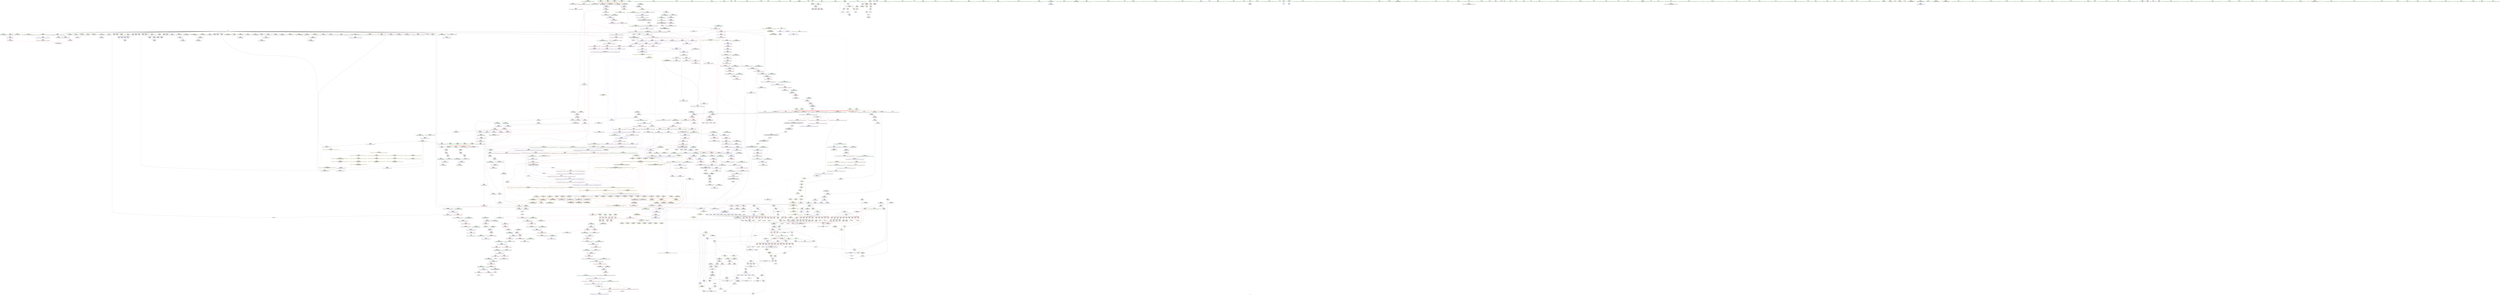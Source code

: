 digraph "SVFG" {
	label="SVFG";

	Node0x5596aaf62a20 [shape=record,color=grey,label="{NodeID: 0\nNullPtr|{|<s47>116}}"];
	Node0x5596aaf62a20 -> Node0x5596aafb5db0[style=solid];
	Node0x5596aaf62a20 -> Node0x5596aafb5eb0[style=solid];
	Node0x5596aaf62a20 -> Node0x5596aafb5f80[style=solid];
	Node0x5596aaf62a20 -> Node0x5596aafb6050[style=solid];
	Node0x5596aaf62a20 -> Node0x5596aafb6120[style=solid];
	Node0x5596aaf62a20 -> Node0x5596aafb61f0[style=solid];
	Node0x5596aaf62a20 -> Node0x5596aafb62c0[style=solid];
	Node0x5596aaf62a20 -> Node0x5596aafb6390[style=solid];
	Node0x5596aaf62a20 -> Node0x5596aafb6460[style=solid];
	Node0x5596aaf62a20 -> Node0x5596aafb6530[style=solid];
	Node0x5596aaf62a20 -> Node0x5596aafb6600[style=solid];
	Node0x5596aaf62a20 -> Node0x5596aafb66d0[style=solid];
	Node0x5596aaf62a20 -> Node0x5596aafb67a0[style=solid];
	Node0x5596aaf62a20 -> Node0x5596aafb6870[style=solid];
	Node0x5596aaf62a20 -> Node0x5596aafb6940[style=solid];
	Node0x5596aaf62a20 -> Node0x5596aafb6a10[style=solid];
	Node0x5596aaf62a20 -> Node0x5596aafb6ae0[style=solid];
	Node0x5596aaf62a20 -> Node0x5596aafb6bb0[style=solid];
	Node0x5596aaf62a20 -> Node0x5596aafb6c80[style=solid];
	Node0x5596aaf62a20 -> Node0x5596aafb6d50[style=solid];
	Node0x5596aaf62a20 -> Node0x5596aafb6e20[style=solid];
	Node0x5596aaf62a20 -> Node0x5596aafb6ef0[style=solid];
	Node0x5596aaf62a20 -> Node0x5596aafb6fc0[style=solid];
	Node0x5596aaf62a20 -> Node0x5596aafb7090[style=solid];
	Node0x5596aaf62a20 -> Node0x5596aafb7160[style=solid];
	Node0x5596aaf62a20 -> Node0x5596aafb7230[style=solid];
	Node0x5596aaf62a20 -> Node0x5596aafb7300[style=solid];
	Node0x5596aaf62a20 -> Node0x5596aafb73d0[style=solid];
	Node0x5596aaf62a20 -> Node0x5596aafb74a0[style=solid];
	Node0x5596aaf62a20 -> Node0x5596aafb7570[style=solid];
	Node0x5596aaf62a20 -> Node0x5596aafb7640[style=solid];
	Node0x5596aaf62a20 -> Node0x5596aafb7710[style=solid];
	Node0x5596aaf62a20 -> Node0x5596aafb77e0[style=solid];
	Node0x5596aaf62a20 -> Node0x5596aafb78b0[style=solid];
	Node0x5596aaf62a20 -> Node0x5596aafb7980[style=solid];
	Node0x5596aaf62a20 -> Node0x5596aafb7a50[style=solid];
	Node0x5596aaf62a20 -> Node0x5596aafb7b20[style=solid];
	Node0x5596aaf62a20 -> Node0x5596aafb7bf0[style=solid];
	Node0x5596aaf62a20 -> Node0x5596aafd0290[style=solid];
	Node0x5596aaf62a20 -> Node0x5596aafbbf10[style=solid];
	Node0x5596aaf62a20 -> Node0x5596aafbbfe0[style=solid];
	Node0x5596aaf62a20 -> Node0x5596aafbc0b0[style=solid];
	Node0x5596aaf62a20 -> Node0x5596aafbdec0[style=solid];
	Node0x5596aaf62a20 -> Node0x5596aafbdf90[style=solid];
	Node0x5596aaf62a20 -> Node0x5596aafbe060[style=solid];
	Node0x5596aaf62a20 -> Node0x5596aa97b030[style=solid];
	Node0x5596aaf62a20 -> Node0x5596aaffdf00[style=solid];
	Node0x5596aaf62a20:s47 -> Node0x5596ab0e5c10[style=solid,color=red];
	Node0x5596aafbc250 [shape=record,color=blue,label="{NodeID: 775\n869\<--866\n__first.addr\<--__first\n_ZSt8_DestroyIPxxEvT_S1_RSaIT0_E\n}"];
	Node0x5596aafbc250 -> Node0x5596aafcaf50[style=dashed];
	Node0x5596aafb2bb0 [shape=record,color=purple,label="{NodeID: 443\n929\<--902\n_M_impl6\<--this1\n_ZNSt12_Vector_baseIxSaIxEED2Ev\n|{<s0>98}}"];
	Node0x5596aafb2bb0:s0 -> Node0x5596ab0e6800[style=solid,color=red];
	Node0x5596aafa6270 [shape=record,color=green,label="{NodeID: 111\n658\<--659\n_ZNSolsEx\<--_ZNSolsEx_field_insensitive\n}"];
	Node0x5596ab076250 [shape=record,color=yellow,style=double,label="{NodeID: 1993\n6V_2 = CSCHI(MR_6V_1)\npts\{130000 130001 130002 160000 160001 160002 190000 190001 190002 220000 220001 220002 \}\nCS[]|{<s0>151}}"];
	Node0x5596ab076250:s0 -> Node0x5596ab07c1f0[style=dashed,color=blue];
	Node0x5596aafc8780 [shape=record,color=red,label="{NodeID: 554\n428\<--427\n\<--\n_ZSt3maxIxERKT_S2_S2_\n}"];
	Node0x5596aafc8780 -> Node0x5596aaffe080[style=solid];
	Node0x5596aaffb080 [shape=record,color=grey,label="{NodeID: 1329\n603 = Binary(602, 287, )\n}"];
	Node0x5596aaffb080 -> Node0x5596aafd2270[style=solid];
	Node0x5596aafaafa0 [shape=record,color=green,label="{NodeID: 222\n1362\<--1363\n_ZSt10__fill_n_aIPxmxEN9__gnu_cxx11__enable_ifIXsr11__is_scalarIT1_EE7__valueET_E6__typeES4_T0_RKS3_\<--_ZSt10__fill_n_aIPxmxEN9__gnu_cxx11__enable_ifIXsr11__is_scalarIT1_EE7__valueET_E6__typeES4_T0_RKS3__field_insensitive\n}"];
	Node0x5596ab0e7610 [shape=record,color=black,label="{NodeID: 2104\n1366 = PHI(1356, )\n0th arg _ZSt10__fill_n_aIPxmxEN9__gnu_cxx11__enable_ifIXsr11__is_scalarIT1_EE7__valueET_E6__typeES4_T0_RKS3_ }"];
	Node0x5596ab0e7610 -> Node0x5596aafbf720[style=solid];
	Node0x5596aafce1b0 [shape=record,color=red,label="{NodeID: 665\n1385\<--1371\n\<--__n.addr\n_ZSt10__fill_n_aIPxmxEN9__gnu_cxx11__enable_ifIXsr11__is_scalarIT1_EE7__valueET_E6__typeES4_T0_RKS3_\n}"];
	Node0x5596aafce1b0 -> Node0x5596aafbfa60[style=solid];
	Node0x5596aafb9330 [shape=record,color=black,label="{NodeID: 333\n361\<--360\nidxprom54\<--\n_Z3reciixx\n}"];
	Node0x5596ab0f4d10 [shape=record,color=black,label="{NodeID: 2215\n1481 = PHI(1431, )\n1st arg _ZNKSt12_Vector_baseIxSaIxEE13get_allocatorEv }"];
	Node0x5596ab0f4d10 -> Node0x5596aafdbbf0[style=solid];
	Node0x5596aadd1270 [shape=record,color=green,label="{NodeID: 1\n7\<--1\n__dso_handle\<--dummyObj\nGlob }"];
	Node0x5596aafbc320 [shape=record,color=blue,label="{NodeID: 776\n871\<--867\n__last.addr\<--__last\n_ZSt8_DestroyIPxxEvT_S1_RSaIT0_E\n}"];
	Node0x5596aafbc320 -> Node0x5596aafcb020[style=dashed];
	Node0x5596aafb2c80 [shape=record,color=purple,label="{NodeID: 444\n977\<--973\n_M_impl\<--this1\n_ZNSt12_Vector_baseIxSaIxEE13_M_deallocateEPxm\n}"];
	Node0x5596aafb2c80 -> Node0x5596aafbad30[style=solid];
	Node0x5596aafa6370 [shape=record,color=green,label="{NodeID: 112\n661\<--662\n_ZSt4endlIcSt11char_traitsIcEERSt13basic_ostreamIT_T0_ES6_\<--_ZSt4endlIcSt11char_traitsIcEERSt13basic_ostreamIT_T0_ES6__field_insensitive\n}"];
	Node0x5596ab076440 [shape=record,color=yellow,style=double,label="{NodeID: 1994\n6V_2 = CSCHI(MR_6V_1)\npts\{130000 130001 130002 160000 160001 160002 190000 190001 190002 220000 220001 220002 \}\nCS[]|{<s0>152}}"];
	Node0x5596ab076440:s0 -> Node0x5596ab07c3e0[style=dashed,color=blue];
	Node0x5596aafc8850 [shape=record,color=red,label="{NodeID: 555\n430\<--429\n\<--\n_ZSt3maxIxERKT_S2_S2_\n}"];
	Node0x5596aafc8850 -> Node0x5596aaffe080[style=solid];
	Node0x5596aaffb200 [shape=record,color=grey,label="{NodeID: 1330\n338 = Binary(330, 337, )\n}"];
	Node0x5596aaffb200 -> Node0x5596aafd1300[style=solid];
	Node0x5596aafab0a0 [shape=record,color=green,label="{NodeID: 223\n1369\<--1370\n__first.addr\<--__first.addr_field_insensitive\n_ZSt10__fill_n_aIPxmxEN9__gnu_cxx11__enable_ifIXsr11__is_scalarIT1_EE7__valueET_E6__typeES4_T0_RKS3_\n}"];
	Node0x5596aafab0a0 -> Node0x5596aafcdf40[style=solid];
	Node0x5596aafab0a0 -> Node0x5596aafce010[style=solid];
	Node0x5596aafab0a0 -> Node0x5596aafce0e0[style=solid];
	Node0x5596aafab0a0 -> Node0x5596aafbf720[style=solid];
	Node0x5596aafab0a0 -> Node0x5596aafdb640[style=solid];
	Node0x5596ab0e7720 [shape=record,color=black,label="{NodeID: 2105\n710 = PHI(482, 490, 494, 498, 849, )\n0th arg _ZNSaIxEC2Ev }"];
	Node0x5596ab0e7720 -> Node0x5596aafd2dd0[style=solid];
	Node0x5596aafce280 [shape=record,color=red,label="{NodeID: 666\n1382\<--1373\n\<--__value.addr\n_ZSt10__fill_n_aIPxmxEN9__gnu_cxx11__enable_ifIXsr11__is_scalarIT1_EE7__valueET_E6__typeES4_T0_RKS3_\n}"];
	Node0x5596aafce280 -> Node0x5596aafce5c0[style=solid];
	Node0x5596ab042490 [shape=record,color=yellow,style=double,label="{NodeID: 1441\n6V_1 = ENCHI(MR_6V_0)\npts\{130000 130001 130002 160000 160001 160002 190000 190001 190002 220000 220001 220002 \}\nFun[_GLOBAL__sub_I_hirosegolf_2_1.cpp]|{<s0>150}}"];
	Node0x5596ab042490:s0 -> Node0x5596aafd5b10[style=dashed,color=red];
	Node0x5596aafb9400 [shape=record,color=black,label="{NodeID: 334\n364\<--363\nidxprom56\<--\n_Z3reciixx\n}"];
	Node0x5596ab0f4e20 [shape=record,color=black,label="{NodeID: 2216\n1039 = PHI(796, )\n0th arg _ZN9__gnu_cxx13new_allocatorIxED2Ev }"];
	Node0x5596ab0f4e20 -> Node0x5596aafbd360[style=solid];
	Node0x5596aaf84310 [shape=record,color=green,label="{NodeID: 2\n9\<--1\n\<--dummyObj\nCan only get source location for instruction, argument, global var or function.}"];
	Node0x5596aafbc3f0 [shape=record,color=blue,label="{NodeID: 777\n873\<--868\n.addr\<--\n_ZSt8_DestroyIPxxEvT_S1_RSaIT0_E\n}"];
	Node0x5596aafb2d50 [shape=record,color=purple,label="{NodeID: 445\n1057\<--1056\n_M_impl\<--\n_ZNSt6vectorIxSaIxEE15_M_erase_at_endEPx\n}"];
	Node0x5596aafab620 [shape=record,color=green,label="{NodeID: 113\n663\<--664\n_ZNSolsEPFRSoS_E\<--_ZNSolsEPFRSoS_E_field_insensitive\n}"];
	Node0x5596ab076630 [shape=record,color=yellow,style=double,label="{NodeID: 1995\n6V_2 = CSCHI(MR_6V_1)\npts\{130000 130001 130002 160000 160001 160002 190000 190001 190002 220000 220001 220002 \}\nCS[]|{<s0>153}}"];
	Node0x5596ab076630:s0 -> Node0x5596ab07c5d0[style=dashed,color=blue];
	Node0x5596aafc8920 [shape=record,color=red,label="{NodeID: 556\n464\<--444\n\<--retval\n_ZSt3minIxERKT_S2_S2_\n}"];
	Node0x5596aafc8920 -> Node0x5596aafb9c20[style=solid];
	Node0x5596aaffb380 [shape=record,color=grey,label="{NodeID: 1331\n336 = Binary(334, 335, )\n|{<s0>33}}"];
	Node0x5596aaffb380:s0 -> Node0x5596ab0f24f0[style=solid,color=red];
	Node0x5596aafab170 [shape=record,color=green,label="{NodeID: 224\n1371\<--1372\n__n.addr\<--__n.addr_field_insensitive\n_ZSt10__fill_n_aIPxmxEN9__gnu_cxx11__enable_ifIXsr11__is_scalarIT1_EE7__valueET_E6__typeES4_T0_RKS3_\n}"];
	Node0x5596aafab170 -> Node0x5596aafce1b0[style=solid];
	Node0x5596aafab170 -> Node0x5596aafbf7f0[style=solid];
	Node0x5596ab0e7a50 [shape=record,color=black,label="{NodeID: 2106\n821 = PHI(102, )\n0th arg _ZNSt12_Vector_baseIxSaIxEEC2Ev }"];
	Node0x5596ab0e7a50 -> Node0x5596aafbbd70[style=solid];
	Node0x5596aafce350 [shape=record,color=red,label="{NodeID: 667\n1391\<--1375\n\<--__tmp\n_ZSt10__fill_n_aIPxmxEN9__gnu_cxx11__enable_ifIXsr11__is_scalarIT1_EE7__valueET_E6__typeES4_T0_RKS3_\n}"];
	Node0x5596aafce350 -> Node0x5596aafbfb30[style=solid];
	Node0x5596aafb94d0 [shape=record,color=black,label="{NodeID: 335\n175\<--372\n_Z3reciixx_ret\<--\n_Z3reciixx\n|{<s0>26|<s1>28|<s2>33|<s3>34|<s4>79}}"];
	Node0x5596aafb94d0:s0 -> Node0x5596ab0ed970[style=solid,color=blue];
	Node0x5596aafb94d0:s1 -> Node0x5596ab0ec580[style=solid,color=blue];
	Node0x5596aafb94d0:s2 -> Node0x5596ab0edbf0[style=solid,color=blue];
	Node0x5596aafb94d0:s3 -> Node0x5596ab0edd30[style=solid,color=blue];
	Node0x5596aafb94d0:s4 -> Node0x5596ab0ef440[style=solid,color=blue];
	Node0x5596ab0f4f30 [shape=record,color=black,label="{NodeID: 2217\n832 = PHI(108, 152, 932, 1070, 1469, )\n0th arg __clang_call_terminate }"];
	Node0x5596aafa27d0 [shape=record,color=green,label="{NodeID: 3\n26\<--1\n.str\<--dummyObj\nGlob }"];
	Node0x5596aafbc4c0 [shape=record,color=blue,label="{NodeID: 778\n886\<--885\nthis.addr\<--this\n_ZNSt12_Vector_baseIxSaIxEE19_M_get_Tp_allocatorEv\n}"];
	Node0x5596aafbc4c0 -> Node0x5596aafcb0f0[style=dashed];
	Node0x5596aafb2e20 [shape=record,color=purple,label="{NodeID: 446\n1058\<--1056\n_M_finish\<--\n_ZNSt6vectorIxSaIxEE15_M_erase_at_endEPx\n}"];
	Node0x5596aafb2e20 -> Node0x5596aafcc2d0[style=solid];
	Node0x5596aafab720 [shape=record,color=green,label="{NodeID: 114\n686\<--687\nthis.addr\<--this.addr_field_insensitive\n_ZNSt6vectorIxSaIxEE5clearEv\n}"];
	Node0x5596aafab720 -> Node0x5596aafca320[style=solid];
	Node0x5596aafab720 -> Node0x5596aafd2d00[style=solid];
	Node0x5596ab076820 [shape=record,color=yellow,style=double,label="{NodeID: 1996\n52V_3 = CSCHI(MR_52V_1)\npts\{250000 \}\nCS[]|{<s0>28}}"];
	Node0x5596ab076820:s0 -> Node0x5596aafd4c80[style=dashed,color=red];
	Node0x5596aafc89f0 [shape=record,color=red,label="{NodeID: 557\n454\<--446\n\<--__a.addr\n_ZSt3minIxERKT_S2_S2_\n}"];
	Node0x5596aafc89f0 -> Node0x5596aafc8e00[style=solid];
	Node0x5596aaffb500 [shape=record,color=grey,label="{NodeID: 1332\n391 = Binary(390, 392, )\n}"];
	Node0x5596aaffb500 -> Node0x5596aafb98e0[style=solid];
	Node0x5596aafab240 [shape=record,color=green,label="{NodeID: 225\n1373\<--1374\n__value.addr\<--__value.addr_field_insensitive\n_ZSt10__fill_n_aIPxmxEN9__gnu_cxx11__enable_ifIXsr11__is_scalarIT1_EE7__valueET_E6__typeES4_T0_RKS3_\n}"];
	Node0x5596aafab240 -> Node0x5596aafce280[style=solid];
	Node0x5596aafab240 -> Node0x5596aafbf8c0[style=solid];
	Node0x5596ab0e7b60 [shape=record,color=black,label="{NodeID: 2107\n442 = PHI(198, )\n0th arg _ZSt3minIxERKT_S2_S2_ }"];
	Node0x5596ab0e7b60 -> Node0x5596aafd1cc0[style=solid];
	Node0x5596aafce420 [shape=record,color=red,label="{NodeID: 668\n1388\<--1377\n\<--__niter\n_ZSt10__fill_n_aIPxmxEN9__gnu_cxx11__enable_ifIXsr11__is_scalarIT1_EE7__valueET_E6__typeES4_T0_RKS3_\n}"];
	Node0x5596aafce420 -> Node0x5596aaffec80[style=solid];
	Node0x5596aafb95a0 [shape=record,color=black,label="{NodeID: 336\n380\<--379\n\<--this1\n_ZNKSt6vectorIxSaIxEE4sizeEv\n}"];
	Node0x5596aafb95a0 -> Node0x5596aafb1b70[style=solid];
	Node0x5596aafb95a0 -> Node0x5596aafb1c40[style=solid];
	Node0x5596ab0f5140 [shape=record,color=black,label="{NodeID: 2218\n1622 = PHI(1543, )\n0th arg _ZSt18__do_alloc_on_moveISaIxEEvRT_S2_St17integral_constantIbLb1EE }"];
	Node0x5596ab0f5140 -> Node0x5596aafdca90[style=solid];
	Node0x5596aafa2b50 [shape=record,color=green,label="{NodeID: 4\n28\<--1\n.str.5\<--dummyObj\nGlob }"];
	Node0x5596aafbc590 [shape=record,color=blue,label="{NodeID: 779\n895\<--894\nthis.addr\<--this\n_ZNSt12_Vector_baseIxSaIxEED2Ev\n}"];
	Node0x5596aafbc590 -> Node0x5596aafcb1c0[style=dashed];
	Node0x5596aafb2ef0 [shape=record,color=purple,label="{NodeID: 447\n1065\<--1064\n_M_impl2\<--\n_ZNSt6vectorIxSaIxEE15_M_erase_at_endEPx\n}"];
	Node0x5596aafab7f0 [shape=record,color=green,label="{NodeID: 115\n695\<--696\n_ZNSt6vectorIxSaIxEE15_M_erase_at_endEPx\<--_ZNSt6vectorIxSaIxEE15_M_erase_at_endEPx_field_insensitive\n}"];
	Node0x5596aafc8ac0 [shape=record,color=red,label="{NodeID: 558\n461\<--446\n\<--__a.addr\n_ZSt3minIxERKT_S2_S2_\n}"];
	Node0x5596aafc8ac0 -> Node0x5596aafd1f30[style=solid];
	Node0x5596aaffb680 [shape=record,color=grey,label="{NodeID: 1333\n390 = Binary(388, 389, )\n}"];
	Node0x5596aaffb680 -> Node0x5596aaffb500[style=solid];
	Node0x5596aafab310 [shape=record,color=green,label="{NodeID: 226\n1375\<--1376\n__tmp\<--__tmp_field_insensitive\n_ZSt10__fill_n_aIPxmxEN9__gnu_cxx11__enable_ifIXsr11__is_scalarIT1_EE7__valueET_E6__typeES4_T0_RKS3_\n}"];
	Node0x5596aafab310 -> Node0x5596aafce350[style=solid];
	Node0x5596aafab310 -> Node0x5596aafbf990[style=solid];
	Node0x5596ab0e7c70 [shape=record,color=black,label="{NodeID: 2108\n443 = PHI(200, )\n1st arg _ZSt3minIxERKT_S2_S2_ }"];
	Node0x5596ab0e7c70 -> Node0x5596aafd1d90[style=solid];
	Node0x5596aafce4f0 [shape=record,color=red,label="{NodeID: 669\n1395\<--1377\n\<--__niter\n_ZSt10__fill_n_aIPxmxEN9__gnu_cxx11__enable_ifIXsr11__is_scalarIT1_EE7__valueET_E6__typeES4_T0_RKS3_\n}"];
	Node0x5596aafce4f0 -> Node0x5596aaffce80[style=solid];
	Node0x5596ab042820 [shape=record,color=yellow,style=double,label="{NodeID: 1444\n344V_1 = ENCHI(MR_344V_0)\npts\{14210000 14210001 14210002 \}\nFun[_ZNSt12_Vector_baseIxSaIxEEC2ERKS0_]|{<s0>144|<s1>144|<s2>144}}"];
	Node0x5596ab042820:s0 -> Node0x5596aafbdec0[style=dashed,color=red];
	Node0x5596ab042820:s1 -> Node0x5596aafbdf90[style=dashed,color=red];
	Node0x5596ab042820:s2 -> Node0x5596aafbe060[style=dashed,color=red];
	Node0x5596aafb9670 [shape=record,color=black,label="{NodeID: 337\n384\<--379\n\<--this1\n_ZNKSt6vectorIxSaIxEE4sizeEv\n}"];
	Node0x5596aafb9670 -> Node0x5596aafb1d10[style=solid];
	Node0x5596aafb9670 -> Node0x5596aafb1de0[style=solid];
	Node0x5596ab0f5250 [shape=record,color=black,label="{NodeID: 2219\n1623 = PHI(1544, )\n1st arg _ZSt18__do_alloc_on_moveISaIxEEvRT_S2_St17integral_constantIbLb1EE }"];
	Node0x5596ab0f5250 -> Node0x5596aafdcb60[style=solid];
	Node0x5596aafa2c10 [shape=record,color=green,label="{NodeID: 5\n30\<--1\n__PRETTY_FUNCTION__._Z3reciixx\<--dummyObj\nGlob }"];
	Node0x5596aafbc660 [shape=record,color=blue,label="{NodeID: 780\n897\<--925\nexn.slot\<--\n_ZNSt12_Vector_baseIxSaIxEED2Ev\n}"];
	Node0x5596aafbc660 -> Node0x5596aafcb290[style=dashed];
	Node0x5596aafb2fc0 [shape=record,color=purple,label="{NodeID: 448\n1066\<--1064\n_M_finish3\<--\n_ZNSt6vectorIxSaIxEE15_M_erase_at_endEPx\n}"];
	Node0x5596aafb2fc0 -> Node0x5596aafbd5d0[style=solid];
	Node0x5596aafab8f0 [shape=record,color=green,label="{NodeID: 116\n711\<--712\nthis.addr\<--this.addr_field_insensitive\n_ZNSaIxEC2Ev\n}"];
	Node0x5596aafab8f0 -> Node0x5596aafca4c0[style=solid];
	Node0x5596aafab8f0 -> Node0x5596aafd2dd0[style=solid];
	Node0x5596aafc8b90 [shape=record,color=red,label="{NodeID: 559\n452\<--448\n\<--__b.addr\n_ZSt3minIxERKT_S2_S2_\n}"];
	Node0x5596aafc8b90 -> Node0x5596aafc8d30[style=solid];
	Node0x5596aaffb800 [shape=record,color=grey,label="{NodeID: 1334\n914 = Binary(912, 913, )\n}"];
	Node0x5596aaffb800 -> Node0x5596aaffbb00[style=solid];
	Node0x5596aafab3e0 [shape=record,color=green,label="{NodeID: 227\n1377\<--1378\n__niter\<--__niter_field_insensitive\n_ZSt10__fill_n_aIPxmxEN9__gnu_cxx11__enable_ifIXsr11__is_scalarIT1_EE7__valueET_E6__typeES4_T0_RKS3_\n}"];
	Node0x5596aafab3e0 -> Node0x5596aafce420[style=solid];
	Node0x5596aafab3e0 -> Node0x5596aafce4f0[style=solid];
	Node0x5596aafab3e0 -> Node0x5596aafbfa60[style=solid];
	Node0x5596aafab3e0 -> Node0x5596aafbfc00[style=solid];
	Node0x5596ab0e7d80 [shape=record,color=black,label="{NodeID: 2109\n1615 = PHI(1598, 1604, 1594, )\n0th arg _ZSt4moveIRPxEONSt16remove_referenceIT_E4typeEOS3_ }"];
	Node0x5596ab0e7d80 -> Node0x5596aafdc9c0[style=solid];
	Node0x5596aafce5c0 [shape=record,color=red,label="{NodeID: 670\n1383\<--1382\n\<--\n_ZSt10__fill_n_aIPxmxEN9__gnu_cxx11__enable_ifIXsr11__is_scalarIT1_EE7__valueET_E6__typeES4_T0_RKS3_\n}"];
	Node0x5596aafce5c0 -> Node0x5596aafbf990[style=solid];
	Node0x5596aafb9740 [shape=record,color=black,label="{NodeID: 338\n388\<--383\nsub.ptr.lhs.cast\<--\n_ZNKSt6vectorIxSaIxEE4sizeEv\n}"];
	Node0x5596aafb9740 -> Node0x5596aaffb680[style=solid];
	Node0x5596ab0f5360 [shape=record,color=black,label="{NodeID: 2220\n1288 = PHI(1126, )\n0th arg _ZSt27__uninitialized_default_n_aIPxmxET_S1_T0_RSaIT1_E }"];
	Node0x5596ab0f5360 -> Node0x5596aafbed60[style=solid];
	Node0x5596aafa2cd0 [shape=record,color=green,label="{NodeID: 6\n32\<--1\n_ZSt4cout\<--dummyObj\nGlob }"];
	Node0x5596aafbc730 [shape=record,color=blue,label="{NodeID: 781\n899\<--927\nehselector.slot\<--\n_ZNSt12_Vector_baseIxSaIxEED2Ev\n}"];
	Node0x5596aafb3090 [shape=record,color=purple,label="{NodeID: 449\n1091\<--1090\n_M_impl\<--this1\n_ZNSt12_Vector_baseIxSaIxEEC2EmRKS0_\n|{<s0>108|<s1>110}}"];
	Node0x5596aafb3090:s0 -> Node0x5596ab0e4600[style=solid,color=red];
	Node0x5596aafb3090:s1 -> Node0x5596ab0e6800[style=solid,color=red];
	Node0x5596aafab9c0 [shape=record,color=green,label="{NodeID: 117\n717\<--718\n_ZN9__gnu_cxx13new_allocatorIxEC2Ev\<--_ZN9__gnu_cxx13new_allocatorIxEC2Ev_field_insensitive\n}"];
	Node0x5596ab076c40 [shape=record,color=yellow,style=double,label="{NodeID: 1999\n191V_2 = CSCHI(MR_191V_1)\npts\{1271 130000 130001 130002 160000 160001 160002 190000 190001 190002 220000 220001 220002 250000 \}\nCS[]}"];
	Node0x5596aafc8c60 [shape=record,color=red,label="{NodeID: 560\n458\<--448\n\<--__b.addr\n_ZSt3minIxERKT_S2_S2_\n}"];
	Node0x5596aafc8c60 -> Node0x5596aafd1e60[style=solid];
	Node0x5596aaffb980 [shape=record,color=grey,label="{NodeID: 1335\n333 = Binary(332, 287, )\n|{<s0>33}}"];
	Node0x5596aaffb980:s0 -> Node0x5596ab0f22b0[style=solid,color=red];
	Node0x5596aafab4b0 [shape=record,color=green,label="{NodeID: 228\n1406\<--1407\n__it.addr\<--__it.addr_field_insensitive\n_ZSt12__niter_baseIPxET_S1_\n}"];
	Node0x5596aafab4b0 -> Node0x5596aafce690[style=solid];
	Node0x5596aafab4b0 -> Node0x5596aafdb710[style=solid];
	Node0x5596ab0e7f10 [shape=record,color=black,label="{NodeID: 2110\n1307 = PHI(1300, )\n0th arg _ZSt25__uninitialized_default_nIPxmET_S1_T0_ }"];
	Node0x5596ab0e7f10 -> Node0x5596aafbefd0[style=solid];
	Node0x5596aafce690 [shape=record,color=red,label="{NodeID: 671\n1409\<--1406\n\<--__it.addr\n_ZSt12__niter_baseIPxET_S1_\n}"];
	Node0x5596aafce690 -> Node0x5596aafafe70[style=solid];
	Node0x5596aafb9810 [shape=record,color=black,label="{NodeID: 339\n389\<--387\nsub.ptr.rhs.cast\<--\n_ZNKSt6vectorIxSaIxEE4sizeEv\n}"];
	Node0x5596aafb9810 -> Node0x5596aaffb680[style=solid];
	Node0x5596ab0f5470 [shape=record,color=black,label="{NodeID: 2221\n1289 = PHI(1127, )\n1st arg _ZSt27__uninitialized_default_n_aIPxmxET_S1_T0_RSaIT1_E }"];
	Node0x5596ab0f5470 -> Node0x5596aafbee30[style=solid];
	Node0x5596aafa3540 [shape=record,color=green,label="{NodeID: 7\n33\<--1\n.str.6\<--dummyObj\nGlob }"];
	Node0x5596aafbc800 [shape=record,color=blue,label="{NodeID: 782\n938\<--936\n__first.addr\<--__first\n_ZSt8_DestroyIPxEvT_S1_\n}"];
	Node0x5596aafbc800 -> Node0x5596aafcb5d0[style=dashed];
	Node0x5596aafb3160 [shape=record,color=purple,label="{NodeID: 450\n1124\<--1123\n_M_impl\<--\n_ZNSt6vectorIxSaIxEE21_M_default_initializeEm\n}"];
	Node0x5596aafabac0 [shape=record,color=green,label="{NodeID: 118\n724\<--725\nthis.addr\<--this.addr_field_insensitive\n_ZNSt6vectorIxSaIxEEC2EmRKS0_\n}"];
	Node0x5596aafabac0 -> Node0x5596aafca590[style=solid];
	Node0x5596aafabac0 -> Node0x5596aafd2ea0[style=solid];
	Node0x5596ab076e90 [shape=record,color=yellow,style=double,label="{NodeID: 2000\n6V_2 = CSCHI(MR_6V_1)\npts\{130000 130001 130002 160000 160001 160002 190000 190001 190002 220000 220001 220002 \}\nCS[]|{<s0>6}}"];
	Node0x5596ab076e90:s0 -> Node0x5596ab075cc0[style=dashed,color=blue];
	Node0x5596aafc8d30 [shape=record,color=red,label="{NodeID: 561\n453\<--452\n\<--\n_ZSt3minIxERKT_S2_S2_\n}"];
	Node0x5596aafc8d30 -> Node0x5596aaffdd80[style=solid];
	Node0x5596aaffbb00 [shape=record,color=grey,label="{NodeID: 1336\n915 = Binary(914, 392, )\n|{<s0>96}}"];
	Node0x5596aaffbb00:s0 -> Node0x5596ab0f14e0[style=solid,color=red];
	Node0x5596aafb3b50 [shape=record,color=green,label="{NodeID: 229\n1414\<--1415\n\<--field_insensitive\n_ZNSt6vectorIxSaIxEE14_M_move_assignEOS1_St17integral_constantIbLb1EE\n}"];
	Node0x5596ab0e8020 [shape=record,color=black,label="{NodeID: 2111\n1308 = PHI(1301, )\n1st arg _ZSt25__uninitialized_default_nIPxmET_S1_T0_ }"];
	Node0x5596ab0e8020 -> Node0x5596aafbf0a0[style=solid];
	Node0x5596aafce760 [shape=record,color=red,label="{NodeID: 672\n1430\<--1416\nthis1\<--this.addr\n_ZNSt6vectorIxSaIxEE14_M_move_assignEOS1_St17integral_constantIbLb1EE\n}"];
	Node0x5596aafce760 -> Node0x5596aafb0010[style=solid];
	Node0x5596aafce760 -> Node0x5596aafb00e0[style=solid];
	Node0x5596aafce760 -> Node0x5596aafb01b0[style=solid];
	Node0x5596aafce760 -> Node0x5596aafb0280[style=solid];
	Node0x5596aafb98e0 [shape=record,color=black,label="{NodeID: 340\n374\<--391\n_ZNKSt6vectorIxSaIxEE4sizeEv_ret\<--sub.ptr.div\n_ZNKSt6vectorIxSaIxEE4sizeEv\n|{<s0>19|<s1>20}}"];
	Node0x5596aafb98e0:s0 -> Node0x5596ab0ed160[style=solid,color=blue];
	Node0x5596aafb98e0:s1 -> Node0x5596ab0ed330[style=solid,color=blue];
	Node0x5596ab0f5580 [shape=record,color=black,label="{NodeID: 2222\n1290 = PHI(1129, )\n2nd arg _ZSt27__uninitialized_default_n_aIPxmxET_S1_T0_RSaIT1_E }"];
	Node0x5596ab0f5580 -> Node0x5596aafbef00[style=solid];
	Node0x5596aafa35d0 [shape=record,color=green,label="{NodeID: 8\n35\<--1\n.str.7\<--dummyObj\nGlob }"];
	Node0x5596aafbc8d0 [shape=record,color=blue,label="{NodeID: 783\n940\<--937\n__last.addr\<--__last\n_ZSt8_DestroyIPxEvT_S1_\n}"];
	Node0x5596aafbc8d0 -> Node0x5596aafcb6a0[style=dashed];
	Node0x5596aafd4ba0 [shape=record,color=yellow,style=double,label="{NodeID: 1558\n50V_1 = ENCHI(MR_50V_0)\npts\{1271 \}\nFun[_Z3reciixx]|{|<s6>26|<s7>28|<s8>33|<s9>34}}"];
	Node0x5596aafd4ba0 -> Node0x5596aafc7670[style=dashed];
	Node0x5596aafd4ba0 -> Node0x5596aafc7740[style=dashed];
	Node0x5596aafd4ba0 -> Node0x5596aafc78e0[style=dashed];
	Node0x5596aafd4ba0 -> Node0x5596aafc79b0[style=dashed];
	Node0x5596aafd4ba0 -> Node0x5596aafc7c20[style=dashed];
	Node0x5596aafd4ba0 -> Node0x5596aafc7cf0[style=dashed];
	Node0x5596aafd4ba0:s6 -> Node0x5596aafd4ba0[style=dashed,color=red];
	Node0x5596aafd4ba0:s7 -> Node0x5596aafd4ba0[style=dashed,color=red];
	Node0x5596aafd4ba0:s8 -> Node0x5596aafd4ba0[style=dashed,color=red];
	Node0x5596aafd4ba0:s9 -> Node0x5596aafd4ba0[style=dashed,color=red];
	Node0x5596aafb3230 [shape=record,color=purple,label="{NodeID: 451\n1125\<--1123\n_M_start\<--\n_ZNSt6vectorIxSaIxEE21_M_default_initializeEm\n}"];
	Node0x5596aafb3230 -> Node0x5596aafcc950[style=solid];
	Node0x5596aafabb90 [shape=record,color=green,label="{NodeID: 119\n726\<--727\n__n.addr\<--__n.addr_field_insensitive\n_ZNSt6vectorIxSaIxEEC2EmRKS0_\n}"];
	Node0x5596aafabb90 -> Node0x5596aafca660[style=solid];
	Node0x5596aafabb90 -> Node0x5596aafca730[style=solid];
	Node0x5596aafabb90 -> Node0x5596aafd2f70[style=solid];
	Node0x5596ab077080 [shape=record,color=yellow,style=double,label="{NodeID: 2001\n56V_3 = CSCHI(MR_56V_2)\npts\{130001 190001 \}\nCS[]|{<s0>38}}"];
	Node0x5596ab077080:s0 -> Node0x5596ab048650[style=dashed,color=red];
	Node0x5596aafc8e00 [shape=record,color=red,label="{NodeID: 562\n455\<--454\n\<--\n_ZSt3minIxERKT_S2_S2_\n}"];
	Node0x5596aafc8e00 -> Node0x5596aaffdd80[style=solid];
	Node0x5596aaffbc80 [shape=record,color=grey,label="{NodeID: 1337\n349 = Binary(341, 348, )\n}"];
	Node0x5596aaffbc80 -> Node0x5596aafd13d0[style=solid];
	Node0x5596aafb3c20 [shape=record,color=green,label="{NodeID: 230\n1416\<--1417\nthis.addr\<--this.addr_field_insensitive\n_ZNSt6vectorIxSaIxEE14_M_move_assignEOS1_St17integral_constantIbLb1EE\n}"];
	Node0x5596aafb3c20 -> Node0x5596aafce760[style=solid];
	Node0x5596aafb3c20 -> Node0x5596aafdb7e0[style=solid];
	Node0x5596ab0e8130 [shape=record,color=black,label="{NodeID: 2112\n1367 = PHI(1359, )\n1st arg _ZSt10__fill_n_aIPxmxEN9__gnu_cxx11__enable_ifIXsr11__is_scalarIT1_EE7__valueET_E6__typeES4_T0_RKS3_ }"];
	Node0x5596ab0e8130 -> Node0x5596aafbf7f0[style=solid];
	Node0x5596aafce830 [shape=record,color=red,label="{NodeID: 673\n1448\<--1418\n\<--__x.addr\n_ZNSt6vectorIxSaIxEE14_M_move_assignEOS1_St17integral_constantIbLb1EE\n}"];
	Node0x5596aafce830 -> Node0x5596aafb0350[style=solid];
	Node0x5596aafb99b0 [shape=record,color=black,label="{NodeID: 341\n404\<--403\n\<--this1\n_ZNSt6vectorIxSaIxEEixEm\n}"];
	Node0x5596aafb99b0 -> Node0x5596aafb1eb0[style=solid];
	Node0x5596aafb99b0 -> Node0x5596aafb1f80[style=solid];
	Node0x5596ab0f5690 [shape=record,color=black,label="{NodeID: 2223\n1195 = PHI(1568, )\n0th arg _ZN9__gnu_cxx13new_allocatorIxEC2ERKS1_ }"];
	Node0x5596ab0f5690 -> Node0x5596aafbe540[style=solid];
	Node0x5596aafa3660 [shape=record,color=green,label="{NodeID: 9\n37\<--1\n_ZSt3cin\<--dummyObj\nGlob |{<s0>90}}"];
	Node0x5596aafa3660:s0 -> Node0x5596ab0e41c0[style=solid,color=red];
	Node0x5596aafbc9a0 [shape=record,color=blue,label="{NodeID: 784\n953\<--951\n.addr\<--\n_ZNSt12_Destroy_auxILb1EE9__destroyIPxEEvT_S3_\n}"];
	Node0x5596aafd4c80 [shape=record,color=yellow,style=double,label="{NodeID: 1559\n52V_1 = ENCHI(MR_52V_0)\npts\{250000 \}\nFun[_Z3reciixx]|{|<s2>26|<s3>33|<s4>34}}"];
	Node0x5596aafd4c80 -> Node0x5596aafc7810[style=dashed];
	Node0x5596aafd4c80 -> Node0x5596ab03b160[style=dashed];
	Node0x5596aafd4c80:s2 -> Node0x5596aafd4c80[style=dashed,color=red];
	Node0x5596aafd4c80:s3 -> Node0x5596aafd4c80[style=dashed,color=red];
	Node0x5596aafd4c80:s4 -> Node0x5596aafd4c80[style=dashed,color=red];
	Node0x5596aafb3300 [shape=record,color=purple,label="{NodeID: 452\n1134\<--1133\n_M_impl3\<--\n_ZNSt6vectorIxSaIxEE21_M_default_initializeEm\n}"];
	Node0x5596aafabc60 [shape=record,color=green,label="{NodeID: 120\n728\<--729\n__a.addr\<--__a.addr_field_insensitive\n_ZNSt6vectorIxSaIxEEC2EmRKS0_\n}"];
	Node0x5596aafabc60 -> Node0x5596aafca800[style=solid];
	Node0x5596aafabc60 -> Node0x5596aafd3040[style=solid];
	Node0x5596ab077210 [shape=record,color=yellow,style=double,label="{NodeID: 2002\n124V_3 = CSCHI(MR_124V_2)\npts\{160001 220001 \}\nCS[]|{<s0>38}}"];
	Node0x5596ab077210:s0 -> Node0x5596ab048650[style=dashed,color=red];
	Node0x5596aafc8ed0 [shape=record,color=red,label="{NodeID: 563\n507\<--470\n\<--inp.addr\n_Z5_mainRSi\n}"];
	Node0x5596aaffbe00 [shape=record,color=grey,label="{NodeID: 1338\n347 = Binary(345, 346, )\n|{<s0>34}}"];
	Node0x5596aaffbe00:s0 -> Node0x5596ab0f2730[style=solid,color=red];
	Node0x5596aafb3cf0 [shape=record,color=green,label="{NodeID: 231\n1418\<--1419\n__x.addr\<--__x.addr_field_insensitive\n_ZNSt6vectorIxSaIxEE14_M_move_assignEOS1_St17integral_constantIbLb1EE\n}"];
	Node0x5596aafb3cf0 -> Node0x5596aafce830[style=solid];
	Node0x5596aafb3cf0 -> Node0x5596aafce900[style=solid];
	Node0x5596aafb3cf0 -> Node0x5596aafdb8b0[style=solid];
	Node0x5596ab0e8240 [shape=record,color=black,label="{NodeID: 2113\n1368 = PHI(1360, )\n2nd arg _ZSt10__fill_n_aIPxmxEN9__gnu_cxx11__enable_ifIXsr11__is_scalarIT1_EE7__valueET_E6__typeES4_T0_RKS3_ }"];
	Node0x5596ab0e8240 -> Node0x5596aafbf8c0[style=solid];
	Node0x5596aafce900 [shape=record,color=red,label="{NodeID: 674\n1454\<--1418\n\<--__x.addr\n_ZNSt6vectorIxSaIxEE14_M_move_assignEOS1_St17integral_constantIbLb1EE\n}"];
	Node0x5596aafce900 -> Node0x5596aafb0420[style=solid];
	Node0x5596aafb9a80 [shape=record,color=black,label="{NodeID: 342\n394\<--409\n_ZNSt6vectorIxSaIxEEixEm_ret\<--add.ptr\n_ZNSt6vectorIxSaIxEEixEm\n|{<s0>21|<s1>22|<s2>24|<s3>25|<s4>30|<s5>31|<s6>67|<s7>69|<s8>75|<s9>77}}"];
	Node0x5596aafb9a80:s0 -> Node0x5596ab0ed470[style=solid,color=blue];
	Node0x5596aafb9a80:s1 -> Node0x5596ab0ed5b0[style=solid,color=blue];
	Node0x5596aafb9a80:s2 -> Node0x5596ab0ed6f0[style=solid,color=blue];
	Node0x5596aafb9a80:s3 -> Node0x5596ab0ed830[style=solid,color=blue];
	Node0x5596aafb9a80:s4 -> Node0x5596ab0ec8f0[style=solid,color=blue];
	Node0x5596aafb9a80:s5 -> Node0x5596ab0eca30[style=solid,color=blue];
	Node0x5596aafb9a80:s6 -> Node0x5596ab0eeae0[style=solid,color=blue];
	Node0x5596aafb9a80:s7 -> Node0x5596ab0eed80[style=solid,color=blue];
	Node0x5596aafb9a80:s8 -> Node0x5596ab0eefc0[style=solid,color=blue];
	Node0x5596aafb9a80:s9 -> Node0x5596ab0ef200[style=solid,color=blue];
	Node0x5596ab0f57a0 [shape=record,color=black,label="{NodeID: 2224\n1196 = PHI(1570, )\n1st arg _ZN9__gnu_cxx13new_allocatorIxEC2ERKS1_ }"];
	Node0x5596ab0f57a0 -> Node0x5596aafbe610[style=solid];
	Node0x5596aafa3720 [shape=record,color=green,label="{NodeID: 10\n39\<--1\n\<--dummyObj\nCan only get source location for instruction, argument, global var or function.}"];
	Node0x5596aafbca70 [shape=record,color=blue,label="{NodeID: 785\n955\<--952\n.addr1\<--\n_ZNSt12_Destroy_auxILb1EE9__destroyIPxEEvT_S3_\n}"];
	Node0x5596aafd4d60 [shape=record,color=yellow,style=double,label="{NodeID: 1560\n54V_1 = ENCHI(MR_54V_0)\npts\{130000 190000 \}\nFun[_Z3reciixx]|{<s0>19|<s1>20|<s2>21|<s3>22|<s4>24|<s5>25|<s6>26|<s7>28|<s8>30|<s9>31|<s10>33|<s11>34}}"];
	Node0x5596aafd4d60:s0 -> Node0x5596aafd6340[style=dashed,color=red];
	Node0x5596aafd4d60:s1 -> Node0x5596aafd6340[style=dashed,color=red];
	Node0x5596aafd4d60:s2 -> Node0x5596aafdb500[style=dashed,color=red];
	Node0x5596aafd4d60:s3 -> Node0x5596aafdb500[style=dashed,color=red];
	Node0x5596aafd4d60:s4 -> Node0x5596aafdb500[style=dashed,color=red];
	Node0x5596aafd4d60:s5 -> Node0x5596aafdb500[style=dashed,color=red];
	Node0x5596aafd4d60:s6 -> Node0x5596aafd4d60[style=dashed,color=red];
	Node0x5596aafd4d60:s7 -> Node0x5596aafd4d60[style=dashed,color=red];
	Node0x5596aafd4d60:s8 -> Node0x5596aafdb500[style=dashed,color=red];
	Node0x5596aafd4d60:s9 -> Node0x5596aafdb500[style=dashed,color=red];
	Node0x5596aafd4d60:s10 -> Node0x5596aafd4d60[style=dashed,color=red];
	Node0x5596aafd4d60:s11 -> Node0x5596aafd4d60[style=dashed,color=red];
	Node0x5596aafb33d0 [shape=record,color=purple,label="{NodeID: 453\n1135\<--1133\n_M_finish\<--\n_ZNSt6vectorIxSaIxEE21_M_default_initializeEm\n}"];
	Node0x5596aafb33d0 -> Node0x5596aafbdc50[style=solid];
	Node0x5596aafabd30 [shape=record,color=green,label="{NodeID: 121\n730\<--731\nexn.slot\<--exn.slot_field_insensitive\n_ZNSt6vectorIxSaIxEEC2EmRKS0_\n}"];
	Node0x5596aafabd30 -> Node0x5596aafca8d0[style=solid];
	Node0x5596aafabd30 -> Node0x5596aafd3110[style=solid];
	Node0x5596ab077320 [shape=record,color=yellow,style=double,label="{NodeID: 2003\n56V_4 = CSCHI(MR_56V_3)\npts\{130001 190001 \}\nCS[]|{<s0>39}}"];
	Node0x5596ab077320:s0 -> Node0x5596ab048650[style=dashed,color=red];
	Node0x5596aafc8fa0 [shape=record,color=red,label="{NodeID: 564\n545\<--470\n\<--inp.addr\n_Z5_mainRSi\n}"];
	Node0x5596aaffbf80 [shape=record,color=grey,label="{NodeID: 1339\n343 = Binary(342, 287, )\n|{<s0>34}}"];
	Node0x5596aaffbf80:s0 -> Node0x5596ab0f2010[style=solid,color=red];
	Node0x5596aafb3dc0 [shape=record,color=green,label="{NodeID: 232\n1420\<--1421\n__tmp\<--__tmp_field_insensitive\n_ZNSt6vectorIxSaIxEE14_M_move_assignEOS1_St17integral_constantIbLb1EE\n|{|<s1>126|<s2>133|<s3>134}}"];
	Node0x5596aafb3dc0 -> Node0x5596aafaff40[style=solid];
	Node0x5596aafb3dc0:s1 -> Node0x5596ab0f35a0[style=solid,color=red];
	Node0x5596aafb3dc0:s2 -> Node0x5596ab0e6aa0[style=solid,color=red];
	Node0x5596aafb3dc0:s3 -> Node0x5596ab0e6aa0[style=solid,color=red];
	Node0x5596ab0e8350 [shape=record,color=black,label="{NodeID: 2114\n685 = PHI(11, 14, 17, 20, )\n0th arg _ZNSt6vectorIxSaIxEE5clearEv }"];
	Node0x5596ab0e8350 -> Node0x5596aafd2d00[style=solid];
	Node0x5596aafce9d0 [shape=record,color=red,label="{NodeID: 675\n1469\<--1424\nexn\<--exn.slot\n_ZNSt6vectorIxSaIxEE14_M_move_assignEOS1_St17integral_constantIbLb1EE\n|{<s0>135}}"];
	Node0x5596aafce9d0:s0 -> Node0x5596ab0f4f30[style=solid,color=red];
	Node0x5596aafb9b50 [shape=record,color=black,label="{NodeID: 343\n416\<--439\n_ZSt3maxIxERKT_S2_S2__ret\<--\n_ZSt3maxIxERKT_S2_S2_\n|{<s0>27|<s1>29}}"];
	Node0x5596aafb9b50:s0 -> Node0x5596ab0edab0[style=solid,color=blue];
	Node0x5596aafb9b50:s1 -> Node0x5596ab0ec7b0[style=solid,color=blue];
	Node0x5596ab0f58b0 [shape=record,color=black,label="{NodeID: 2225\n894 = PHI(139, 149, 754, )\n0th arg _ZNSt12_Vector_baseIxSaIxEED2Ev }"];
	Node0x5596ab0f58b0 -> Node0x5596aafbc590[style=solid];
	Node0x5596aafa3820 [shape=record,color=green,label="{NodeID: 11\n80\<--1\n\<--dummyObj\nCan only get source location for instruction, argument, global var or function.}"];
	Node0x5596aafbcb40 [shape=record,color=blue,label="{NodeID: 786\n964\<--961\nthis.addr\<--this\n_ZNSt12_Vector_baseIxSaIxEE13_M_deallocateEPxm\n}"];
	Node0x5596aafbcb40 -> Node0x5596aafcb770[style=dashed];
	Node0x5596aafd4e70 [shape=record,color=yellow,style=double,label="{NodeID: 1561\n56V_1 = ENCHI(MR_56V_0)\npts\{130001 190001 \}\nFun[_Z3reciixx]|{<s0>19|<s1>20|<s2>26|<s3>28|<s4>33|<s5>34}}"];
	Node0x5596aafd4e70:s0 -> Node0x5596aafd6230[style=dashed,color=red];
	Node0x5596aafd4e70:s1 -> Node0x5596aafd6230[style=dashed,color=red];
	Node0x5596aafd4e70:s2 -> Node0x5596aafd4e70[style=dashed,color=red];
	Node0x5596aafd4e70:s3 -> Node0x5596aafd4e70[style=dashed,color=red];
	Node0x5596aafd4e70:s4 -> Node0x5596aafd4e70[style=dashed,color=red];
	Node0x5596aafd4e70:s5 -> Node0x5596aafd4e70[style=dashed,color=red];
	Node0x5596aafb34a0 [shape=record,color=purple,label="{NodeID: 454\n1153\<--1147\n_M_start\<--this1\n_ZNSt12_Vector_baseIxSaIxEE12_Vector_implC2ERKS0_\n}"];
	Node0x5596aafb34a0 -> Node0x5596aafbdec0[style=solid];
	Node0x5596aafabe00 [shape=record,color=green,label="{NodeID: 122\n732\<--733\nehselector.slot\<--ehselector.slot_field_insensitive\n_ZNSt6vectorIxSaIxEEC2EmRKS0_\n}"];
	Node0x5596aafabe00 -> Node0x5596aafca9a0[style=solid];
	Node0x5596aafabe00 -> Node0x5596aafd31e0[style=solid];
	Node0x5596ab0774b0 [shape=record,color=yellow,style=double,label="{NodeID: 2004\n124V_4 = CSCHI(MR_124V_3)\npts\{160001 220001 \}\nCS[]|{<s0>39}}"];
	Node0x5596ab0774b0:s0 -> Node0x5596ab048650[style=dashed,color=red];
	Node0x5596aafc9070 [shape=record,color=red,label="{NodeID: 565\n590\<--470\n\<--inp.addr\n_Z5_mainRSi\n}"];
	Node0x5596aaffc100 [shape=record,color=grey,label="{NodeID: 1340\n534 = Binary(533, 287, )\n}"];
	Node0x5596aafb3e90 [shape=record,color=green,label="{NodeID: 233\n1422\<--1423\nref.tmp\<--ref.tmp_field_insensitive\n_ZNSt6vectorIxSaIxEE14_M_move_assignEOS1_St17integral_constantIbLb1EE\n|{<s0>125|<s1>126|<s2>127}}"];
	Node0x5596aafb3e90:s0 -> Node0x5596ab0f4c00[style=solid,color=red];
	Node0x5596aafb3e90:s1 -> Node0x5596ab0f36b0[style=solid,color=red];
	Node0x5596aafb3e90:s2 -> Node0x5596ab0e8640[style=solid,color=red];
	Node0x5596ab0e8640 [shape=record,color=black,label="{NodeID: 2115\n791 = PHI(482, 490, 494, 498, 482, 490, 494, 498, 992, 1422, )\n0th arg _ZNSaIxED2Ev }"];
	Node0x5596ab0e8640 -> Node0x5596aafd3520[style=solid];
	Node0x5596aafceaa0 [shape=record,color=red,label="{NodeID: 676\n1477\<--1474\n\<--__t.addr\n_ZSt4moveIRSt6vectorIxSaIxEEEONSt16remove_referenceIT_E4typeEOS5_\n}"];
	Node0x5596aafceaa0 -> Node0x5596aafb04f0[style=solid];
	Node0x5596aafb9c20 [shape=record,color=black,label="{NodeID: 344\n441\<--464\n_ZSt3minIxERKT_S2_S2__ret\<--\n_ZSt3minIxERKT_S2_S2_\n|{<s0>32}}"];
	Node0x5596aafb9c20:s0 -> Node0x5596ab0ecb70[style=solid,color=blue];
	Node0x5596aafa3920 [shape=record,color=green,label="{NodeID: 12\n221\<--1\n\<--dummyObj\nCan only get source location for instruction, argument, global var or function.|{<s0>26|<s1>28|<s2>33|<s3>34|<s4>79|<s5>79}}"];
	Node0x5596aafa3920:s0 -> Node0x5596ab0f24f0[style=solid,color=red];
	Node0x5596aafa3920:s1 -> Node0x5596ab0f2730[style=solid,color=red];
	Node0x5596aafa3920:s2 -> Node0x5596ab0f2730[style=solid,color=red];
	Node0x5596aafa3920:s3 -> Node0x5596ab0f24f0[style=solid,color=red];
	Node0x5596aafa3920:s4 -> Node0x5596ab0f24f0[style=solid,color=red];
	Node0x5596aafa3920:s5 -> Node0x5596ab0f2730[style=solid,color=red];
	Node0x5596aafbcc10 [shape=record,color=blue,label="{NodeID: 787\n966\<--962\n__p.addr\<--__p\n_ZNSt12_Vector_baseIxSaIxEE13_M_deallocateEPxm\n}"];
	Node0x5596aafbcc10 -> Node0x5596aafcb840[style=dashed];
	Node0x5596aafbcc10 -> Node0x5596aafcb910[style=dashed];
	Node0x5596aafd4f80 [shape=record,color=yellow,style=double,label="{NodeID: 1562\n58V_1 = ENCHI(MR_58V_0)\npts\{160000 220000 \}\nFun[_Z3reciixx]|{<s0>21|<s1>22|<s2>24|<s3>25|<s4>26|<s5>28|<s6>30|<s7>31|<s8>33|<s9>34}}"];
	Node0x5596aafd4f80:s0 -> Node0x5596aafdb500[style=dashed,color=red];
	Node0x5596aafd4f80:s1 -> Node0x5596aafdb500[style=dashed,color=red];
	Node0x5596aafd4f80:s2 -> Node0x5596aafdb500[style=dashed,color=red];
	Node0x5596aafd4f80:s3 -> Node0x5596aafdb500[style=dashed,color=red];
	Node0x5596aafd4f80:s4 -> Node0x5596aafd4f80[style=dashed,color=red];
	Node0x5596aafd4f80:s5 -> Node0x5596aafd4f80[style=dashed,color=red];
	Node0x5596aafd4f80:s6 -> Node0x5596aafdb500[style=dashed,color=red];
	Node0x5596aafd4f80:s7 -> Node0x5596aafdb500[style=dashed,color=red];
	Node0x5596aafd4f80:s8 -> Node0x5596aafd4f80[style=dashed,color=red];
	Node0x5596aafd4f80:s9 -> Node0x5596aafd4f80[style=dashed,color=red];
	Node0x5596aafb3570 [shape=record,color=purple,label="{NodeID: 455\n1155\<--1147\n_M_finish\<--this1\n_ZNSt12_Vector_baseIxSaIxEE12_Vector_implC2ERKS0_\n}"];
	Node0x5596aafb3570 -> Node0x5596aafbdf90[style=solid];
	Node0x5596aafabed0 [shape=record,color=green,label="{NodeID: 123\n742\<--743\n_ZNSt12_Vector_baseIxSaIxEEC2EmRKS0_\<--_ZNSt12_Vector_baseIxSaIxEEC2EmRKS0__field_insensitive\n}"];
	Node0x5596ab0775c0 [shape=record,color=yellow,style=double,label="{NodeID: 2005\n56V_5 = CSCHI(MR_56V_4)\npts\{130001 190001 \}\nCS[]|{<s0>40}}"];
	Node0x5596ab0775c0:s0 -> Node0x5596ab048650[style=dashed,color=red];
	Node0x5596aafc9140 [shape=record,color=red,label="{NodeID: 566\n640\<--470\n\<--inp.addr\n_Z5_mainRSi\n}"];
	Node0x5596aaffc280 [shape=record,color=grey,label="{NodeID: 1341\n79 = Binary(78, 80, )\n}"];
	Node0x5596aaffc280 -> Node0x5596aaffc400[style=solid];
	Node0x5596aafb3f60 [shape=record,color=green,label="{NodeID: 234\n1424\<--1425\nexn.slot\<--exn.slot_field_insensitive\n_ZNSt6vectorIxSaIxEE14_M_move_assignEOS1_St17integral_constantIbLb1EE\n}"];
	Node0x5596aafb3f60 -> Node0x5596aafce9d0[style=solid];
	Node0x5596aafb3f60 -> Node0x5596aafdb980[style=solid];
	Node0x5596ab0ec380 [shape=record,color=black,label="{NodeID: 2116\n70 = PHI()\n}"];
	Node0x5596aafceb70 [shape=record,color=red,label="{NodeID: 677\n1485\<--1482\nthis1\<--this.addr\n_ZNKSt12_Vector_baseIxSaIxEE13get_allocatorEv\n|{<s0>136}}"];
	Node0x5596aafceb70:s0 -> Node0x5596ab0e5fd0[style=solid,color=red];
	Node0x5596aafb9cf0 [shape=record,color=black,label="{NodeID: 345\n814\<--517\nmain_ret\<--\nmain\n}"];
	Node0x5596aafa3a20 [shape=record,color=green,label="{NodeID: 13\n240\<--1\n\<--dummyObj\nCan only get source location for instruction, argument, global var or function.}"];
	Node0x5596aafbcce0 [shape=record,color=blue,label="{NodeID: 788\n968\<--963\n__n.addr\<--__n\n_ZNSt12_Vector_baseIxSaIxEE13_M_deallocateEPxm\n}"];
	Node0x5596aafbcce0 -> Node0x5596aafcb9e0[style=dashed];
	Node0x5596aafb3640 [shape=record,color=purple,label="{NodeID: 456\n1157\<--1147\n_M_end_of_storage\<--this1\n_ZNSt12_Vector_baseIxSaIxEE12_Vector_implC2ERKS0_\n}"];
	Node0x5596aafb3640 -> Node0x5596aafbe060[style=solid];
	Node0x5596aafabfd0 [shape=record,color=green,label="{NodeID: 124\n746\<--747\n_ZNSt6vectorIxSaIxEE21_M_default_initializeEm\<--_ZNSt6vectorIxSaIxEE21_M_default_initializeEm_field_insensitive\n}"];
	Node0x5596ab077750 [shape=record,color=yellow,style=double,label="{NodeID: 2006\n124V_5 = CSCHI(MR_124V_4)\npts\{160001 220001 \}\nCS[]|{<s0>40}}"];
	Node0x5596ab077750:s0 -> Node0x5596ab048650[style=dashed,color=red];
	Node0x5596aafc9210 [shape=record,color=red,label="{NodeID: 567\n520\<--472\n\<--T\n_Z5_mainRSi\n}"];
	Node0x5596aafc9210 -> Node0x5596aaffd600[style=solid];
	Node0x5596aaffc400 [shape=record,color=grey,label="{NodeID: 1342\n81 = Binary(75, 79, )\n}"];
	Node0x5596aaffc400 -> Node0x5596aafb8460[style=solid];
	Node0x5596aafb4030 [shape=record,color=green,label="{NodeID: 235\n1426\<--1427\nehselector.slot\<--ehselector.slot_field_insensitive\n_ZNSt6vectorIxSaIxEE14_M_move_assignEOS1_St17integral_constantIbLb1EE\n}"];
	Node0x5596aafb4030 -> Node0x5596aafdba50[style=solid];
	Node0x5596ab0ec480 [shape=record,color=black,label="{NodeID: 2117\n92 = PHI()\n}"];
	Node0x5596aafcec40 [shape=record,color=red,label="{NodeID: 678\n1500\<--1494\nthis1\<--this.addr\n_ZNSt6vectorIxSaIxEEC2ERKS0_\n}"];
	Node0x5596aafcec40 -> Node0x5596aafb05c0[style=solid];
	Node0x5596ab043090 [shape=record,color=yellow,style=double,label="{NodeID: 1453\n103V_1 = ENCHI(MR_103V_0)\npts\{473 \}\nFun[_Z5_mainRSi]}"];
	Node0x5596ab043090 -> Node0x5596aafc9210[style=dashed];
	Node0x5596aafb9dc0 [shape=record,color=black,label="{NodeID: 346\n549\<--548\nconv\<--\n_Z5_mainRSi\n|{<s0>48}}"];
	Node0x5596aafb9dc0:s0 -> Node0x5596ab0e3980[style=solid,color=red];
	Node0x5596aafa3b20 [shape=record,color=green,label="{NodeID: 14\n247\<--1\n\<--dummyObj\nCan only get source location for instruction, argument, global var or function.}"];
	Node0x5596aafbcdb0 [shape=record,color=blue,label="{NodeID: 789\n988\<--987\nthis.addr\<--this\n_ZNSt12_Vector_baseIxSaIxEE12_Vector_implD2Ev\n}"];
	Node0x5596aafbcdb0 -> Node0x5596aafcbab0[style=dashed];
	Node0x5596aafb3710 [shape=record,color=purple,label="{NodeID: 457\n1174\<--1169\n_M_impl\<--this1\n_ZNSt12_Vector_baseIxSaIxEE17_M_create_storageEm\n}"];
	Node0x5596aafac0d0 [shape=record,color=green,label="{NodeID: 125\n762\<--763\n__gxx_personality_v0\<--__gxx_personality_v0_field_insensitive\n}"];
	Node0x5596ab077860 [shape=record,color=yellow,style=double,label="{NodeID: 2007\n56V_6 = CSCHI(MR_56V_5)\npts\{130001 190001 \}\nCS[]|{<s0>49}}"];
	Node0x5596ab077860:s0 -> Node0x5596ab046320[style=dashed,color=red];
	Node0x5596aafc92e0 [shape=record,color=red,label="{NodeID: 568\n519\<--474\n\<--tt\n_Z5_mainRSi\n}"];
	Node0x5596aafc92e0 -> Node0x5596aaffd600[style=solid];
	Node0x5596aaffc580 [shape=record,color=grey,label="{NodeID: 1343\n286 = Binary(285, 287, )\n|{<s0>26}}"];
	Node0x5596aaffc580:s0 -> Node0x5596ab0f2010[style=solid,color=red];
	Node0x5596aafb4100 [shape=record,color=green,label="{NodeID: 236\n1433\<--1434\n_ZNKSt12_Vector_baseIxSaIxEE13get_allocatorEv\<--_ZNKSt12_Vector_baseIxSaIxEE13get_allocatorEv_field_insensitive\n}"];
	Node0x5596ab0ec580 [shape=record,color=black,label="{NodeID: 2118\n301 = PHI(175, )\n}"];
	Node0x5596ab0ec580 -> Node0x5596aafd0ef0[style=solid];
	Node0x5596aafced10 [shape=record,color=red,label="{NodeID: 679\n1502\<--1496\n\<--__a.addr\n_ZNSt6vectorIxSaIxEEC2ERKS0_\n|{<s0>138}}"];
	Node0x5596aafced10:s0 -> Node0x5596ab0e40b0[style=solid,color=red];
	Node0x5596aafb9e90 [shape=record,color=black,label="{NodeID: 347\n564\<--563\nconv10\<--\n_Z5_mainRSi\n|{<s0>53}}"];
	Node0x5596aafb9e90:s0 -> Node0x5596ab0e3980[style=solid,color=red];
	Node0x5596aafa3c20 [shape=record,color=green,label="{NodeID: 15\n268\<--1\n\<--dummyObj\nCan only get source location for instruction, argument, global var or function.}"];
	Node0x5596aafbce80 [shape=record,color=blue,label="{NodeID: 790\n999\<--996\n__a.addr\<--__a\n_ZNSt16allocator_traitsISaIxEE10deallocateERS0_Pxm\n}"];
	Node0x5596aafbce80 -> Node0x5596aafcbb80[style=dashed];
	Node0x5596aafd5280 [shape=record,color=yellow,style=double,label="{NodeID: 1565\n361V_1 = ENCHI(MR_361V_0)\npts\{130000 130001 130002 160000 160001 160002 190000 190001 190002 220000 220001 220002 4810000 4810001 4810002 4890000 4890001 4890002 4930000 4930001 4930002 4970000 4970001 4970002 14210000 14210001 14210002 \}\nFun[_ZNSt12_Vector_baseIxSaIxEE12_Vector_impl12_M_swap_dataERS2_]|{<s0>139|<s1>139|<s2>139|<s3>139|<s4>139}}"];
	Node0x5596aafd5280:s0 -> Node0x5596aafcfa10[style=dashed,color=red];
	Node0x5596aafd5280:s1 -> Node0x5596aafcfae0[style=dashed,color=red];
	Node0x5596aafd5280:s2 -> Node0x5596aafcfbb0[style=dashed,color=red];
	Node0x5596aafd5280:s3 -> Node0x5596aafdc820[style=dashed,color=red];
	Node0x5596aafd5280:s4 -> Node0x5596aafdc8f0[style=dashed,color=red];
	Node0x5596aafb37e0 [shape=record,color=purple,label="{NodeID: 458\n1175\<--1169\n_M_start\<--this1\n_ZNSt12_Vector_baseIxSaIxEE17_M_create_storageEm\n}"];
	Node0x5596aafb37e0 -> Node0x5596aafbe2d0[style=solid];
	Node0x5596aafac1d0 [shape=record,color=green,label="{NodeID: 126\n769\<--770\nthis.addr\<--this.addr_field_insensitive\n_ZNSt6vectorIxSaIxEEaSEOS1_\n}"];
	Node0x5596aafac1d0 -> Node0x5596aafcaa70[style=solid];
	Node0x5596aafac1d0 -> Node0x5596aafd32b0[style=solid];
	Node0x5596ab0779f0 [shape=record,color=yellow,style=double,label="{NodeID: 2008\n124V_6 = CSCHI(MR_124V_5)\npts\{160001 220001 \}\nCS[]|{<s0>49}}"];
	Node0x5596ab0779f0:s0 -> Node0x5596ab046320[style=dashed,color=red];
	Node0x5596aafc93b0 [shape=record,color=red,label="{NodeID: 569\n533\<--474\n\<--tt\n_Z5_mainRSi\n}"];
	Node0x5596aafc93b0 -> Node0x5596aaffc100[style=solid];
	Node0x5596aaffc700 [shape=record,color=grey,label="{NodeID: 1344\n1269 = Binary(1268, 392, )\n}"];
	Node0x5596aafb41d0 [shape=record,color=green,label="{NodeID: 237\n1436\<--1437\n_ZNSt6vectorIxSaIxEEC2ERKS0_\<--_ZNSt6vectorIxSaIxEEC2ERKS0__field_insensitive\n}"];
	Node0x5596ab0ec7b0 [shape=record,color=black,label="{NodeID: 2119\n303 = PHI(416, )\n}"];
	Node0x5596ab0ec7b0 -> Node0x5596aafc7b50[style=solid];
	Node0x5596aafcede0 [shape=record,color=red,label="{NodeID: 680\n1516\<--1510\nthis1\<--this.addr\n_ZNSt12_Vector_baseIxSaIxEE12_Vector_impl12_M_swap_dataERS2_\n}"];
	Node0x5596aafcede0 -> Node0x5596aafc45b0[style=solid];
	Node0x5596aafcede0 -> Node0x5596aafc4680[style=solid];
	Node0x5596aafcede0 -> Node0x5596aafc4750[style=solid];
	Node0x5596ab043250 [shape=record,color=yellow,style=double,label="{NodeID: 1455\n107V_1 = ENCHI(MR_107V_0)\npts\{477 \}\nFun[_Z5_mainRSi]}"];
	Node0x5596ab043250 -> Node0x5596aafc9550[style=dashed];
	Node0x5596ab043250 -> Node0x5596aafc9620[style=dashed];
	Node0x5596ab043250 -> Node0x5596aafc96f0[style=dashed];
	Node0x5596aafb9f60 [shape=record,color=black,label="{NodeID: 348\n571\<--570\nconv16\<--\n_Z5_mainRSi\n|{<s0>58}}"];
	Node0x5596aafb9f60:s0 -> Node0x5596ab0e3980[style=solid,color=red];
	Node0x5596aafa3d20 [shape=record,color=green,label="{NodeID: 16\n287\<--1\n\<--dummyObj\nCan only get source location for instruction, argument, global var or function.}"];
	Node0x5596aafbcf50 [shape=record,color=blue,label="{NodeID: 791\n1001\<--997\n__p.addr\<--__p\n_ZNSt16allocator_traitsISaIxEE10deallocateERS0_Pxm\n}"];
	Node0x5596aafbcf50 -> Node0x5596aafcbc50[style=dashed];
	Node0x5596aafd54e0 [shape=record,color=yellow,style=double,label="{NodeID: 1566\n50V_1 = ENCHI(MR_50V_0)\npts\{1271 \}\nFun[_ZNSt27__uninitialized_default_n_1ILb1EE18__uninit_default_nIPxmEET_S3_T0_]|{<s0>122}}"];
	Node0x5596aafd54e0:s0 -> Node0x5596aafd6910[style=dashed,color=red];
	Node0x5596aafb38b0 [shape=record,color=purple,label="{NodeID: 459\n1177\<--1169\n_M_impl2\<--this1\n_ZNSt12_Vector_baseIxSaIxEE17_M_create_storageEm\n}"];
	Node0x5596aafac2a0 [shape=record,color=green,label="{NodeID: 127\n771\<--772\n__x.addr\<--__x.addr_field_insensitive\n_ZNSt6vectorIxSaIxEEaSEOS1_\n}"];
	Node0x5596aafac2a0 -> Node0x5596aafcab40[style=solid];
	Node0x5596aafac2a0 -> Node0x5596aafd3380[style=solid];
	Node0x5596ab077b00 [shape=record,color=yellow,style=double,label="{NodeID: 2009\n56V_7 = CSCHI(MR_56V_6)\npts\{130001 190001 \}\nCS[]|{<s0>54}}"];
	Node0x5596ab077b00:s0 -> Node0x5596ab046320[style=dashed,color=red];
	Node0x5596aafc9480 [shape=record,color=red,label="{NodeID: 570\n666\<--474\n\<--tt\n_Z5_mainRSi\n}"];
	Node0x5596aafc9480 -> Node0x5596aaffc880[style=solid];
	Node0x5596aaffc880 [shape=record,color=grey,label="{NodeID: 1345\n667 = Binary(666, 287, )\n}"];
	Node0x5596aaffc880 -> Node0x5596aafd2c30[style=solid];
	Node0x5596aafb42d0 [shape=record,color=green,label="{NodeID: 238\n1444\<--1445\n_ZNSt12_Vector_baseIxSaIxEE12_Vector_impl12_M_swap_dataERS2_\<--_ZNSt12_Vector_baseIxSaIxEE12_Vector_impl12_M_swap_dataERS2__field_insensitive\n}"];
	Node0x5596ab0ec8f0 [shape=record,color=black,label="{NodeID: 2120\n309 = PHI(394, )\n}"];
	Node0x5596ab0ec8f0 -> Node0x5596aafc7c20[style=solid];
	Node0x5596aafceeb0 [shape=record,color=red,label="{NodeID: 681\n1518\<--1512\n\<--__x.addr\n_ZNSt12_Vector_baseIxSaIxEE12_Vector_impl12_M_swap_dataERS2_\n}"];
	Node0x5596aafceeb0 -> Node0x5596aafc4820[style=solid];
	Node0x5596ab043330 [shape=record,color=yellow,style=double,label="{NodeID: 1456\n109V_1 = ENCHI(MR_109V_0)\npts\{479 \}\nFun[_Z5_mainRSi]}"];
	Node0x5596ab043330 -> Node0x5596aafc97c0[style=dashed];
	Node0x5596ab043330 -> Node0x5596aafc9890[style=dashed];
	Node0x5596ab043330 -> Node0x5596aafc9960[style=dashed];
	Node0x5596aafba030 [shape=record,color=black,label="{NodeID: 349\n578\<--577\nconv22\<--\n_Z5_mainRSi\n|{<s0>63}}"];
	Node0x5596aafba030:s0 -> Node0x5596ab0e3980[style=solid,color=red];
	Node0x5596aafa3e20 [shape=record,color=green,label="{NodeID: 17\n392\<--1\n\<--dummyObj\nCan only get source location for instruction, argument, global var or function.}"];
	Node0x5596aafbd020 [shape=record,color=blue,label="{NodeID: 792\n1003\<--998\n__n.addr\<--__n\n_ZNSt16allocator_traitsISaIxEE10deallocateERS0_Pxm\n}"];
	Node0x5596aafbd020 -> Node0x5596aafcbd20[style=dashed];
	Node0x5596aafb3980 [shape=record,color=purple,label="{NodeID: 460\n1178\<--1169\n_M_start3\<--this1\n_ZNSt12_Vector_baseIxSaIxEE17_M_create_storageEm\n}"];
	Node0x5596aafb3980 -> Node0x5596aafcce30[style=solid];
	Node0x5596aafac370 [shape=record,color=green,label="{NodeID: 128\n773\<--774\n__move_storage\<--__move_storage_field_insensitive\n_ZNSt6vectorIxSaIxEEaSEOS1_\n}"];
	Node0x5596aafac370 -> Node0x5596aafd3450[style=solid];
	Node0x5596ab077c90 [shape=record,color=yellow,style=double,label="{NodeID: 2010\n124V_7 = CSCHI(MR_124V_6)\npts\{160001 220001 \}\nCS[]|{<s0>54}}"];
	Node0x5596ab077c90:s0 -> Node0x5596ab046320[style=dashed,color=red];
	Node0x5596aafc9550 [shape=record,color=red,label="{NodeID: 571\n548\<--476\n\<--N\n_Z5_mainRSi\n}"];
	Node0x5596aafc9550 -> Node0x5596aafb9dc0[style=solid];
	Node0x5596aaffca00 [shape=record,color=grey,label="{NodeID: 1346\n651 = Binary(650, 287, )\n}"];
	Node0x5596aaffca00 -> Node0x5596aafd2a90[style=solid];
	Node0x5596aafb43d0 [shape=record,color=green,label="{NodeID: 239\n1458\<--1459\n_ZSt15__alloc_on_moveISaIxEEvRT_S2_\<--_ZSt15__alloc_on_moveISaIxEEvRT_S2__field_insensitive\n}"];
	Node0x5596ab0eca30 [shape=record,color=black,label="{NodeID: 2121\n316 = PHI(394, )\n}"];
	Node0x5596ab0eca30 -> Node0x5596aafc7cf0[style=solid];
	Node0x5596aafcef80 [shape=record,color=red,label="{NodeID: 682\n1524\<--1512\n\<--__x.addr\n_ZNSt12_Vector_baseIxSaIxEE12_Vector_impl12_M_swap_dataERS2_\n}"];
	Node0x5596aafcef80 -> Node0x5596aafc48f0[style=solid];
	Node0x5596ab043410 [shape=record,color=yellow,style=double,label="{NodeID: 1457\n111V_1 = ENCHI(MR_111V_0)\npts\{485 \}\nFun[_Z5_mainRSi]}"];
	Node0x5596ab043410 -> Node0x5596aafd2340[style=dashed];
	Node0x5596ab043410 -> Node0x5596aafd24e0[style=dashed];
	Node0x5596ab043410 -> Node0x5596aafd2680[style=dashed];
	Node0x5596ab043410 -> Node0x5596aafd2820[style=dashed];
	Node0x5596aafba100 [shape=record,color=black,label="{NodeID: 350\n592\<--591\nconv30\<--\n_Z5_mainRSi\n|{<s0>67}}"];
	Node0x5596aafba100:s0 -> Node0x5596ab0f4880[style=solid,color=red];
	Node0x5596aafa3f20 [shape=record,color=green,label="{NodeID: 18\n517\<--1\n\<--dummyObj\nCan only get source location for instruction, argument, global var or function.|{<s0>79|<s1>79}}"];
	Node0x5596aafa3f20:s0 -> Node0x5596ab0f2010[style=solid,color=red];
	Node0x5596aafa3f20:s1 -> Node0x5596ab0f22b0[style=solid,color=red];
	Node0x5596aafbd0f0 [shape=record,color=blue,label="{NodeID: 793\n1020\<--1017\nthis.addr\<--this\n_ZN9__gnu_cxx13new_allocatorIxE10deallocateEPxm\n}"];
	Node0x5596aafbd0f0 -> Node0x5596aafcbdf0[style=dashed];
	Node0x5596aafb3a50 [shape=record,color=purple,label="{NodeID: 461\n1180\<--1169\n_M_impl4\<--this1\n_ZNSt12_Vector_baseIxSaIxEE17_M_create_storageEm\n}"];
	Node0x5596aafac440 [shape=record,color=green,label="{NodeID: 129\n775\<--776\nagg.tmp\<--agg.tmp_field_insensitive\n_ZNSt6vectorIxSaIxEEaSEOS1_\n}"];
	Node0x5596ab077da0 [shape=record,color=yellow,style=double,label="{NodeID: 2011\n126V_4 = CSCHI(MR_126V_3)\npts\{4810000 4810001 4810002 \}\nCS[]|{|<s1>50|<s2>50|<s3>50}}"];
	Node0x5596ab077da0 -> Node0x5596ab03d960[style=dashed];
	Node0x5596ab077da0:s1 -> Node0x5596ab046a40[style=dashed,color=red];
	Node0x5596ab077da0:s2 -> Node0x5596ab046be0[style=dashed,color=red];
	Node0x5596ab077da0:s3 -> Node0x5596ab046d80[style=dashed,color=red];
	Node0x5596aafc9620 [shape=record,color=red,label="{NodeID: 572\n563\<--476\n\<--N\n_Z5_mainRSi\n}"];
	Node0x5596aafc9620 -> Node0x5596aafb9e90[style=solid];
	Node0x5596aaffcb80 [shape=record,color=grey,label="{NodeID: 1347\n299 = Binary(298, 287, )\n|{<s0>28}}"];
	Node0x5596aaffcb80:s0 -> Node0x5596ab0f22b0[style=solid,color=red];
	Node0x5596aafb44d0 [shape=record,color=green,label="{NodeID: 240\n1474\<--1475\n__t.addr\<--__t.addr_field_insensitive\n_ZSt4moveIRSt6vectorIxSaIxEEEONSt16remove_referenceIT_E4typeEOS5_\n}"];
	Node0x5596aafb44d0 -> Node0x5596aafceaa0[style=solid];
	Node0x5596aafb44d0 -> Node0x5596aafdbb20[style=solid];
	Node0x5596ab0ecb70 [shape=record,color=black,label="{NodeID: 2122\n321 = PHI(441, )\n}"];
	Node0x5596ab0ecb70 -> Node0x5596aafc7dc0[style=solid];
	Node0x5596aafcf050 [shape=record,color=red,label="{NodeID: 683\n1528\<--1512\n\<--__x.addr\n_ZNSt12_Vector_baseIxSaIxEE12_Vector_impl12_M_swap_dataERS2_\n}"];
	Node0x5596aafcf050 -> Node0x5596aafc49c0[style=solid];
	Node0x5596ab0434f0 [shape=record,color=yellow,style=double,label="{NodeID: 1458\n113V_1 = ENCHI(MR_113V_0)\npts\{487 \}\nFun[_Z5_mainRSi]}"];
	Node0x5596ab0434f0 -> Node0x5596aafd2410[style=dashed];
	Node0x5596ab0434f0 -> Node0x5596aafd25b0[style=dashed];
	Node0x5596ab0434f0 -> Node0x5596aafd2750[style=dashed];
	Node0x5596ab0434f0 -> Node0x5596aafd28f0[style=dashed];
	Node0x5596aafba1d0 [shape=record,color=black,label="{NodeID: 351\n598\<--597\nconv33\<--\n_Z5_mainRSi\n|{<s0>69}}"];
	Node0x5596aafba1d0:s0 -> Node0x5596ab0f4880[style=solid,color=red];
	Node0x5596aafa4020 [shape=record,color=green,label="{NodeID: 19\n541\<--1\n\<--dummyObj\nCan only get source location for instruction, argument, global var or function.}"];
	Node0x5596aafbd1c0 [shape=record,color=blue,label="{NodeID: 794\n1022\<--1018\n__p.addr\<--__p\n_ZN9__gnu_cxx13new_allocatorIxE10deallocateEPxm\n}"];
	Node0x5596aafbd1c0 -> Node0x5596aafcbec0[style=dashed];
	Node0x5596aafc3cc0 [shape=record,color=purple,label="{NodeID: 462\n1181\<--1169\n_M_finish\<--this1\n_ZNSt12_Vector_baseIxSaIxEE17_M_create_storageEm\n}"];
	Node0x5596aafc3cc0 -> Node0x5596aafbe3a0[style=solid];
	Node0x5596aafac510 [shape=record,color=green,label="{NodeID: 130\n784\<--785\n_ZSt4moveIRSt6vectorIxSaIxEEEONSt16remove_referenceIT_E4typeEOS5_\<--_ZSt4moveIRSt6vectorIxSaIxEEEONSt16remove_referenceIT_E4typeEOS5__field_insensitive\n}"];
	Node0x5596ab077e80 [shape=record,color=yellow,style=double,label="{NodeID: 2012\n68V_3 = CSCHI(MR_68V_2)\npts\{130000 160000 190000 220000 \}\nCS[]|{<s0>54}}"];
	Node0x5596ab077e80:s0 -> Node0x5596ab046320[style=dashed,color=red];
	Node0x5596aafc96f0 [shape=record,color=red,label="{NodeID: 573\n587\<--476\n\<--N\n_Z5_mainRSi\n}"];
	Node0x5596aafc96f0 -> Node0x5596aaffd480[style=solid];
	Node0x5596aaffcd00 [shape=record,color=grey,label="{NodeID: 1348\n312 = Binary(310, 311, )\n}"];
	Node0x5596aaffcd00 -> Node0x5596aafd1090[style=solid];
	Node0x5596aafb45a0 [shape=record,color=green,label="{NodeID: 241\n1482\<--1483\nthis.addr\<--this.addr_field_insensitive\n_ZNKSt12_Vector_baseIxSaIxEE13get_allocatorEv\n}"];
	Node0x5596aafb45a0 -> Node0x5596aafceb70[style=solid];
	Node0x5596aafb45a0 -> Node0x5596aafdbbf0[style=solid];
	Node0x5596ab0eccb0 [shape=record,color=black,label="{NodeID: 2123\n50 = PHI()\n}"];
	Node0x5596aafcf120 [shape=record,color=red,label="{NodeID: 684\n1543\<--1535\n\<--__one.addr\n_ZSt15__alloc_on_moveISaIxEEvRT_S2_\n|{<s0>142}}"];
	Node0x5596aafcf120:s0 -> Node0x5596ab0f5140[style=solid,color=red];
	Node0x5596aafba2a0 [shape=record,color=black,label="{NodeID: 352\n642\<--641\nconv40\<--\n_Z5_mainRSi\n|{<s0>75}}"];
	Node0x5596aafba2a0:s0 -> Node0x5596ab0f4880[style=solid,color=red];
	Node0x5596aafa4120 [shape=record,color=green,label="{NodeID: 20\n542\<--1\n\<--dummyObj\nCan only get source location for instruction, argument, global var or function.}"];
	Node0x5596aafbd290 [shape=record,color=blue,label="{NodeID: 795\n1024\<--1019\n.addr\<--\n_ZN9__gnu_cxx13new_allocatorIxE10deallocateEPxm\n}"];
	Node0x5596aafc3d90 [shape=record,color=purple,label="{NodeID: 463\n1183\<--1169\n_M_impl5\<--this1\n_ZNSt12_Vector_baseIxSaIxEE17_M_create_storageEm\n}"];
	Node0x5596aafac610 [shape=record,color=green,label="{NodeID: 131\n787\<--788\n_ZNSt6vectorIxSaIxEE14_M_move_assignEOS1_St17integral_constantIbLb1EE\<--_ZNSt6vectorIxSaIxEE14_M_move_assignEOS1_St17integral_constantIbLb1EE_field_insensitive\n}"];
	Node0x5596ab077ff0 [shape=record,color=yellow,style=double,label="{NodeID: 2013\n135V_3 = CSCHI(MR_135V_2)\npts\{130002 160002 190002 220002 \}\nCS[]|{<s0>54}}"];
	Node0x5596ab077ff0:s0 -> Node0x5596ab046320[style=dashed,color=red];
	Node0x5596aafc97c0 [shape=record,color=red,label="{NodeID: 574\n570\<--478\n\<--M\n_Z5_mainRSi\n}"];
	Node0x5596aafc97c0 -> Node0x5596aafb9f60[style=solid];
	Node0x5596aaffce80 [shape=record,color=grey,label="{NodeID: 1349\n1396 = Binary(1395, 268, )\n}"];
	Node0x5596aaffce80 -> Node0x5596aafbfc00[style=solid];
	Node0x5596aafb4670 [shape=record,color=green,label="{NodeID: 242\n1487\<--1488\n_ZNKSt12_Vector_baseIxSaIxEE19_M_get_Tp_allocatorEv\<--_ZNKSt12_Vector_baseIxSaIxEE19_M_get_Tp_allocatorEv_field_insensitive\n}"];
	Node0x5596ab0ecd80 [shape=record,color=black,label="{NodeID: 2124\n133 = PHI(884, )\n|{<s0>9}}"];
	Node0x5596ab0ecd80:s0 -> Node0x5596ab0f3300[style=solid,color=red];
	Node0x5596aafcf1f0 [shape=record,color=red,label="{NodeID: 685\n1544\<--1537\n\<--__two.addr\n_ZSt15__alloc_on_moveISaIxEEvRT_S2_\n|{<s0>142}}"];
	Node0x5596aafcf1f0:s0 -> Node0x5596ab0f5250[style=solid,color=red];
	Node0x5596aafba370 [shape=record,color=black,label="{NodeID: 353\n646\<--645\nconv43\<--\n_Z5_mainRSi\n|{<s0>77}}"];
	Node0x5596aafba370:s0 -> Node0x5596ab0f4880[style=solid,color=red];
	Node0x5596aafa4220 [shape=record,color=green,label="{NodeID: 21\n781\<--1\n\<--dummyObj\nCan only get source location for instruction, argument, global var or function.}"];
	Node0x5596aafbd360 [shape=record,color=blue,label="{NodeID: 796\n1040\<--1039\nthis.addr\<--this\n_ZN9__gnu_cxx13new_allocatorIxED2Ev\n}"];
	Node0x5596aafbd360 -> Node0x5596aafcbf90[style=dashed];
	Node0x5596aafd59a0 [shape=record,color=yellow,style=double,label="{NodeID: 1571\n6V_1 = ENCHI(MR_6V_0)\npts\{130000 130001 130002 160000 160001 160002 190000 190001 190002 220000 220001 220002 \}\nFun[_ZNSt6vectorIxSaIxEEC2Ev]|{<s0>6}}"];
	Node0x5596aafd59a0:s0 -> Node0x5596ab0594a0[style=dashed,color=red];
	Node0x5596aafc3e60 [shape=record,color=purple,label="{NodeID: 464\n1184\<--1169\n_M_start6\<--this1\n_ZNSt12_Vector_baseIxSaIxEE17_M_create_storageEm\n}"];
	Node0x5596aafc3e60 -> Node0x5596aafccf00[style=solid];
	Node0x5596aafac710 [shape=record,color=green,label="{NodeID: 132\n792\<--793\nthis.addr\<--this.addr_field_insensitive\n_ZNSaIxED2Ev\n}"];
	Node0x5596aafac710 -> Node0x5596aafcac10[style=solid];
	Node0x5596aafac710 -> Node0x5596aafd3520[style=solid];
	Node0x5596ab078160 [shape=record,color=yellow,style=double,label="{NodeID: 2014\n56V_8 = CSCHI(MR_56V_7)\npts\{130001 190001 \}\nCS[]|{<s0>59}}"];
	Node0x5596ab078160:s0 -> Node0x5596ab046320[style=dashed,color=red];
	Node0x5596aafc9890 [shape=record,color=red,label="{NodeID: 575\n577\<--478\n\<--M\n_Z5_mainRSi\n}"];
	Node0x5596aafc9890 -> Node0x5596aafba030[style=solid];
	Node0x5596aaffd000 [shape=record,color=grey,label="{NodeID: 1350\n319 = Binary(317, 318, )\n}"];
	Node0x5596aaffd000 -> Node0x5596aafd1160[style=solid];
	Node0x5596aafb4770 [shape=record,color=green,label="{NodeID: 243\n1494\<--1495\nthis.addr\<--this.addr_field_insensitive\n_ZNSt6vectorIxSaIxEEC2ERKS0_\n}"];
	Node0x5596aafb4770 -> Node0x5596aafcec40[style=solid];
	Node0x5596aafb4770 -> Node0x5596aafdbcc0[style=solid];
	Node0x5596ab0ecef0 [shape=record,color=black,label="{NodeID: 2125\n159 = PHI()\n}"];
	Node0x5596aafcf2c0 [shape=record,color=red,label="{NodeID: 686\n1554\<--1551\nthis1\<--this.addr\n_ZNKSt12_Vector_baseIxSaIxEE19_M_get_Tp_allocatorEv\n}"];
	Node0x5596aafcf2c0 -> Node0x5596aafc4a90[style=solid];
	Node0x5596aafba440 [shape=record,color=black,label="{NodeID: 354\n690\<--689\n\<--this1\n_ZNSt6vectorIxSaIxEE5clearEv\n}"];
	Node0x5596aafba440 -> Node0x5596aafb2050[style=solid];
	Node0x5596aafba440 -> Node0x5596aafb2120[style=solid];
	Node0x5596aafa4320 [shape=record,color=green,label="{NodeID: 22\n1283\<--1\n\<--dummyObj\nCan only get source location for instruction, argument, global var or function.}"];
	Node0x5596aafbd430 [shape=record,color=blue,label="{NodeID: 797\n1048\<--1046\nthis.addr\<--this\n_ZNSt6vectorIxSaIxEE15_M_erase_at_endEPx\n}"];
	Node0x5596aafbd430 -> Node0x5596aafcc060[style=dashed];
	Node0x5596aafd5b10 [shape=record,color=yellow,style=double,label="{NodeID: 1572\n6V_1 = ENCHI(MR_6V_0)\npts\{130000 130001 130002 160000 160001 160002 190000 190001 190002 220000 220001 220002 \}\nFun[__cxx_global_var_init.1]|{<s0>4}}"];
	Node0x5596aafd5b10:s0 -> Node0x5596aafd59a0[style=dashed,color=red];
	Node0x5596aafc3f30 [shape=record,color=purple,label="{NodeID: 465\n1188\<--1169\n_M_impl7\<--this1\n_ZNSt12_Vector_baseIxSaIxEE17_M_create_storageEm\n}"];
	Node0x5596aafac7e0 [shape=record,color=green,label="{NodeID: 133\n798\<--799\n_ZN9__gnu_cxx13new_allocatorIxED2Ev\<--_ZN9__gnu_cxx13new_allocatorIxED2Ev_field_insensitive\n}"];
	Node0x5596ab0782f0 [shape=record,color=yellow,style=double,label="{NodeID: 2015\n124V_8 = CSCHI(MR_124V_7)\npts\{160001 220001 \}\nCS[]|{<s0>59}}"];
	Node0x5596ab0782f0:s0 -> Node0x5596ab046320[style=dashed,color=red];
	Node0x5596aafc9960 [shape=record,color=red,label="{NodeID: 576\n637\<--478\n\<--M\n_Z5_mainRSi\n}"];
	Node0x5596aafc9960 -> Node0x5596aaffeb00[style=solid];
	Node0x5596aaffd180 [shape=record,color=grey,label="{NodeID: 1351\n357 = cmp(356, 221, )\n}"];
	Node0x5596aafb4840 [shape=record,color=green,label="{NodeID: 244\n1496\<--1497\n__a.addr\<--__a.addr_field_insensitive\n_ZNSt6vectorIxSaIxEEC2ERKS0_\n}"];
	Node0x5596aafb4840 -> Node0x5596aafced10[style=solid];
	Node0x5596aafb4840 -> Node0x5596aafdbd90[style=solid];
	Node0x5596ab0ecfc0 [shape=record,color=black,label="{NodeID: 2126\n165 = PHI()\n}"];
	Node0x5596aafcf390 [shape=record,color=red,label="{NodeID: 687\n1567\<--1561\nthis1\<--this.addr\n_ZNSaIxEC2ERKS_\n}"];
	Node0x5596aafcf390 -> Node0x5596aafb0830[style=solid];
	Node0x5596aafba510 [shape=record,color=black,label="{NodeID: 355\n715\<--714\n\<--this1\n_ZNSaIxEC2Ev\n|{<s0>83}}"];
	Node0x5596aafba510:s0 -> Node0x5596ab0e6110[style=solid,color=red];
	Node0x5596aafa4420 [shape=record,color=green,label="{NodeID: 23\n4\<--6\n_ZStL8__ioinit\<--_ZStL8__ioinit_field_insensitive\nGlob }"];
	Node0x5596aafa4420 -> Node0x5596aafb0b70[style=solid];
	Node0x5596aafbd500 [shape=record,color=blue,label="{NodeID: 798\n1050\<--1047\n__pos.addr\<--__pos\n_ZNSt6vectorIxSaIxEE15_M_erase_at_endEPx\n}"];
	Node0x5596aafbd500 -> Node0x5596aafcc130[style=dashed];
	Node0x5596aafbd500 -> Node0x5596aafcc200[style=dashed];
	Node0x5596aafc4000 [shape=record,color=purple,label="{NodeID: 466\n1189\<--1169\n_M_end_of_storage\<--this1\n_ZNSt12_Vector_baseIxSaIxEE17_M_create_storageEm\n}"];
	Node0x5596aafc4000 -> Node0x5596aafbe470[style=solid];
	Node0x5596aafac8e0 [shape=record,color=green,label="{NodeID: 134\n812\<--813\nmain\<--main_field_insensitive\n}"];
	Node0x5596ab078400 [shape=record,color=yellow,style=double,label="{NodeID: 2016\n128V_4 = CSCHI(MR_128V_3)\npts\{4890000 4890001 4890002 \}\nCS[]|{|<s1>55|<s2>55|<s3>55}}"];
	Node0x5596ab078400 -> Node0x5596ab03e8c0[style=dashed];
	Node0x5596ab078400:s1 -> Node0x5596ab046a40[style=dashed,color=red];
	Node0x5596ab078400:s2 -> Node0x5596ab046be0[style=dashed,color=red];
	Node0x5596ab078400:s3 -> Node0x5596ab046d80[style=dashed,color=red];
	Node0x5596aafc9a30 [shape=record,color=red,label="{NodeID: 577\n671\<--484\nexn\<--exn.slot\n_Z5_mainRSi\n}"];
	Node0x5596aaffd300 [shape=record,color=grey,label="{NodeID: 1352\n354 = cmp(353, 221, )\n}"];
	Node0x5596aafb4910 [shape=record,color=green,label="{NodeID: 245\n1504\<--1505\n_ZNSt12_Vector_baseIxSaIxEEC2ERKS0_\<--_ZNSt12_Vector_baseIxSaIxEEC2ERKS0__field_insensitive\n}"];
	Node0x5596ab0ed090 [shape=record,color=black,label="{NodeID: 2127\n171 = PHI()\n}"];
	Node0x5596aafcf460 [shape=record,color=red,label="{NodeID: 688\n1569\<--1563\n\<--__a.addr\n_ZNSaIxEC2ERKS_\n}"];
	Node0x5596aafcf460 -> Node0x5596aafb0900[style=solid];
	Node0x5596aafba5e0 [shape=record,color=black,label="{NodeID: 356\n738\<--737\n\<--this1\n_ZNSt6vectorIxSaIxEEC2EmRKS0_\n|{<s0>84}}"];
	Node0x5596aafba5e0:s0 -> Node0x5596ab0e6ea0[style=solid,color=red];
	Node0x5596aafa4520 [shape=record,color=green,label="{NodeID: 24\n8\<--10\npi\<--pi_field_insensitive\nGlob }"];
	Node0x5596aafa4520 -> Node0x5596aafcffc0[style=solid];
	Node0x5596aafbd5d0 [shape=record,color=blue,label="{NodeID: 799\n1066\<--1063\n_M_finish3\<--\n_ZNSt6vectorIxSaIxEE15_M_erase_at_endEPx\n|{<s0>82}}"];
	Node0x5596aafbd5d0:s0 -> Node0x5596ab0795e0[style=dashed,color=blue];
	Node0x5596aafc40d0 [shape=record,color=purple,label="{NodeID: 467\n1218\<--1214\n_M_impl\<--this1\n_ZNSt12_Vector_baseIxSaIxEE11_M_allocateEm\n}"];
	Node0x5596aafc40d0 -> Node0x5596aafbb620[style=solid];
	Node0x5596aafac9e0 [shape=record,color=green,label="{NodeID: 135\n815\<--816\nretval\<--retval_field_insensitive\nmain\n}"];
	Node0x5596aafac9e0 -> Node0x5596aafbbca0[style=solid];
	Node0x5596ab0784e0 [shape=record,color=yellow,style=double,label="{NodeID: 2017\n68V_4 = CSCHI(MR_68V_3)\npts\{130000 160000 190000 220000 \}\nCS[]|{<s0>59}}"];
	Node0x5596ab0784e0:s0 -> Node0x5596ab046320[style=dashed,color=red];
	Node0x5596aafc9b00 [shape=record,color=red,label="{NodeID: 578\n672\<--486\nsel\<--ehselector.slot\n_Z5_mainRSi\n}"];
	Node0x5596aaffd480 [shape=record,color=grey,label="{NodeID: 1353\n588 = cmp(586, 587, )\n}"];
	Node0x5596aafb4a10 [shape=record,color=green,label="{NodeID: 246\n1510\<--1511\nthis.addr\<--this.addr_field_insensitive\n_ZNSt12_Vector_baseIxSaIxEE12_Vector_impl12_M_swap_dataERS2_\n}"];
	Node0x5596aafb4a10 -> Node0x5596aafcede0[style=solid];
	Node0x5596aafb4a10 -> Node0x5596aafdbe60[style=solid];
	Node0x5596ab0ed160 [shape=record,color=black,label="{NodeID: 2128\n210 = PHI(374, )\n}"];
	Node0x5596ab0ed160 -> Node0x5596aaffe800[style=solid];
	Node0x5596aafcf530 [shape=record,color=red,label="{NodeID: 689\n1582\<--1576\nthis1\<--this.addr\n_ZNSt12_Vector_baseIxSaIxEEC2ERKS0_\n}"];
	Node0x5596aafcf530 -> Node0x5596aafc4b60[style=solid];
	Node0x5596aafba6b0 [shape=record,color=black,label="{NodeID: 357\n754\<--737\n\<--this1\n_ZNSt6vectorIxSaIxEEC2EmRKS0_\n|{<s0>86}}"];
	Node0x5596aafba6b0:s0 -> Node0x5596ab0f58b0[style=solid,color=red];
	Node0x5596aafa4620 [shape=record,color=green,label="{NodeID: 25\n11\<--13\na\<--a_field_insensitive\nGlob |{|<s1>4|<s2>19|<s3>21|<s4>30|<s5>37|<s6>49|<s7>67}}"];
	Node0x5596aafa4620 -> Node0x5596aafb7cc0[style=solid];
	Node0x5596aafa4620:s1 -> Node0x5596ab0f2e30[style=solid,color=red];
	Node0x5596aafa4620:s2 -> Node0x5596ab0f3450[style=solid,color=red];
	Node0x5596aafa4620:s3 -> Node0x5596ab0f3ff0[style=solid,color=red];
	Node0x5596aafa4620:s4 -> Node0x5596ab0f3ff0[style=solid,color=red];
	Node0x5596aafa4620:s5 -> Node0x5596ab0e8350[style=solid,color=red];
	Node0x5596aafa4620:s6 -> Node0x5596ab0e6250[style=solid,color=red];
	Node0x5596aafa4620:s7 -> Node0x5596ab0f3ff0[style=solid,color=red];
	Node0x5596aafbd6a0 [shape=record,color=blue,label="{NodeID: 800\n1077\<--1074\nthis.addr\<--this\n_ZNSt12_Vector_baseIxSaIxEEC2EmRKS0_\n}"];
	Node0x5596aafbd6a0 -> Node0x5596aafcc3a0[style=dashed];
	Node0x5596aafc41a0 [shape=record,color=purple,label="{NodeID: 468\n1399\<--1398\nincdec.ptr\<--\n_ZSt10__fill_n_aIPxmxEN9__gnu_cxx11__enable_ifIXsr11__is_scalarIT1_EE7__valueET_E6__typeES4_T0_RKS3_\n}"];
	Node0x5596aafc41a0 -> Node0x5596aafdb640[style=solid];
	Node0x5596aafacab0 [shape=record,color=green,label="{NodeID: 136\n822\<--823\nthis.addr\<--this.addr_field_insensitive\n_ZNSt12_Vector_baseIxSaIxEEC2Ev\n}"];
	Node0x5596aafacab0 -> Node0x5596aafcace0[style=solid];
	Node0x5596aafacab0 -> Node0x5596aafbbd70[style=solid];
	Node0x5596ab078650 [shape=record,color=yellow,style=double,label="{NodeID: 2018\n135V_4 = CSCHI(MR_135V_3)\npts\{130002 160002 190002 220002 \}\nCS[]|{<s0>59}}"];
	Node0x5596ab078650:s0 -> Node0x5596ab046320[style=dashed,color=red];
	Node0x5596aafc9bd0 [shape=record,color=red,label="{NodeID: 579\n586\<--500\n\<--i\n_Z5_mainRSi\n}"];
	Node0x5596aafc9bd0 -> Node0x5596aaffd480[style=solid];
	Node0x5596aaffd600 [shape=record,color=grey,label="{NodeID: 1354\n521 = cmp(519, 520, )\n}"];
	Node0x5596aafb4ae0 [shape=record,color=green,label="{NodeID: 247\n1512\<--1513\n__x.addr\<--__x.addr_field_insensitive\n_ZNSt12_Vector_baseIxSaIxEE12_Vector_impl12_M_swap_dataERS2_\n}"];
	Node0x5596aafb4ae0 -> Node0x5596aafceeb0[style=solid];
	Node0x5596aafb4ae0 -> Node0x5596aafcef80[style=solid];
	Node0x5596aafb4ae0 -> Node0x5596aafcf050[style=solid];
	Node0x5596aafb4ae0 -> Node0x5596aafdbf30[style=solid];
	Node0x5596ab0ed330 [shape=record,color=black,label="{NodeID: 2129\n217 = PHI(374, )\n}"];
	Node0x5596ab0ed330 -> Node0x5596aaffe980[style=solid];
	Node0x5596aafcf600 [shape=record,color=red,label="{NodeID: 690\n1584\<--1578\n\<--__a.addr\n_ZNSt12_Vector_baseIxSaIxEEC2ERKS0_\n|{<s0>144}}"];
	Node0x5596aafcf600:s0 -> Node0x5596ab0e47e0[style=solid,color=red];
	Node0x5596aafba780 [shape=record,color=black,label="{NodeID: 358\n766\<--779\n_ZNSt6vectorIxSaIxEEaSEOS1__ret\<--this1\n_ZNSt6vectorIxSaIxEEaSEOS1_\n|{<s0>49|<s1>54|<s2>59|<s3>64}}"];
	Node0x5596aafba780:s0 -> Node0x5596ab0ee5b0[style=solid,color=blue];
	Node0x5596aafba780:s1 -> Node0x5596ab0ee720[style=solid,color=blue];
	Node0x5596aafba780:s2 -> Node0x5596ab0ee860[style=solid,color=blue];
	Node0x5596aafba780:s3 -> Node0x5596ab0ee9a0[style=solid,color=blue];
	Node0x5596aafa4720 [shape=record,color=green,label="{NodeID: 26\n14\<--16\nA\<--A_field_insensitive\nGlob |{|<s1>13|<s2>24|<s3>38|<s4>54|<s5>69}}"];
	Node0x5596aafa4720 -> Node0x5596aafb7dc0[style=solid];
	Node0x5596aafa4720:s1 -> Node0x5596ab0f2e30[style=solid,color=red];
	Node0x5596aafa4720:s2 -> Node0x5596ab0f3ff0[style=solid,color=red];
	Node0x5596aafa4720:s3 -> Node0x5596ab0e8350[style=solid,color=red];
	Node0x5596aafa4720:s4 -> Node0x5596ab0e6250[style=solid,color=red];
	Node0x5596aafa4720:s5 -> Node0x5596ab0f3ff0[style=solid,color=red];
	Node0x5596aafbd770 [shape=record,color=blue,label="{NodeID: 801\n1079\<--1075\n__n.addr\<--__n\n_ZNSt12_Vector_baseIxSaIxEEC2EmRKS0_\n}"];
	Node0x5596aafbd770 -> Node0x5596aafcc470[style=dashed];
	Node0x5596aafd5f80 [shape=record,color=yellow,style=double,label="{NodeID: 1576\n6V_1 = ENCHI(MR_6V_0)\npts\{130000 130001 130002 160000 160001 160002 190000 190001 190002 220000 220001 220002 \}\nFun[__cxx_global_var_init.4]|{<s0>17}}"];
	Node0x5596aafd5f80:s0 -> Node0x5596aafd59a0[style=dashed,color=red];
	Node0x5596aafc4270 [shape=record,color=purple,label="{NodeID: 469\n1440\<--1439\n_M_impl\<--\n_ZNSt6vectorIxSaIxEE14_M_move_assignEOS1_St17integral_constantIbLb1EE\n|{<s0>128}}"];
	Node0x5596aafc4270:s0 -> Node0x5596ab0f2970[style=solid,color=red];
	Node0x5596aafacb80 [shape=record,color=green,label="{NodeID: 137\n828\<--829\n_ZNSt12_Vector_baseIxSaIxEE12_Vector_implC2Ev\<--_ZNSt12_Vector_baseIxSaIxEE12_Vector_implC2Ev_field_insensitive\n}"];
	Node0x5596ab0787c0 [shape=record,color=yellow,style=double,label="{NodeID: 2019\n56V_9 = CSCHI(MR_56V_8)\npts\{130001 190001 \}\nCS[]|{<s0>64}}"];
	Node0x5596ab0787c0:s0 -> Node0x5596ab046320[style=dashed,color=red];
	Node0x5596aafc9ca0 [shape=record,color=red,label="{NodeID: 580\n591\<--500\n\<--i\n_Z5_mainRSi\n}"];
	Node0x5596aafc9ca0 -> Node0x5596aafba100[style=solid];
	Node0x5596aaffd780 [shape=record,color=grey,label="{NodeID: 1355\n283 = cmp(278, 282, )\n}"];
	Node0x5596aafb4bb0 [shape=record,color=green,label="{NodeID: 248\n1521\<--1522\n_ZSt4swapIPxENSt9enable_ifIXsr6__and_ISt6__not_ISt15__is_tuple_likeIT_EESt21is_move_constructibleIS4_ESt18is_move_assignableIS4_EEE5valueEvE4typeERS4_SD_\<--_ZSt4swapIPxENSt9enable_ifIXsr6__and_ISt6__not_ISt15__is_tuple_likeIT_EESt21is_move_constructibleIS4_ESt18is_move_assignableIS4_EEE5valueEvE4typeERS4_SD__field_insensitive\n}"];
	Node0x5596ab0ed470 [shape=record,color=black,label="{NodeID: 2130\n226 = PHI(394, )\n}"];
	Node0x5596ab0ed470 -> Node0x5596aafc7670[style=solid];
	Node0x5596aafcf6d0 [shape=record,color=red,label="{NodeID: 691\n1598\<--1590\n\<--__a.addr\n_ZSt4swapIPxENSt9enable_ifIXsr6__and_ISt6__not_ISt15__is_tuple_likeIT_EESt21is_move_constructibleIS4_ESt18is_move_assignableIS4_EEE5valueEvE4typeERS4_SD_\n|{<s0>145}}"];
	Node0x5596aafcf6d0:s0 -> Node0x5596ab0e7d80[style=solid,color=red];
	Node0x5596aafba850 [shape=record,color=black,label="{NodeID: 359\n796\<--795\n\<--this1\n_ZNSaIxED2Ev\n|{<s0>89}}"];
	Node0x5596aafba850:s0 -> Node0x5596ab0f4e20[style=solid,color=red];
	Node0x5596aafa4820 [shape=record,color=green,label="{NodeID: 27\n17\<--19\nb\<--b_field_insensitive\nGlob |{|<s1>15|<s2>20|<s3>22|<s4>31|<s5>39|<s6>59|<s7>75}}"];
	Node0x5596aafa4820 -> Node0x5596aafb7ec0[style=solid];
	Node0x5596aafa4820:s1 -> Node0x5596ab0f2e30[style=solid,color=red];
	Node0x5596aafa4820:s2 -> Node0x5596ab0f3450[style=solid,color=red];
	Node0x5596aafa4820:s3 -> Node0x5596ab0f3ff0[style=solid,color=red];
	Node0x5596aafa4820:s4 -> Node0x5596ab0f3ff0[style=solid,color=red];
	Node0x5596aafa4820:s5 -> Node0x5596ab0e8350[style=solid,color=red];
	Node0x5596aafa4820:s6 -> Node0x5596ab0e6250[style=solid,color=red];
	Node0x5596aafa4820:s7 -> Node0x5596ab0f3ff0[style=solid,color=red];
	Node0x5596aafbd840 [shape=record,color=blue,label="{NodeID: 802\n1081\<--1076\n__a.addr\<--__a\n_ZNSt12_Vector_baseIxSaIxEEC2EmRKS0_\n}"];
	Node0x5596aafbd840 -> Node0x5596aafcc540[style=dashed];
	Node0x5596aafc4340 [shape=record,color=purple,label="{NodeID: 470\n1442\<--1441\n_M_impl2\<--\n_ZNSt6vectorIxSaIxEE14_M_move_assignEOS1_St17integral_constantIbLb1EE\n|{<s0>128}}"];
	Node0x5596aafc4340:s0 -> Node0x5596ab0f2ac0[style=solid,color=red];
	Node0x5596aafacc80 [shape=record,color=green,label="{NodeID: 138\n834\<--835\n__cxa_begin_catch\<--__cxa_begin_catch_field_insensitive\n}"];
	Node0x5596ab078950 [shape=record,color=yellow,style=double,label="{NodeID: 2020\n124V_9 = CSCHI(MR_124V_8)\npts\{160001 220001 \}\nCS[]|{<s0>64}}"];
	Node0x5596ab078950:s0 -> Node0x5596ab046320[style=dashed,color=red];
	Node0x5596aafc9d70 [shape=record,color=red,label="{NodeID: 581\n597\<--500\n\<--i\n_Z5_mainRSi\n}"];
	Node0x5596aafc9d70 -> Node0x5596aafba1d0[style=solid];
	Node0x5596aaffd900 [shape=record,color=grey,label="{NodeID: 1356\n1262 = cmp(1258, 1259, )\n}"];
	Node0x5596aafb4cb0 [shape=record,color=green,label="{NodeID: 249\n1535\<--1536\n__one.addr\<--__one.addr_field_insensitive\n_ZSt15__alloc_on_moveISaIxEEvRT_S2_\n}"];
	Node0x5596aafb4cb0 -> Node0x5596aafcf120[style=solid];
	Node0x5596aafb4cb0 -> Node0x5596aafdc000[style=solid];
	Node0x5596ab0ed5b0 [shape=record,color=black,label="{NodeID: 2131\n235 = PHI(394, )\n}"];
	Node0x5596ab0ed5b0 -> Node0x5596aafc7740[style=solid];
	Node0x5596aafcf7a0 [shape=record,color=red,label="{NodeID: 692\n1607\<--1590\n\<--__a.addr\n_ZSt4swapIPxENSt9enable_ifIXsr6__and_ISt6__not_ISt15__is_tuple_likeIT_EESt21is_move_constructibleIS4_ESt18is_move_assignableIS4_EEE5valueEvE4typeERS4_SD_\n}"];
	Node0x5596aafcf7a0 -> Node0x5596aafdc820[style=solid];
	Node0x5596aafba920 [shape=record,color=black,label="{NodeID: 360\n849\<--848\n\<--this1\n_ZNSt12_Vector_baseIxSaIxEE12_Vector_implC2Ev\n|{<s0>94}}"];
	Node0x5596aafba920:s0 -> Node0x5596ab0e7720[style=solid,color=red];
	Node0x5596aafa4920 [shape=record,color=green,label="{NodeID: 28\n20\<--22\nB\<--B_field_insensitive\nGlob |{|<s1>17|<s2>25|<s3>40|<s4>64|<s5>77}}"];
	Node0x5596aafa4920 -> Node0x5596aafb7fc0[style=solid];
	Node0x5596aafa4920:s1 -> Node0x5596ab0f2e30[style=solid,color=red];
	Node0x5596aafa4920:s2 -> Node0x5596ab0f3ff0[style=solid,color=red];
	Node0x5596aafa4920:s3 -> Node0x5596ab0e8350[style=solid,color=red];
	Node0x5596aafa4920:s4 -> Node0x5596ab0e6250[style=solid,color=red];
	Node0x5596aafa4920:s5 -> Node0x5596ab0f3ff0[style=solid,color=red];
	Node0x5596aafbd910 [shape=record,color=blue,label="{NodeID: 803\n1083\<--1102\nexn.slot\<--\n_ZNSt12_Vector_baseIxSaIxEEC2EmRKS0_\n}"];
	Node0x5596aafbd910 -> Node0x5596aafcc610[style=dashed];
	Node0x5596aafd6230 [shape=record,color=yellow,style=double,label="{NodeID: 1578\n56V_1 = ENCHI(MR_56V_0)\npts\{130001 190001 \}\nFun[_ZNKSt6vectorIxSaIxEE4sizeEv]}"];
	Node0x5596aafd6230 -> Node0x5596aafc7f60[style=dashed];
	Node0x5596aafc4410 [shape=record,color=purple,label="{NodeID: 471\n1447\<--1446\n_M_impl3\<--\n_ZNSt6vectorIxSaIxEE14_M_move_assignEOS1_St17integral_constantIbLb1EE\n|{<s0>129}}"];
	Node0x5596aafc4410:s0 -> Node0x5596ab0f2970[style=solid,color=red];
	Node0x5596aafacd80 [shape=record,color=green,label="{NodeID: 139\n837\<--838\n_ZSt9terminatev\<--_ZSt9terminatev_field_insensitive\n}"];
	Node0x5596ab078a60 [shape=record,color=yellow,style=double,label="{NodeID: 2021\n130V_4 = CSCHI(MR_130V_3)\npts\{4930000 4930001 4930002 \}\nCS[]|{|<s1>60|<s2>60|<s3>60}}"];
	Node0x5596ab078a60 -> Node0x5596ab03edc0[style=dashed];
	Node0x5596ab078a60:s1 -> Node0x5596ab046a40[style=dashed,color=red];
	Node0x5596ab078a60:s2 -> Node0x5596ab046be0[style=dashed,color=red];
	Node0x5596ab078a60:s3 -> Node0x5596ab046d80[style=dashed,color=red];
	Node0x5596aafc9e40 [shape=record,color=red,label="{NodeID: 582\n602\<--500\n\<--i\n_Z5_mainRSi\n}"];
	Node0x5596aafc9e40 -> Node0x5596aaffb080[style=solid];
	Node0x5596aaffda80 [shape=record,color=grey,label="{NodeID: 1357\n237 = cmp(232, 236, )\n}"];
	Node0x5596aaffda80 -> Node0x5596aa97b100[style=solid];
	Node0x5596aafb4d80 [shape=record,color=green,label="{NodeID: 250\n1537\<--1538\n__two.addr\<--__two.addr_field_insensitive\n_ZSt15__alloc_on_moveISaIxEEvRT_S2_\n}"];
	Node0x5596aafb4d80 -> Node0x5596aafcf1f0[style=solid];
	Node0x5596aafb4d80 -> Node0x5596aafdc0d0[style=solid];
	Node0x5596ab0ed6f0 [shape=record,color=black,label="{NodeID: 2132\n277 = PHI(394, )\n}"];
	Node0x5596ab0ed6f0 -> Node0x5596aafc78e0[style=solid];
	Node0x5596aafcf870 [shape=record,color=red,label="{NodeID: 693\n1604\<--1592\n\<--__b.addr\n_ZSt4swapIPxENSt9enable_ifIXsr6__and_ISt6__not_ISt15__is_tuple_likeIT_EESt21is_move_constructibleIS4_ESt18is_move_assignableIS4_EEE5valueEvE4typeERS4_SD_\n|{<s0>146}}"];
	Node0x5596aafcf870:s0 -> Node0x5596ab0e7d80[style=solid,color=red];
	Node0x5596aafba9f0 [shape=record,color=black,label="{NodeID: 361\n891\<--890\n\<--_M_impl\n_ZNSt12_Vector_baseIxSaIxEE19_M_get_Tp_allocatorEv\n}"];
	Node0x5596aafba9f0 -> Node0x5596aafbaac0[style=solid];
	Node0x5596aafa4a20 [shape=record,color=green,label="{NodeID: 29\n23\<--25\nmemo\<--memo_field_insensitive\nGlob }"];
	Node0x5596aafa4a20 -> Node0x5596aafb80c0[style=solid];
	Node0x5596aafa4a20 -> Node0x5596aafb0c40[style=solid];
	Node0x5596aafa4a20 -> Node0x5596aafb0d10[style=solid];
	Node0x5596aafa4a20 -> Node0x5596aafb0de0[style=solid];
	Node0x5596aafa4a20 -> Node0x5596aafb0eb0[style=solid];
	Node0x5596aafbd9e0 [shape=record,color=blue,label="{NodeID: 804\n1085\<--1104\nehselector.slot\<--\n_ZNSt12_Vector_baseIxSaIxEEC2EmRKS0_\n}"];
	Node0x5596aafbd9e0 -> Node0x5596aafcc6e0[style=dashed];
	Node0x5596aafd6340 [shape=record,color=yellow,style=double,label="{NodeID: 1579\n54V_1 = ENCHI(MR_54V_0)\npts\{130000 190000 \}\nFun[_ZNKSt6vectorIxSaIxEE4sizeEv]}"];
	Node0x5596aafd6340 -> Node0x5596aafc8030[style=dashed];
	Node0x5596aafc44e0 [shape=record,color=purple,label="{NodeID: 472\n1450\<--1449\n_M_impl4\<--\n_ZNSt6vectorIxSaIxEE14_M_move_assignEOS1_St17integral_constantIbLb1EE\n|{<s0>129}}"];
	Node0x5596aafc44e0:s0 -> Node0x5596ab0f2ac0[style=solid,color=red];
	Node0x5596aaface80 [shape=record,color=green,label="{NodeID: 140\n845\<--846\nthis.addr\<--this.addr_field_insensitive\n_ZNSt12_Vector_baseIxSaIxEE12_Vector_implC2Ev\n}"];
	Node0x5596aaface80 -> Node0x5596aafcadb0[style=solid];
	Node0x5596aaface80 -> Node0x5596aafbbe40[style=solid];
	Node0x5596ab078b40 [shape=record,color=yellow,style=double,label="{NodeID: 2022\n68V_5 = CSCHI(MR_68V_4)\npts\{130000 160000 190000 220000 \}\nCS[]|{<s0>64}}"];
	Node0x5596ab078b40:s0 -> Node0x5596ab046320[style=dashed,color=red];
	Node0x5596aafc9f10 [shape=record,color=red,label="{NodeID: 583\n636\<--502\n\<--i36\n_Z5_mainRSi\n}"];
	Node0x5596aafc9f10 -> Node0x5596aaffeb00[style=solid];
	Node0x5596aaffdc00 [shape=record,color=grey,label="{NodeID: 1358\n1216 = cmp(1215, 221, )\n}"];
	Node0x5596aafb4e50 [shape=record,color=green,label="{NodeID: 251\n1539\<--1540\nagg.tmp\<--agg.tmp_field_insensitive\n_ZSt15__alloc_on_moveISaIxEEvRT_S2_\n}"];
	Node0x5596ab0ed830 [shape=record,color=black,label="{NodeID: 2133\n281 = PHI(394, )\n}"];
	Node0x5596ab0ed830 -> Node0x5596aafc79b0[style=solid];
	Node0x5596aafcf940 [shape=record,color=red,label="{NodeID: 694\n1611\<--1592\n\<--__b.addr\n_ZSt4swapIPxENSt9enable_ifIXsr6__and_ISt6__not_ISt15__is_tuple_likeIT_EESt21is_move_constructibleIS4_ESt18is_move_assignableIS4_EEE5valueEvE4typeERS4_SD_\n}"];
	Node0x5596aafcf940 -> Node0x5596aafdc8f0[style=solid];
	Node0x5596aafbaac0 [shape=record,color=black,label="{NodeID: 362\n884\<--891\n_ZNSt12_Vector_baseIxSaIxEE19_M_get_Tp_allocatorEv_ret\<--\n_ZNSt12_Vector_baseIxSaIxEE19_M_get_Tp_allocatorEv\n|{<s0>8|<s1>105|<s2>111|<s3>130|<s4>131}}"];
	Node0x5596aafbaac0:s0 -> Node0x5596ab0ecd80[style=solid,color=blue];
	Node0x5596aafbaac0:s1 -> Node0x5596ab0ef980[style=solid,color=blue];
	Node0x5596aafbaac0:s2 -> Node0x5596ab0efa90[style=solid,color=blue];
	Node0x5596aafbaac0:s3 -> Node0x5596ab0f0850[style=solid,color=blue];
	Node0x5596aafbaac0:s4 -> Node0x5596ab0f09c0[style=solid,color=blue];
	Node0x5596aafa4b20 [shape=record,color=green,label="{NodeID: 30\n38\<--42\nllvm.global_ctors\<--llvm.global_ctors_field_insensitive\nGlob }"];
	Node0x5596aafa4b20 -> Node0x5596aafb1390[style=solid];
	Node0x5596aafa4b20 -> Node0x5596aafb1490[style=solid];
	Node0x5596aafa4b20 -> Node0x5596aafb1590[style=solid];
	Node0x5596aafbdab0 [shape=record,color=blue,label="{NodeID: 805\n1116\<--1114\nthis.addr\<--this\n_ZNSt6vectorIxSaIxEE21_M_default_initializeEm\n}"];
	Node0x5596aafbdab0 -> Node0x5596aafcc7b0[style=dashed];
	Node0x5596aafc45b0 [shape=record,color=purple,label="{NodeID: 473\n1517\<--1516\n_M_start\<--this1\n_ZNSt12_Vector_baseIxSaIxEE12_Vector_impl12_M_swap_dataERS2_\n|{<s0>139}}"];
	Node0x5596aafc45b0:s0 -> Node0x5596ab0f1cf0[style=solid,color=red];
	Node0x5596aafacf50 [shape=record,color=green,label="{NodeID: 141\n860\<--861\nthis.addr\<--this.addr_field_insensitive\n_ZN9__gnu_cxx13new_allocatorIxEC2Ev\n}"];
	Node0x5596aafacf50 -> Node0x5596aafcae80[style=solid];
	Node0x5596aafacf50 -> Node0x5596aafbc180[style=solid];
	Node0x5596ab078cb0 [shape=record,color=yellow,style=double,label="{NodeID: 2023\n135V_5 = CSCHI(MR_135V_4)\npts\{130002 160002 190002 220002 \}\nCS[]|{<s0>64}}"];
	Node0x5596ab078cb0:s0 -> Node0x5596ab046320[style=dashed,color=red];
	Node0x5596aafc9fe0 [shape=record,color=red,label="{NodeID: 584\n641\<--502\n\<--i36\n_Z5_mainRSi\n}"];
	Node0x5596aafc9fe0 -> Node0x5596aafba2a0[style=solid];
	Node0x5596aaffdd80 [shape=record,color=grey,label="{NodeID: 1359\n456 = cmp(453, 455, )\n}"];
	Node0x5596aafb4f20 [shape=record,color=green,label="{NodeID: 252\n1546\<--1547\n_ZSt18__do_alloc_on_moveISaIxEEvRT_S2_St17integral_constantIbLb1EE\<--_ZSt18__do_alloc_on_moveISaIxEEvRT_S2_St17integral_constantIbLb1EE_field_insensitive\n}"];
	Node0x5596ab0ed970 [shape=record,color=black,label="{NodeID: 2134\n290 = PHI(175, )\n}"];
	Node0x5596ab0ed970 -> Node0x5596aafd0d50[style=solid];
	Node0x5596aafcfa10 [shape=record,color=red,label="{NodeID: 695\n1602\<--1599\n\<--call\n_ZSt4swapIPxENSt9enable_ifIXsr6__and_ISt6__not_ISt15__is_tuple_likeIT_EESt21is_move_constructibleIS4_ESt18is_move_assignableIS4_EEE5valueEvE4typeERS4_SD_\n}"];
	Node0x5596aafcfa10 -> Node0x5596aafdc750[style=solid];
	Node0x5596aafbab90 [shape=record,color=black,label="{NodeID: 363\n912\<--908\nsub.ptr.lhs.cast\<--\n_ZNSt12_Vector_baseIxSaIxEED2Ev\n}"];
	Node0x5596aafbab90 -> Node0x5596aaffb800[style=solid];
	Node0x5596aafa4c20 [shape=record,color=green,label="{NodeID: 31\n43\<--44\n__cxx_global_var_init\<--__cxx_global_var_init_field_insensitive\n}"];
	Node0x5596aafbdb80 [shape=record,color=blue,label="{NodeID: 806\n1118\<--1115\n__n.addr\<--__n\n_ZNSt6vectorIxSaIxEE21_M_default_initializeEm\n}"];
	Node0x5596aafbdb80 -> Node0x5596aafcc880[style=dashed];
	Node0x5596aafc4680 [shape=record,color=purple,label="{NodeID: 474\n1523\<--1516\n_M_finish\<--this1\n_ZNSt12_Vector_baseIxSaIxEE12_Vector_impl12_M_swap_dataERS2_\n|{<s0>140}}"];
	Node0x5596aafc4680:s0 -> Node0x5596ab0f1cf0[style=solid,color=red];
	Node0x5596aafad020 [shape=record,color=green,label="{NodeID: 142\n869\<--870\n__first.addr\<--__first.addr_field_insensitive\n_ZSt8_DestroyIPxxEvT_S1_RSaIT0_E\n}"];
	Node0x5596aafad020 -> Node0x5596aafcaf50[style=solid];
	Node0x5596aafad020 -> Node0x5596aafbc250[style=solid];
	Node0x5596ab078e20 [shape=record,color=yellow,style=double,label="{NodeID: 2024\n56V_10 = CSCHI(MR_56V_9)\npts\{130001 190001 \}\nCS[]|{|<s1>79}}"];
	Node0x5596ab078e20 -> Node0x5596ab03de60[style=dashed];
	Node0x5596ab078e20:s1 -> Node0x5596aafd4e70[style=dashed,color=red];
	Node0x5596aafca0b0 [shape=record,color=red,label="{NodeID: 585\n645\<--502\n\<--i36\n_Z5_mainRSi\n}"];
	Node0x5596aafca0b0 -> Node0x5596aafba370[style=solid];
	Node0x5596aaffdf00 [shape=record,color=grey,label="{NodeID: 1360\n975 = cmp(974, 3, )\n}"];
	Node0x5596aafb5020 [shape=record,color=green,label="{NodeID: 253\n1551\<--1552\nthis.addr\<--this.addr_field_insensitive\n_ZNKSt12_Vector_baseIxSaIxEE19_M_get_Tp_allocatorEv\n}"];
	Node0x5596aafb5020 -> Node0x5596aafcf2c0[style=solid];
	Node0x5596aafb5020 -> Node0x5596aafdc1a0[style=solid];
	Node0x5596ab0edab0 [shape=record,color=black,label="{NodeID: 2135\n292 = PHI(416, )\n}"];
	Node0x5596ab0edab0 -> Node0x5596aafc7a80[style=solid];
	Node0x5596aafcfae0 [shape=record,color=red,label="{NodeID: 696\n1606\<--1605\n\<--call1\n_ZSt4swapIPxENSt9enable_ifIXsr6__and_ISt6__not_ISt15__is_tuple_likeIT_EESt21is_move_constructibleIS4_ESt18is_move_assignableIS4_EEE5valueEvE4typeERS4_SD_\n}"];
	Node0x5596aafcfae0 -> Node0x5596aafdc820[style=solid];
	Node0x5596aafbac60 [shape=record,color=black,label="{NodeID: 364\n913\<--911\nsub.ptr.rhs.cast\<--\n_ZNSt12_Vector_baseIxSaIxEED2Ev\n}"];
	Node0x5596aafbac60 -> Node0x5596aaffb800[style=solid];
	Node0x5596aafa4d20 [shape=record,color=green,label="{NodeID: 32\n47\<--48\n_ZNSt8ios_base4InitC1Ev\<--_ZNSt8ios_base4InitC1Ev_field_insensitive\n}"];
	Node0x5596aafbdc50 [shape=record,color=blue,label="{NodeID: 807\n1135\<--1130\n_M_finish\<--call2\n_ZNSt6vectorIxSaIxEE21_M_default_initializeEm\n|{<s0>85}}"];
	Node0x5596aafbdc50:s0 -> Node0x5596ab079e00[style=dashed,color=blue];
	Node0x5596aafd6640 [shape=record,color=yellow,style=double,label="{NodeID: 1582\n344V_1 = ENCHI(MR_344V_0)\npts\{14210000 14210001 14210002 \}\nFun[_ZNSt6vectorIxSaIxEEC2ERKS0_]|{<s0>138}}"];
	Node0x5596aafd6640:s0 -> Node0x5596ab042820[style=dashed,color=red];
	Node0x5596aafc4750 [shape=record,color=purple,label="{NodeID: 475\n1527\<--1516\n_M_end_of_storage\<--this1\n_ZNSt12_Vector_baseIxSaIxEE12_Vector_impl12_M_swap_dataERS2_\n|{<s0>141}}"];
	Node0x5596aafc4750:s0 -> Node0x5596ab0f1cf0[style=solid,color=red];
	Node0x5596aafad0f0 [shape=record,color=green,label="{NodeID: 143\n871\<--872\n__last.addr\<--__last.addr_field_insensitive\n_ZSt8_DestroyIPxxEvT_S1_RSaIT0_E\n}"];
	Node0x5596aafad0f0 -> Node0x5596aafcb020[style=solid];
	Node0x5596aafad0f0 -> Node0x5596aafbc320[style=solid];
	Node0x5596aafca180 [shape=record,color=red,label="{NodeID: 586\n650\<--502\n\<--i36\n_Z5_mainRSi\n}"];
	Node0x5596aafca180 -> Node0x5596aaffca00[style=solid];
	Node0x5596aaffe080 [shape=record,color=grey,label="{NodeID: 1361\n431 = cmp(428, 430, )\n}"];
	Node0x5596aafb50f0 [shape=record,color=green,label="{NodeID: 254\n1561\<--1562\nthis.addr\<--this.addr_field_insensitive\n_ZNSaIxEC2ERKS_\n}"];
	Node0x5596aafb50f0 -> Node0x5596aafcf390[style=solid];
	Node0x5596aafb50f0 -> Node0x5596aafdc270[style=solid];
	Node0x5596ab0edbf0 [shape=record,color=black,label="{NodeID: 2136\n337 = PHI(175, )\n}"];
	Node0x5596ab0edbf0 -> Node0x5596aaffb200[style=solid];
	Node0x5596aafcfbb0 [shape=record,color=red,label="{NodeID: 697\n1610\<--1609\n\<--call2\n_ZSt4swapIPxENSt9enable_ifIXsr6__and_ISt6__not_ISt15__is_tuple_likeIT_EESt21is_move_constructibleIS4_ESt18is_move_assignableIS4_EEE5valueEvE4typeERS4_SD_\n}"];
	Node0x5596aafcfbb0 -> Node0x5596aafdc8f0[style=solid];
	Node0x5596aafbad30 [shape=record,color=black,label="{NodeID: 365\n978\<--977\n\<--_M_impl\n_ZNSt12_Vector_baseIxSaIxEE13_M_deallocateEPxm\n|{<s0>101}}"];
	Node0x5596aafbad30:s0 -> Node0x5596ab0e4960[style=solid,color=red];
	Node0x5596aafa4e20 [shape=record,color=green,label="{NodeID: 33\n53\<--54\n__cxa_atexit\<--__cxa_atexit_field_insensitive\n}"];
	Node0x5596aafbdd20 [shape=record,color=blue,label="{NodeID: 808\n1141\<--1139\nthis.addr\<--this\n_ZNSt12_Vector_baseIxSaIxEE12_Vector_implC2ERKS0_\n}"];
	Node0x5596aafbdd20 -> Node0x5596aafcca20[style=dashed];
	Node0x5596aafc4820 [shape=record,color=purple,label="{NodeID: 476\n1519\<--1518\n_M_start2\<--\n_ZNSt12_Vector_baseIxSaIxEE12_Vector_impl12_M_swap_dataERS2_\n|{<s0>139}}"];
	Node0x5596aafc4820:s0 -> Node0x5596ab0f1e80[style=solid,color=red];
	Node0x5596aafad1c0 [shape=record,color=green,label="{NodeID: 144\n873\<--874\n.addr\<--.addr_field_insensitive\n_ZSt8_DestroyIPxxEvT_S1_RSaIT0_E\n}"];
	Node0x5596aafad1c0 -> Node0x5596aafbc3f0[style=solid];
	Node0x5596ab0790c0 [shape=record,color=yellow,style=double,label="{NodeID: 2026\n132V_4 = CSCHI(MR_132V_3)\npts\{4970000 4970001 4970002 \}\nCS[]|{|<s1>65|<s2>65|<s3>65}}"];
	Node0x5596ab0790c0 -> Node0x5596ab03f2c0[style=dashed];
	Node0x5596ab0790c0:s1 -> Node0x5596ab046a40[style=dashed,color=red];
	Node0x5596ab0790c0:s2 -> Node0x5596ab046be0[style=dashed,color=red];
	Node0x5596ab0790c0:s3 -> Node0x5596ab046d80[style=dashed,color=red];
	Node0x5596aafca250 [shape=record,color=red,label="{NodeID: 587\n656\<--504\n\<--ret\n_Z5_mainRSi\n}"];
	Node0x5596aaffe200 [shape=record,color=grey,label="{NodeID: 1362\n267 = cmp(266, 268, )\n}"];
	Node0x5596aafb51c0 [shape=record,color=green,label="{NodeID: 255\n1563\<--1564\n__a.addr\<--__a.addr_field_insensitive\n_ZNSaIxEC2ERKS_\n}"];
	Node0x5596aafb51c0 -> Node0x5596aafcf460[style=solid];
	Node0x5596aafb51c0 -> Node0x5596aafdc340[style=solid];
	Node0x5596ab0edd30 [shape=record,color=black,label="{NodeID: 2137\n348 = PHI(175, )\n}"];
	Node0x5596ab0edd30 -> Node0x5596aaffbc80[style=solid];
	Node0x5596aafcfc80 [shape=record,color=red,label="{NodeID: 698\n1619\<--1616\n\<--__t.addr\n_ZSt4moveIRPxEONSt16remove_referenceIT_E4typeEOS3_\n}"];
	Node0x5596aafcfc80 -> Node0x5596aafb09d0[style=solid];
	Node0x5596aafbae00 [shape=record,color=black,label="{NodeID: 366\n992\<--991\n\<--this1\n_ZNSt12_Vector_baseIxSaIxEE12_Vector_implD2Ev\n|{<s0>102}}"];
	Node0x5596aafbae00:s0 -> Node0x5596ab0e8640[style=solid,color=red];
	Node0x5596aafa4f20 [shape=record,color=green,label="{NodeID: 34\n52\<--58\n_ZNSt8ios_base4InitD1Ev\<--_ZNSt8ios_base4InitD1Ev_field_insensitive\n}"];
	Node0x5596aafa4f20 -> Node0x5596aafb81c0[style=solid];
	Node0x5596aafbddf0 [shape=record,color=blue,label="{NodeID: 809\n1143\<--1140\n__a.addr\<--__a\n_ZNSt12_Vector_baseIxSaIxEE12_Vector_implC2ERKS0_\n}"];
	Node0x5596aafbddf0 -> Node0x5596aafccaf0[style=dashed];
	Node0x5596aafc48f0 [shape=record,color=purple,label="{NodeID: 477\n1525\<--1524\n_M_finish3\<--\n_ZNSt12_Vector_baseIxSaIxEE12_Vector_impl12_M_swap_dataERS2_\n|{<s0>140}}"];
	Node0x5596aafc48f0:s0 -> Node0x5596ab0f1e80[style=solid,color=red];
	Node0x5596aafad290 [shape=record,color=green,label="{NodeID: 145\n881\<--882\n_ZSt8_DestroyIPxEvT_S1_\<--_ZSt8_DestroyIPxEvT_S1__field_insensitive\n}"];
	Node0x5596ab0791a0 [shape=record,color=yellow,style=double,label="{NodeID: 2027\n68V_6 = CSCHI(MR_68V_5)\npts\{130000 160000 190000 220000 \}\nCS[]|{|<s1>67|<s2>69|<s3>75|<s4>77|<s5>79|<s6>79}}"];
	Node0x5596ab0791a0 -> Node0x5596ab03f7c0[style=dashed];
	Node0x5596ab0791a0:s1 -> Node0x5596aafdb500[style=dashed,color=red];
	Node0x5596ab0791a0:s2 -> Node0x5596aafdb500[style=dashed,color=red];
	Node0x5596ab0791a0:s3 -> Node0x5596aafdb500[style=dashed,color=red];
	Node0x5596ab0791a0:s4 -> Node0x5596aafdb500[style=dashed,color=red];
	Node0x5596ab0791a0:s5 -> Node0x5596aafd4d60[style=dashed,color=red];
	Node0x5596ab0791a0:s6 -> Node0x5596aafd4f80[style=dashed,color=red];
	Node0x5596aafca320 [shape=record,color=red,label="{NodeID: 588\n689\<--686\nthis1\<--this.addr\n_ZNSt6vectorIxSaIxEE5clearEv\n|{|<s1>82}}"];
	Node0x5596aafca320 -> Node0x5596aafba440[style=solid];
	Node0x5596aafca320:s1 -> Node0x5596ab0e5d50[style=solid,color=red];
	Node0x5596aaffe380 [shape=record,color=grey,label="{NodeID: 1363\n230 = cmp(223, 229, )\n}"];
	Node0x5596aafb5290 [shape=record,color=green,label="{NodeID: 256\n1576\<--1577\nthis.addr\<--this.addr_field_insensitive\n_ZNSt12_Vector_baseIxSaIxEEC2ERKS0_\n}"];
	Node0x5596aafb5290 -> Node0x5596aafcf530[style=solid];
	Node0x5596aafb5290 -> Node0x5596aafdc410[style=solid];
	Node0x5596ab0ede70 [shape=record,color=black,label="{NodeID: 2138\n833 = PHI()\n}"];
	Node0x5596aafcfd50 [shape=record,color=red,label="{NodeID: 699\n1636\<--1626\n\<--__one.addr\n_ZSt18__do_alloc_on_moveISaIxEEvRT_S2_St17integral_constantIbLb1EE\n}"];
	Node0x5596aafbaed0 [shape=record,color=black,label="{NodeID: 367\n1009\<--1008\n\<--\n_ZNSt16allocator_traitsISaIxEE10deallocateERS0_Pxm\n|{<s0>103}}"];
	Node0x5596aafbaed0:s0 -> Node0x5596ab0e55d0[style=solid,color=red];
	Node0x5596aafa5020 [shape=record,color=green,label="{NodeID: 35\n65\<--66\n_Z8get_timev\<--_Z8get_timev_field_insensitive\n}"];
	Node0x5596aafbdec0 [shape=record,color=blue, style = dotted,label="{NodeID: 810\n1153\<--3\n_M_start\<--dummyVal\n_ZNSt12_Vector_baseIxSaIxEE12_Vector_implC2ERKS0_\n|{<s0>108|<s1>144}}"];
	Node0x5596aafbdec0:s0 -> Node0x5596ab07a220[style=dashed,color=blue];
	Node0x5596aafbdec0:s1 -> Node0x5596ab07bea0[style=dashed,color=blue];
	Node0x5596aafd6910 [shape=record,color=yellow,style=double,label="{NodeID: 1585\n50V_1 = ENCHI(MR_50V_0)\npts\{1271 \}\nFun[_ZSt6fill_nIPxmxET_S1_T0_RKT1_]|{<s0>124}}"];
	Node0x5596aafd6910:s0 -> Node0x5596ab0336d0[style=dashed,color=red];
	Node0x5596aafc49c0 [shape=record,color=purple,label="{NodeID: 478\n1529\<--1528\n_M_end_of_storage4\<--\n_ZNSt12_Vector_baseIxSaIxEE12_Vector_impl12_M_swap_dataERS2_\n|{<s0>141}}"];
	Node0x5596aafc49c0:s0 -> Node0x5596ab0f1e80[style=solid,color=red];
	Node0x5596aafad390 [shape=record,color=green,label="{NodeID: 146\n886\<--887\nthis.addr\<--this.addr_field_insensitive\n_ZNSt12_Vector_baseIxSaIxEE19_M_get_Tp_allocatorEv\n}"];
	Node0x5596aafad390 -> Node0x5596aafcb0f0[style=solid];
	Node0x5596aafad390 -> Node0x5596aafbc4c0[style=solid];
	Node0x5596aafca3f0 [shape=record,color=red,label="{NodeID: 589\n693\<--692\n\<--_M_start\n_ZNSt6vectorIxSaIxEE5clearEv\n|{<s0>82}}"];
	Node0x5596aafca3f0:s0 -> Node0x5596ab0e5e90[style=solid,color=red];
	Node0x5596aaffe500 [shape=record,color=grey,label="{NodeID: 1364\n253 = cmp(252, 221, )\n}"];
	Node0x5596aafb5360 [shape=record,color=green,label="{NodeID: 257\n1578\<--1579\n__a.addr\<--__a.addr_field_insensitive\n_ZNSt12_Vector_baseIxSaIxEEC2ERKS0_\n}"];
	Node0x5596aafb5360 -> Node0x5596aafcf600[style=solid];
	Node0x5596aafb5360 -> Node0x5596aafdc4e0[style=solid];
	Node0x5596ab0edf40 [shape=record,color=black,label="{NodeID: 2139\n508 = PHI()\n}"];
	Node0x5596aafcfe20 [shape=record,color=red,label="{NodeID: 700\n1632\<--1628\n\<--__two.addr\n_ZSt18__do_alloc_on_moveISaIxEEvRT_S2_St17integral_constantIbLb1EE\n|{<s0>148}}"];
	Node0x5596aafcfe20:s0 -> Node0x5596ab0e5020[style=solid,color=red];
	Node0x5596aafbafa0 [shape=record,color=black,label="{NodeID: 368\n1031\<--1030\n\<--\n_ZN9__gnu_cxx13new_allocatorIxE10deallocateEPxm\n}"];
	Node0x5596aafa5120 [shape=record,color=green,label="{NodeID: 36\n68\<--69\ntv\<--tv_field_insensitive\n_Z8get_timev\n}"];
	Node0x5596aafa5120 -> Node0x5596aafb1690[style=solid];
	Node0x5596aafa5120 -> Node0x5596aafb1760[style=solid];
	Node0x5596aafbdf90 [shape=record,color=blue, style = dotted,label="{NodeID: 811\n1155\<--3\n_M_finish\<--dummyVal\n_ZNSt12_Vector_baseIxSaIxEE12_Vector_implC2ERKS0_\n|{<s0>108|<s1>144}}"];
	Node0x5596aafbdf90:s0 -> Node0x5596ab07a220[style=dashed,color=blue];
	Node0x5596aafbdf90:s1 -> Node0x5596ab07bea0[style=dashed,color=blue];
	Node0x5596aafdaa30 [shape=record,color=yellow,style=double,label="{NodeID: 1586\n312V_1 = ENCHI(MR_312V_0)\npts\{1332 \}\nFun[_ZSt6fill_nIPxmxET_S1_T0_RKT1_]|{<s0>124}}"];
	Node0x5596aafdaa30:s0 -> Node0x5596ab047d80[style=dashed,color=red];
	Node0x5596aafc4a90 [shape=record,color=purple,label="{NodeID: 479\n1555\<--1554\n_M_impl\<--this1\n_ZNKSt12_Vector_baseIxSaIxEE19_M_get_Tp_allocatorEv\n}"];
	Node0x5596aafc4a90 -> Node0x5596aafb0690[style=solid];
	Node0x5596aafad460 [shape=record,color=green,label="{NodeID: 147\n895\<--896\nthis.addr\<--this.addr_field_insensitive\n_ZNSt12_Vector_baseIxSaIxEED2Ev\n}"];
	Node0x5596aafad460 -> Node0x5596aafcb1c0[style=solid];
	Node0x5596aafad460 -> Node0x5596aafbc590[style=solid];
	Node0x5596aafca4c0 [shape=record,color=red,label="{NodeID: 590\n714\<--711\nthis1\<--this.addr\n_ZNSaIxEC2Ev\n}"];
	Node0x5596aafca4c0 -> Node0x5596aafba510[style=solid];
	Node0x5596aaffe680 [shape=record,color=grey,label="{NodeID: 1365\n256 = cmp(255, 221, )\n}"];
	Node0x5596aafb5430 [shape=record,color=green,label="{NodeID: 258\n1590\<--1591\n__a.addr\<--__a.addr_field_insensitive\n_ZSt4swapIPxENSt9enable_ifIXsr6__and_ISt6__not_ISt15__is_tuple_likeIT_EESt21is_move_constructibleIS4_ESt18is_move_assignableIS4_EEE5valueEvE4typeERS4_SD_\n}"];
	Node0x5596aafb5430 -> Node0x5596aafcf6d0[style=solid];
	Node0x5596aafb5430 -> Node0x5596aafcf7a0[style=solid];
	Node0x5596aafb5430 -> Node0x5596aafdc5b0[style=solid];
	Node0x5596ab0ee010 [shape=record,color=black,label="{NodeID: 2140\n511 = PHI()\n}"];
	Node0x5596aafcfef0 [shape=record,color=red,label="{NodeID: 701\n1643\<--1640\n\<--__t.addr\n_ZSt4moveIRSaIxEEONSt16remove_referenceIT_E4typeEOS3_\n}"];
	Node0x5596aafcfef0 -> Node0x5596aafb0aa0[style=solid];
	Node0x5596aafbb070 [shape=record,color=black,label="{NodeID: 369\n1056\<--1054\n\<--this1\n_ZNSt6vectorIxSaIxEE15_M_erase_at_endEPx\n}"];
	Node0x5596aafbb070 -> Node0x5596aafb2d50[style=solid];
	Node0x5596aafbb070 -> Node0x5596aafb2e20[style=solid];
	Node0x5596aafa51f0 [shape=record,color=green,label="{NodeID: 37\n71\<--72\ngettimeofday\<--gettimeofday_field_insensitive\n}"];
	Node0x5596aafbe060 [shape=record,color=blue, style = dotted,label="{NodeID: 812\n1157\<--3\n_M_end_of_storage\<--dummyVal\n_ZNSt12_Vector_baseIxSaIxEE12_Vector_implC2ERKS0_\n|{<s0>108|<s1>144}}"];
	Node0x5596aafbe060:s0 -> Node0x5596ab07a220[style=dashed,color=blue];
	Node0x5596aafbe060:s1 -> Node0x5596ab07bea0[style=dashed,color=blue];
	Node0x5596aafc4b60 [shape=record,color=purple,label="{NodeID: 480\n1583\<--1582\n_M_impl\<--this1\n_ZNSt12_Vector_baseIxSaIxEEC2ERKS0_\n|{<s0>144}}"];
	Node0x5596aafc4b60:s0 -> Node0x5596ab0e4600[style=solid,color=red];
	Node0x5596aafad530 [shape=record,color=green,label="{NodeID: 148\n897\<--898\nexn.slot\<--exn.slot_field_insensitive\n_ZNSt12_Vector_baseIxSaIxEED2Ev\n}"];
	Node0x5596aafad530 -> Node0x5596aafcb290[style=solid];
	Node0x5596aafad530 -> Node0x5596aafbc660[style=solid];
	Node0x5596ab0795e0 [shape=record,color=yellow,style=double,label="{NodeID: 2030\n140V_2 = CSCHI(MR_140V_1)\npts\{130001 160001 190001 220001 \}\nCS[]|{<s0>37|<s1>37|<s2>38|<s3>38|<s4>39|<s5>39|<s6>40|<s7>40}}"];
	Node0x5596ab0795e0:s0 -> Node0x5596ab077080[style=dashed,color=blue];
	Node0x5596ab0795e0:s1 -> Node0x5596ab077210[style=dashed,color=blue];
	Node0x5596ab0795e0:s2 -> Node0x5596ab077320[style=dashed,color=blue];
	Node0x5596ab0795e0:s3 -> Node0x5596ab0774b0[style=dashed,color=blue];
	Node0x5596ab0795e0:s4 -> Node0x5596ab0775c0[style=dashed,color=blue];
	Node0x5596ab0795e0:s5 -> Node0x5596ab077750[style=dashed,color=blue];
	Node0x5596ab0795e0:s6 -> Node0x5596ab077860[style=dashed,color=blue];
	Node0x5596ab0795e0:s7 -> Node0x5596ab0779f0[style=dashed,color=blue];
	Node0x5596aafca590 [shape=record,color=red,label="{NodeID: 591\n737\<--724\nthis1\<--this.addr\n_ZNSt6vectorIxSaIxEEC2EmRKS0_\n|{|<s2>85}}"];
	Node0x5596aafca590 -> Node0x5596aafba5e0[style=solid];
	Node0x5596aafca590 -> Node0x5596aafba6b0[style=solid];
	Node0x5596aafca590:s2 -> Node0x5596ab0e3d80[style=solid,color=red];
	Node0x5596aaffe800 [shape=record,color=grey,label="{NodeID: 1366\n213 = cmp(209, 210, )\n}"];
	Node0x5596aafb5500 [shape=record,color=green,label="{NodeID: 259\n1592\<--1593\n__b.addr\<--__b.addr_field_insensitive\n_ZSt4swapIPxENSt9enable_ifIXsr6__and_ISt6__not_ISt15__is_tuple_likeIT_EESt21is_move_constructibleIS4_ESt18is_move_assignableIS4_EEE5valueEvE4typeERS4_SD_\n}"];
	Node0x5596aafb5500 -> Node0x5596aafcf870[style=solid];
	Node0x5596aafb5500 -> Node0x5596aafcf940[style=solid];
	Node0x5596aafb5500 -> Node0x5596aafdc680[style=solid];
	Node0x5596ab0ee0e0 [shape=record,color=black,label="{NodeID: 2141\n530 = PHI()\n}"];
	Node0x5596aafcffc0 [shape=record,color=blue,label="{NodeID: 702\n8\<--9\npi\<--\nGlob }"];
	Node0x5596aafbb140 [shape=record,color=black,label="{NodeID: 370\n1060\<--1054\n\<--this1\n_ZNSt6vectorIxSaIxEE15_M_erase_at_endEPx\n|{<s0>105}}"];
	Node0x5596aafbb140:s0 -> Node0x5596ab0f1870[style=solid,color=red];
	Node0x5596aafa52f0 [shape=record,color=green,label="{NodeID: 38\n86\<--87\n__cxx_global_var_init.1\<--__cxx_global_var_init.1_field_insensitive\n}"];
	Node0x5596aafbe130 [shape=record,color=blue,label="{NodeID: 813\n1163\<--1161\nthis.addr\<--this\n_ZNSt12_Vector_baseIxSaIxEE17_M_create_storageEm\n}"];
	Node0x5596aafbe130 -> Node0x5596aafccbc0[style=dashed];
	Node0x5596aafc4c30 [shape=record,color=purple,label="{NodeID: 481\n409\<--407\nadd.ptr\<--\n_ZNSt6vectorIxSaIxEEixEm\n}"];
	Node0x5596aafc4c30 -> Node0x5596aafb9a80[style=solid];
	Node0x5596aafad600 [shape=record,color=green,label="{NodeID: 149\n899\<--900\nehselector.slot\<--ehselector.slot_field_insensitive\n_ZNSt12_Vector_baseIxSaIxEED2Ev\n}"];
	Node0x5596aafad600 -> Node0x5596aafbc730[style=solid];
	Node0x5596ab0797d0 [shape=record,color=yellow,style=double,label="{NodeID: 2031\n157V_2 = CSCHI(MR_157V_1)\npts\{4810001 4890001 4930001 4970001 \}\nCS[]|{<s0>85}}"];
	Node0x5596ab0797d0:s0 -> Node0x5596aafbdc50[style=dashed,color=red];
	Node0x5596aafca660 [shape=record,color=red,label="{NodeID: 592\n739\<--726\n\<--__n.addr\n_ZNSt6vectorIxSaIxEEC2EmRKS0_\n|{<s0>84}}"];
	Node0x5596aafca660:s0 -> Node0x5596ab0e6fb0[style=solid,color=red];
	Node0x5596aaffe980 [shape=record,color=grey,label="{NodeID: 1367\n218 = cmp(216, 217, )\n}"];
	Node0x5596aafb55d0 [shape=record,color=green,label="{NodeID: 260\n1594\<--1595\n__tmp\<--__tmp_field_insensitive\n_ZSt4swapIPxENSt9enable_ifIXsr6__and_ISt6__not_ISt15__is_tuple_likeIT_EESt21is_move_constructibleIS4_ESt18is_move_assignableIS4_EEE5valueEvE4typeERS4_SD_\n|{|<s1>147}}"];
	Node0x5596aafb55d0 -> Node0x5596aafdc750[style=solid];
	Node0x5596aafb55d0:s1 -> Node0x5596ab0e7d80[style=solid,color=red];
	Node0x5596ab0ee1e0 [shape=record,color=black,label="{NodeID: 2142\n535 = PHI()\n}"];
	Node0x5596aafd0090 [shape=record,color=blue,label="{NodeID: 703\n1653\<--39\nllvm.global_ctors_0\<--\nGlob }"];
	Node0x5596aafbb210 [shape=record,color=black,label="{NodeID: 371\n1064\<--1054\n\<--this1\n_ZNSt6vectorIxSaIxEE15_M_erase_at_endEPx\n}"];
	Node0x5596aafbb210 -> Node0x5596aafb2ef0[style=solid];
	Node0x5596aafbb210 -> Node0x5596aafb2fc0[style=solid];
	Node0x5596aafa53f0 [shape=record,color=green,label="{NodeID: 39\n90\<--91\n_ZNSt6vectorIxSaIxEEC2Ev\<--_ZNSt6vectorIxSaIxEEC2Ev_field_insensitive\n}"];
	Node0x5596aafbe200 [shape=record,color=blue,label="{NodeID: 814\n1165\<--1162\n__n.addr\<--__n\n_ZNSt12_Vector_baseIxSaIxEE17_M_create_storageEm\n}"];
	Node0x5596aafbe200 -> Node0x5596aafccc90[style=dashed];
	Node0x5596aafbe200 -> Node0x5596aafccd60[style=dashed];
	Node0x5596aafc4d00 [shape=record,color=purple,label="{NodeID: 482\n1187\<--1185\nadd.ptr\<--\n_ZNSt12_Vector_baseIxSaIxEE17_M_create_storageEm\n}"];
	Node0x5596aafc4d00 -> Node0x5596aafbe470[style=solid];
	Node0x5596aafad6d0 [shape=record,color=green,label="{NodeID: 150\n917\<--918\n_ZNSt12_Vector_baseIxSaIxEE13_M_deallocateEPxm\<--_ZNSt12_Vector_baseIxSaIxEE13_M_deallocateEPxm_field_insensitive\n}"];
	Node0x5596ab0799c0 [shape=record,color=yellow,style=double,label="{NodeID: 2032\n159V_2 = CSCHI(MR_159V_1)\npts\{4810002 4890002 4930002 4970002 \}\nCS[]|{<s0>48|<s1>53|<s2>58|<s3>63|<s4>86}}"];
	Node0x5596ab0799c0:s0 -> Node0x5596ab076170[style=dashed,color=blue];
	Node0x5596ab0799c0:s1 -> Node0x5596ab0759f0[style=dashed,color=blue];
	Node0x5596ab0799c0:s2 -> Node0x5596ab075570[style=dashed,color=blue];
	Node0x5596ab0799c0:s3 -> Node0x5596ab0757b0[style=dashed,color=blue];
	Node0x5596ab0799c0:s4 -> Node0x5596ab040f00[style=dashed,color=red];
	Node0x5596aafca730 [shape=record,color=red,label="{NodeID: 593\n744\<--726\n\<--__n.addr\n_ZNSt6vectorIxSaIxEEC2EmRKS0_\n|{<s0>85}}"];
	Node0x5596aafca730:s0 -> Node0x5596ab0e3e90[style=solid,color=red];
	Node0x5596aaffeb00 [shape=record,color=grey,label="{NodeID: 1368\n638 = cmp(636, 637, )\n}"];
	Node0x5596aafb56a0 [shape=record,color=green,label="{NodeID: 261\n1600\<--1601\n_ZSt4moveIRPxEONSt16remove_referenceIT_E4typeEOS3_\<--_ZSt4moveIRPxEONSt16remove_referenceIT_E4typeEOS3__field_insensitive\n}"];
	Node0x5596ab0ee2e0 [shape=record,color=black,label="{NodeID: 2143\n539 = PHI()\n}"];
	Node0x5596aafd0190 [shape=record,color=blue,label="{NodeID: 704\n1654\<--40\nllvm.global_ctors_1\<--_GLOBAL__sub_I_hirosegolf_2_1.cpp\nGlob }"];
	Node0x5596aafbb2e0 [shape=record,color=black,label="{NodeID: 372\n1123\<--1122\n\<--this1\n_ZNSt6vectorIxSaIxEE21_M_default_initializeEm\n}"];
	Node0x5596aafbb2e0 -> Node0x5596aafb3160[style=solid];
	Node0x5596aafbb2e0 -> Node0x5596aafb3230[style=solid];
	Node0x5596aafa54f0 [shape=record,color=green,label="{NodeID: 40\n98\<--99\nthis.addr\<--this.addr_field_insensitive\n_ZNSt6vectorIxSaIxEEC2Ev\n}"];
	Node0x5596aafa54f0 -> Node0x5596aafc4f70[style=solid];
	Node0x5596aafa54f0 -> Node0x5596aafd0390[style=solid];
	Node0x5596aafbe2d0 [shape=record,color=blue,label="{NodeID: 815\n1175\<--1171\n_M_start\<--call\n_ZNSt12_Vector_baseIxSaIxEE17_M_create_storageEm\n|{|<s2>109}}"];
	Node0x5596aafbe2d0 -> Node0x5596aafcce30[style=dashed];
	Node0x5596aafbe2d0 -> Node0x5596aafccf00[style=dashed];
	Node0x5596aafbe2d0:s2 -> Node0x5596ab07a410[style=dashed,color=blue];
	Node0x5596aafc4dd0 [shape=record,color=red,label="{NodeID: 483\n74\<--73\n\<--tv_sec\n_Z8get_timev\n}"];
	Node0x5596aafc4dd0 -> Node0x5596aafb82c0[style=solid];
	Node0x5596aafad7d0 [shape=record,color=green,label="{NodeID: 151\n921\<--922\n_ZNSt12_Vector_baseIxSaIxEE12_Vector_implD2Ev\<--_ZNSt12_Vector_baseIxSaIxEE12_Vector_implD2Ev_field_insensitive\n}"];
	Node0x5596ab079b30 [shape=record,color=yellow,style=double,label="{NodeID: 2033\n155V_2 = CSCHI(MR_155V_1)\npts\{4810000 4890000 4930000 4970000 \}\nCS[]|{<s0>48|<s1>53|<s2>58|<s3>63|<s4>85|<s5>86}}"];
	Node0x5596ab079b30:s0 -> Node0x5596ab076170[style=dashed,color=blue];
	Node0x5596ab079b30:s1 -> Node0x5596ab0759f0[style=dashed,color=blue];
	Node0x5596ab079b30:s2 -> Node0x5596ab075570[style=dashed,color=blue];
	Node0x5596ab079b30:s3 -> Node0x5596ab0757b0[style=dashed,color=blue];
	Node0x5596ab079b30:s4 -> Node0x5596ab0421b0[style=dashed,color=red];
	Node0x5596ab079b30:s5 -> Node0x5596ab040d60[style=dashed,color=red];
	Node0x5596aafca800 [shape=record,color=red,label="{NodeID: 594\n740\<--728\n\<--__a.addr\n_ZNSt6vectorIxSaIxEEC2EmRKS0_\n|{<s0>84}}"];
	Node0x5596aafca800:s0 -> Node0x5596ab0e70c0[style=solid,color=red];
	Node0x5596aaffec80 [shape=record,color=grey,label="{NodeID: 1369\n1389 = cmp(1388, 221, )\n}"];
	Node0x5596aafb57a0 [shape=record,color=green,label="{NodeID: 262\n1616\<--1617\n__t.addr\<--__t.addr_field_insensitive\n_ZSt4moveIRPxEONSt16remove_referenceIT_E4typeEOS3_\n}"];
	Node0x5596aafb57a0 -> Node0x5596aafcfc80[style=solid];
	Node0x5596aafb57a0 -> Node0x5596aafdc9c0[style=solid];
	Node0x5596ab0ee3b0 [shape=record,color=black,label="{NodeID: 2144\n546 = PHI()\n}"];
	Node0x5596aafd0290 [shape=record,color=blue, style = dotted,label="{NodeID: 705\n1655\<--3\nllvm.global_ctors_2\<--dummyVal\nGlob }"];
	Node0x5596aafbb3b0 [shape=record,color=black,label="{NodeID: 373\n1128\<--1122\n\<--this1\n_ZNSt6vectorIxSaIxEE21_M_default_initializeEm\n|{<s0>111}}"];
	Node0x5596aafbb3b0:s0 -> Node0x5596ab0f1870[style=solid,color=red];
	Node0x5596aafa55c0 [shape=record,color=green,label="{NodeID: 41\n104\<--105\n_ZNSt12_Vector_baseIxSaIxEEC2Ev\<--_ZNSt12_Vector_baseIxSaIxEEC2Ev_field_insensitive\n}"];
	Node0x5596aafbe3a0 [shape=record,color=blue,label="{NodeID: 816\n1181\<--1179\n_M_finish\<--\n_ZNSt12_Vector_baseIxSaIxEE17_M_create_storageEm\n|{<s0>109}}"];
	Node0x5596aafbe3a0:s0 -> Node0x5596ab07a410[style=dashed,color=blue];
	Node0x5596aafc4ea0 [shape=record,color=red,label="{NodeID: 484\n77\<--76\n\<--tv_usec\n_Z8get_timev\n}"];
	Node0x5596aafc4ea0 -> Node0x5596aafb8390[style=solid];
	Node0x5596aafad8d0 [shape=record,color=green,label="{NodeID: 152\n938\<--939\n__first.addr\<--__first.addr_field_insensitive\n_ZSt8_DestroyIPxEvT_S1_\n}"];
	Node0x5596aafad8d0 -> Node0x5596aafcb5d0[style=solid];
	Node0x5596aafad8d0 -> Node0x5596aafbc800[style=solid];
	Node0x5596ab079ca0 [shape=record,color=yellow,style=double,label="{NodeID: 2034\n50V_2 = CSCHI(MR_50V_1)\npts\{1271 \}\nCS[]|{<s0>48|<s1>53|<s2>58|<s3>63}}"];
	Node0x5596ab079ca0:s0 -> Node0x5596ab076010[style=dashed,color=blue];
	Node0x5596ab079ca0:s1 -> Node0x5596ab075890[style=dashed,color=blue];
	Node0x5596ab079ca0:s2 -> Node0x5596ab075410[style=dashed,color=blue];
	Node0x5596ab079ca0:s3 -> Node0x5596ab075650[style=dashed,color=blue];
	Node0x5596aafca8d0 [shape=record,color=red,label="{NodeID: 595\n757\<--730\nexn\<--exn.slot\n_ZNSt6vectorIxSaIxEEC2EmRKS0_\n}"];
	Node0x5596aaffee00 [shape=record,color=grey,label="{NodeID: 1370\n328 = cmp(326, 327, )\n}"];
	Node0x5596aafb5870 [shape=record,color=green,label="{NodeID: 263\n1624\<--1625\n\<--field_insensitive\n_ZSt18__do_alloc_on_moveISaIxEEvRT_S2_St17integral_constantIbLb1EE\n}"];
	Node0x5596ab0ee4e0 [shape=record,color=black,label="{NodeID: 2145\n547 = PHI()\n}"];
	Node0x5596aafd0390 [shape=record,color=blue,label="{NodeID: 706\n98\<--97\nthis.addr\<--this\n_ZNSt6vectorIxSaIxEEC2Ev\n}"];
	Node0x5596aafd0390 -> Node0x5596aafc4f70[style=dashed];
	Node0x5596aafbb480 [shape=record,color=black,label="{NodeID: 374\n1133\<--1122\n\<--this1\n_ZNSt6vectorIxSaIxEE21_M_default_initializeEm\n}"];
	Node0x5596aafbb480 -> Node0x5596aafb3300[style=solid];
	Node0x5596aafbb480 -> Node0x5596aafb33d0[style=solid];
	Node0x5596aafa56c0 [shape=record,color=green,label="{NodeID: 42\n110\<--111\n__clang_call_terminate\<--__clang_call_terminate_field_insensitive\n}"];
	Node0x5596aafbe470 [shape=record,color=blue,label="{NodeID: 817\n1189\<--1187\n_M_end_of_storage\<--add.ptr\n_ZNSt12_Vector_baseIxSaIxEE17_M_create_storageEm\n|{<s0>109}}"];
	Node0x5596aafbe470:s0 -> Node0x5596ab07a410[style=dashed,color=blue];
	Node0x5596aafc4f70 [shape=record,color=red,label="{NodeID: 485\n101\<--98\nthis1\<--this.addr\n_ZNSt6vectorIxSaIxEEC2Ev\n}"];
	Node0x5596aafc4f70 -> Node0x5596aafb8630[style=solid];
	Node0x5596aafad9a0 [shape=record,color=green,label="{NodeID: 153\n940\<--941\n__last.addr\<--__last.addr_field_insensitive\n_ZSt8_DestroyIPxEvT_S1_\n}"];
	Node0x5596aafad9a0 -> Node0x5596aafcb6a0[style=solid];
	Node0x5596aafad9a0 -> Node0x5596aafbc8d0[style=solid];
	Node0x5596ab079e00 [shape=record,color=yellow,style=double,label="{NodeID: 2035\n157V_3 = CSCHI(MR_157V_2)\npts\{4810001 4890001 4930001 4970001 \}\nCS[]|{<s0>48|<s1>53|<s2>58|<s3>63}}"];
	Node0x5596ab079e00:s0 -> Node0x5596ab076170[style=dashed,color=blue];
	Node0x5596ab079e00:s1 -> Node0x5596ab0759f0[style=dashed,color=blue];
	Node0x5596ab079e00:s2 -> Node0x5596ab075570[style=dashed,color=blue];
	Node0x5596ab079e00:s3 -> Node0x5596ab0757b0[style=dashed,color=blue];
	Node0x5596aafca9a0 [shape=record,color=red,label="{NodeID: 596\n758\<--732\nsel\<--ehselector.slot\n_ZNSt6vectorIxSaIxEEC2EmRKS0_\n}"];
	Node0x5596aafb5940 [shape=record,color=green,label="{NodeID: 264\n1626\<--1627\n__one.addr\<--__one.addr_field_insensitive\n_ZSt18__do_alloc_on_moveISaIxEEvRT_S2_St17integral_constantIbLb1EE\n}"];
	Node0x5596aafb5940 -> Node0x5596aafcfd50[style=solid];
	Node0x5596aafb5940 -> Node0x5596aafdca90[style=solid];
	Node0x5596ab0ee5b0 [shape=record,color=black,label="{NodeID: 2146\n556 = PHI(766, )\n}"];
	Node0x5596aafd0460 [shape=record,color=blue,label="{NodeID: 707\n116\<--115\nthis.addr\<--this\n_ZNSt6vectorIxSaIxEED2Ev\n}"];
	Node0x5596aafd0460 -> Node0x5596aafc5040[style=dashed];
	Node0x5596aafbb550 [shape=record,color=black,label="{NodeID: 375\n1148\<--1147\n\<--this1\n_ZNSt12_Vector_baseIxSaIxEE12_Vector_implC2ERKS0_\n|{<s0>113}}"];
	Node0x5596aafbb550:s0 -> Node0x5596ab0e4c90[style=solid,color=red];
	Node0x5596aafa57c0 [shape=record,color=green,label="{NodeID: 43\n94\<--113\n_ZNSt6vectorIxSaIxEED2Ev\<--_ZNSt6vectorIxSaIxEED2Ev_field_insensitive\n}"];
	Node0x5596aafa57c0 -> Node0x5596aafb8530[style=solid];
	Node0x5596aafbe540 [shape=record,color=blue,label="{NodeID: 818\n1197\<--1195\nthis.addr\<--this\n_ZN9__gnu_cxx13new_allocatorIxEC2ERKS1_\n}"];
	Node0x5596aafbe540 -> Node0x5596aafccfd0[style=dashed];
	Node0x5596aafc5040 [shape=record,color=red,label="{NodeID: 486\n123\<--116\nthis1\<--this.addr\n_ZNSt6vectorIxSaIxEED2Ev\n}"];
	Node0x5596aafc5040 -> Node0x5596aafb8700[style=solid];
	Node0x5596aafc5040 -> Node0x5596aafb87d0[style=solid];
	Node0x5596aafc5040 -> Node0x5596aafb88a0[style=solid];
	Node0x5596aafc5040 -> Node0x5596aafb8970[style=solid];
	Node0x5596aafc5040 -> Node0x5596aafb8a40[style=solid];
	Node0x5596aafada70 [shape=record,color=green,label="{NodeID: 154\n947\<--948\n_ZNSt12_Destroy_auxILb1EE9__destroyIPxEEvT_S3_\<--_ZNSt12_Destroy_auxILb1EE9__destroyIPxEEvT_S3__field_insensitive\n}"];
	Node0x5596ab079f70 [shape=record,color=yellow,style=double,label="{NodeID: 2036\n167V_2 = CSCHI(MR_167V_1)\npts\{130000 130001 130002 160000 160001 160002 190000 190001 190002 220000 220001 220002 4810000 4810001 4810002 4890000 4890001 4890002 4930000 4930001 4930002 4970000 4970001 4970002 \}\nCS[]|{<s0>49|<s1>49|<s2>49|<s3>49|<s4>49|<s5>54|<s6>54|<s7>54|<s8>54|<s9>54|<s10>59|<s11>59|<s12>59|<s13>59|<s14>59|<s15>64|<s16>64|<s17>64|<s18>64|<s19>64}}"];
	Node0x5596ab079f70:s0 -> Node0x5596ab077b00[style=dashed,color=blue];
	Node0x5596ab079f70:s1 -> Node0x5596ab077c90[style=dashed,color=blue];
	Node0x5596ab079f70:s2 -> Node0x5596ab077da0[style=dashed,color=blue];
	Node0x5596ab079f70:s3 -> Node0x5596ab077e80[style=dashed,color=blue];
	Node0x5596ab079f70:s4 -> Node0x5596ab077ff0[style=dashed,color=blue];
	Node0x5596ab079f70:s5 -> Node0x5596ab078160[style=dashed,color=blue];
	Node0x5596ab079f70:s6 -> Node0x5596ab0782f0[style=dashed,color=blue];
	Node0x5596ab079f70:s7 -> Node0x5596ab078400[style=dashed,color=blue];
	Node0x5596ab079f70:s8 -> Node0x5596ab0784e0[style=dashed,color=blue];
	Node0x5596ab079f70:s9 -> Node0x5596ab078650[style=dashed,color=blue];
	Node0x5596ab079f70:s10 -> Node0x5596ab0787c0[style=dashed,color=blue];
	Node0x5596ab079f70:s11 -> Node0x5596ab078950[style=dashed,color=blue];
	Node0x5596ab079f70:s12 -> Node0x5596ab078a60[style=dashed,color=blue];
	Node0x5596ab079f70:s13 -> Node0x5596ab078b40[style=dashed,color=blue];
	Node0x5596ab079f70:s14 -> Node0x5596ab078cb0[style=dashed,color=blue];
	Node0x5596ab079f70:s15 -> Node0x5596ab03e390[style=dashed,color=blue];
	Node0x5596ab079f70:s16 -> Node0x5596ab03fd50[style=dashed,color=blue];
	Node0x5596ab079f70:s17 -> Node0x5596ab078e20[style=dashed,color=blue];
	Node0x5596ab079f70:s18 -> Node0x5596ab0790c0[style=dashed,color=blue];
	Node0x5596ab079f70:s19 -> Node0x5596ab0791a0[style=dashed,color=blue];
	Node0x5596aafcaa70 [shape=record,color=red,label="{NodeID: 597\n779\<--769\nthis1\<--this.addr\n_ZNSt6vectorIxSaIxEEaSEOS1_\n|{|<s1>88}}"];
	Node0x5596aafcaa70 -> Node0x5596aafba780[style=solid];
	Node0x5596aafcaa70:s1 -> Node0x5596ab0e5350[style=solid,color=red];
	Node0x5596aafb5a10 [shape=record,color=green,label="{NodeID: 265\n1628\<--1629\n__two.addr\<--__two.addr_field_insensitive\n_ZSt18__do_alloc_on_moveISaIxEEvRT_S2_St17integral_constantIbLb1EE\n}"];
	Node0x5596aafb5a10 -> Node0x5596aafcfe20[style=solid];
	Node0x5596aafb5a10 -> Node0x5596aafdcb60[style=solid];
	Node0x5596ab0ee720 [shape=record,color=black,label="{NodeID: 2147\n567 = PHI(766, )\n}"];
	Node0x5596aafd0530 [shape=record,color=blue,label="{NodeID: 708\n118\<--145\nexn.slot\<--\n_ZNSt6vectorIxSaIxEED2Ev\n}"];
	Node0x5596aafd0530 -> Node0x5596aafc5110[style=dashed];
	Node0x5596ab044fb0 [shape=record,color=yellow,style=double,label="{NodeID: 1483\n340V_1 = ENCHI(MR_340V_0)\npts\{1425 \}\nFun[_ZNSt6vectorIxSaIxEE14_M_move_assignEOS1_St17integral_constantIbLb1EE]}"];
	Node0x5596ab044fb0 -> Node0x5596aafdb980[style=dashed];
	Node0x5596aafbb620 [shape=record,color=black,label="{NodeID: 376\n1219\<--1218\n\<--_M_impl\n_ZNSt12_Vector_baseIxSaIxEE11_M_allocateEm\n|{<s0>115}}"];
	Node0x5596aafbb620:s0 -> Node0x5596ab0f37c0[style=solid,color=red];
	Node0x5596aafa58c0 [shape=record,color=green,label="{NodeID: 44\n116\<--117\nthis.addr\<--this.addr_field_insensitive\n_ZNSt6vectorIxSaIxEED2Ev\n}"];
	Node0x5596aafa58c0 -> Node0x5596aafc5040[style=solid];
	Node0x5596aafa58c0 -> Node0x5596aafd0460[style=solid];
	Node0x5596aafbe610 [shape=record,color=blue,label="{NodeID: 819\n1199\<--1196\n.addr\<--\n_ZN9__gnu_cxx13new_allocatorIxEC2ERKS1_\n}"];
	Node0x5596aafc5110 [shape=record,color=red,label="{NodeID: 487\n152\<--118\nexn\<--exn.slot\n_ZNSt6vectorIxSaIxEED2Ev\n|{<s0>12}}"];
	Node0x5596aafc5110:s0 -> Node0x5596ab0f4f30[style=solid,color=red];
	Node0x5596aafadb70 [shape=record,color=green,label="{NodeID: 155\n953\<--954\n.addr\<--.addr_field_insensitive\n_ZNSt12_Destroy_auxILb1EE9__destroyIPxEEvT_S3_\n}"];
	Node0x5596aafadb70 -> Node0x5596aafbc9a0[style=solid];
	Node0x5596ab07a220 [shape=record,color=yellow,style=double,label="{NodeID: 2037\n250V_2 = CSCHI(MR_250V_1)\npts\{4810000 4810001 4810002 4890000 4890001 4890002 4930000 4930001 4930002 4970000 4970001 4970002 \}\nCS[]|{<s0>109|<s1>109|<s2>109}}"];
	Node0x5596ab07a220:s0 -> Node0x5596aafbe2d0[style=dashed,color=red];
	Node0x5596ab07a220:s1 -> Node0x5596aafbe3a0[style=dashed,color=red];
	Node0x5596ab07a220:s2 -> Node0x5596aafbe470[style=dashed,color=red];
	Node0x5596aafcab40 [shape=record,color=red,label="{NodeID: 598\n782\<--771\n\<--__x.addr\n_ZNSt6vectorIxSaIxEEaSEOS1_\n|{<s0>87}}"];
	Node0x5596aafcab40:s0 -> Node0x5596ab0e44f0[style=solid,color=red];
	Node0x5596ab02efb0 [shape=record,color=black,label="{NodeID: 1373\nMR_95V_3 = PHI(MR_95V_4, MR_95V_2, )\npts\{445 \}\n}"];
	Node0x5596ab02efb0 -> Node0x5596aafc8920[style=dashed];
	Node0x5596aafb5ae0 [shape=record,color=green,label="{NodeID: 266\n1634\<--1635\n_ZSt4moveIRSaIxEEONSt16remove_referenceIT_E4typeEOS3_\<--_ZSt4moveIRSaIxEEONSt16remove_referenceIT_E4typeEOS3__field_insensitive\n}"];
	Node0x5596ab0ee860 [shape=record,color=black,label="{NodeID: 2148\n574 = PHI(766, )\n}"];
	Node0x5596aafd0600 [shape=record,color=blue,label="{NodeID: 709\n120\<--147\nehselector.slot\<--\n_ZNSt6vectorIxSaIxEED2Ev\n}"];
	Node0x5596ab045090 [shape=record,color=yellow,style=double,label="{NodeID: 1484\n342V_1 = ENCHI(MR_342V_0)\npts\{1427 \}\nFun[_ZNSt6vectorIxSaIxEE14_M_move_assignEOS1_St17integral_constantIbLb1EE]}"];
	Node0x5596ab045090 -> Node0x5596aafdba50[style=dashed];
	Node0x5596aafbb6f0 [shape=record,color=black,label="{NodeID: 377\n1205\<--1226\n_ZNSt12_Vector_baseIxSaIxEE11_M_allocateEm_ret\<--cond\n_ZNSt12_Vector_baseIxSaIxEE11_M_allocateEm\n|{<s0>114}}"];
	Node0x5596aafbb6f0:s0 -> Node0x5596ab0efcb0[style=solid,color=blue];
	Node0x5596aafa5990 [shape=record,color=green,label="{NodeID: 45\n118\<--119\nexn.slot\<--exn.slot_field_insensitive\n_ZNSt6vectorIxSaIxEED2Ev\n}"];
	Node0x5596aafa5990 -> Node0x5596aafc5110[style=solid];
	Node0x5596aafa5990 -> Node0x5596aafd0530[style=solid];
	Node0x5596aafbe6e0 [shape=record,color=blue,label="{NodeID: 820\n1208\<--1206\nthis.addr\<--this\n_ZNSt12_Vector_baseIxSaIxEE11_M_allocateEm\n}"];
	Node0x5596aafbe6e0 -> Node0x5596aafcd0a0[style=dashed];
	Node0x5596aafc51e0 [shape=record,color=red,label="{NodeID: 488\n127\<--126\n\<--_M_start\n_ZNSt6vectorIxSaIxEED2Ev\n|{<s0>9}}"];
	Node0x5596aafc51e0:s0 -> Node0x5596ab0f3060[style=solid,color=red];
	Node0x5596aafadc40 [shape=record,color=green,label="{NodeID: 156\n955\<--956\n.addr1\<--.addr1_field_insensitive\n_ZNSt12_Destroy_auxILb1EE9__destroyIPxEEvT_S3_\n}"];
	Node0x5596aafadc40 -> Node0x5596aafbca70[style=solid];
	Node0x5596ab07a410 [shape=record,color=yellow,style=double,label="{NodeID: 2038\n250V_3 = CSCHI(MR_250V_2)\npts\{4810000 4810001 4810002 4890000 4890001 4890002 4930000 4930001 4930002 4970000 4970001 4970002 \}\nCS[]|{<s0>84|<s1>84|<s2>84}}"];
	Node0x5596ab07a410:s0 -> Node0x5596ab0797d0[style=dashed,color=blue];
	Node0x5596ab07a410:s1 -> Node0x5596ab0799c0[style=dashed,color=blue];
	Node0x5596ab07a410:s2 -> Node0x5596ab079b30[style=dashed,color=blue];
	Node0x5596aafcac10 [shape=record,color=red,label="{NodeID: 599\n795\<--792\nthis1\<--this.addr\n_ZNSaIxED2Ev\n}"];
	Node0x5596aafcac10 -> Node0x5596aafba850[style=solid];
	Node0x5596aafb5be0 [shape=record,color=green,label="{NodeID: 267\n1640\<--1641\n__t.addr\<--__t.addr_field_insensitive\n_ZSt4moveIRSaIxEEONSt16remove_referenceIT_E4typeEOS3_\n}"];
	Node0x5596aafb5be0 -> Node0x5596aafcfef0[style=solid];
	Node0x5596aafb5be0 -> Node0x5596aafdcc30[style=solid];
	Node0x5596ab0ee9a0 [shape=record,color=black,label="{NodeID: 2149\n581 = PHI(766, )\n}"];
	Node0x5596aafd06d0 [shape=record,color=blue,label="{NodeID: 710\n182\<--176\ni1.addr\<--i1\n_Z3reciixx\n}"];
	Node0x5596aafd06d0 -> Node0x5596aafc5450[style=dashed];
	Node0x5596aafd06d0 -> Node0x5596aafc5520[style=dashed];
	Node0x5596aafd06d0 -> Node0x5596aafc55f0[style=dashed];
	Node0x5596aafd06d0 -> Node0x5596aafc56c0[style=dashed];
	Node0x5596aafd06d0 -> Node0x5596aafc5790[style=dashed];
	Node0x5596aafd06d0 -> Node0x5596aafc5860[style=dashed];
	Node0x5596aafd06d0 -> Node0x5596aafc5930[style=dashed];
	Node0x5596aafd06d0 -> Node0x5596aafc5a00[style=dashed];
	Node0x5596aafd06d0 -> Node0x5596aafc5ad0[style=dashed];
	Node0x5596aafd06d0 -> Node0x5596aafc5ba0[style=dashed];
	Node0x5596ab045170 [shape=record,color=yellow,style=double,label="{NodeID: 1485\n344V_1 = ENCHI(MR_344V_0)\npts\{14210000 14210001 14210002 \}\nFun[_ZNSt6vectorIxSaIxEE14_M_move_assignEOS1_St17integral_constantIbLb1EE]|{<s0>126}}"];
	Node0x5596ab045170:s0 -> Node0x5596aafd6640[style=dashed,color=red];
	Node0x5596aafbb7c0 [shape=record,color=black,label="{NodeID: 378\n1238\<--1237\n\<--\n_ZNSt16allocator_traitsISaIxEE8allocateERS0_m\n|{<s0>116}}"];
	Node0x5596aafbb7c0:s0 -> Node0x5596ab0e5990[style=solid,color=red];
	Node0x5596aafa5a60 [shape=record,color=green,label="{NodeID: 46\n120\<--121\nehselector.slot\<--ehselector.slot_field_insensitive\n_ZNSt6vectorIxSaIxEED2Ev\n}"];
	Node0x5596aafa5a60 -> Node0x5596aafd0600[style=solid];
	Node0x5596aafbe7b0 [shape=record,color=blue,label="{NodeID: 821\n1210\<--1207\n__n.addr\<--__n\n_ZNSt12_Vector_baseIxSaIxEE11_M_allocateEm\n}"];
	Node0x5596aafbe7b0 -> Node0x5596aafcd170[style=dashed];
	Node0x5596aafbe7b0 -> Node0x5596aafcd240[style=dashed];
	Node0x5596aafdb500 [shape=record,color=yellow,style=double,label="{NodeID: 1596\n68V_1 = ENCHI(MR_68V_0)\npts\{130000 160000 190000 220000 \}\nFun[_ZNSt6vectorIxSaIxEEixEm]}"];
	Node0x5596aafdb500 -> Node0x5596aafc82a0[style=dashed];
	Node0x5596aafc52b0 [shape=record,color=red,label="{NodeID: 489\n131\<--130\n\<--_M_finish\n_ZNSt6vectorIxSaIxEED2Ev\n|{<s0>9}}"];
	Node0x5596aafc52b0:s0 -> Node0x5596ab0f31b0[style=solid,color=red];
	Node0x5596aafadd10 [shape=record,color=green,label="{NodeID: 157\n964\<--965\nthis.addr\<--this.addr_field_insensitive\n_ZNSt12_Vector_baseIxSaIxEE13_M_deallocateEPxm\n}"];
	Node0x5596aafadd10 -> Node0x5596aafcb770[style=solid];
	Node0x5596aafadd10 -> Node0x5596aafbcb40[style=solid];
	Node0x5596ab07a600 [shape=record,color=yellow,style=double,label="{NodeID: 2039\n50V_2 = CSCHI(MR_50V_1)\npts\{1271 \}\nCS[]|{<s0>85}}"];
	Node0x5596ab07a600:s0 -> Node0x5596ab079ca0[style=dashed,color=blue];
	Node0x5596aafcace0 [shape=record,color=red,label="{NodeID: 600\n825\<--822\nthis1\<--this.addr\n_ZNSt12_Vector_baseIxSaIxEEC2Ev\n}"];
	Node0x5596aafcace0 -> Node0x5596aafb21f0[style=solid];
	Node0x5596aafb5cb0 [shape=record,color=green,label="{NodeID: 268\n40\<--1645\n_GLOBAL__sub_I_hirosegolf_2_1.cpp\<--_GLOBAL__sub_I_hirosegolf_2_1.cpp_field_insensitive\n}"];
	Node0x5596aafb5cb0 -> Node0x5596aafd0190[style=solid];
	Node0x5596ab0eeae0 [shape=record,color=black,label="{NodeID: 2150\n593 = PHI(394, )\n}"];
	Node0x5596aafd07a0 [shape=record,color=blue,label="{NodeID: 711\n184\<--177\ni2.addr\<--i2\n_Z3reciixx\n}"];
	Node0x5596aafd07a0 -> Node0x5596aafc5c70[style=dashed];
	Node0x5596aafd07a0 -> Node0x5596aafc5d40[style=dashed];
	Node0x5596aafd07a0 -> Node0x5596aafc5e10[style=dashed];
	Node0x5596aafd07a0 -> Node0x5596aafc5ee0[style=dashed];
	Node0x5596aafd07a0 -> Node0x5596aafc5fb0[style=dashed];
	Node0x5596aafd07a0 -> Node0x5596aafc6080[style=dashed];
	Node0x5596aafd07a0 -> Node0x5596aafc6150[style=dashed];
	Node0x5596aafd07a0 -> Node0x5596aafc6220[style=dashed];
	Node0x5596aafd07a0 -> Node0x5596aafc62f0[style=dashed];
	Node0x5596aafd07a0 -> Node0x5596aafc63c0[style=dashed];
	Node0x5596ab045250 [shape=record,color=yellow,style=double,label="{NodeID: 1486\n6V_1 = ENCHI(MR_6V_0)\npts\{130000 130001 130002 160000 160001 160002 190000 190001 190002 220000 220001 220002 \}\nFun[_ZNSt6vectorIxSaIxEE14_M_move_assignEOS1_St17integral_constantIbLb1EE]|{<s0>128}}"];
	Node0x5596ab045250:s0 -> Node0x5596aafd5280[style=dashed,color=red];
	Node0x5596aafbb890 [shape=record,color=black,label="{NodeID: 379\n1228\<--1240\n_ZNSt16allocator_traitsISaIxEE8allocateERS0_m_ret\<--call\n_ZNSt16allocator_traitsISaIxEE8allocateERS0_m\n|{<s0>115}}"];
	Node0x5596aafbb890:s0 -> Node0x5596ab0efdf0[style=solid,color=blue];
	Node0x5596aafa5b30 [shape=record,color=green,label="{NodeID: 47\n134\<--135\n_ZNSt12_Vector_baseIxSaIxEE19_M_get_Tp_allocatorEv\<--_ZNSt12_Vector_baseIxSaIxEE19_M_get_Tp_allocatorEv_field_insensitive\n}"];
	Node0x5596aafbe880 [shape=record,color=blue,label="{NodeID: 822\n1231\<--1229\n__a.addr\<--__a\n_ZNSt16allocator_traitsISaIxEE8allocateERS0_m\n}"];
	Node0x5596aafbe880 -> Node0x5596aafcd310[style=dashed];
	Node0x5596aafc5380 [shape=record,color=red,label="{NodeID: 490\n372\<--180\n\<--retval\n_Z3reciixx\n}"];
	Node0x5596aafc5380 -> Node0x5596aafb94d0[style=solid];
	Node0x5596aafadde0 [shape=record,color=green,label="{NodeID: 158\n966\<--967\n__p.addr\<--__p.addr_field_insensitive\n_ZNSt12_Vector_baseIxSaIxEE13_M_deallocateEPxm\n}"];
	Node0x5596aafadde0 -> Node0x5596aafcb840[style=solid];
	Node0x5596aafadde0 -> Node0x5596aafcb910[style=solid];
	Node0x5596aafadde0 -> Node0x5596aafbcc10[style=solid];
	Node0x5596ab07a760 [shape=record,color=yellow,style=double,label="{NodeID: 2040\n50V_2 = CSCHI(MR_50V_1)\npts\{1271 \}\nCS[]|{<s0>112}}"];
	Node0x5596ab07a760:s0 -> Node0x5596ab07a600[style=dashed,color=blue];
	Node0x5596aafcadb0 [shape=record,color=red,label="{NodeID: 601\n848\<--845\nthis1\<--this.addr\n_ZNSt12_Vector_baseIxSaIxEE12_Vector_implC2Ev\n}"];
	Node0x5596aafcadb0 -> Node0x5596aafba920[style=solid];
	Node0x5596aafcadb0 -> Node0x5596aafb22c0[style=solid];
	Node0x5596aafcadb0 -> Node0x5596aafb2390[style=solid];
	Node0x5596aafcadb0 -> Node0x5596aafb2460[style=solid];
	Node0x5596aafb5db0 [shape=record,color=black,label="{NodeID: 269\n2\<--3\ndummyVal\<--dummyVal\n}"];
	Node0x5596ab0eecb0 [shape=record,color=black,label="{NodeID: 2151\n594 = PHI()\n}"];
	Node0x5596aafd0870 [shape=record,color=blue,label="{NodeID: 712\n186\<--178\nr1.addr\<--r1\n_Z3reciixx\n}"];
	Node0x5596aafd0870 -> Node0x5596aafc6490[style=dashed];
	Node0x5596aafd0870 -> Node0x5596aafc6560[style=dashed];
	Node0x5596aafd0870 -> Node0x5596aafc6630[style=dashed];
	Node0x5596aafd0870 -> Node0x5596aafc6700[style=dashed];
	Node0x5596aafd0870 -> Node0x5596aafc67d0[style=dashed];
	Node0x5596aafd0870 -> Node0x5596aafc68a0[style=dashed];
	Node0x5596ab0453c0 [shape=record,color=yellow,style=double,label="{NodeID: 1487\n250V_1 = ENCHI(MR_250V_0)\npts\{4810000 4810001 4810002 4890000 4890001 4890002 4930000 4930001 4930002 4970000 4970001 4970002 \}\nFun[_ZNSt6vectorIxSaIxEE14_M_move_assignEOS1_St17integral_constantIbLb1EE]|{<s0>129}}"];
	Node0x5596ab0453c0:s0 -> Node0x5596aafd5280[style=dashed,color=red];
	Node0x5596aafbb960 [shape=record,color=black,label="{NodeID: 380\n1274\<--1270\n\<--call2\n_ZN9__gnu_cxx13new_allocatorIxE8allocateEmPKv\n}"];
	Node0x5596aafbb960 -> Node0x5596aafbba30[style=solid];
	Node0x5596aafa6c50 [shape=record,color=green,label="{NodeID: 48\n137\<--138\n_ZSt8_DestroyIPxxEvT_S1_RSaIT0_E\<--_ZSt8_DestroyIPxxEvT_S1_RSaIT0_E_field_insensitive\n}"];
	Node0x5596aafbe950 [shape=record,color=blue,label="{NodeID: 823\n1233\<--1230\n__n.addr\<--__n\n_ZNSt16allocator_traitsISaIxEE8allocateERS0_m\n}"];
	Node0x5596aafbe950 -> Node0x5596aafcd3e0[style=dashed];
	Node0x5596ab036aa0 [shape=record,color=yellow,style=double,label="{NodeID: 1598\n6V_1 = ENCHI(MR_6V_0)\npts\{130000 130001 130002 160000 160001 160002 190000 190001 190002 220000 220001 220002 \}\nFun[__cxx_global_var_init.3]|{<s0>15}}"];
	Node0x5596ab036aa0:s0 -> Node0x5596aafd59a0[style=dashed,color=red];
	Node0x5596aafc5450 [shape=record,color=red,label="{NodeID: 491\n208\<--182\n\<--i1.addr\n_Z3reciixx\n}"];
	Node0x5596aafc5450 -> Node0x5596aafb8b10[style=solid];
	Node0x5596aafadeb0 [shape=record,color=green,label="{NodeID: 159\n968\<--969\n__n.addr\<--__n.addr_field_insensitive\n_ZNSt12_Vector_baseIxSaIxEE13_M_deallocateEPxm\n}"];
	Node0x5596aafadeb0 -> Node0x5596aafcb9e0[style=solid];
	Node0x5596aafadeb0 -> Node0x5596aafbcce0[style=solid];
	Node0x5596ab07a8c0 [shape=record,color=yellow,style=double,label="{NodeID: 2041\n50V_2 = CSCHI(MR_50V_1)\npts\{1271 \}\nCS[]|{<s0>120}}"];
	Node0x5596ab07a8c0:s0 -> Node0x5596ab07a760[style=dashed,color=blue];
	Node0x5596aafcae80 [shape=record,color=red,label="{NodeID: 602\n863\<--860\nthis1\<--this.addr\n_ZN9__gnu_cxx13new_allocatorIxEC2Ev\n}"];
	Node0x5596aafb5eb0 [shape=record,color=black,label="{NodeID: 270\n107\<--3\n\<--dummyVal\n_ZNSt6vectorIxSaIxEEC2Ev\n}"];
	Node0x5596ab0eed80 [shape=record,color=black,label="{NodeID: 2152\n599 = PHI(394, )\n}"];
	Node0x5596aafd0940 [shape=record,color=blue,label="{NodeID: 713\n188\<--179\nr2.addr\<--r2\n_Z3reciixx\n}"];
	Node0x5596aafd0940 -> Node0x5596aafc6970[style=dashed];
	Node0x5596aafd0940 -> Node0x5596aafc6a40[style=dashed];
	Node0x5596aafd0940 -> Node0x5596aafc6b10[style=dashed];
	Node0x5596aafd0940 -> Node0x5596aafc6be0[style=dashed];
	Node0x5596aafd0940 -> Node0x5596aafc6cb0[style=dashed];
	Node0x5596aafd0940 -> Node0x5596aafc6d80[style=dashed];
	Node0x5596aafbba30 [shape=record,color=black,label="{NodeID: 381\n1244\<--1274\n_ZN9__gnu_cxx13new_allocatorIxE8allocateEmPKv_ret\<--\n_ZN9__gnu_cxx13new_allocatorIxE8allocateEmPKv\n|{<s0>116}}"];
	Node0x5596aafbba30:s0 -> Node0x5596ab0eff30[style=solid,color=blue];
	Node0x5596aafa6d50 [shape=record,color=green,label="{NodeID: 49\n141\<--142\n_ZNSt12_Vector_baseIxSaIxEED2Ev\<--_ZNSt12_Vector_baseIxSaIxEED2Ev_field_insensitive\n}"];
	Node0x5596aafbea20 [shape=record,color=blue,label="{NodeID: 824\n1248\<--1245\nthis.addr\<--this\n_ZN9__gnu_cxx13new_allocatorIxE8allocateEmPKv\n}"];
	Node0x5596aafbea20 -> Node0x5596aafcd4b0[style=dashed];
	Node0x5596aafc5520 [shape=record,color=red,label="{NodeID: 492\n224\<--182\n\<--i1.addr\n_Z3reciixx\n}"];
	Node0x5596aafc5520 -> Node0x5596aafb8cb0[style=solid];
	Node0x5596aafadf80 [shape=record,color=green,label="{NodeID: 160\n982\<--983\n_ZNSt16allocator_traitsISaIxEE10deallocateERS0_Pxm\<--_ZNSt16allocator_traitsISaIxEE10deallocateERS0_Pxm_field_insensitive\n}"];
	Node0x5596ab07aa20 [shape=record,color=yellow,style=double,label="{NodeID: 2042\n50V_2 = CSCHI(MR_50V_1)\npts\{1271 \}\nCS[]|{<s0>121}}"];
	Node0x5596ab07aa20:s0 -> Node0x5596ab07a8c0[style=dashed,color=blue];
	Node0x5596aafcaf50 [shape=record,color=red,label="{NodeID: 603\n878\<--869\n\<--__first.addr\n_ZSt8_DestroyIPxxEvT_S1_RSaIT0_E\n|{<s0>95}}"];
	Node0x5596aafcaf50:s0 -> Node0x5596ab0e5130[style=solid,color=red];
	Node0x5596aafb5f80 [shape=record,color=black,label="{NodeID: 271\n108\<--3\n\<--dummyVal\n_ZNSt6vectorIxSaIxEEC2Ev\n|{<s0>7}}"];
	Node0x5596aafb5f80:s0 -> Node0x5596ab0f4f30[style=solid,color=red];
	Node0x5596ab0eeef0 [shape=record,color=black,label="{NodeID: 2153\n600 = PHI()\n}"];
	Node0x5596aafd0a10 [shape=record,color=blue,label="{NodeID: 714\n180\<--221\nretval\<--\n_Z3reciixx\n}"];
	Node0x5596aafd0a10 -> Node0x5596ab02fde0[style=dashed];
	Node0x5596aafbbb00 [shape=record,color=black,label="{NodeID: 382\n1276\<--1283\n_ZNK9__gnu_cxx13new_allocatorIxE8max_sizeEv_ret\<--\n_ZNK9__gnu_cxx13new_allocatorIxE8max_sizeEv\n|{<s0>117}}"];
	Node0x5596aafbbb00:s0 -> Node0x5596ab0f0070[style=solid,color=blue];
	Node0x5596aafa6e50 [shape=record,color=green,label="{NodeID: 50\n155\<--156\n__cxx_global_var_init.2\<--__cxx_global_var_init.2_field_insensitive\n}"];
	Node0x5596aafbeaf0 [shape=record,color=blue,label="{NodeID: 825\n1250\<--1246\n__n.addr\<--__n\n_ZN9__gnu_cxx13new_allocatorIxE8allocateEmPKv\n}"];
	Node0x5596aafbeaf0 -> Node0x5596aafcd580[style=dashed];
	Node0x5596aafbeaf0 -> Node0x5596aafcd650[style=dashed];
	Node0x5596aafc55f0 [shape=record,color=red,label="{NodeID: 493\n258\<--182\n\<--i1.addr\n_Z3reciixx\n}"];
	Node0x5596aafc55f0 -> Node0x5596aafb8e50[style=solid];
	Node0x5596aafae080 [shape=record,color=green,label="{NodeID: 161\n988\<--989\nthis.addr\<--this.addr_field_insensitive\n_ZNSt12_Vector_baseIxSaIxEE12_Vector_implD2Ev\n}"];
	Node0x5596aafae080 -> Node0x5596aafcbab0[style=solid];
	Node0x5596aafae080 -> Node0x5596aafbcdb0[style=solid];
	Node0x5596ab07ab80 [shape=record,color=yellow,style=double,label="{NodeID: 2043\n50V_2 = CSCHI(MR_50V_1)\npts\{1271 \}\nCS[]|{<s0>122}}"];
	Node0x5596ab07ab80:s0 -> Node0x5596ab07aa20[style=dashed,color=blue];
	Node0x5596aafcb020 [shape=record,color=red,label="{NodeID: 604\n879\<--871\n\<--__last.addr\n_ZSt8_DestroyIPxxEvT_S1_RSaIT0_E\n|{<s0>95}}"];
	Node0x5596aafcb020:s0 -> Node0x5596ab0e5240[style=solid,color=red];
	Node0x5596aafb6050 [shape=record,color=black,label="{NodeID: 272\n144\<--3\n\<--dummyVal\n_ZNSt6vectorIxSaIxEED2Ev\n}"];
	Node0x5596ab0eefc0 [shape=record,color=black,label="{NodeID: 2154\n643 = PHI(394, )\n}"];
	Node0x5596aafd0ae0 [shape=record,color=blue,label="{NodeID: 715\n190\<--264\nret\<--\n_Z3reciixx\n}"];
	Node0x5596aafd0ae0 -> Node0x5596aafc6e50[style=dashed];
	Node0x5596aafd0ae0 -> Node0x5596aafc6f20[style=dashed];
	Node0x5596aafd0ae0 -> Node0x5596ab02fed0[style=dashed];
	Node0x5596aafbbbd0 [shape=record,color=black,label="{NodeID: 383\n1287\<--1302\n_ZSt27__uninitialized_default_n_aIPxmxET_S1_T0_RSaIT1_E_ret\<--call\n_ZSt27__uninitialized_default_n_aIPxmxET_S1_T0_RSaIT1_E\n|{<s0>112}}"];
	Node0x5596aafbbbd0:s0 -> Node0x5596ab0efba0[style=solid,color=blue];
	Node0x5596aafa6f50 [shape=record,color=green,label="{NodeID: 51\n161\<--162\n__cxx_global_var_init.3\<--__cxx_global_var_init.3_field_insensitive\n}"];
	Node0x5596aafbebc0 [shape=record,color=blue,label="{NodeID: 826\n1252\<--1247\n.addr\<--\n_ZN9__gnu_cxx13new_allocatorIxE8allocateEmPKv\n}"];
	Node0x5596ab038270 [shape=record,color=yellow,style=double,label="{NodeID: 1601\n50V_1 = ENCHI(MR_50V_0)\npts\{1271 \}\nFun[_ZSt27__uninitialized_default_n_aIPxmxET_S1_T0_RSaIT1_E]|{<s0>120}}"];
	Node0x5596ab038270:s0 -> Node0x5596ab0589c0[style=dashed,color=red];
	Node0x5596aafc56c0 [shape=record,color=red,label="{NodeID: 494\n275\<--182\n\<--i1.addr\n_Z3reciixx\n}"];
	Node0x5596aafc56c0 -> Node0x5596aafb8ff0[style=solid];
	Node0x5596aafae150 [shape=record,color=green,label="{NodeID: 162\n999\<--1000\n__a.addr\<--__a.addr_field_insensitive\n_ZNSt16allocator_traitsISaIxEE10deallocateERS0_Pxm\n}"];
	Node0x5596aafae150 -> Node0x5596aafcbb80[style=solid];
	Node0x5596aafae150 -> Node0x5596aafbce80[style=solid];
	Node0x5596ab07ace0 [shape=record,color=yellow,style=double,label="{NodeID: 2044\n344V_2 = CSCHI(MR_344V_1)\npts\{14210000 14210001 14210002 \}\nCS[]|{<s0>128}}"];
	Node0x5596ab07ace0:s0 -> Node0x5596aafd5280[style=dashed,color=red];
	Node0x5596aafcb0f0 [shape=record,color=red,label="{NodeID: 605\n889\<--886\nthis1\<--this.addr\n_ZNSt12_Vector_baseIxSaIxEE19_M_get_Tp_allocatorEv\n}"];
	Node0x5596aafcb0f0 -> Node0x5596aafb2530[style=solid];
	Node0x5596aafb6120 [shape=record,color=black,label="{NodeID: 273\n145\<--3\n\<--dummyVal\n_ZNSt6vectorIxSaIxEED2Ev\n}"];
	Node0x5596aafb6120 -> Node0x5596aafd0530[style=solid];
	Node0x5596ab0ef130 [shape=record,color=black,label="{NodeID: 2155\n644 = PHI()\n}"];
	Node0x5596aafd0bb0 [shape=record,color=blue,label="{NodeID: 716\n180\<--270\nretval\<--\n_Z3reciixx\n}"];
	Node0x5596aafd0bb0 -> Node0x5596ab02fde0[style=dashed];
	Node0x5596aafafb30 [shape=record,color=black,label="{NodeID: 384\n1306\<--1320\n_ZSt25__uninitialized_default_nIPxmET_S1_T0__ret\<--call\n_ZSt25__uninitialized_default_nIPxmET_S1_T0_\n|{<s0>120}}"];
	Node0x5596aafafb30:s0 -> Node0x5596ab0f01b0[style=solid,color=blue];
	Node0x5596aafa7050 [shape=record,color=green,label="{NodeID: 52\n167\<--168\n__cxx_global_var_init.4\<--__cxx_global_var_init.4_field_insensitive\n}"];
	Node0x5596aafbec90 [shape=record,color=blue,label="{NodeID: 827\n1278\<--1277\nthis.addr\<--this\n_ZNK9__gnu_cxx13new_allocatorIxE8max_sizeEv\n}"];
	Node0x5596aafbec90 -> Node0x5596aafcd720[style=dashed];
	Node0x5596aafc5790 [shape=record,color=red,label="{NodeID: 495\n285\<--182\n\<--i1.addr\n_Z3reciixx\n}"];
	Node0x5596aafc5790 -> Node0x5596aaffc580[style=solid];
	Node0x5596aafae220 [shape=record,color=green,label="{NodeID: 163\n1001\<--1002\n__p.addr\<--__p.addr_field_insensitive\n_ZNSt16allocator_traitsISaIxEE10deallocateERS0_Pxm\n}"];
	Node0x5596aafae220 -> Node0x5596aafcbc50[style=solid];
	Node0x5596aafae220 -> Node0x5596aafbcf50[style=solid];
	Node0x5596ab07ae40 [shape=record,color=yellow,style=double,label="{NodeID: 2045\n344V_3 = CSCHI(MR_344V_2)\npts\{14210000 14210001 14210002 \}\nCS[]|{<s0>133|<s1>133|<s2>133|<s3>134|<s4>134|<s5>134}}"];
	Node0x5596ab07ae40:s0 -> Node0x5596ab046a40[style=dashed,color=red];
	Node0x5596ab07ae40:s1 -> Node0x5596ab046be0[style=dashed,color=red];
	Node0x5596ab07ae40:s2 -> Node0x5596ab046d80[style=dashed,color=red];
	Node0x5596ab07ae40:s3 -> Node0x5596ab046a40[style=dashed,color=red];
	Node0x5596ab07ae40:s4 -> Node0x5596ab046be0[style=dashed,color=red];
	Node0x5596ab07ae40:s5 -> Node0x5596ab046d80[style=dashed,color=red];
	Node0x5596aafcb1c0 [shape=record,color=red,label="{NodeID: 606\n902\<--895\nthis1\<--this.addr\n_ZNSt12_Vector_baseIxSaIxEED2Ev\n|{|<s8>96}}"];
	Node0x5596aafcb1c0 -> Node0x5596aafb2600[style=solid];
	Node0x5596aafcb1c0 -> Node0x5596aafb26d0[style=solid];
	Node0x5596aafcb1c0 -> Node0x5596aafb27a0[style=solid];
	Node0x5596aafcb1c0 -> Node0x5596aafb2870[style=solid];
	Node0x5596aafcb1c0 -> Node0x5596aafb2940[style=solid];
	Node0x5596aafcb1c0 -> Node0x5596aafb2a10[style=solid];
	Node0x5596aafcb1c0 -> Node0x5596aafb2ae0[style=solid];
	Node0x5596aafcb1c0 -> Node0x5596aafb2bb0[style=solid];
	Node0x5596aafcb1c0:s8 -> Node0x5596ab0f12c0[style=solid,color=red];
	Node0x5596aafb61f0 [shape=record,color=black,label="{NodeID: 274\n147\<--3\n\<--dummyVal\n_ZNSt6vectorIxSaIxEED2Ev\n}"];
	Node0x5596aafb61f0 -> Node0x5596aafd0600[style=solid];
	Node0x5596ab0ef200 [shape=record,color=black,label="{NodeID: 2156\n647 = PHI(394, )\n}"];
	Node0x5596aafd0c80 [shape=record,color=blue,label="{NodeID: 717\n192\<--221\nans\<--\n_Z3reciixx\n|{|<s4>27}}"];
	Node0x5596aafd0c80 -> Node0x5596aafc7a80[style=dashed];
	Node0x5596aafd0c80 -> Node0x5596aafd0e20[style=dashed];
	Node0x5596aafd0c80 -> Node0x5596aafd1300[style=dashed];
	Node0x5596aafd0c80 -> Node0x5596aafd13d0[style=dashed];
	Node0x5596aafd0c80:s4 -> Node0x5596aa8eb6b0[style=dashed,color=red];
	Node0x5596aafafc00 [shape=record,color=black,label="{NodeID: 385\n1324\<--1338\n_ZNSt27__uninitialized_default_n_1ILb1EE18__uninit_default_nIPxmEET_S3_T0__ret\<--call\n_ZNSt27__uninitialized_default_n_1ILb1EE18__uninit_default_nIPxmEET_S3_T0_\n|{<s0>121}}"];
	Node0x5596aafafc00:s0 -> Node0x5596ab0f02f0[style=solid,color=blue];
	Node0x5596aafa7150 [shape=record,color=green,label="{NodeID: 53\n173\<--174\n_Z3reciixx\<--_Z3reciixx_field_insensitive\n}"];
	Node0x5596aafbed60 [shape=record,color=blue,label="{NodeID: 828\n1291\<--1288\n__first.addr\<--__first\n_ZSt27__uninitialized_default_n_aIPxmxET_S1_T0_RSaIT1_E\n}"];
	Node0x5596aafbed60 -> Node0x5596aafcd7f0[style=dashed];
	Node0x5596aafc5860 [shape=record,color=red,label="{NodeID: 496\n297\<--182\n\<--i1.addr\n_Z3reciixx\n|{<s0>28}}"];
	Node0x5596aafc5860:s0 -> Node0x5596ab0f2010[style=solid,color=red];
	Node0x5596aafae2f0 [shape=record,color=green,label="{NodeID: 164\n1003\<--1004\n__n.addr\<--__n.addr_field_insensitive\n_ZNSt16allocator_traitsISaIxEE10deallocateERS0_Pxm\n}"];
	Node0x5596aafae2f0 -> Node0x5596aafcbd20[style=solid];
	Node0x5596aafae2f0 -> Node0x5596aafbd020[style=solid];
	Node0x5596ab07afa0 [shape=record,color=yellow,style=double,label="{NodeID: 2046\n6V_2 = CSCHI(MR_6V_1)\npts\{130000 130001 130002 160000 160001 160002 190000 190001 190002 220000 220001 220002 \}\nCS[]|{<s0>129}}"];
	Node0x5596ab07afa0:s0 -> Node0x5596aafd5280[style=dashed,color=red];
	Node0x5596aafcb290 [shape=record,color=red,label="{NodeID: 607\n932\<--897\nexn\<--exn.slot\n_ZNSt12_Vector_baseIxSaIxEED2Ev\n|{<s0>99}}"];
	Node0x5596aafcb290:s0 -> Node0x5596ab0f4f30[style=solid,color=red];
	Node0x5596ab032cd0 [shape=record,color=black,label="{NodeID: 1382\nMR_324V_3 = PHI(MR_324V_4, MR_324V_2, )\npts\{1370 \}\n}"];
	Node0x5596ab032cd0 -> Node0x5596aafcdf40[style=dashed];
	Node0x5596ab032cd0 -> Node0x5596aafce010[style=dashed];
	Node0x5596ab032cd0 -> Node0x5596aafce0e0[style=dashed];
	Node0x5596ab032cd0 -> Node0x5596aafdb640[style=dashed];
	Node0x5596aafb62c0 [shape=record,color=black,label="{NodeID: 275\n606\<--3\n\<--dummyVal\n_Z5_mainRSi\n}"];
	Node0x5596ab0ef370 [shape=record,color=black,label="{NodeID: 2157\n648 = PHI()\n}"];
	Node0x5596aafd0d50 [shape=record,color=blue,label="{NodeID: 718\n194\<--290\nref.tmp\<--call25\n_Z3reciixx\n|{|<s3>27}}"];
	Node0x5596aafd0d50 -> Node0x5596aafc7a80[style=dashed];
	Node0x5596aafd0d50 -> Node0x5596aafc7b50[style=dashed];
	Node0x5596aafd0d50 -> Node0x5596ab0300b0[style=dashed];
	Node0x5596aafd0d50:s3 -> Node0x5596ab041440[style=dashed,color=red];
	Node0x5596aafafcd0 [shape=record,color=black,label="{NodeID: 386\n1342\<--1361\n_ZSt6fill_nIPxmxET_S1_T0_RKT1__ret\<--call1\n_ZSt6fill_nIPxmxET_S1_T0_RKT1_\n|{<s0>122}}"];
	Node0x5596aafafcd0:s0 -> Node0x5596ab0f0430[style=solid,color=blue];
	Node0x5596aafa7250 [shape=record,color=green,label="{NodeID: 54\n180\<--181\nretval\<--retval_field_insensitive\n_Z3reciixx\n}"];
	Node0x5596aafa7250 -> Node0x5596aafc5380[style=solid];
	Node0x5596aafa7250 -> Node0x5596aafd0a10[style=solid];
	Node0x5596aafa7250 -> Node0x5596aafd0bb0[style=solid];
	Node0x5596aafa7250 -> Node0x5596aafd1570[style=solid];
	Node0x5596aafa7250 -> Node0x5596aafd1640[style=solid];
	Node0x5596aafbee30 [shape=record,color=blue,label="{NodeID: 829\n1293\<--1289\n__n.addr\<--__n\n_ZSt27__uninitialized_default_n_aIPxmxET_S1_T0_RSaIT1_E\n}"];
	Node0x5596aafbee30 -> Node0x5596aafcd8c0[style=dashed];
	Node0x5596aafc5930 [shape=record,color=red,label="{NodeID: 497\n307\<--182\n\<--i1.addr\n_Z3reciixx\n}"];
	Node0x5596aafc5930 -> Node0x5596aafb9190[style=solid];
	Node0x5596aafae3c0 [shape=record,color=green,label="{NodeID: 165\n1013\<--1014\n_ZN9__gnu_cxx13new_allocatorIxE10deallocateEPxm\<--_ZN9__gnu_cxx13new_allocatorIxE10deallocateEPxm_field_insensitive\n}"];
	Node0x5596ab07b110 [shape=record,color=yellow,style=double,label="{NodeID: 2047\n6V_3 = CSCHI(MR_6V_2)\npts\{130000 130001 130002 160000 160001 160002 190000 190001 190002 220000 220001 220002 \}\nCS[]|{<s0>88}}"];
	Node0x5596ab07b110:s0 -> Node0x5596ab079f70[style=dashed,color=blue];
	Node0x5596ab05fb20 [shape=record,color=yellow,style=double,label="{NodeID: 1715\nRETMU(11V_2)\npts\{117 \}\nFun[_ZNSt6vectorIxSaIxEED2Ev]}"];
	Node0x5596aafcb360 [shape=record,color=red,label="{NodeID: 608\n905\<--904\n\<--_M_start\n_ZNSt12_Vector_baseIxSaIxEED2Ev\n|{<s0>96}}"];
	Node0x5596aafcb360:s0 -> Node0x5596ab0f13d0[style=solid,color=red];
	Node0x5596ab0331d0 [shape=record,color=black,label="{NodeID: 1383\nMR_332V_3 = PHI(MR_332V_4, MR_332V_2, )\npts\{1378 \}\n}"];
	Node0x5596ab0331d0 -> Node0x5596aafce420[style=dashed];
	Node0x5596ab0331d0 -> Node0x5596aafce4f0[style=dashed];
	Node0x5596ab0331d0 -> Node0x5596aafbfc00[style=dashed];
	Node0x5596aafb6390 [shape=record,color=black,label="{NodeID: 276\n607\<--3\n\<--dummyVal\n_Z5_mainRSi\n}"];
	Node0x5596aafb6390 -> Node0x5596aafd2340[style=solid];
	Node0x5596ab0ef440 [shape=record,color=black,label="{NodeID: 2158\n654 = PHI(175, )\n}"];
	Node0x5596ab0ef440 -> Node0x5596aafd2b60[style=solid];
	Node0x5596aafd0e20 [shape=record,color=blue,label="{NodeID: 719\n192\<--295\nans\<--\n_Z3reciixx\n|{|<s2>29}}"];
	Node0x5596aafd0e20 -> Node0x5596aafc7b50[style=dashed];
	Node0x5596aafd0e20 -> Node0x5596aafd0fc0[style=dashed];
	Node0x5596aafd0e20:s2 -> Node0x5596aa8eb6b0[style=dashed,color=red];
	Node0x5596aafafda0 [shape=record,color=black,label="{NodeID: 387\n1365\<--1402\n_ZSt10__fill_n_aIPxmxEN9__gnu_cxx11__enable_ifIXsr11__is_scalarIT1_EE7__valueET_E6__typeES4_T0_RKS3__ret\<--\n_ZSt10__fill_n_aIPxmxEN9__gnu_cxx11__enable_ifIXsr11__is_scalarIT1_EE7__valueET_E6__typeES4_T0_RKS3_\n|{<s0>124}}"];
	Node0x5596aafafda0:s0 -> Node0x5596ab0f0740[style=solid,color=blue];
	Node0x5596aafa7320 [shape=record,color=green,label="{NodeID: 55\n182\<--183\ni1.addr\<--i1.addr_field_insensitive\n_Z3reciixx\n}"];
	Node0x5596aafa7320 -> Node0x5596aafc5450[style=solid];
	Node0x5596aafa7320 -> Node0x5596aafc5520[style=solid];
	Node0x5596aafa7320 -> Node0x5596aafc55f0[style=solid];
	Node0x5596aafa7320 -> Node0x5596aafc56c0[style=solid];
	Node0x5596aafa7320 -> Node0x5596aafc5790[style=solid];
	Node0x5596aafa7320 -> Node0x5596aafc5860[style=solid];
	Node0x5596aafa7320 -> Node0x5596aafc5930[style=solid];
	Node0x5596aafa7320 -> Node0x5596aafc5a00[style=solid];
	Node0x5596aafa7320 -> Node0x5596aafc5ad0[style=solid];
	Node0x5596aafa7320 -> Node0x5596aafc5ba0[style=solid];
	Node0x5596aafa7320 -> Node0x5596aafd06d0[style=solid];
	Node0x5596aafbef00 [shape=record,color=blue,label="{NodeID: 830\n1295\<--1290\n.addr\<--\n_ZSt27__uninitialized_default_n_aIPxmxET_S1_T0_RSaIT1_E\n}"];
	Node0x5596aafc5a00 [shape=record,color=red,label="{NodeID: 498\n331\<--182\n\<--i1.addr\n_Z3reciixx\n|{<s0>33}}"];
	Node0x5596aafc5a00:s0 -> Node0x5596ab0f2010[style=solid,color=red];
	Node0x5596aafae4c0 [shape=record,color=green,label="{NodeID: 166\n1020\<--1021\nthis.addr\<--this.addr_field_insensitive\n_ZN9__gnu_cxx13new_allocatorIxE10deallocateEPxm\n}"];
	Node0x5596aafae4c0 -> Node0x5596aafcbdf0[style=solid];
	Node0x5596aafae4c0 -> Node0x5596aafbd0f0[style=solid];
	Node0x5596ab07b300 [shape=record,color=yellow,style=double,label="{NodeID: 2048\n250V_2 = CSCHI(MR_250V_1)\npts\{4810000 4810001 4810002 4890000 4890001 4890002 4930000 4930001 4930002 4970000 4970001 4970002 \}\nCS[]|{<s0>88}}"];
	Node0x5596ab07b300:s0 -> Node0x5596ab079f70[style=dashed,color=blue];
	Node0x5596ab05fc30 [shape=record,color=yellow,style=double,label="{NodeID: 1716\nRETMU(13V_1)\npts\{119 \}\nFun[_ZNSt6vectorIxSaIxEED2Ev]}"];
	Node0x5596aafcb430 [shape=record,color=red,label="{NodeID: 609\n908\<--907\n\<--_M_end_of_storage\n_ZNSt12_Vector_baseIxSaIxEED2Ev\n}"];
	Node0x5596aafcb430 -> Node0x5596aafbab90[style=solid];
	Node0x5596ab0336d0 [shape=record,color=black,label="{NodeID: 1384\nMR_50V_2 = PHI(MR_50V_3, MR_50V_1, )\npts\{1271 \}\n|{|<s1>124}}"];
	Node0x5596ab0336d0 -> Node0x5596aafbfb30[style=dashed];
	Node0x5596ab0336d0:s1 -> Node0x5596ab07ab80[style=dashed,color=blue];
	Node0x5596aafb6460 [shape=record,color=black,label="{NodeID: 277\n609\<--3\n\<--dummyVal\n_Z5_mainRSi\n}"];
	Node0x5596aafb6460 -> Node0x5596aafd2410[style=solid];
	Node0x5596ab0ef5b0 [shape=record,color=black,label="{NodeID: 2159\n657 = PHI()\n}"];
	Node0x5596aafd0ef0 [shape=record,color=blue,label="{NodeID: 720\n196\<--301\nref.tmp27\<--call29\n_Z3reciixx\n|{|<s2>29}}"];
	Node0x5596aafd0ef0 -> Node0x5596aafc7b50[style=dashed];
	Node0x5596aafd0ef0 -> Node0x5596ab039d90[style=dashed];
	Node0x5596aafd0ef0:s2 -> Node0x5596ab041440[style=dashed,color=red];
	Node0x5596aafafe70 [shape=record,color=black,label="{NodeID: 388\n1404\<--1409\n_ZSt12__niter_baseIPxET_S1__ret\<--\n_ZSt12__niter_baseIPxET_S1_\n|{<s0>123}}"];
	Node0x5596aafafe70:s0 -> Node0x5596ab0f0570[style=solid,color=blue];
	Node0x5596aafa73f0 [shape=record,color=green,label="{NodeID: 56\n184\<--185\ni2.addr\<--i2.addr_field_insensitive\n_Z3reciixx\n}"];
	Node0x5596aafa73f0 -> Node0x5596aafc5c70[style=solid];
	Node0x5596aafa73f0 -> Node0x5596aafc5d40[style=solid];
	Node0x5596aafa73f0 -> Node0x5596aafc5e10[style=solid];
	Node0x5596aafa73f0 -> Node0x5596aafc5ee0[style=solid];
	Node0x5596aafa73f0 -> Node0x5596aafc5fb0[style=solid];
	Node0x5596aafa73f0 -> Node0x5596aafc6080[style=solid];
	Node0x5596aafa73f0 -> Node0x5596aafc6150[style=solid];
	Node0x5596aafa73f0 -> Node0x5596aafc6220[style=solid];
	Node0x5596aafa73f0 -> Node0x5596aafc62f0[style=solid];
	Node0x5596aafa73f0 -> Node0x5596aafc63c0[style=solid];
	Node0x5596aafa73f0 -> Node0x5596aafd07a0[style=solid];
	Node0x5596aafbefd0 [shape=record,color=blue,label="{NodeID: 831\n1309\<--1307\n__first.addr\<--__first\n_ZSt25__uninitialized_default_nIPxmET_S1_T0_\n}"];
	Node0x5596aafbefd0 -> Node0x5596aafcd990[style=dashed];
	Node0x5596aafc5ad0 [shape=record,color=red,label="{NodeID: 499\n342\<--182\n\<--i1.addr\n_Z3reciixx\n}"];
	Node0x5596aafc5ad0 -> Node0x5596aaffbf80[style=solid];
	Node0x5596aafae590 [shape=record,color=green,label="{NodeID: 167\n1022\<--1023\n__p.addr\<--__p.addr_field_insensitive\n_ZN9__gnu_cxx13new_allocatorIxE10deallocateEPxm\n}"];
	Node0x5596aafae590 -> Node0x5596aafcbec0[style=solid];
	Node0x5596aafae590 -> Node0x5596aafbd1c0[style=solid];
	Node0x5596ab07b4a0 [shape=record,color=yellow,style=double,label="{NodeID: 2049\n344V_2 = CSCHI(MR_344V_1)\npts\{14210000 14210001 14210002 \}\nCS[]|{<s0>126}}"];
	Node0x5596ab07b4a0:s0 -> Node0x5596ab07ace0[style=dashed,color=blue];
	Node0x5596ab05fd10 [shape=record,color=yellow,style=double,label="{NodeID: 1717\nRETMU(15V_1)\npts\{121 \}\nFun[_ZNSt6vectorIxSaIxEED2Ev]}"];
	Node0x5596aafcb500 [shape=record,color=red,label="{NodeID: 610\n911\<--910\n\<--_M_start4\n_ZNSt12_Vector_baseIxSaIxEED2Ev\n}"];
	Node0x5596aafcb500 -> Node0x5596aafbac60[style=solid];
	Node0x5596aafb6530 [shape=record,color=black,label="{NodeID: 278\n613\<--3\n\<--dummyVal\n_Z5_mainRSi\n}"];
	Node0x5596ab0ef680 [shape=record,color=black,label="{NodeID: 2160\n660 = PHI()\n}"];
	Node0x5596aafd0fc0 [shape=record,color=blue,label="{NodeID: 721\n192\<--304\nans\<--\n_Z3reciixx\n}"];
	Node0x5596aafd0fc0 -> Node0x5596aafc6ff0[style=dashed];
	Node0x5596aafd0fc0 -> Node0x5596aafc70c0[style=dashed];
	Node0x5596aafd0fc0 -> Node0x5596ab02ffc0[style=dashed];
	Node0x5596aafaff40 [shape=record,color=black,label="{NodeID: 389\n1441\<--1420\n\<--__tmp\n_ZNSt6vectorIxSaIxEE14_M_move_assignEOS1_St17integral_constantIbLb1EE\n}"];
	Node0x5596aafaff40 -> Node0x5596aafc4340[style=solid];
	Node0x5596aafa74c0 [shape=record,color=green,label="{NodeID: 57\n186\<--187\nr1.addr\<--r1.addr_field_insensitive\n_Z3reciixx\n}"];
	Node0x5596aafa74c0 -> Node0x5596aafc6490[style=solid];
	Node0x5596aafa74c0 -> Node0x5596aafc6560[style=solid];
	Node0x5596aafa74c0 -> Node0x5596aafc6630[style=solid];
	Node0x5596aafa74c0 -> Node0x5596aafc6700[style=solid];
	Node0x5596aafa74c0 -> Node0x5596aafc67d0[style=solid];
	Node0x5596aafa74c0 -> Node0x5596aafc68a0[style=solid];
	Node0x5596aafa74c0 -> Node0x5596aafd0870[style=solid];
	Node0x5596aafbf0a0 [shape=record,color=blue,label="{NodeID: 832\n1311\<--1308\n__n.addr\<--__n\n_ZSt25__uninitialized_default_nIPxmET_S1_T0_\n}"];
	Node0x5596aafbf0a0 -> Node0x5596aafcda60[style=dashed];
	Node0x5596ab038810 [shape=record,color=yellow,style=double,label="{NodeID: 1607\n6V_1 = ENCHI(MR_6V_0)\npts\{130000 130001 130002 160000 160001 160002 190000 190001 190002 220000 220001 220002 \}\nFun[__cxx_global_var_init.2]|{<s0>13}}"];
	Node0x5596ab038810:s0 -> Node0x5596aafd59a0[style=dashed,color=red];
	Node0x5596aafc5ba0 [shape=record,color=red,label="{NodeID: 500\n360\<--182\n\<--i1.addr\n_Z3reciixx\n}"];
	Node0x5596aafc5ba0 -> Node0x5596aafb9330[style=solid];
	Node0x5596aafae660 [shape=record,color=green,label="{NodeID: 168\n1024\<--1025\n.addr\<--.addr_field_insensitive\n_ZN9__gnu_cxx13new_allocatorIxE10deallocateEPxm\n}"];
	Node0x5596aafae660 -> Node0x5596aafbd290[style=solid];
	Node0x5596ab07b600 [shape=record,color=yellow,style=double,label="{NodeID: 2050\n361V_2 = CSCHI(MR_361V_1)\npts\{130000 130001 130002 160000 160001 160002 190000 190001 190002 220000 220001 220002 4810000 4810001 4810002 4890000 4890001 4890002 4930000 4930001 4930002 4970000 4970001 4970002 14210000 14210001 14210002 \}\nCS[]|{<s0>140|<s1>140|<s2>140|<s3>140|<s4>140}}"];
	Node0x5596ab07b600:s0 -> Node0x5596aafcfa10[style=dashed,color=red];
	Node0x5596ab07b600:s1 -> Node0x5596aafcfae0[style=dashed,color=red];
	Node0x5596ab07b600:s2 -> Node0x5596aafcfbb0[style=dashed,color=red];
	Node0x5596ab07b600:s3 -> Node0x5596aafdc820[style=dashed,color=red];
	Node0x5596ab07b600:s4 -> Node0x5596aafdc8f0[style=dashed,color=red];
	Node0x5596ab05fdf0 [shape=record,color=yellow,style=double,label="{NodeID: 1718\nRETMU(17V_1)\npts\{4810000 4890000 4930000 4970000 14210000 \}\nFun[_ZNSt6vectorIxSaIxEED2Ev]}"];
	Node0x5596aafcb5d0 [shape=record,color=red,label="{NodeID: 611\n944\<--938\n\<--__first.addr\n_ZSt8_DestroyIPxEvT_S1_\n|{<s0>100}}"];
	Node0x5596aafcb5d0:s0 -> Node0x5596ab0e42d0[style=solid,color=red];
	Node0x5596aafb6600 [shape=record,color=black,label="{NodeID: 279\n614\<--3\n\<--dummyVal\n_Z5_mainRSi\n}"];
	Node0x5596aafb6600 -> Node0x5596aafd24e0[style=solid];
	Node0x5596ab0ef750 [shape=record,color=black,label="{NodeID: 2161\n783 = PHI(1472, )\n|{<s0>88}}"];
	Node0x5596ab0ef750:s0 -> Node0x5596ab0e5490[style=solid,color=red];
	Node0x5596aafd1090 [shape=record,color=blue,label="{NodeID: 722\n198\<--312\nv1\<--sub\n_Z3reciixx\n|{|<s3>32}}"];
	Node0x5596aafd1090 -> Node0x5596aafc7190[style=dashed];
	Node0x5596aafd1090 -> Node0x5596aafc7dc0[style=dashed];
	Node0x5596aafd1090 -> Node0x5596ab03a260[style=dashed];
	Node0x5596aafd1090:s3 -> Node0x5596ab058f00[style=dashed,color=red];
	Node0x5596aafb0010 [shape=record,color=black,label="{NodeID: 390\n1431\<--1430\n\<--this1\n_ZNSt6vectorIxSaIxEE14_M_move_assignEOS1_St17integral_constantIbLb1EE\n|{<s0>125}}"];
	Node0x5596aafb0010:s0 -> Node0x5596ab0f4d10[style=solid,color=red];
	Node0x5596aafa7590 [shape=record,color=green,label="{NodeID: 58\n188\<--189\nr2.addr\<--r2.addr_field_insensitive\n_Z3reciixx\n}"];
	Node0x5596aafa7590 -> Node0x5596aafc6970[style=solid];
	Node0x5596aafa7590 -> Node0x5596aafc6a40[style=solid];
	Node0x5596aafa7590 -> Node0x5596aafc6b10[style=solid];
	Node0x5596aafa7590 -> Node0x5596aafc6be0[style=solid];
	Node0x5596aafa7590 -> Node0x5596aafc6cb0[style=solid];
	Node0x5596aafa7590 -> Node0x5596aafc6d80[style=solid];
	Node0x5596aafa7590 -> Node0x5596aafd0940[style=solid];
	Node0x5596aafbf170 [shape=record,color=blue,label="{NodeID: 833\n1313\<--781\n__assignable\<--\n_ZSt25__uninitialized_default_nIPxmET_S1_T0_\n}"];
	Node0x5596aafc5c70 [shape=record,color=red,label="{NodeID: 501\n215\<--184\n\<--i2.addr\n_Z3reciixx\n}"];
	Node0x5596aafc5c70 -> Node0x5596aafb8be0[style=solid];
	Node0x5596aafae730 [shape=record,color=green,label="{NodeID: 169\n1033\<--1034\n_ZdlPv\<--_ZdlPv_field_insensitive\n}"];
	Node0x5596ab07b8e0 [shape=record,color=yellow,style=double,label="{NodeID: 2051\n361V_3 = CSCHI(MR_361V_2)\npts\{130000 130001 130002 160000 160001 160002 190000 190001 190002 220000 220001 220002 4810000 4810001 4810002 4890000 4890001 4890002 4930000 4930001 4930002 4970000 4970001 4970002 14210000 14210001 14210002 \}\nCS[]|{<s0>141|<s1>141|<s2>141|<s3>141|<s4>141}}"];
	Node0x5596ab07b8e0:s0 -> Node0x5596aafcfa10[style=dashed,color=red];
	Node0x5596ab07b8e0:s1 -> Node0x5596aafcfae0[style=dashed,color=red];
	Node0x5596ab07b8e0:s2 -> Node0x5596aafcfbb0[style=dashed,color=red];
	Node0x5596ab07b8e0:s3 -> Node0x5596aafdc820[style=dashed,color=red];
	Node0x5596ab07b8e0:s4 -> Node0x5596aafdc8f0[style=dashed,color=red];
	Node0x5596ab05ff90 [shape=record,color=yellow,style=double,label="{NodeID: 1719\nRETMU(19V_1)\npts\{4810001 4890001 4930001 4970001 14210001 \}\nFun[_ZNSt6vectorIxSaIxEED2Ev]}"];
	Node0x5596aafcb6a0 [shape=record,color=red,label="{NodeID: 612\n945\<--940\n\<--__last.addr\n_ZSt8_DestroyIPxEvT_S1_\n|{<s0>100}}"];
	Node0x5596aafcb6a0:s0 -> Node0x5596ab0e43e0[style=solid,color=red];
	Node0x5596aafb66d0 [shape=record,color=black,label="{NodeID: 280\n616\<--3\n\<--dummyVal\n_Z5_mainRSi\n}"];
	Node0x5596aafb66d0 -> Node0x5596aafd25b0[style=solid];
	Node0x5596ab0ef980 [shape=record,color=black,label="{NodeID: 2162\n1061 = PHI(884, )\n|{<s0>106}}"];
	Node0x5596ab0ef980:s0 -> Node0x5596ab0f3300[style=solid,color=red];
	Node0x5596aafd1160 [shape=record,color=blue,label="{NodeID: 723\n200\<--319\nv2\<--sub35\n_Z3reciixx\n|{|<s3>32}}"];
	Node0x5596aafd1160 -> Node0x5596aafc7260[style=dashed];
	Node0x5596aafd1160 -> Node0x5596aafc7dc0[style=dashed];
	Node0x5596aafd1160 -> Node0x5596ab03a760[style=dashed];
	Node0x5596aafd1160:s3 -> Node0x5596ab059010[style=dashed,color=red];
	Node0x5596aafb00e0 [shape=record,color=black,label="{NodeID: 391\n1439\<--1430\n\<--this1\n_ZNSt6vectorIxSaIxEE14_M_move_assignEOS1_St17integral_constantIbLb1EE\n}"];
	Node0x5596aafb00e0 -> Node0x5596aafc4270[style=solid];
	Node0x5596aafa7660 [shape=record,color=green,label="{NodeID: 59\n190\<--191\nret\<--ret_field_insensitive\n_Z3reciixx\n}"];
	Node0x5596aafa7660 -> Node0x5596aafc6e50[style=solid];
	Node0x5596aafa7660 -> Node0x5596aafc6f20[style=solid];
	Node0x5596aafa7660 -> Node0x5596aafd0ae0[style=solid];
	Node0x5596aafbf240 [shape=record,color=blue,label="{NodeID: 834\n1327\<--1325\n__first.addr\<--__first\n_ZNSt27__uninitialized_default_n_1ILb1EE18__uninit_default_nIPxmEET_S3_T0_\n}"];
	Node0x5596aafbf240 -> Node0x5596aafcdb30[style=dashed];
	Node0x5596aafc5d40 [shape=record,color=red,label="{NodeID: 502\n233\<--184\n\<--i2.addr\n_Z3reciixx\n}"];
	Node0x5596aafc5d40 -> Node0x5596aafb8d80[style=solid];
	Node0x5596aafae830 [shape=record,color=green,label="{NodeID: 170\n1040\<--1041\nthis.addr\<--this.addr_field_insensitive\n_ZN9__gnu_cxx13new_allocatorIxED2Ev\n}"];
	Node0x5596aafae830 -> Node0x5596aafcbf90[style=solid];
	Node0x5596aafae830 -> Node0x5596aafbd360[style=solid];
	Node0x5596ab07bbc0 [shape=record,color=yellow,style=double,label="{NodeID: 2052\n361V_4 = CSCHI(MR_361V_3)\npts\{130000 130001 130002 160000 160001 160002 190000 190001 190002 220000 220001 220002 4810000 4810001 4810002 4890000 4890001 4890002 4930000 4930001 4930002 4970000 4970001 4970002 14210000 14210001 14210002 \}\nCS[]|{<s0>128|<s1>128|<s2>129|<s3>129}}"];
	Node0x5596ab07bbc0:s0 -> Node0x5596ab07ae40[style=dashed,color=blue];
	Node0x5596ab07bbc0:s1 -> Node0x5596ab07afa0[style=dashed,color=blue];
	Node0x5596ab07bbc0:s2 -> Node0x5596ab07b110[style=dashed,color=blue];
	Node0x5596ab07bbc0:s3 -> Node0x5596ab07b300[style=dashed,color=blue];
	Node0x5596ab060130 [shape=record,color=yellow,style=double,label="{NodeID: 1720\nRETMU(21V_1)\npts\{4810002 4890002 4930002 4970002 14210002 \}\nFun[_ZNSt6vectorIxSaIxEED2Ev]}"];
	Node0x5596aafcb770 [shape=record,color=red,label="{NodeID: 613\n973\<--964\nthis1\<--this.addr\n_ZNSt12_Vector_baseIxSaIxEE13_M_deallocateEPxm\n}"];
	Node0x5596aafcb770 -> Node0x5596aafb2c80[style=solid];
	Node0x5596aafb67a0 [shape=record,color=black,label="{NodeID: 281\n620\<--3\n\<--dummyVal\n_Z5_mainRSi\n}"];
	Node0x5596ab0efa90 [shape=record,color=black,label="{NodeID: 2163\n1129 = PHI(884, )\n|{<s0>112}}"];
	Node0x5596ab0efa90:s0 -> Node0x5596ab0f5580[style=solid,color=red];
	Node0x5596aafd1230 [shape=record,color=blue,label="{NodeID: 724\n202\<--324\nv\<--\n_Z3reciixx\n}"];
	Node0x5596aafd1230 -> Node0x5596aafc7330[style=dashed];
	Node0x5596aafd1230 -> Node0x5596aafc7400[style=dashed];
	Node0x5596aafd1230 -> Node0x5596aafc74d0[style=dashed];
	Node0x5596aafd1230 -> Node0x5596aafc75a0[style=dashed];
	Node0x5596aafd1230 -> Node0x5596ab03ac60[style=dashed];
	Node0x5596aafb01b0 [shape=record,color=black,label="{NodeID: 392\n1446\<--1430\n\<--this1\n_ZNSt6vectorIxSaIxEE14_M_move_assignEOS1_St17integral_constantIbLb1EE\n}"];
	Node0x5596aafb01b0 -> Node0x5596aafc4410[style=solid];
	Node0x5596aafa7730 [shape=record,color=green,label="{NodeID: 60\n192\<--193\nans\<--ans_field_insensitive\n_Z3reciixx\n|{|<s7>27|<s8>29}}"];
	Node0x5596aafa7730 -> Node0x5596aafc6ff0[style=solid];
	Node0x5596aafa7730 -> Node0x5596aafc70c0[style=solid];
	Node0x5596aafa7730 -> Node0x5596aafd0c80[style=solid];
	Node0x5596aafa7730 -> Node0x5596aafd0e20[style=solid];
	Node0x5596aafa7730 -> Node0x5596aafd0fc0[style=solid];
	Node0x5596aafa7730 -> Node0x5596aafd1300[style=solid];
	Node0x5596aafa7730 -> Node0x5596aafd13d0[style=solid];
	Node0x5596aafa7730:s7 -> Node0x5596ab0f1080[style=solid,color=red];
	Node0x5596aafa7730:s8 -> Node0x5596ab0f1080[style=solid,color=red];
	Node0x5596aafbf310 [shape=record,color=blue,label="{NodeID: 835\n1329\<--1326\n__n.addr\<--__n\n_ZNSt27__uninitialized_default_n_1ILb1EE18__uninit_default_nIPxmEET_S3_T0_\n}"];
	Node0x5596aafbf310 -> Node0x5596aafcdc00[style=dashed];
	Node0x5596aafc5e10 [shape=record,color=red,label="{NodeID: 503\n261\<--184\n\<--i2.addr\n_Z3reciixx\n}"];
	Node0x5596aafc5e10 -> Node0x5596aafb8f20[style=solid];
	Node0x5596aafae900 [shape=record,color=green,label="{NodeID: 171\n1048\<--1049\nthis.addr\<--this.addr_field_insensitive\n_ZNSt6vectorIxSaIxEE15_M_erase_at_endEPx\n}"];
	Node0x5596aafae900 -> Node0x5596aafcc060[style=solid];
	Node0x5596aafae900 -> Node0x5596aafbd430[style=solid];
	Node0x5596ab07bea0 [shape=record,color=yellow,style=double,label="{NodeID: 2053\n344V_2 = CSCHI(MR_344V_1)\npts\{14210000 14210001 14210002 \}\nCS[]|{<s0>138}}"];
	Node0x5596ab07bea0:s0 -> Node0x5596ab07b4a0[style=dashed,color=blue];
	Node0x5596aafcb840 [shape=record,color=red,label="{NodeID: 614\n974\<--966\n\<--__p.addr\n_ZNSt12_Vector_baseIxSaIxEE13_M_deallocateEPxm\n}"];
	Node0x5596aafcb840 -> Node0x5596aaffdf00[style=solid];
	Node0x5596aafb6870 [shape=record,color=black,label="{NodeID: 282\n621\<--3\n\<--dummyVal\n_Z5_mainRSi\n}"];
	Node0x5596aafb6870 -> Node0x5596aafd2680[style=solid];
	Node0x5596ab0efba0 [shape=record,color=black,label="{NodeID: 2164\n1130 = PHI(1287, )\n}"];
	Node0x5596ab0efba0 -> Node0x5596aafbdc50[style=solid];
	Node0x5596aafd1300 [shape=record,color=blue,label="{NodeID: 725\n192\<--338\nans\<--add42\n_Z3reciixx\n}"];
	Node0x5596aafd1300 -> Node0x5596aafc6ff0[style=dashed];
	Node0x5596aafd1300 -> Node0x5596aafc70c0[style=dashed];
	Node0x5596aafd1300 -> Node0x5596ab02ffc0[style=dashed];
	Node0x5596aafb0280 [shape=record,color=black,label="{NodeID: 393\n1452\<--1430\n\<--this1\n_ZNSt6vectorIxSaIxEE14_M_move_assignEOS1_St17integral_constantIbLb1EE\n|{<s0>130}}"];
	Node0x5596aafb0280:s0 -> Node0x5596ab0f1870[style=solid,color=red];
	Node0x5596aafa7800 [shape=record,color=green,label="{NodeID: 61\n194\<--195\nref.tmp\<--ref.tmp_field_insensitive\n_Z3reciixx\n|{|<s1>27}}"];
	Node0x5596aafa7800 -> Node0x5596aafd0d50[style=solid];
	Node0x5596aafa7800:s1 -> Node0x5596ab0d6170[style=solid,color=red];
	Node0x5596aafbf3e0 [shape=record,color=blue,label="{NodeID: 836\n1331\<--221\nref.tmp\<--\n_ZNSt27__uninitialized_default_n_1ILb1EE18__uninit_default_nIPxmEET_S3_T0_\n|{<s0>122}}"];
	Node0x5596aafbf3e0:s0 -> Node0x5596aafdaa30[style=dashed,color=red];
	Node0x5596ab040ba0 [shape=record,color=yellow,style=double,label="{NodeID: 1611\n213V_1 = ENCHI(MR_213V_0)\npts\{898 \}\nFun[_ZNSt12_Vector_baseIxSaIxEED2Ev]}"];
	Node0x5596ab040ba0 -> Node0x5596aafbc660[style=dashed];
	Node0x5596aafc5ee0 [shape=record,color=red,label="{NodeID: 504\n279\<--184\n\<--i2.addr\n_Z3reciixx\n}"];
	Node0x5596aafc5ee0 -> Node0x5596aafb90c0[style=solid];
	Node0x5596aafae9d0 [shape=record,color=green,label="{NodeID: 172\n1050\<--1051\n__pos.addr\<--__pos.addr_field_insensitive\n_ZNSt6vectorIxSaIxEE15_M_erase_at_endEPx\n}"];
	Node0x5596aafae9d0 -> Node0x5596aafcc130[style=solid];
	Node0x5596aafae9d0 -> Node0x5596aafcc200[style=solid];
	Node0x5596aafae9d0 -> Node0x5596aafbd500[style=solid];
	Node0x5596ab07c000 [shape=record,color=yellow,style=double,label="{NodeID: 2054\n6V_2 = CSCHI(MR_6V_1)\npts\{130000 130001 130002 160000 160001 160002 190000 190001 190002 220000 220001 220002 \}\nCS[]|{<s0>151}}"];
	Node0x5596ab07c000:s0 -> Node0x5596ab038810[style=dashed,color=red];
	Node0x5596aafcb910 [shape=record,color=red,label="{NodeID: 615\n979\<--966\n\<--__p.addr\n_ZNSt12_Vector_baseIxSaIxEE13_M_deallocateEPxm\n|{<s0>101}}"];
	Node0x5596aafcb910:s0 -> Node0x5596ab0e4a70[style=solid,color=red];
	Node0x5596aafb6940 [shape=record,color=black,label="{NodeID: 283\n623\<--3\n\<--dummyVal\n_Z5_mainRSi\n}"];
	Node0x5596aafb6940 -> Node0x5596aafd2750[style=solid];
	Node0x5596ab0efcb0 [shape=record,color=black,label="{NodeID: 2165\n1171 = PHI(1205, )\n}"];
	Node0x5596ab0efcb0 -> Node0x5596aafbe2d0[style=solid];
	Node0x5596aafd13d0 [shape=record,color=blue,label="{NodeID: 726\n192\<--349\nans\<--add47\n_Z3reciixx\n}"];
	Node0x5596aafd13d0 -> Node0x5596aafc6ff0[style=dashed];
	Node0x5596aafd13d0 -> Node0x5596aafc70c0[style=dashed];
	Node0x5596aafd13d0 -> Node0x5596ab02ffc0[style=dashed];
	Node0x5596aafb0350 [shape=record,color=black,label="{NodeID: 394\n1449\<--1448\n\<--\n_ZNSt6vectorIxSaIxEE14_M_move_assignEOS1_St17integral_constantIbLb1EE\n}"];
	Node0x5596aafb0350 -> Node0x5596aafc44e0[style=solid];
	Node0x5596aafa78d0 [shape=record,color=green,label="{NodeID: 62\n196\<--197\nref.tmp27\<--ref.tmp27_field_insensitive\n_Z3reciixx\n|{|<s1>29}}"];
	Node0x5596aafa78d0 -> Node0x5596aafd0ef0[style=solid];
	Node0x5596aafa78d0:s1 -> Node0x5596ab0d6170[style=solid,color=red];
	Node0x5596aafbf4b0 [shape=record,color=blue,label="{NodeID: 837\n1346\<--1343\n__first.addr\<--__first\n_ZSt6fill_nIPxmxET_S1_T0_RKT1_\n}"];
	Node0x5596aafbf4b0 -> Node0x5596aafcdcd0[style=dashed];
	Node0x5596ab040c80 [shape=record,color=yellow,style=double,label="{NodeID: 1612\n215V_1 = ENCHI(MR_215V_0)\npts\{900 \}\nFun[_ZNSt12_Vector_baseIxSaIxEED2Ev]}"];
	Node0x5596ab040c80 -> Node0x5596aafbc730[style=dashed];
	Node0x5596aafc5fb0 [shape=record,color=red,label="{NodeID: 505\n288\<--184\n\<--i2.addr\n_Z3reciixx\n|{<s0>26}}"];
	Node0x5596aafc5fb0:s0 -> Node0x5596ab0f22b0[style=solid,color=red];
	Node0x5596aafaeaa0 [shape=record,color=green,label="{NodeID: 173\n1077\<--1078\nthis.addr\<--this.addr_field_insensitive\n_ZNSt12_Vector_baseIxSaIxEEC2EmRKS0_\n}"];
	Node0x5596aafaeaa0 -> Node0x5596aafcc3a0[style=solid];
	Node0x5596aafaeaa0 -> Node0x5596aafbd6a0[style=solid];
	Node0x5596ab07c1f0 [shape=record,color=yellow,style=double,label="{NodeID: 2055\n6V_3 = CSCHI(MR_6V_2)\npts\{130000 130001 130002 160000 160001 160002 190000 190001 190002 220000 220001 220002 \}\nCS[]|{<s0>152}}"];
	Node0x5596ab07c1f0:s0 -> Node0x5596ab036aa0[style=dashed,color=red];
	Node0x5596aafcb9e0 [shape=record,color=red,label="{NodeID: 616\n980\<--968\n\<--__n.addr\n_ZNSt12_Vector_baseIxSaIxEE13_M_deallocateEPxm\n|{<s0>101}}"];
	Node0x5596aafcb9e0:s0 -> Node0x5596ab0e4b80[style=solid,color=red];
	Node0x5596aafb6a10 [shape=record,color=black,label="{NodeID: 284\n627\<--3\n\<--dummyVal\n_Z5_mainRSi\n}"];
	Node0x5596ab0efdf0 [shape=record,color=black,label="{NodeID: 2166\n1221 = PHI(1228, )\n}"];
	Node0x5596ab0efdf0 -> Node0x5596aa97b030[style=solid];
	Node0x5596aafd14a0 [shape=record,color=blue,label="{NodeID: 727\n365\<--359\narrayidx57\<--\n_Z3reciixx\n}"];
	Node0x5596aafd14a0 -> Node0x5596ab03b160[style=dashed];
	Node0x5596ab046320 [shape=record,color=yellow,style=double,label="{NodeID: 1502\n167V_1 = ENCHI(MR_167V_0)\npts\{130000 130001 130002 160000 160001 160002 190000 190001 190002 220000 220001 220002 4810000 4810001 4810002 4890000 4890001 4890002 4930000 4930001 4930002 4970000 4970001 4970002 \}\nFun[_ZNSt6vectorIxSaIxEEaSEOS1_]|{<s0>88|<s1>88}}"];
	Node0x5596ab046320:s0 -> Node0x5596ab045250[style=dashed,color=red];
	Node0x5596ab046320:s1 -> Node0x5596ab0453c0[style=dashed,color=red];
	Node0x5596aafb0420 [shape=record,color=black,label="{NodeID: 395\n1455\<--1454\n\<--\n_ZNSt6vectorIxSaIxEE14_M_move_assignEOS1_St17integral_constantIbLb1EE\n|{<s0>131}}"];
	Node0x5596aafb0420:s0 -> Node0x5596ab0f1870[style=solid,color=red];
	Node0x5596aafa79a0 [shape=record,color=green,label="{NodeID: 63\n198\<--199\nv1\<--v1_field_insensitive\n_Z3reciixx\n|{|<s2>32}}"];
	Node0x5596aafa79a0 -> Node0x5596aafc7190[style=solid];
	Node0x5596aafa79a0 -> Node0x5596aafd1090[style=solid];
	Node0x5596aafa79a0:s2 -> Node0x5596ab0e7b60[style=solid,color=red];
	Node0x5596aafbf580 [shape=record,color=blue,label="{NodeID: 838\n1348\<--1344\n__n.addr\<--__n\n_ZSt6fill_nIPxmxET_S1_T0_RKT1_\n}"];
	Node0x5596aafbf580 -> Node0x5596aafcdda0[style=dashed];
	Node0x5596ab040d60 [shape=record,color=yellow,style=double,label="{NodeID: 1613\n17V_1 = ENCHI(MR_17V_0)\npts\{4810000 4890000 4930000 4970000 14210000 \}\nFun[_ZNSt12_Vector_baseIxSaIxEED2Ev]}"];
	Node0x5596ab040d60 -> Node0x5596aafcb360[style=dashed];
	Node0x5596ab040d60 -> Node0x5596aafcb500[style=dashed];
	Node0x5596aafc6080 [shape=record,color=red,label="{NodeID: 506\n298\<--184\n\<--i2.addr\n_Z3reciixx\n}"];
	Node0x5596aafc6080 -> Node0x5596aaffcb80[style=solid];
	Node0x5596aafaeb70 [shape=record,color=green,label="{NodeID: 174\n1079\<--1080\n__n.addr\<--__n.addr_field_insensitive\n_ZNSt12_Vector_baseIxSaIxEEC2EmRKS0_\n}"];
	Node0x5596aafaeb70 -> Node0x5596aafcc470[style=solid];
	Node0x5596aafaeb70 -> Node0x5596aafbd770[style=solid];
	Node0x5596ab07c3e0 [shape=record,color=yellow,style=double,label="{NodeID: 2056\n6V_4 = CSCHI(MR_6V_3)\npts\{130000 130001 130002 160000 160001 160002 190000 190001 190002 220000 220001 220002 \}\nCS[]|{<s0>153}}"];
	Node0x5596ab07c3e0:s0 -> Node0x5596aafd5f80[style=dashed,color=red];
	Node0x5596aafcbab0 [shape=record,color=red,label="{NodeID: 617\n991\<--988\nthis1\<--this.addr\n_ZNSt12_Vector_baseIxSaIxEE12_Vector_implD2Ev\n}"];
	Node0x5596aafcbab0 -> Node0x5596aafbae00[style=solid];
	Node0x5596aafb6ae0 [shape=record,color=black,label="{NodeID: 285\n628\<--3\n\<--dummyVal\n_Z5_mainRSi\n}"];
	Node0x5596aafb6ae0 -> Node0x5596aafd2820[style=solid];
	Node0x5596ab0eff30 [shape=record,color=black,label="{NodeID: 2167\n1240 = PHI(1244, )\n}"];
	Node0x5596ab0eff30 -> Node0x5596aafbb890[style=solid];
	Node0x5596aafd1570 [shape=record,color=blue,label="{NodeID: 728\n180\<--359\nretval\<--\n_Z3reciixx\n}"];
	Node0x5596aafd1570 -> Node0x5596ab02fde0[style=dashed];
	Node0x5596aafb04f0 [shape=record,color=black,label="{NodeID: 396\n1472\<--1477\n_ZSt4moveIRSt6vectorIxSaIxEEEONSt16remove_referenceIT_E4typeEOS5__ret\<--\n_ZSt4moveIRSt6vectorIxSaIxEEEONSt16remove_referenceIT_E4typeEOS5_\n|{<s0>87}}"];
	Node0x5596aafb04f0:s0 -> Node0x5596ab0ef750[style=solid,color=blue];
	Node0x5596aafa7a70 [shape=record,color=green,label="{NodeID: 64\n200\<--201\nv2\<--v2_field_insensitive\n_Z3reciixx\n|{|<s2>32}}"];
	Node0x5596aafa7a70 -> Node0x5596aafc7260[style=solid];
	Node0x5596aafa7a70 -> Node0x5596aafd1160[style=solid];
	Node0x5596aafa7a70:s2 -> Node0x5596ab0e7c70[style=solid,color=red];
	Node0x5596aafbf650 [shape=record,color=blue,label="{NodeID: 839\n1350\<--1345\n__value.addr\<--__value\n_ZSt6fill_nIPxmxET_S1_T0_RKT1_\n}"];
	Node0x5596aafbf650 -> Node0x5596aafcde70[style=dashed];
	Node0x5596ab040f00 [shape=record,color=yellow,style=double,label="{NodeID: 1614\n21V_1 = ENCHI(MR_21V_0)\npts\{4810002 4890002 4930002 4970002 14210002 \}\nFun[_ZNSt12_Vector_baseIxSaIxEED2Ev]}"];
	Node0x5596ab040f00 -> Node0x5596aafcb430[style=dashed];
	Node0x5596aafc6150 [shape=record,color=red,label="{NodeID: 507\n314\<--184\n\<--i2.addr\n_Z3reciixx\n}"];
	Node0x5596aafc6150 -> Node0x5596aafb9260[style=solid];
	Node0x5596aafaec40 [shape=record,color=green,label="{NodeID: 175\n1081\<--1082\n__a.addr\<--__a.addr_field_insensitive\n_ZNSt12_Vector_baseIxSaIxEEC2EmRKS0_\n}"];
	Node0x5596aafaec40 -> Node0x5596aafcc540[style=solid];
	Node0x5596aafaec40 -> Node0x5596aafbd840[style=solid];
	Node0x5596ab07c5d0 [shape=record,color=yellow,style=double,label="{NodeID: 2057\n6V_5 = CSCHI(MR_6V_4)\npts\{130000 130001 130002 160000 160001 160002 190000 190001 190002 220000 220001 220002 \}\nCS[]}"];
	Node0x5596aafcbb80 [shape=record,color=red,label="{NodeID: 618\n1008\<--999\n\<--__a.addr\n_ZNSt16allocator_traitsISaIxEE10deallocateERS0_Pxm\n}"];
	Node0x5596aafcbb80 -> Node0x5596aafbaed0[style=solid];
	Node0x5596aafb6bb0 [shape=record,color=black,label="{NodeID: 286\n630\<--3\n\<--dummyVal\n_Z5_mainRSi\n}"];
	Node0x5596aafb6bb0 -> Node0x5596aafd28f0[style=solid];
	Node0x5596ab0f0070 [shape=record,color=black,label="{NodeID: 2168\n1259 = PHI(1276, )\n}"];
	Node0x5596ab0f0070 -> Node0x5596aaffd900[style=solid];
	Node0x5596aafd1640 [shape=record,color=blue,label="{NodeID: 729\n180\<--369\nretval\<--\n_Z3reciixx\n}"];
	Node0x5596aafd1640 -> Node0x5596ab02fde0[style=dashed];
	Node0x5596aafb05c0 [shape=record,color=black,label="{NodeID: 397\n1501\<--1500\n\<--this1\n_ZNSt6vectorIxSaIxEEC2ERKS0_\n|{<s0>138}}"];
	Node0x5596aafb05c0:s0 -> Node0x5596ab0e3fa0[style=solid,color=red];
	Node0x5596aafa7b40 [shape=record,color=green,label="{NodeID: 65\n202\<--203\nv\<--v_field_insensitive\n_Z3reciixx\n}"];
	Node0x5596aafa7b40 -> Node0x5596aafc7330[style=solid];
	Node0x5596aafa7b40 -> Node0x5596aafc7400[style=solid];
	Node0x5596aafa7b40 -> Node0x5596aafc74d0[style=solid];
	Node0x5596aafa7b40 -> Node0x5596aafc75a0[style=solid];
	Node0x5596aafa7b40 -> Node0x5596aafd1230[style=solid];
	Node0x5596aafbf720 [shape=record,color=blue,label="{NodeID: 840\n1369\<--1366\n__first.addr\<--__first\n_ZSt10__fill_n_aIPxmxEN9__gnu_cxx11__enable_ifIXsr11__is_scalarIT1_EE7__valueET_E6__typeES4_T0_RKS3_\n}"];
	Node0x5596aafbf720 -> Node0x5596ab032cd0[style=dashed];
	Node0x5596aafc6220 [shape=record,color=red,label="{NodeID: 508\n332\<--184\n\<--i2.addr\n_Z3reciixx\n}"];
	Node0x5596aafc6220 -> Node0x5596aaffb980[style=solid];
	Node0x5596aafaed10 [shape=record,color=green,label="{NodeID: 176\n1083\<--1084\nexn.slot\<--exn.slot_field_insensitive\n_ZNSt12_Vector_baseIxSaIxEEC2EmRKS0_\n}"];
	Node0x5596aafaed10 -> Node0x5596aafcc610[style=solid];
	Node0x5596aafaed10 -> Node0x5596aafbd910[style=solid];
	Node0x5596ab0d6170 [shape=record,color=black,label="{NodeID: 2058\n418 = PHI(194, 196, )\n1st arg _ZSt3maxIxERKT_S2_S2_ }"];
	Node0x5596ab0d6170 -> Node0x5596aafd1a50[style=solid];
	Node0x5596aafcbc50 [shape=record,color=red,label="{NodeID: 619\n1010\<--1001\n\<--__p.addr\n_ZNSt16allocator_traitsISaIxEE10deallocateERS0_Pxm\n|{<s0>103}}"];
	Node0x5596aafcbc50:s0 -> Node0x5596ab0e5710[style=solid,color=red];
	Node0x5596aafb6c80 [shape=record,color=black,label="{NodeID: 287\n673\<--3\nlpad.val\<--dummyVal\n_Z5_mainRSi\n}"];
	Node0x5596ab0f01b0 [shape=record,color=black,label="{NodeID: 2169\n1302 = PHI(1306, )\n}"];
	Node0x5596ab0f01b0 -> Node0x5596aafbbbd0[style=solid];
	Node0x5596aafd1710 [shape=record,color=blue,label="{NodeID: 730\n376\<--375\nthis.addr\<--this\n_ZNKSt6vectorIxSaIxEE4sizeEv\n}"];
	Node0x5596aafd1710 -> Node0x5596aafc7e90[style=dashed];
	Node0x5596ab046770 [shape=record,color=yellow,style=double,label="{NodeID: 1505\n11V_1 = ENCHI(MR_11V_0)\npts\{117 \}\nFun[_ZNSt6vectorIxSaIxEED2Ev]}"];
	Node0x5596ab046770 -> Node0x5596aafd0460[style=dashed];
	Node0x5596aafb0690 [shape=record,color=black,label="{NodeID: 398\n1556\<--1555\n\<--_M_impl\n_ZNKSt12_Vector_baseIxSaIxEE19_M_get_Tp_allocatorEv\n}"];
	Node0x5596aafb0690 -> Node0x5596aafb0760[style=solid];
	Node0x5596aafa7c10 [shape=record,color=green,label="{NodeID: 66\n211\<--212\n_ZNKSt6vectorIxSaIxEE4sizeEv\<--_ZNKSt6vectorIxSaIxEE4sizeEv_field_insensitive\n}"];
	Node0x5596aafbf7f0 [shape=record,color=blue,label="{NodeID: 841\n1371\<--1367\n__n.addr\<--__n\n_ZSt10__fill_n_aIPxmxEN9__gnu_cxx11__enable_ifIXsr11__is_scalarIT1_EE7__valueET_E6__typeES4_T0_RKS3_\n}"];
	Node0x5596aafbf7f0 -> Node0x5596aafce1b0[style=dashed];
	Node0x5596ab0589c0 [shape=record,color=yellow,style=double,label="{NodeID: 1616\n50V_1 = ENCHI(MR_50V_0)\npts\{1271 \}\nFun[_ZSt25__uninitialized_default_nIPxmET_S1_T0_]|{<s0>121}}"];
	Node0x5596ab0589c0:s0 -> Node0x5596aafd54e0[style=dashed,color=red];
	Node0x5596aafc62f0 [shape=record,color=red,label="{NodeID: 509\n344\<--184\n\<--i2.addr\n_Z3reciixx\n|{<s0>34}}"];
	Node0x5596aafc62f0:s0 -> Node0x5596ab0f22b0[style=solid,color=red];
	Node0x5596aafaede0 [shape=record,color=green,label="{NodeID: 177\n1085\<--1086\nehselector.slot\<--ehselector.slot_field_insensitive\n_ZNSt12_Vector_baseIxSaIxEEC2EmRKS0_\n}"];
	Node0x5596aafaede0 -> Node0x5596aafcc6e0[style=solid];
	Node0x5596aafaede0 -> Node0x5596aafbd9e0[style=solid];
	Node0x5596ab0d5740 [shape=record,color=black,label="{NodeID: 2059\n721 = PHI(480, 488, 492, 496, )\n0th arg _ZNSt6vectorIxSaIxEEC2EmRKS0_ }"];
	Node0x5596ab0d5740 -> Node0x5596aafd2ea0[style=solid];
	Node0x5596aafcbd20 [shape=record,color=red,label="{NodeID: 620\n1011\<--1003\n\<--__n.addr\n_ZNSt16allocator_traitsISaIxEE10deallocateERS0_Pxm\n|{<s0>103}}"];
	Node0x5596aafcbd20:s0 -> Node0x5596ab0e5850[style=solid,color=red];
	Node0x5596aafb6d50 [shape=record,color=black,label="{NodeID: 288\n674\<--3\nlpad.val55\<--dummyVal\n_Z5_mainRSi\n}"];
	Node0x5596ab0f02f0 [shape=record,color=black,label="{NodeID: 2170\n1320 = PHI(1324, )\n}"];
	Node0x5596ab0f02f0 -> Node0x5596aafafb30[style=solid];
	Node0x5596aafd17e0 [shape=record,color=blue,label="{NodeID: 731\n397\<--395\nthis.addr\<--this\n_ZNSt6vectorIxSaIxEEixEm\n}"];
	Node0x5596aafd17e0 -> Node0x5596aafc8100[style=dashed];
	Node0x5596ab046880 [shape=record,color=yellow,style=double,label="{NodeID: 1506\n13V_1 = ENCHI(MR_13V_0)\npts\{119 \}\nFun[_ZNSt6vectorIxSaIxEED2Ev]}"];
	Node0x5596ab046880 -> Node0x5596aafd0530[style=dashed];
	Node0x5596aafb0760 [shape=record,color=black,label="{NodeID: 399\n1549\<--1556\n_ZNKSt12_Vector_baseIxSaIxEE19_M_get_Tp_allocatorEv_ret\<--\n_ZNKSt12_Vector_baseIxSaIxEE19_M_get_Tp_allocatorEv\n|{<s0>136}}"];
	Node0x5596aafb0760:s0 -> Node0x5596ab0f0b00[style=solid,color=blue];
	Node0x5596aafa7d10 [shape=record,color=green,label="{NodeID: 67\n227\<--228\n_ZNSt6vectorIxSaIxEEixEm\<--_ZNSt6vectorIxSaIxEEixEm_field_insensitive\n}"];
	Node0x5596aafbf8c0 [shape=record,color=blue,label="{NodeID: 842\n1373\<--1368\n__value.addr\<--__value\n_ZSt10__fill_n_aIPxmxEN9__gnu_cxx11__enable_ifIXsr11__is_scalarIT1_EE7__valueET_E6__typeES4_T0_RKS3_\n}"];
	Node0x5596aafbf8c0 -> Node0x5596aafce280[style=dashed];
	Node0x5596aafc63c0 [shape=record,color=red,label="{NodeID: 510\n363\<--184\n\<--i2.addr\n_Z3reciixx\n}"];
	Node0x5596aafc63c0 -> Node0x5596aafb9400[style=solid];
	Node0x5596aafaeeb0 [shape=record,color=green,label="{NodeID: 178\n1094\<--1095\n_ZNSt12_Vector_baseIxSaIxEE12_Vector_implC2ERKS0_\<--_ZNSt12_Vector_baseIxSaIxEE12_Vector_implC2ERKS0__field_insensitive\n}"];
	Node0x5596ab0e3980 [shape=record,color=black,label="{NodeID: 2060\n722 = PHI(549, 564, 571, 578, )\n1st arg _ZNSt6vectorIxSaIxEEC2EmRKS0_ }"];
	Node0x5596ab0e3980 -> Node0x5596aafd2f70[style=solid];
	Node0x5596aafcbdf0 [shape=record,color=red,label="{NodeID: 621\n1029\<--1020\nthis1\<--this.addr\n_ZN9__gnu_cxx13new_allocatorIxE10deallocateEPxm\n}"];
	Node0x5596aafb6e20 [shape=record,color=black,label="{NodeID: 289\n749\<--3\n\<--dummyVal\n_ZNSt6vectorIxSaIxEEC2EmRKS0_\n}"];
	Node0x5596ab0f0430 [shape=record,color=black,label="{NodeID: 2171\n1338 = PHI(1342, )\n}"];
	Node0x5596ab0f0430 -> Node0x5596aafafc00[style=solid];
	Node0x5596aafd18b0 [shape=record,color=blue,label="{NodeID: 732\n399\<--396\n__n.addr\<--__n\n_ZNSt6vectorIxSaIxEEixEm\n}"];
	Node0x5596aafd18b0 -> Node0x5596aafc81d0[style=dashed];
	Node0x5596ab046960 [shape=record,color=yellow,style=double,label="{NodeID: 1507\n15V_1 = ENCHI(MR_15V_0)\npts\{121 \}\nFun[_ZNSt6vectorIxSaIxEED2Ev]}"];
	Node0x5596ab046960 -> Node0x5596aafd0600[style=dashed];
	Node0x5596aafb0830 [shape=record,color=black,label="{NodeID: 400\n1568\<--1567\n\<--this1\n_ZNSaIxEC2ERKS_\n|{<s0>143}}"];
	Node0x5596aafb0830:s0 -> Node0x5596ab0f5690[style=solid,color=red];
	Node0x5596aafa7e10 [shape=record,color=green,label="{NodeID: 68\n248\<--249\n__assert_fail\<--__assert_fail_field_insensitive\n}"];
	Node0x5596aafbf990 [shape=record,color=blue,label="{NodeID: 843\n1375\<--1383\n__tmp\<--\n_ZSt10__fill_n_aIPxmxEN9__gnu_cxx11__enable_ifIXsr11__is_scalarIT1_EE7__valueET_E6__typeES4_T0_RKS3_\n}"];
	Node0x5596aafbf990 -> Node0x5596aafce350[style=dashed];
	Node0x5596aafc6490 [shape=record,color=red,label="{NodeID: 511\n223\<--186\n\<--r1.addr\n_Z3reciixx\n}"];
	Node0x5596aafc6490 -> Node0x5596aaffe380[style=solid];
	Node0x5596aafaefb0 [shape=record,color=green,label="{NodeID: 179\n1098\<--1099\n_ZNSt12_Vector_baseIxSaIxEE17_M_create_storageEm\<--_ZNSt12_Vector_baseIxSaIxEE17_M_create_storageEm_field_insensitive\n}"];
	Node0x5596ab0e3b80 [shape=record,color=black,label="{NodeID: 2061\n723 = PHI(482, 490, 494, 498, )\n2nd arg _ZNSt6vectorIxSaIxEEC2EmRKS0_ }"];
	Node0x5596ab0e3b80 -> Node0x5596aafd3040[style=solid];
	Node0x5596aafcbec0 [shape=record,color=red,label="{NodeID: 622\n1030\<--1022\n\<--__p.addr\n_ZN9__gnu_cxx13new_allocatorIxE10deallocateEPxm\n}"];
	Node0x5596aafcbec0 -> Node0x5596aafbafa0[style=solid];
	Node0x5596ab02fde0 [shape=record,color=black,label="{NodeID: 1397\nMR_26V_3 = PHI(MR_26V_6, MR_26V_4, MR_26V_5, MR_26V_2, )\npts\{181 \}\n}"];
	Node0x5596ab02fde0 -> Node0x5596aafc5380[style=dashed];
	Node0x5596aafb6ef0 [shape=record,color=black,label="{NodeID: 290\n750\<--3\n\<--dummyVal\n_ZNSt6vectorIxSaIxEEC2EmRKS0_\n}"];
	Node0x5596aafb6ef0 -> Node0x5596aafd3110[style=solid];
	Node0x5596ab0f0570 [shape=record,color=black,label="{NodeID: 2172\n1356 = PHI(1404, )\n|{<s0>124}}"];
	Node0x5596ab0f0570:s0 -> Node0x5596ab0e7610[style=solid,color=red];
	Node0x5596aafd1980 [shape=record,color=blue,label="{NodeID: 733\n421\<--417\n__a.addr\<--__a\n_ZSt3maxIxERKT_S2_S2_\n}"];
	Node0x5596aafd1980 -> Node0x5596aafc8440[style=dashed];
	Node0x5596aafd1980 -> Node0x5596aafc8510[style=dashed];
	Node0x5596ab046a40 [shape=record,color=yellow,style=double,label="{NodeID: 1508\n17V_1 = ENCHI(MR_17V_0)\npts\{4810000 4890000 4930000 4970000 14210000 \}\nFun[_ZNSt6vectorIxSaIxEED2Ev]|{|<s1>10|<s2>11}}"];
	Node0x5596ab046a40 -> Node0x5596aafc51e0[style=dashed];
	Node0x5596ab046a40:s1 -> Node0x5596ab040d60[style=dashed,color=red];
	Node0x5596ab046a40:s2 -> Node0x5596ab040d60[style=dashed,color=red];
	Node0x5596aafb0900 [shape=record,color=black,label="{NodeID: 401\n1570\<--1569\n\<--\n_ZNSaIxEC2ERKS_\n|{<s0>143}}"];
	Node0x5596aafb0900:s0 -> Node0x5596ab0f57a0[style=solid,color=red];
	Node0x5596aafa7f10 [shape=record,color=green,label="{NodeID: 69\n293\<--294\n_ZSt3maxIxERKT_S2_S2_\<--_ZSt3maxIxERKT_S2_S2__field_insensitive\n}"];
	Node0x5596aafbfa60 [shape=record,color=blue,label="{NodeID: 844\n1377\<--1385\n__niter\<--\n_ZSt10__fill_n_aIPxmxEN9__gnu_cxx11__enable_ifIXsr11__is_scalarIT1_EE7__valueET_E6__typeES4_T0_RKS3_\n}"];
	Node0x5596aafbfa60 -> Node0x5596ab0331d0[style=dashed];
	Node0x5596aafc6560 [shape=record,color=red,label="{NodeID: 512\n252\<--186\n\<--r1.addr\n_Z3reciixx\n}"];
	Node0x5596aafc6560 -> Node0x5596aaffe500[style=solid];
	Node0x5596aafaf0b0 [shape=record,color=green,label="{NodeID: 180\n1116\<--1117\nthis.addr\<--this.addr_field_insensitive\n_ZNSt6vectorIxSaIxEE21_M_default_initializeEm\n}"];
	Node0x5596aafaf0b0 -> Node0x5596aafcc7b0[style=solid];
	Node0x5596aafaf0b0 -> Node0x5596aafbdab0[style=solid];
	Node0x5596ab0e3d80 [shape=record,color=black,label="{NodeID: 2062\n1114 = PHI(737, )\n0th arg _ZNSt6vectorIxSaIxEE21_M_default_initializeEm }"];
	Node0x5596ab0e3d80 -> Node0x5596aafbdab0[style=solid];
	Node0x5596aafcbf90 [shape=record,color=red,label="{NodeID: 623\n1043\<--1040\nthis1\<--this.addr\n_ZN9__gnu_cxx13new_allocatorIxED2Ev\n}"];
	Node0x5596ab02fed0 [shape=record,color=black,label="{NodeID: 1398\nMR_36V_2 = PHI(MR_36V_4, MR_36V_3, MR_36V_4, MR_36V_1, )\npts\{191 \}\n}"];
	Node0x5596aafb6fc0 [shape=record,color=black,label="{NodeID: 291\n752\<--3\n\<--dummyVal\n_ZNSt6vectorIxSaIxEEC2EmRKS0_\n}"];
	Node0x5596aafb6fc0 -> Node0x5596aafd31e0[style=solid];
	Node0x5596ab0f0740 [shape=record,color=black,label="{NodeID: 2173\n1361 = PHI(1365, )\n}"];
	Node0x5596ab0f0740 -> Node0x5596aafafcd0[style=solid];
	Node0x5596aafd1a50 [shape=record,color=blue,label="{NodeID: 734\n423\<--418\n__b.addr\<--__b\n_ZSt3maxIxERKT_S2_S2_\n}"];
	Node0x5596aafd1a50 -> Node0x5596aafc85e0[style=dashed];
	Node0x5596aafd1a50 -> Node0x5596aafc86b0[style=dashed];
	Node0x5596ab046be0 [shape=record,color=yellow,style=double,label="{NodeID: 1509\n19V_1 = ENCHI(MR_19V_0)\npts\{4810001 4890001 4930001 4970001 14210001 \}\nFun[_ZNSt6vectorIxSaIxEED2Ev]}"];
	Node0x5596ab046be0 -> Node0x5596aafc52b0[style=dashed];
	Node0x5596aafb09d0 [shape=record,color=black,label="{NodeID: 402\n1614\<--1619\n_ZSt4moveIRPxEONSt16remove_referenceIT_E4typeEOS3__ret\<--\n_ZSt4moveIRPxEONSt16remove_referenceIT_E4typeEOS3_\n|{<s0>145|<s1>146|<s2>147}}"];
	Node0x5596aafb09d0:s0 -> Node0x5596ab0f0c40[style=solid,color=blue];
	Node0x5596aafb09d0:s1 -> Node0x5596ab0f0d50[style=solid,color=blue];
	Node0x5596aafb09d0:s2 -> Node0x5596ab0f0e60[style=solid,color=blue];
	Node0x5596aafa8010 [shape=record,color=green,label="{NodeID: 70\n322\<--323\n_ZSt3minIxERKT_S2_S2_\<--_ZSt3minIxERKT_S2_S2__field_insensitive\n}"];
	Node0x5596aafbfb30 [shape=record,color=blue,label="{NodeID: 845\n1392\<--1391\n\<--\n_ZSt10__fill_n_aIPxmxEN9__gnu_cxx11__enable_ifIXsr11__is_scalarIT1_EE7__valueET_E6__typeES4_T0_RKS3_\n}"];
	Node0x5596aafbfb30 -> Node0x5596ab0336d0[style=dashed];
	Node0x5596ab058d10 [shape=record,color=yellow,style=double,label="{NodeID: 1620\n2V_1 = ENCHI(MR_2V_0)\npts\{690000 \}\nFun[_Z8get_timev]}"];
	Node0x5596ab058d10 -> Node0x5596aafc4dd0[style=dashed];
	Node0x5596aafc6630 [shape=record,color=red,label="{NodeID: 513\n300\<--186\n\<--r1.addr\n_Z3reciixx\n|{<s0>28}}"];
	Node0x5596aafc6630:s0 -> Node0x5596ab0f24f0[style=solid,color=red];
	Node0x5596aafaf180 [shape=record,color=green,label="{NodeID: 181\n1118\<--1119\n__n.addr\<--__n.addr_field_insensitive\n_ZNSt6vectorIxSaIxEE21_M_default_initializeEm\n}"];
	Node0x5596aafaf180 -> Node0x5596aafcc880[style=solid];
	Node0x5596aafaf180 -> Node0x5596aafbdb80[style=solid];
	Node0x5596ab0e3e90 [shape=record,color=black,label="{NodeID: 2063\n1115 = PHI(744, )\n1st arg _ZNSt6vectorIxSaIxEE21_M_default_initializeEm }"];
	Node0x5596ab0e3e90 -> Node0x5596aafbdb80[style=solid];
	Node0x5596aafcc060 [shape=record,color=red,label="{NodeID: 624\n1054\<--1048\nthis1\<--this.addr\n_ZNSt6vectorIxSaIxEE15_M_erase_at_endEPx\n}"];
	Node0x5596aafcc060 -> Node0x5596aafbb070[style=solid];
	Node0x5596aafcc060 -> Node0x5596aafbb140[style=solid];
	Node0x5596aafcc060 -> Node0x5596aafbb210[style=solid];
	Node0x5596ab02ffc0 [shape=record,color=black,label="{NodeID: 1399\nMR_38V_2 = PHI(MR_38V_6, MR_38V_1, MR_38V_6, MR_38V_1, )\npts\{193 \}\n}"];
	Node0x5596aafb7090 [shape=record,color=black,label="{NodeID: 292\n759\<--3\nlpad.val\<--dummyVal\n_ZNSt6vectorIxSaIxEEC2EmRKS0_\n}"];
	Node0x5596ab0f0850 [shape=record,color=black,label="{NodeID: 2174\n1453 = PHI(884, )\n|{<s0>132}}"];
	Node0x5596ab0f0850:s0 -> Node0x5596ab0e71d0[style=solid,color=red];
	Node0x5596aafd1b20 [shape=record,color=blue,label="{NodeID: 735\n419\<--433\nretval\<--\n_ZSt3maxIxERKT_S2_S2_\n}"];
	Node0x5596aafd1b20 -> Node0x5596ab0402e0[style=dashed];
	Node0x5596ab046d80 [shape=record,color=yellow,style=double,label="{NodeID: 1510\n21V_1 = ENCHI(MR_21V_0)\npts\{4810002 4890002 4930002 4970002 14210002 \}\nFun[_ZNSt6vectorIxSaIxEED2Ev]|{<s0>10|<s1>11}}"];
	Node0x5596ab046d80:s0 -> Node0x5596ab040f00[style=dashed,color=red];
	Node0x5596ab046d80:s1 -> Node0x5596ab040f00[style=dashed,color=red];
	Node0x5596aafb0aa0 [shape=record,color=black,label="{NodeID: 403\n1638\<--1643\n_ZSt4moveIRSaIxEEONSt16remove_referenceIT_E4typeEOS3__ret\<--\n_ZSt4moveIRSaIxEEONSt16remove_referenceIT_E4typeEOS3_\n|{<s0>148}}"];
	Node0x5596aafb0aa0:s0 -> Node0x5596ab0f0f70[style=solid,color=blue];
	Node0x5596aafa8110 [shape=record,color=green,label="{NodeID: 71\n376\<--377\nthis.addr\<--this.addr_field_insensitive\n_ZNKSt6vectorIxSaIxEE4sizeEv\n}"];
	Node0x5596aafa8110 -> Node0x5596aafc7e90[style=solid];
	Node0x5596aafa8110 -> Node0x5596aafd1710[style=solid];
	Node0x5596aafbfc00 [shape=record,color=blue,label="{NodeID: 846\n1377\<--1396\n__niter\<--dec\n_ZSt10__fill_n_aIPxmxEN9__gnu_cxx11__enable_ifIXsr11__is_scalarIT1_EE7__valueET_E6__typeES4_T0_RKS3_\n}"];
	Node0x5596aafbfc00 -> Node0x5596ab0331d0[style=dashed];
	Node0x5596ab058e20 [shape=record,color=yellow,style=double,label="{NodeID: 1621\n4V_1 = ENCHI(MR_4V_0)\npts\{690001 \}\nFun[_Z8get_timev]}"];
	Node0x5596ab058e20 -> Node0x5596aafc4ea0[style=dashed];
	Node0x5596aafc6700 [shape=record,color=red,label="{NodeID: 514\n311\<--186\n\<--r1.addr\n_Z3reciixx\n}"];
	Node0x5596aafc6700 -> Node0x5596aaffcd00[style=solid];
	Node0x5596aafaf250 [shape=record,color=green,label="{NodeID: 182\n1131\<--1132\n_ZSt27__uninitialized_default_n_aIPxmxET_S1_T0_RSaIT1_E\<--_ZSt27__uninitialized_default_n_aIPxmxET_S1_T0_RSaIT1_E_field_insensitive\n}"];
	Node0x5596ab0e3fa0 [shape=record,color=black,label="{NodeID: 2064\n1574 = PHI(1501, )\n0th arg _ZNSt12_Vector_baseIxSaIxEEC2ERKS0_ }"];
	Node0x5596ab0e3fa0 -> Node0x5596aafdc410[style=solid];
	Node0x5596aafcc130 [shape=record,color=red,label="{NodeID: 625\n1055\<--1050\n\<--__pos.addr\n_ZNSt6vectorIxSaIxEE15_M_erase_at_endEPx\n|{<s0>106}}"];
	Node0x5596aafcc130:s0 -> Node0x5596ab0f3060[style=solid,color=red];
	Node0x5596ab0300b0 [shape=record,color=black,label="{NodeID: 1400\nMR_40V_2 = PHI(MR_40V_4, MR_40V_1, MR_40V_4, MR_40V_1, )\npts\{195 \}\n}"];
	Node0x5596aafb7160 [shape=record,color=black,label="{NodeID: 293\n760\<--3\nlpad.val2\<--dummyVal\n_ZNSt6vectorIxSaIxEEC2EmRKS0_\n}"];
	Node0x5596ab0f09c0 [shape=record,color=black,label="{NodeID: 2175\n1456 = PHI(884, )\n|{<s0>132}}"];
	Node0x5596ab0f09c0:s0 -> Node0x5596ab0e72e0[style=solid,color=red];
	Node0x5596aafd1bf0 [shape=record,color=blue,label="{NodeID: 736\n419\<--436\nretval\<--\n_ZSt3maxIxERKT_S2_S2_\n}"];
	Node0x5596aafd1bf0 -> Node0x5596ab0402e0[style=dashed];
	Node0x5596aafb0b70 [shape=record,color=purple,label="{NodeID: 404\n49\<--4\n\<--_ZStL8__ioinit\n__cxx_global_var_init\n}"];
	Node0x5596aafa81e0 [shape=record,color=green,label="{NodeID: 72\n397\<--398\nthis.addr\<--this.addr_field_insensitive\n_ZNSt6vectorIxSaIxEEixEm\n}"];
	Node0x5596aafa81e0 -> Node0x5596aafc8100[style=solid];
	Node0x5596aafa81e0 -> Node0x5596aafd17e0[style=solid];
	Node0x5596aafdb640 [shape=record,color=blue,label="{NodeID: 847\n1369\<--1399\n__first.addr\<--incdec.ptr\n_ZSt10__fill_n_aIPxmxEN9__gnu_cxx11__enable_ifIXsr11__is_scalarIT1_EE7__valueET_E6__typeES4_T0_RKS3_\n}"];
	Node0x5596aafdb640 -> Node0x5596ab032cd0[style=dashed];
	Node0x5596ab058f00 [shape=record,color=yellow,style=double,label="{NodeID: 1622\n44V_1 = ENCHI(MR_44V_0)\npts\{199 \}\nFun[_ZSt3minIxERKT_S2_S2_]}"];
	Node0x5596ab058f00 -> Node0x5596aafc8e00[style=dashed];
	Node0x5596aafc67d0 [shape=record,color=red,label="{NodeID: 515\n334\<--186\n\<--r1.addr\n_Z3reciixx\n}"];
	Node0x5596aafc67d0 -> Node0x5596aaffb380[style=solid];
	Node0x5596aafaf350 [shape=record,color=green,label="{NodeID: 183\n1141\<--1142\nthis.addr\<--this.addr_field_insensitive\n_ZNSt12_Vector_baseIxSaIxEE12_Vector_implC2ERKS0_\n}"];
	Node0x5596aafaf350 -> Node0x5596aafcca20[style=solid];
	Node0x5596aafaf350 -> Node0x5596aafbdd20[style=solid];
	Node0x5596ab0e40b0 [shape=record,color=black,label="{NodeID: 2065\n1575 = PHI(1502, )\n1st arg _ZNSt12_Vector_baseIxSaIxEEC2ERKS0_ }"];
	Node0x5596ab0e40b0 -> Node0x5596aafdc4e0[style=solid];
	Node0x5596aafcc200 [shape=record,color=red,label="{NodeID: 626\n1063\<--1050\n\<--__pos.addr\n_ZNSt6vectorIxSaIxEE15_M_erase_at_endEPx\n}"];
	Node0x5596aafcc200 -> Node0x5596aafbd5d0[style=solid];
	Node0x5596ab039d90 [shape=record,color=black,label="{NodeID: 1401\nMR_42V_2 = PHI(MR_42V_4, MR_42V_1, MR_42V_4, MR_42V_1, )\npts\{197 \}\n}"];
	Node0x5596aafb7230 [shape=record,color=black,label="{NodeID: 294\n924\<--3\n\<--dummyVal\n_ZNSt12_Vector_baseIxSaIxEED2Ev\n}"];
	Node0x5596ab0f0b00 [shape=record,color=black,label="{NodeID: 2176\n1486 = PHI(1549, )\n|{<s0>137}}"];
	Node0x5596ab0f0b00:s0 -> Node0x5596ab0e4ea0[style=solid,color=red];
	Node0x5596aafd1cc0 [shape=record,color=blue,label="{NodeID: 737\n446\<--442\n__a.addr\<--__a\n_ZSt3minIxERKT_S2_S2_\n}"];
	Node0x5596aafd1cc0 -> Node0x5596aafc89f0[style=dashed];
	Node0x5596aafd1cc0 -> Node0x5596aafc8ac0[style=dashed];
	Node0x5596ab047030 [shape=record,color=yellow,style=double,label="{NodeID: 1512\n246V_1 = ENCHI(MR_246V_0)\npts\{1084 \}\nFun[_ZNSt12_Vector_baseIxSaIxEEC2EmRKS0_]}"];
	Node0x5596ab047030 -> Node0x5596aafbd910[style=dashed];
	Node0x5596aafb0c40 [shape=record,color=purple,label="{NodeID: 405\n260\<--23\narrayidx\<--memo\n_Z3reciixx\n}"];
	Node0x5596aafa82b0 [shape=record,color=green,label="{NodeID: 73\n399\<--400\n__n.addr\<--__n.addr_field_insensitive\n_ZNSt6vectorIxSaIxEEixEm\n}"];
	Node0x5596aafa82b0 -> Node0x5596aafc81d0[style=solid];
	Node0x5596aafa82b0 -> Node0x5596aafd18b0[style=solid];
	Node0x5596aafdb710 [shape=record,color=blue,label="{NodeID: 848\n1406\<--1405\n__it.addr\<--__it\n_ZSt12__niter_baseIPxET_S1_\n}"];
	Node0x5596aafdb710 -> Node0x5596aafce690[style=dashed];
	Node0x5596ab059010 [shape=record,color=yellow,style=double,label="{NodeID: 1623\n46V_1 = ENCHI(MR_46V_0)\npts\{201 \}\nFun[_ZSt3minIxERKT_S2_S2_]}"];
	Node0x5596ab059010 -> Node0x5596aafc8d30[style=dashed];
	Node0x5596aafc68a0 [shape=record,color=red,label="{NodeID: 516\n353\<--186\n\<--r1.addr\n_Z3reciixx\n}"];
	Node0x5596aafc68a0 -> Node0x5596aaffd300[style=solid];
	Node0x5596aafaf420 [shape=record,color=green,label="{NodeID: 184\n1143\<--1144\n__a.addr\<--__a.addr_field_insensitive\n_ZNSt12_Vector_baseIxSaIxEE12_Vector_implC2ERKS0_\n}"];
	Node0x5596aafaf420 -> Node0x5596aafccaf0[style=solid];
	Node0x5596aafaf420 -> Node0x5596aafbddf0[style=solid];
	Node0x5596ab0e41c0 [shape=record,color=black,label="{NodeID: 2066\n469 = PHI(37, )\n0th arg _Z5_mainRSi }"];
	Node0x5596ab0e41c0 -> Node0x5596aafd2000[style=solid];
	Node0x5596aafcc2d0 [shape=record,color=red,label="{NodeID: 627\n1059\<--1058\n\<--_M_finish\n_ZNSt6vectorIxSaIxEE15_M_erase_at_endEPx\n|{<s0>106}}"];
	Node0x5596aafcc2d0:s0 -> Node0x5596ab0f31b0[style=solid,color=red];
	Node0x5596ab03a260 [shape=record,color=black,label="{NodeID: 1402\nMR_44V_2 = PHI(MR_44V_3, MR_44V_1, MR_44V_3, MR_44V_1, )\npts\{199 \}\n}"];
	Node0x5596aafb7300 [shape=record,color=black,label="{NodeID: 295\n925\<--3\n\<--dummyVal\n_ZNSt12_Vector_baseIxSaIxEED2Ev\n}"];
	Node0x5596aafb7300 -> Node0x5596aafbc660[style=solid];
	Node0x5596ab0f0c40 [shape=record,color=black,label="{NodeID: 2177\n1599 = PHI(1614, )\n}"];
	Node0x5596ab0f0c40 -> Node0x5596aafcfa10[style=solid];
	Node0x5596aafd1d90 [shape=record,color=blue,label="{NodeID: 738\n448\<--443\n__b.addr\<--__b\n_ZSt3minIxERKT_S2_S2_\n}"];
	Node0x5596aafd1d90 -> Node0x5596aafc8b90[style=dashed];
	Node0x5596aafd1d90 -> Node0x5596aafc8c60[style=dashed];
	Node0x5596ab047110 [shape=record,color=yellow,style=double,label="{NodeID: 1513\n248V_1 = ENCHI(MR_248V_0)\npts\{1086 \}\nFun[_ZNSt12_Vector_baseIxSaIxEEC2EmRKS0_]}"];
	Node0x5596ab047110 -> Node0x5596aafbd9e0[style=dashed];
	Node0x5596aafb0d10 [shape=record,color=purple,label="{NodeID: 406\n263\<--23\narrayidx14\<--memo\n_Z3reciixx\n}"];
	Node0x5596aafb0d10 -> Node0x5596aafc7810[style=solid];
	Node0x5596aafa8380 [shape=record,color=green,label="{NodeID: 74\n419\<--420\nretval\<--retval_field_insensitive\n_ZSt3maxIxERKT_S2_S2_\n}"];
	Node0x5596aafa8380 -> Node0x5596aafc8370[style=solid];
	Node0x5596aafa8380 -> Node0x5596aafd1b20[style=solid];
	Node0x5596aafa8380 -> Node0x5596aafd1bf0[style=solid];
	Node0x5596aafdb7e0 [shape=record,color=blue,label="{NodeID: 849\n1416\<--1412\nthis.addr\<--this\n_ZNSt6vectorIxSaIxEE14_M_move_assignEOS1_St17integral_constantIbLb1EE\n}"];
	Node0x5596aafdb7e0 -> Node0x5596aafce760[style=dashed];
	Node0x5596aafc6970 [shape=record,color=red,label="{NodeID: 517\n232\<--188\n\<--r2.addr\n_Z3reciixx\n}"];
	Node0x5596aafc6970 -> Node0x5596aaffda80[style=solid];
	Node0x5596aafaf4f0 [shape=record,color=green,label="{NodeID: 185\n1151\<--1152\n_ZNSaIxEC2ERKS_\<--_ZNSaIxEC2ERKS__field_insensitive\n}"];
	Node0x5596ab0e42d0 [shape=record,color=black,label="{NodeID: 2067\n951 = PHI(944, )\n0th arg _ZNSt12_Destroy_auxILb1EE9__destroyIPxEEvT_S3_ }"];
	Node0x5596ab0e42d0 -> Node0x5596aafbc9a0[style=solid];
	Node0x5596aafcc3a0 [shape=record,color=red,label="{NodeID: 628\n1090\<--1077\nthis1\<--this.addr\n_ZNSt12_Vector_baseIxSaIxEEC2EmRKS0_\n|{|<s1>109}}"];
	Node0x5596aafcc3a0 -> Node0x5596aafb3090[style=solid];
	Node0x5596aafcc3a0:s1 -> Node0x5596ab0f3d70[style=solid,color=red];
	Node0x5596ab03a760 [shape=record,color=black,label="{NodeID: 1403\nMR_46V_2 = PHI(MR_46V_3, MR_46V_1, MR_46V_3, MR_46V_1, )\npts\{201 \}\n}"];
	Node0x5596aafb73d0 [shape=record,color=black,label="{NodeID: 296\n927\<--3\n\<--dummyVal\n_ZNSt12_Vector_baseIxSaIxEED2Ev\n}"];
	Node0x5596aafb73d0 -> Node0x5596aafbc730[style=solid];
	Node0x5596ab0f0d50 [shape=record,color=black,label="{NodeID: 2178\n1605 = PHI(1614, )\n}"];
	Node0x5596ab0f0d50 -> Node0x5596aafcfae0[style=solid];
	Node0x5596aafd1e60 [shape=record,color=blue,label="{NodeID: 739\n444\<--458\nretval\<--\n_ZSt3minIxERKT_S2_S2_\n}"];
	Node0x5596aafd1e60 -> Node0x5596ab02efb0[style=dashed];
	Node0x5596ab0471f0 [shape=record,color=yellow,style=double,label="{NodeID: 1514\n250V_1 = ENCHI(MR_250V_0)\npts\{4810000 4810001 4810002 4890000 4890001 4890002 4930000 4930001 4930002 4970000 4970001 4970002 \}\nFun[_ZNSt12_Vector_baseIxSaIxEEC2EmRKS0_]|{<s0>108|<s1>108|<s2>108}}"];
	Node0x5596ab0471f0:s0 -> Node0x5596aafbdec0[style=dashed,color=red];
	Node0x5596ab0471f0:s1 -> Node0x5596aafbdf90[style=dashed,color=red];
	Node0x5596ab0471f0:s2 -> Node0x5596aafbe060[style=dashed,color=red];
	Node0x5596aafb0de0 [shape=record,color=purple,label="{NodeID: 407\n362\<--23\narrayidx55\<--memo\n_Z3reciixx\n}"];
	Node0x5596aafa8450 [shape=record,color=green,label="{NodeID: 75\n421\<--422\n__a.addr\<--__a.addr_field_insensitive\n_ZSt3maxIxERKT_S2_S2_\n}"];
	Node0x5596aafa8450 -> Node0x5596aafc8440[style=solid];
	Node0x5596aafa8450 -> Node0x5596aafc8510[style=solid];
	Node0x5596aafa8450 -> Node0x5596aafd1980[style=solid];
	Node0x5596aafdb8b0 [shape=record,color=blue,label="{NodeID: 850\n1418\<--1413\n__x.addr\<--__x\n_ZNSt6vectorIxSaIxEE14_M_move_assignEOS1_St17integral_constantIbLb1EE\n}"];
	Node0x5596aafdb8b0 -> Node0x5596aafce830[style=dashed];
	Node0x5596aafdb8b0 -> Node0x5596aafce900[style=dashed];
	Node0x5596aafc6a40 [shape=record,color=red,label="{NodeID: 518\n255\<--188\n\<--r2.addr\n_Z3reciixx\n}"];
	Node0x5596aafc6a40 -> Node0x5596aaffe680[style=solid];
	Node0x5596aafaf5f0 [shape=record,color=green,label="{NodeID: 186\n1163\<--1164\nthis.addr\<--this.addr_field_insensitive\n_ZNSt12_Vector_baseIxSaIxEE17_M_create_storageEm\n}"];
	Node0x5596aafaf5f0 -> Node0x5596aafccbc0[style=solid];
	Node0x5596aafaf5f0 -> Node0x5596aafbe130[style=solid];
	Node0x5596ab0e43e0 [shape=record,color=black,label="{NodeID: 2068\n952 = PHI(945, )\n1st arg _ZNSt12_Destroy_auxILb1EE9__destroyIPxEEvT_S3_ }"];
	Node0x5596ab0e43e0 -> Node0x5596aafbca70[style=solid];
	Node0x5596aafcc470 [shape=record,color=red,label="{NodeID: 629\n1096\<--1079\n\<--__n.addr\n_ZNSt12_Vector_baseIxSaIxEEC2EmRKS0_\n|{<s0>109}}"];
	Node0x5596aafcc470:s0 -> Node0x5596ab0f3eb0[style=solid,color=red];
	Node0x5596ab03ac60 [shape=record,color=black,label="{NodeID: 1404\nMR_48V_2 = PHI(MR_48V_3, MR_48V_1, MR_48V_3, MR_48V_1, )\npts\{203 \}\n}"];
	Node0x5596aafb74a0 [shape=record,color=black,label="{NodeID: 297\n1069\<--3\n\<--dummyVal\n_ZNSt6vectorIxSaIxEE15_M_erase_at_endEPx\n}"];
	Node0x5596ab0f0e60 [shape=record,color=black,label="{NodeID: 2179\n1609 = PHI(1614, )\n}"];
	Node0x5596ab0f0e60 -> Node0x5596aafcfbb0[style=solid];
	Node0x5596aafd1f30 [shape=record,color=blue,label="{NodeID: 740\n444\<--461\nretval\<--\n_ZSt3minIxERKT_S2_S2_\n}"];
	Node0x5596aafd1f30 -> Node0x5596ab02efb0[style=dashed];
	Node0x5596aafb0eb0 [shape=record,color=purple,label="{NodeID: 408\n365\<--23\narrayidx57\<--memo\n_Z3reciixx\n}"];
	Node0x5596aafb0eb0 -> Node0x5596aafd14a0[style=solid];
	Node0x5596aafa8520 [shape=record,color=green,label="{NodeID: 76\n423\<--424\n__b.addr\<--__b.addr_field_insensitive\n_ZSt3maxIxERKT_S2_S2_\n}"];
	Node0x5596aafa8520 -> Node0x5596aafc85e0[style=solid];
	Node0x5596aafa8520 -> Node0x5596aafc86b0[style=solid];
	Node0x5596aafa8520 -> Node0x5596aafd1a50[style=solid];
	Node0x5596aafdb980 [shape=record,color=blue,label="{NodeID: 851\n1424\<--1463\nexn.slot\<--\n_ZNSt6vectorIxSaIxEE14_M_move_assignEOS1_St17integral_constantIbLb1EE\n}"];
	Node0x5596aafdb980 -> Node0x5596aafce9d0[style=dashed];
	Node0x5596aafc6b10 [shape=record,color=red,label="{NodeID: 519\n289\<--188\n\<--r2.addr\n_Z3reciixx\n|{<s0>26}}"];
	Node0x5596aafc6b10:s0 -> Node0x5596ab0f2730[style=solid,color=red];
	Node0x5596aafaf6c0 [shape=record,color=green,label="{NodeID: 187\n1165\<--1166\n__n.addr\<--__n.addr_field_insensitive\n_ZNSt12_Vector_baseIxSaIxEE17_M_create_storageEm\n}"];
	Node0x5596aafaf6c0 -> Node0x5596aafccc90[style=solid];
	Node0x5596aafaf6c0 -> Node0x5596aafccd60[style=solid];
	Node0x5596aafaf6c0 -> Node0x5596aafbe200[style=solid];
	Node0x5596ab0e44f0 [shape=record,color=black,label="{NodeID: 2069\n1473 = PHI(782, )\n0th arg _ZSt4moveIRSt6vectorIxSaIxEEEONSt16remove_referenceIT_E4typeEOS5_ }"];
	Node0x5596ab0e44f0 -> Node0x5596aafdbb20[style=solid];
	Node0x5596aafcc540 [shape=record,color=red,label="{NodeID: 630\n1092\<--1081\n\<--__a.addr\n_ZNSt12_Vector_baseIxSaIxEEC2EmRKS0_\n|{<s0>108}}"];
	Node0x5596aafcc540:s0 -> Node0x5596ab0e47e0[style=solid,color=red];
	Node0x5596ab03b160 [shape=record,color=black,label="{NodeID: 1405\nMR_52V_2 = PHI(MR_52V_5, MR_52V_1, MR_52V_6, MR_52V_1, )\npts\{250000 \}\n|{<s0>26|<s1>28|<s2>28|<s3>33|<s4>33|<s5>34|<s6>34|<s7>79}}"];
	Node0x5596ab03b160:s0 -> Node0x5596ab076820[style=dashed,color=blue];
	Node0x5596ab03b160:s1 -> Node0x5596aafd14a0[style=dashed,color=blue];
	Node0x5596ab03b160:s2 -> Node0x5596ab03b160[style=dashed,color=blue];
	Node0x5596ab03b160:s3 -> Node0x5596aafd14a0[style=dashed,color=blue];
	Node0x5596ab03b160:s4 -> Node0x5596ab03b160[style=dashed,color=blue];
	Node0x5596ab03b160:s5 -> Node0x5596aafd14a0[style=dashed,color=blue];
	Node0x5596ab03b160:s6 -> Node0x5596ab03b160[style=dashed,color=blue];
	Node0x5596ab03b160:s7 -> Node0x5596ab03d460[style=dashed,color=blue];
	Node0x5596aafb7570 [shape=record,color=black,label="{NodeID: 298\n1070\<--3\n\<--dummyVal\n_ZNSt6vectorIxSaIxEE15_M_erase_at_endEPx\n|{<s0>107}}"];
	Node0x5596aafb7570:s0 -> Node0x5596ab0f4f30[style=solid,color=red];
	Node0x5596ab0f0f70 [shape=record,color=black,label="{NodeID: 2180\n1633 = PHI(1638, )\n}"];
	Node0x5596aafd2000 [shape=record,color=blue,label="{NodeID: 741\n470\<--469\ninp.addr\<--inp\n_Z5_mainRSi\n}"];
	Node0x5596aafd2000 -> Node0x5596aafc8ed0[style=dashed];
	Node0x5596aafd2000 -> Node0x5596aafc8fa0[style=dashed];
	Node0x5596aafd2000 -> Node0x5596aafc9070[style=dashed];
	Node0x5596aafd2000 -> Node0x5596aafc9140[style=dashed];
	Node0x5596aafb0f80 [shape=record,color=purple,label="{NodeID: 409\n243\<--26\n\<--.str\n_Z3reciixx\n}"];
	Node0x5596aafa85f0 [shape=record,color=green,label="{NodeID: 77\n444\<--445\nretval\<--retval_field_insensitive\n_ZSt3minIxERKT_S2_S2_\n}"];
	Node0x5596aafa85f0 -> Node0x5596aafc8920[style=solid];
	Node0x5596aafa85f0 -> Node0x5596aafd1e60[style=solid];
	Node0x5596aafa85f0 -> Node0x5596aafd1f30[style=solid];
	Node0x5596aafdba50 [shape=record,color=blue,label="{NodeID: 852\n1426\<--1465\nehselector.slot\<--\n_ZNSt6vectorIxSaIxEE14_M_move_assignEOS1_St17integral_constantIbLb1EE\n}"];
	Node0x5596aafc6be0 [shape=record,color=red,label="{NodeID: 520\n318\<--188\n\<--r2.addr\n_Z3reciixx\n}"];
	Node0x5596aafc6be0 -> Node0x5596aaffd000[style=solid];
	Node0x5596aafaf790 [shape=record,color=green,label="{NodeID: 188\n1172\<--1173\n_ZNSt12_Vector_baseIxSaIxEE11_M_allocateEm\<--_ZNSt12_Vector_baseIxSaIxEE11_M_allocateEm_field_insensitive\n}"];
	Node0x5596ab0e4600 [shape=record,color=black,label="{NodeID: 2070\n1139 = PHI(1091, 1583, )\n0th arg _ZNSt12_Vector_baseIxSaIxEE12_Vector_implC2ERKS0_ }"];
	Node0x5596ab0e4600 -> Node0x5596aafbdd20[style=solid];
	Node0x5596aafcc610 [shape=record,color=red,label="{NodeID: 631\n1108\<--1083\nexn\<--exn.slot\n_ZNSt12_Vector_baseIxSaIxEEC2EmRKS0_\n}"];
	Node0x5596aafb7640 [shape=record,color=black,label="{NodeID: 299\n1101\<--3\n\<--dummyVal\n_ZNSt12_Vector_baseIxSaIxEEC2EmRKS0_\n}"];
	Node0x5596ab0f1080 [shape=record,color=black,label="{NodeID: 2181\n417 = PHI(192, 192, )\n0th arg _ZSt3maxIxERKT_S2_S2_ }"];
	Node0x5596ab0f1080 -> Node0x5596aafd1980[style=solid];
	Node0x5596aafd20d0 [shape=record,color=blue,label="{NodeID: 742\n474\<--517\ntt\<--\n_Z5_mainRSi\n}"];
	Node0x5596aafd20d0 -> Node0x5596ab03bb60[style=dashed];
	Node0x5596aafb1050 [shape=record,color=purple,label="{NodeID: 410\n244\<--28\n\<--.str.5\n_Z3reciixx\n}"];
	Node0x5596aafa86c0 [shape=record,color=green,label="{NodeID: 78\n446\<--447\n__a.addr\<--__a.addr_field_insensitive\n_ZSt3minIxERKT_S2_S2_\n}"];
	Node0x5596aafa86c0 -> Node0x5596aafc89f0[style=solid];
	Node0x5596aafa86c0 -> Node0x5596aafc8ac0[style=solid];
	Node0x5596aafa86c0 -> Node0x5596aafd1cc0[style=solid];
	Node0x5596aafdbb20 [shape=record,color=blue,label="{NodeID: 853\n1474\<--1473\n__t.addr\<--__t\n_ZSt4moveIRSt6vectorIxSaIxEEEONSt16remove_referenceIT_E4typeEOS5_\n}"];
	Node0x5596aafdbb20 -> Node0x5596aafceaa0[style=dashed];
	Node0x5596ab0594a0 [shape=record,color=yellow,style=double,label="{NodeID: 1628\n6V_1 = ENCHI(MR_6V_0)\npts\{130000 130001 130002 160000 160001 160002 190000 190001 190002 220000 220001 220002 \}\nFun[_ZNSt12_Vector_baseIxSaIxEEC2Ev]|{<s0>91|<s1>91|<s2>91}}"];
	Node0x5596ab0594a0:s0 -> Node0x5596aafbbf10[style=dashed,color=red];
	Node0x5596ab0594a0:s1 -> Node0x5596aafbbfe0[style=dashed,color=red];
	Node0x5596ab0594a0:s2 -> Node0x5596aafbc0b0[style=dashed,color=red];
	Node0x5596aafc6cb0 [shape=record,color=red,label="{NodeID: 521\n345\<--188\n\<--r2.addr\n_Z3reciixx\n}"];
	Node0x5596aafc6cb0 -> Node0x5596aaffbe00[style=solid];
	Node0x5596aafaf890 [shape=record,color=green,label="{NodeID: 189\n1192\<--1193\n_ZN9__gnu_cxx13new_allocatorIxEC2ERKS1_\<--_ZN9__gnu_cxx13new_allocatorIxEC2ERKS1__field_insensitive\n}"];
	Node0x5596ab0e47e0 [shape=record,color=black,label="{NodeID: 2071\n1140 = PHI(1092, 1584, )\n1st arg _ZNSt12_Vector_baseIxSaIxEE12_Vector_implC2ERKS0_ }"];
	Node0x5596ab0e47e0 -> Node0x5596aafbddf0[style=solid];
	Node0x5596aafcc6e0 [shape=record,color=red,label="{NodeID: 632\n1109\<--1085\nsel\<--ehselector.slot\n_ZNSt12_Vector_baseIxSaIxEEC2EmRKS0_\n}"];
	Node0x5596ab03bb60 [shape=record,color=black,label="{NodeID: 1407\nMR_105V_3 = PHI(MR_105V_4, MR_105V_2, )\npts\{475 \}\n}"];
	Node0x5596ab03bb60 -> Node0x5596aafc92e0[style=dashed];
	Node0x5596ab03bb60 -> Node0x5596aafc93b0[style=dashed];
	Node0x5596ab03bb60 -> Node0x5596aafc9480[style=dashed];
	Node0x5596ab03bb60 -> Node0x5596aafd2c30[style=dashed];
	Node0x5596aafb7710 [shape=record,color=black,label="{NodeID: 300\n1102\<--3\n\<--dummyVal\n_ZNSt12_Vector_baseIxSaIxEEC2EmRKS0_\n}"];
	Node0x5596aafb7710 -> Node0x5596aafbd910[style=solid];
	Node0x5596ab0f12c0 [shape=record,color=black,label="{NodeID: 2182\n961 = PHI(902, )\n0th arg _ZNSt12_Vector_baseIxSaIxEE13_M_deallocateEPxm }"];
	Node0x5596ab0f12c0 -> Node0x5596aafbcb40[style=solid];
	Node0x5596aafd21a0 [shape=record,color=blue,label="{NodeID: 743\n500\<--517\ni\<--\n_Z5_mainRSi\n}"];
	Node0x5596aafd21a0 -> Node0x5596aafc9bd0[style=dashed];
	Node0x5596aafd21a0 -> Node0x5596aafc9ca0[style=dashed];
	Node0x5596aafd21a0 -> Node0x5596aafc9d70[style=dashed];
	Node0x5596aafd21a0 -> Node0x5596aafc9e40[style=dashed];
	Node0x5596aafd21a0 -> Node0x5596aafd2270[style=dashed];
	Node0x5596aafd21a0 -> Node0x5596ab03c060[style=dashed];
	Node0x5596aafb1120 [shape=record,color=purple,label="{NodeID: 411\n245\<--30\n\<--__PRETTY_FUNCTION__._Z3reciixx\n_Z3reciixx\n}"];
	Node0x5596aafa8790 [shape=record,color=green,label="{NodeID: 79\n448\<--449\n__b.addr\<--__b.addr_field_insensitive\n_ZSt3minIxERKT_S2_S2_\n}"];
	Node0x5596aafa8790 -> Node0x5596aafc8b90[style=solid];
	Node0x5596aafa8790 -> Node0x5596aafc8c60[style=solid];
	Node0x5596aafa8790 -> Node0x5596aafd1d90[style=solid];
	Node0x5596aafdbbf0 [shape=record,color=blue,label="{NodeID: 854\n1482\<--1481\nthis.addr\<--this\n_ZNKSt12_Vector_baseIxSaIxEE13get_allocatorEv\n}"];
	Node0x5596aafdbbf0 -> Node0x5596aafceb70[style=dashed];
	Node0x5596aafc6d80 [shape=record,color=red,label="{NodeID: 522\n356\<--188\n\<--r2.addr\n_Z3reciixx\n}"];
	Node0x5596aafc6d80 -> Node0x5596aaffd180[style=solid];
	Node0x5596aafaf990 [shape=record,color=green,label="{NodeID: 190\n1197\<--1198\nthis.addr\<--this.addr_field_insensitive\n_ZN9__gnu_cxx13new_allocatorIxEC2ERKS1_\n}"];
	Node0x5596aafaf990 -> Node0x5596aafccfd0[style=solid];
	Node0x5596aafaf990 -> Node0x5596aafbe540[style=solid];
	Node0x5596ab0e4960 [shape=record,color=black,label="{NodeID: 2072\n996 = PHI(978, )\n0th arg _ZNSt16allocator_traitsISaIxEE10deallocateERS0_Pxm }"];
	Node0x5596ab0e4960 -> Node0x5596aafbce80[style=solid];
	Node0x5596aafcc7b0 [shape=record,color=red,label="{NodeID: 633\n1122\<--1116\nthis1\<--this.addr\n_ZNSt6vectorIxSaIxEE21_M_default_initializeEm\n}"];
	Node0x5596aafcc7b0 -> Node0x5596aafbb2e0[style=solid];
	Node0x5596aafcc7b0 -> Node0x5596aafbb3b0[style=solid];
	Node0x5596aafcc7b0 -> Node0x5596aafbb480[style=solid];
	Node0x5596ab03c060 [shape=record,color=black,label="{NodeID: 1408\nMR_115V_2 = PHI(MR_115V_4, MR_115V_1, )\npts\{501 \}\n}"];
	Node0x5596ab03c060 -> Node0x5596aafd21a0[style=dashed];
	Node0x5596aafb77e0 [shape=record,color=black,label="{NodeID: 301\n1104\<--3\n\<--dummyVal\n_ZNSt12_Vector_baseIxSaIxEEC2EmRKS0_\n}"];
	Node0x5596aafb77e0 -> Node0x5596aafbd9e0[style=solid];
	Node0x5596ab0f13d0 [shape=record,color=black,label="{NodeID: 2183\n962 = PHI(905, )\n1st arg _ZNSt12_Vector_baseIxSaIxEE13_M_deallocateEPxm }"];
	Node0x5596ab0f13d0 -> Node0x5596aafbcc10[style=solid];
	Node0x5596aafd2270 [shape=record,color=blue,label="{NodeID: 744\n500\<--603\ni\<--inc\n_Z5_mainRSi\n}"];
	Node0x5596aafd2270 -> Node0x5596aafc9bd0[style=dashed];
	Node0x5596aafd2270 -> Node0x5596aafc9ca0[style=dashed];
	Node0x5596aafd2270 -> Node0x5596aafc9d70[style=dashed];
	Node0x5596aafd2270 -> Node0x5596aafc9e40[style=dashed];
	Node0x5596aafd2270 -> Node0x5596aafd2270[style=dashed];
	Node0x5596aafd2270 -> Node0x5596ab03c060[style=dashed];
	Node0x5596aafb11f0 [shape=record,color=purple,label="{NodeID: 412\n529\<--33\n\<--.str.6\n_Z5_mainRSi\n}"];
	Node0x5596aafa8860 [shape=record,color=green,label="{NodeID: 80\n466\<--467\n_Z5_mainRSi\<--_Z5_mainRSi_field_insensitive\n}"];
	Node0x5596aafdbcc0 [shape=record,color=blue,label="{NodeID: 855\n1494\<--1492\nthis.addr\<--this\n_ZNSt6vectorIxSaIxEEC2ERKS0_\n}"];
	Node0x5596aafdbcc0 -> Node0x5596aafcec40[style=dashed];
	Node0x5596ab059720 [shape=record,color=yellow,style=double,label="{NodeID: 1630\n191V_1 = ENCHI(MR_191V_0)\npts\{1271 130000 130001 130002 160000 160001 160002 190000 190001 190002 220000 220001 220002 250000 \}\nFun[main]|{<s0>90|<s1>90|<s2>90|<s3>90|<s4>90|<s5>90}}"];
	Node0x5596ab059720:s0 -> Node0x5596ab03cf60[style=dashed,color=red];
	Node0x5596ab059720:s1 -> Node0x5596ab03d460[style=dashed,color=red];
	Node0x5596ab059720:s2 -> Node0x5596ab03de60[style=dashed,color=red];
	Node0x5596ab059720:s3 -> Node0x5596ab03e390[style=dashed,color=red];
	Node0x5596ab059720:s4 -> Node0x5596ab03f7c0[style=dashed,color=red];
	Node0x5596ab059720:s5 -> Node0x5596ab03fd50[style=dashed,color=red];
	Node0x5596aafc6e50 [shape=record,color=red,label="{NodeID: 523\n266\<--190\n\<--ret\n_Z3reciixx\n}"];
	Node0x5596aafc6e50 -> Node0x5596aaffe200[style=solid];
	Node0x5596aafafa60 [shape=record,color=green,label="{NodeID: 191\n1199\<--1200\n.addr\<--.addr_field_insensitive\n_ZN9__gnu_cxx13new_allocatorIxEC2ERKS1_\n}"];
	Node0x5596aafafa60 -> Node0x5596aafbe610[style=solid];
	Node0x5596ab0e4a70 [shape=record,color=black,label="{NodeID: 2073\n997 = PHI(979, )\n1st arg _ZNSt16allocator_traitsISaIxEE10deallocateERS0_Pxm }"];
	Node0x5596ab0e4a70 -> Node0x5596aafbcf50[style=solid];
	Node0x5596aafcc880 [shape=record,color=red,label="{NodeID: 634\n1127\<--1118\n\<--__n.addr\n_ZNSt6vectorIxSaIxEE21_M_default_initializeEm\n|{<s0>112}}"];
	Node0x5596aafcc880:s0 -> Node0x5596ab0f5470[style=solid,color=red];
	Node0x5596ab03c560 [shape=record,color=black,label="{NodeID: 1409\nMR_117V_2 = PHI(MR_117V_4, MR_117V_1, )\npts\{503 \}\n}"];
	Node0x5596ab03c560 -> Node0x5596aafd29c0[style=dashed];
	Node0x5596aafb78b0 [shape=record,color=black,label="{NodeID: 302\n1110\<--3\nlpad.val\<--dummyVal\n_ZNSt12_Vector_baseIxSaIxEEC2EmRKS0_\n}"];
	Node0x5596ab0f14e0 [shape=record,color=black,label="{NodeID: 2184\n963 = PHI(915, )\n2nd arg _ZNSt12_Vector_baseIxSaIxEE13_M_deallocateEPxm }"];
	Node0x5596ab0f14e0 -> Node0x5596aafbcce0[style=solid];
	Node0x5596aafd2340 [shape=record,color=blue,label="{NodeID: 745\n484\<--607\nexn.slot\<--\n_Z5_mainRSi\n}"];
	Node0x5596aafd2340 -> Node0x5596aafc9a30[style=dashed];
	Node0x5596aafb12c0 [shape=record,color=purple,label="{NodeID: 413\n538\<--35\n\<--.str.7\n_Z5_mainRSi\n}"];
	Node0x5596aafa8960 [shape=record,color=green,label="{NodeID: 81\n470\<--471\ninp.addr\<--inp.addr_field_insensitive\n_Z5_mainRSi\n}"];
	Node0x5596aafa8960 -> Node0x5596aafc8ed0[style=solid];
	Node0x5596aafa8960 -> Node0x5596aafc8fa0[style=solid];
	Node0x5596aafa8960 -> Node0x5596aafc9070[style=solid];
	Node0x5596aafa8960 -> Node0x5596aafc9140[style=solid];
	Node0x5596aafa8960 -> Node0x5596aafd2000[style=solid];
	Node0x5596aafdbd90 [shape=record,color=blue,label="{NodeID: 856\n1496\<--1493\n__a.addr\<--__a\n_ZNSt6vectorIxSaIxEEC2ERKS0_\n}"];
	Node0x5596aafdbd90 -> Node0x5596aafced10[style=dashed];
	Node0x5596aafc6f20 [shape=record,color=red,label="{NodeID: 524\n270\<--190\n\<--ret\n_Z3reciixx\n}"];
	Node0x5596aafc6f20 -> Node0x5596aafd0bb0[style=solid];
	Node0x5596aafa9590 [shape=record,color=green,label="{NodeID: 192\n1208\<--1209\nthis.addr\<--this.addr_field_insensitive\n_ZNSt12_Vector_baseIxSaIxEE11_M_allocateEm\n}"];
	Node0x5596aafa9590 -> Node0x5596aafcd0a0[style=solid];
	Node0x5596aafa9590 -> Node0x5596aafbe6e0[style=solid];
	Node0x5596ab0e4b80 [shape=record,color=black,label="{NodeID: 2074\n998 = PHI(980, )\n2nd arg _ZNSt16allocator_traitsISaIxEE10deallocateERS0_Pxm }"];
	Node0x5596ab0e4b80 -> Node0x5596aafbd020[style=solid];
	Node0x5596aafcc950 [shape=record,color=red,label="{NodeID: 635\n1126\<--1125\n\<--_M_start\n_ZNSt6vectorIxSaIxEE21_M_default_initializeEm\n|{<s0>112}}"];
	Node0x5596aafcc950:s0 -> Node0x5596ab0f5360[style=solid,color=red];
	Node0x5596ab03ca60 [shape=record,color=black,label="{NodeID: 1410\nMR_119V_2 = PHI(MR_119V_3, MR_119V_1, )\npts\{505 \}\n}"];
	Node0x5596ab03ca60 -> Node0x5596aafd2b60[style=dashed];
	Node0x5596aafb7980 [shape=record,color=black,label="{NodeID: 303\n1111\<--3\nlpad.val2\<--dummyVal\n_ZNSt12_Vector_baseIxSaIxEEC2EmRKS0_\n}"];
	Node0x5596ab0f15f0 [shape=record,color=black,label="{NodeID: 2185\n1206 = PHI(1169, )\n0th arg _ZNSt12_Vector_baseIxSaIxEE11_M_allocateEm }"];
	Node0x5596ab0f15f0 -> Node0x5596aafbe6e0[style=solid];
	Node0x5596aafd2410 [shape=record,color=blue,label="{NodeID: 746\n486\<--609\nehselector.slot\<--\n_Z5_mainRSi\n}"];
	Node0x5596aafd2410 -> Node0x5596aafc9b00[style=dashed];
	Node0x5596aafb1390 [shape=record,color=purple,label="{NodeID: 414\n1653\<--38\nllvm.global_ctors_0\<--llvm.global_ctors\nGlob }"];
	Node0x5596aafb1390 -> Node0x5596aafd0090[style=solid];
	Node0x5596aafa8a30 [shape=record,color=green,label="{NodeID: 82\n472\<--473\nT\<--T_field_insensitive\n_Z5_mainRSi\n}"];
	Node0x5596aafa8a30 -> Node0x5596aafc9210[style=solid];
	Node0x5596aafdbe60 [shape=record,color=blue,label="{NodeID: 857\n1510\<--1508\nthis.addr\<--this\n_ZNSt12_Vector_baseIxSaIxEE12_Vector_impl12_M_swap_dataERS2_\n}"];
	Node0x5596aafdbe60 -> Node0x5596aafcede0[style=dashed];
	Node0x5596aafc6ff0 [shape=record,color=red,label="{NodeID: 525\n359\<--192\n\<--ans\n_Z3reciixx\n}"];
	Node0x5596aafc6ff0 -> Node0x5596aafd14a0[style=solid];
	Node0x5596aafc6ff0 -> Node0x5596aafd1570[style=solid];
	Node0x5596aafa9660 [shape=record,color=green,label="{NodeID: 193\n1210\<--1211\n__n.addr\<--__n.addr_field_insensitive\n_ZNSt12_Vector_baseIxSaIxEE11_M_allocateEm\n}"];
	Node0x5596aafa9660 -> Node0x5596aafcd170[style=solid];
	Node0x5596aafa9660 -> Node0x5596aafcd240[style=solid];
	Node0x5596aafa9660 -> Node0x5596aafbe7b0[style=solid];
	Node0x5596ab0e4c90 [shape=record,color=black,label="{NodeID: 2075\n1559 = PHI(1148, 1480, )\n0th arg _ZNSaIxEC2ERKS_ }"];
	Node0x5596ab0e4c90 -> Node0x5596aafdc270[style=solid];
	Node0x5596aafcca20 [shape=record,color=red,label="{NodeID: 636\n1147\<--1141\nthis1\<--this.addr\n_ZNSt12_Vector_baseIxSaIxEE12_Vector_implC2ERKS0_\n}"];
	Node0x5596aafcca20 -> Node0x5596aafbb550[style=solid];
	Node0x5596aafcca20 -> Node0x5596aafb34a0[style=solid];
	Node0x5596aafcca20 -> Node0x5596aafb3570[style=solid];
	Node0x5596aafcca20 -> Node0x5596aafb3640[style=solid];
	Node0x5596ab03cf60 [shape=record,color=black,label="{NodeID: 1411\nMR_50V_2 = PHI(MR_50V_6, MR_50V_1, )\npts\{1271 \}\n|{<s0>48|<s1>90}}"];
	Node0x5596ab03cf60:s0 -> Node0x5596ab0419b0[style=dashed,color=red];
	Node0x5596ab03cf60:s1 -> Node0x5596ab076c40[style=dashed,color=blue];
	Node0x5596aafb7a50 [shape=record,color=black,label="{NodeID: 304\n1462\<--3\n\<--dummyVal\n_ZNSt6vectorIxSaIxEE14_M_move_assignEOS1_St17integral_constantIbLb1EE\n}"];
	Node0x5596ab0f1730 [shape=record,color=black,label="{NodeID: 2186\n1207 = PHI(1170, )\n1st arg _ZNSt12_Vector_baseIxSaIxEE11_M_allocateEm }"];
	Node0x5596ab0f1730 -> Node0x5596aafbe7b0[style=solid];
	Node0x5596aafd24e0 [shape=record,color=blue,label="{NodeID: 747\n484\<--614\nexn.slot\<--\n_Z5_mainRSi\n}"];
	Node0x5596aafd24e0 -> Node0x5596aafc9a30[style=dashed];
	Node0x5596aafb1490 [shape=record,color=purple,label="{NodeID: 415\n1654\<--38\nllvm.global_ctors_1\<--llvm.global_ctors\nGlob }"];
	Node0x5596aafb1490 -> Node0x5596aafd0190[style=solid];
	Node0x5596aafa8b00 [shape=record,color=green,label="{NodeID: 83\n474\<--475\ntt\<--tt_field_insensitive\n_Z5_mainRSi\n}"];
	Node0x5596aafa8b00 -> Node0x5596aafc92e0[style=solid];
	Node0x5596aafa8b00 -> Node0x5596aafc93b0[style=solid];
	Node0x5596aafa8b00 -> Node0x5596aafc9480[style=solid];
	Node0x5596aafa8b00 -> Node0x5596aafd20d0[style=solid];
	Node0x5596aafa8b00 -> Node0x5596aafd2c30[style=solid];
	Node0x5596aafdbf30 [shape=record,color=blue,label="{NodeID: 858\n1512\<--1509\n__x.addr\<--__x\n_ZNSt12_Vector_baseIxSaIxEE12_Vector_impl12_M_swap_dataERS2_\n}"];
	Node0x5596aafdbf30 -> Node0x5596aafceeb0[style=dashed];
	Node0x5596aafdbf30 -> Node0x5596aafcef80[style=dashed];
	Node0x5596aafdbf30 -> Node0x5596aafcf050[style=dashed];
	Node0x5596aafc70c0 [shape=record,color=red,label="{NodeID: 526\n369\<--192\n\<--ans\n_Z3reciixx\n}"];
	Node0x5596aafc70c0 -> Node0x5596aafd1640[style=solid];
	Node0x5596aafa9730 [shape=record,color=green,label="{NodeID: 194\n1222\<--1223\n_ZNSt16allocator_traitsISaIxEE8allocateERS0_m\<--_ZNSt16allocator_traitsISaIxEE8allocateERS0_m_field_insensitive\n}"];
	Node0x5596ab0e4ea0 [shape=record,color=black,label="{NodeID: 2076\n1560 = PHI(1149, 1486, )\n1st arg _ZNSaIxEC2ERKS_ }"];
	Node0x5596ab0e4ea0 -> Node0x5596aafdc340[style=solid];
	Node0x5596aafccaf0 [shape=record,color=red,label="{NodeID: 637\n1149\<--1143\n\<--__a.addr\n_ZNSt12_Vector_baseIxSaIxEE12_Vector_implC2ERKS0_\n|{<s0>113}}"];
	Node0x5596aafccaf0:s0 -> Node0x5596ab0e4ea0[style=solid,color=red];
	Node0x5596ab03d460 [shape=record,color=black,label="{NodeID: 1412\nMR_52V_2 = PHI(MR_52V_3, MR_52V_1, )\npts\{250000 \}\n|{<s0>79|<s1>90}}"];
	Node0x5596ab03d460:s0 -> Node0x5596aafd4c80[style=dashed,color=red];
	Node0x5596ab03d460:s1 -> Node0x5596ab076c40[style=dashed,color=blue];
	Node0x5596aafb7b20 [shape=record,color=black,label="{NodeID: 305\n1463\<--3\n\<--dummyVal\n_ZNSt6vectorIxSaIxEE14_M_move_assignEOS1_St17integral_constantIbLb1EE\n}"];
	Node0x5596aafb7b20 -> Node0x5596aafdb980[style=solid];
	Node0x5596ab0f1870 [shape=record,color=black,label="{NodeID: 2187\n885 = PHI(132, 1060, 1128, 1452, 1455, )\n0th arg _ZNSt12_Vector_baseIxSaIxEE19_M_get_Tp_allocatorEv }"];
	Node0x5596ab0f1870 -> Node0x5596aafbc4c0[style=solid];
	Node0x5596aafd25b0 [shape=record,color=blue,label="{NodeID: 748\n486\<--616\nehselector.slot\<--\n_Z5_mainRSi\n}"];
	Node0x5596aafd25b0 -> Node0x5596aafc9b00[style=dashed];
	Node0x5596aafb1590 [shape=record,color=purple,label="{NodeID: 416\n1655\<--38\nllvm.global_ctors_2\<--llvm.global_ctors\nGlob }"];
	Node0x5596aafb1590 -> Node0x5596aafd0290[style=solid];
	Node0x5596aafa8bd0 [shape=record,color=green,label="{NodeID: 84\n476\<--477\nN\<--N_field_insensitive\n_Z5_mainRSi\n}"];
	Node0x5596aafa8bd0 -> Node0x5596aafc9550[style=solid];
	Node0x5596aafa8bd0 -> Node0x5596aafc9620[style=solid];
	Node0x5596aafa8bd0 -> Node0x5596aafc96f0[style=solid];
	Node0x5596aafdc000 [shape=record,color=blue,label="{NodeID: 859\n1535\<--1533\n__one.addr\<--__one\n_ZSt15__alloc_on_moveISaIxEEvRT_S2_\n}"];
	Node0x5596aafdc000 -> Node0x5596aafcf120[style=dashed];
	Node0x5596aafc7190 [shape=record,color=red,label="{NodeID: 527\n326\<--198\n\<--v1\n_Z3reciixx\n}"];
	Node0x5596aafc7190 -> Node0x5596aaffee00[style=solid];
	Node0x5596aafa9830 [shape=record,color=green,label="{NodeID: 195\n1231\<--1232\n__a.addr\<--__a.addr_field_insensitive\n_ZNSt16allocator_traitsISaIxEE8allocateERS0_m\n}"];
	Node0x5596aafa9830 -> Node0x5596aafcd310[style=solid];
	Node0x5596aafa9830 -> Node0x5596aafbe880[style=solid];
	Node0x5596ab0e5020 [shape=record,color=black,label="{NodeID: 2077\n1639 = PHI(1632, )\n0th arg _ZSt4moveIRSaIxEEONSt16remove_referenceIT_E4typeEOS3_ }"];
	Node0x5596ab0e5020 -> Node0x5596aafdcc30[style=solid];
	Node0x5596aafccbc0 [shape=record,color=red,label="{NodeID: 638\n1169\<--1163\nthis1\<--this.addr\n_ZNSt12_Vector_baseIxSaIxEE17_M_create_storageEm\n|{|<s10>114}}"];
	Node0x5596aafccbc0 -> Node0x5596aafb3710[style=solid];
	Node0x5596aafccbc0 -> Node0x5596aafb37e0[style=solid];
	Node0x5596aafccbc0 -> Node0x5596aafb38b0[style=solid];
	Node0x5596aafccbc0 -> Node0x5596aafb3980[style=solid];
	Node0x5596aafccbc0 -> Node0x5596aafb3a50[style=solid];
	Node0x5596aafccbc0 -> Node0x5596aafc3cc0[style=solid];
	Node0x5596aafccbc0 -> Node0x5596aafc3d90[style=solid];
	Node0x5596aafccbc0 -> Node0x5596aafc3e60[style=solid];
	Node0x5596aafccbc0 -> Node0x5596aafc3f30[style=solid];
	Node0x5596aafccbc0 -> Node0x5596aafc4000[style=solid];
	Node0x5596aafccbc0:s10 -> Node0x5596ab0f15f0[style=solid,color=red];
	Node0x5596ab03d960 [shape=record,color=black,label="{NodeID: 1413\nMR_126V_2 = PHI(MR_126V_4, MR_126V_1, )\npts\{4810000 4810001 4810002 \}\n|{<s0>48|<s1>48|<s2>48}}"];
	Node0x5596ab03d960:s0 -> Node0x5596ab041a90[style=dashed,color=red];
	Node0x5596ab03d960:s1 -> Node0x5596ab041c00[style=dashed,color=red];
	Node0x5596ab03d960:s2 -> Node0x5596ab041d70[style=dashed,color=red];
	Node0x5596aafb7bf0 [shape=record,color=black,label="{NodeID: 306\n1465\<--3\n\<--dummyVal\n_ZNSt6vectorIxSaIxEE14_M_move_assignEOS1_St17integral_constantIbLb1EE\n}"];
	Node0x5596aafb7bf0 -> Node0x5596aafdba50[style=solid];
	Node0x5596ab0f1cf0 [shape=record,color=black,label="{NodeID: 2188\n1588 = PHI(1517, 1523, 1527, )\n0th arg _ZSt4swapIPxENSt9enable_ifIXsr6__and_ISt6__not_ISt15__is_tuple_likeIT_EESt21is_move_constructibleIS4_ESt18is_move_assignableIS4_EEE5valueEvE4typeERS4_SD_ }"];
	Node0x5596ab0f1cf0 -> Node0x5596aafdc5b0[style=solid];
	Node0x5596aafd2680 [shape=record,color=blue,label="{NodeID: 749\n484\<--621\nexn.slot\<--\n_Z5_mainRSi\n}"];
	Node0x5596aafd2680 -> Node0x5596aafc9a30[style=dashed];
	Node0x5596ab047d80 [shape=record,color=yellow,style=double,label="{NodeID: 1524\n312V_1 = ENCHI(MR_312V_0)\npts\{1332 \}\nFun[_ZSt10__fill_n_aIPxmxEN9__gnu_cxx11__enable_ifIXsr11__is_scalarIT1_EE7__valueET_E6__typeES4_T0_RKS3_]}"];
	Node0x5596ab047d80 -> Node0x5596aafce5c0[style=dashed];
	Node0x5596aafb1690 [shape=record,color=purple,label="{NodeID: 417\n73\<--68\ntv_sec\<--tv\n_Z8get_timev\n}"];
	Node0x5596aafb1690 -> Node0x5596aafc4dd0[style=solid];
	Node0x5596aafa8ca0 [shape=record,color=green,label="{NodeID: 85\n478\<--479\nM\<--M_field_insensitive\n_Z5_mainRSi\n}"];
	Node0x5596aafa8ca0 -> Node0x5596aafc97c0[style=solid];
	Node0x5596aafa8ca0 -> Node0x5596aafc9890[style=solid];
	Node0x5596aafa8ca0 -> Node0x5596aafc9960[style=solid];
	Node0x5596aafdc0d0 [shape=record,color=blue,label="{NodeID: 860\n1537\<--1534\n__two.addr\<--__two\n_ZSt15__alloc_on_moveISaIxEEvRT_S2_\n}"];
	Node0x5596aafdc0d0 -> Node0x5596aafcf1f0[style=dashed];
	Node0x5596aafc7260 [shape=record,color=red,label="{NodeID: 528\n327\<--200\n\<--v2\n_Z3reciixx\n}"];
	Node0x5596aafc7260 -> Node0x5596aaffee00[style=solid];
	Node0x5596aafa9900 [shape=record,color=green,label="{NodeID: 196\n1233\<--1234\n__n.addr\<--__n.addr_field_insensitive\n_ZNSt16allocator_traitsISaIxEE8allocateERS0_m\n}"];
	Node0x5596aafa9900 -> Node0x5596aafcd3e0[style=solid];
	Node0x5596aafa9900 -> Node0x5596aafbe950[style=solid];
	Node0x5596ab0e5130 [shape=record,color=black,label="{NodeID: 2078\n936 = PHI(878, )\n0th arg _ZSt8_DestroyIPxEvT_S1_ }"];
	Node0x5596ab0e5130 -> Node0x5596aafbc800[style=solid];
	Node0x5596aafccc90 [shape=record,color=red,label="{NodeID: 639\n1170\<--1165\n\<--__n.addr\n_ZNSt12_Vector_baseIxSaIxEE17_M_create_storageEm\n|{<s0>114}}"];
	Node0x5596aafccc90:s0 -> Node0x5596ab0f1730[style=solid,color=red];
	Node0x5596ab03de60 [shape=record,color=black,label="{NodeID: 1414\nMR_56V_2 = PHI(MR_56V_10, MR_56V_1, )\npts\{130001 190001 \}\n|{<s0>37|<s1>90}}"];
	Node0x5596ab03de60:s0 -> Node0x5596ab048650[style=dashed,color=red];
	Node0x5596ab03de60:s1 -> Node0x5596ab076c40[style=dashed,color=blue];
	Node0x5596aafb7cc0 [shape=record,color=black,label="{NodeID: 307\n12\<--11\n\<--a\nCan only get source location for instruction, argument, global var or function.}"];
	Node0x5596ab0f1e80 [shape=record,color=black,label="{NodeID: 2189\n1589 = PHI(1519, 1525, 1529, )\n1st arg _ZSt4swapIPxENSt9enable_ifIXsr6__and_ISt6__not_ISt15__is_tuple_likeIT_EESt21is_move_constructibleIS4_ESt18is_move_assignableIS4_EEE5valueEvE4typeERS4_SD_ }"];
	Node0x5596ab0f1e80 -> Node0x5596aafdc680[style=solid];
	Node0x5596aafd2750 [shape=record,color=blue,label="{NodeID: 750\n486\<--623\nehselector.slot\<--\n_Z5_mainRSi\n}"];
	Node0x5596aafd2750 -> Node0x5596aafc9b00[style=dashed];
	Node0x5596aafb1760 [shape=record,color=purple,label="{NodeID: 418\n76\<--68\ntv_usec\<--tv\n_Z8get_timev\n}"];
	Node0x5596aafb1760 -> Node0x5596aafc4ea0[style=solid];
	Node0x5596aafa8d70 [shape=record,color=green,label="{NodeID: 86\n480\<--481\nref.tmp\<--ref.tmp_field_insensitive\n_Z5_mainRSi\n|{<s0>48|<s1>49|<s2>50}}"];
	Node0x5596aafa8d70:s0 -> Node0x5596ab0d5740[style=solid,color=red];
	Node0x5596aafa8d70:s1 -> Node0x5596ab0e6600[style=solid,color=red];
	Node0x5596aafa8d70:s2 -> Node0x5596ab0e6aa0[style=solid,color=red];
	Node0x5596aafdc1a0 [shape=record,color=blue,label="{NodeID: 861\n1551\<--1550\nthis.addr\<--this\n_ZNKSt12_Vector_baseIxSaIxEE19_M_get_Tp_allocatorEv\n}"];
	Node0x5596aafdc1a0 -> Node0x5596aafcf2c0[style=dashed];
	Node0x5596aafc7330 [shape=record,color=red,label="{NodeID: 529\n330\<--202\n\<--v\n_Z3reciixx\n}"];
	Node0x5596aafc7330 -> Node0x5596aaffb200[style=solid];
	Node0x5596aafa99d0 [shape=record,color=green,label="{NodeID: 197\n1241\<--1242\n_ZN9__gnu_cxx13new_allocatorIxE8allocateEmPKv\<--_ZN9__gnu_cxx13new_allocatorIxE8allocateEmPKv_field_insensitive\n}"];
	Node0x5596ab0e5240 [shape=record,color=black,label="{NodeID: 2079\n937 = PHI(879, )\n1st arg _ZSt8_DestroyIPxEvT_S1_ }"];
	Node0x5596ab0e5240 -> Node0x5596aafbc8d0[style=solid];
	Node0x5596aafccd60 [shape=record,color=red,label="{NodeID: 640\n1186\<--1165\n\<--__n.addr\n_ZNSt12_Vector_baseIxSaIxEE17_M_create_storageEm\n}"];
	Node0x5596ab03e390 [shape=record,color=black,label="{NodeID: 1415\nMR_124V_2 = PHI(MR_124V_10, MR_124V_1, )\npts\{160001 220001 \}\n|{<s0>37|<s1>90}}"];
	Node0x5596ab03e390:s0 -> Node0x5596ab048650[style=dashed,color=red];
	Node0x5596ab03e390:s1 -> Node0x5596ab076c40[style=dashed,color=blue];
	Node0x5596aafb7dc0 [shape=record,color=black,label="{NodeID: 308\n15\<--14\n\<--A\nCan only get source location for instruction, argument, global var or function.}"];
	Node0x5596ab0f2010 [shape=record,color=black,label="{NodeID: 2190\n176 = PHI(286, 297, 331, 343, 517, )\n0th arg _Z3reciixx }"];
	Node0x5596ab0f2010 -> Node0x5596aafd06d0[style=solid];
	Node0x5596aafd2820 [shape=record,color=blue,label="{NodeID: 751\n484\<--628\nexn.slot\<--\n_Z5_mainRSi\n}"];
	Node0x5596aafd2820 -> Node0x5596aafc9a30[style=dashed];
	Node0x5596aafb1830 [shape=record,color=purple,label="{NodeID: 419\n125\<--124\n_M_impl\<--\n_ZNSt6vectorIxSaIxEED2Ev\n}"];
	Node0x5596aafa8e40 [shape=record,color=green,label="{NodeID: 87\n482\<--483\nref.tmp7\<--ref.tmp7_field_insensitive\n_Z5_mainRSi\n|{<s0>47|<s1>48|<s2>51|<s3>71}}"];
	Node0x5596aafa8e40:s0 -> Node0x5596ab0e7720[style=solid,color=red];
	Node0x5596aafa8e40:s1 -> Node0x5596ab0e3b80[style=solid,color=red];
	Node0x5596aafa8e40:s2 -> Node0x5596ab0e8640[style=solid,color=red];
	Node0x5596aafa8e40:s3 -> Node0x5596ab0e8640[style=solid,color=red];
	Node0x5596aafdc270 [shape=record,color=blue,label="{NodeID: 862\n1561\<--1559\nthis.addr\<--this\n_ZNSaIxEC2ERKS_\n}"];
	Node0x5596aafdc270 -> Node0x5596aafcf390[style=dashed];
	Node0x5596aafc7400 [shape=record,color=red,label="{NodeID: 530\n335\<--202\n\<--v\n_Z3reciixx\n}"];
	Node0x5596aafc7400 -> Node0x5596aaffb380[style=solid];
	Node0x5596aafa9ad0 [shape=record,color=green,label="{NodeID: 198\n1248\<--1249\nthis.addr\<--this.addr_field_insensitive\n_ZN9__gnu_cxx13new_allocatorIxE8allocateEmPKv\n}"];
	Node0x5596aafa9ad0 -> Node0x5596aafcd4b0[style=solid];
	Node0x5596aafa9ad0 -> Node0x5596aafbea20[style=solid];
	Node0x5596ab0e5350 [shape=record,color=black,label="{NodeID: 2080\n1412 = PHI(779, )\n0th arg _ZNSt6vectorIxSaIxEE14_M_move_assignEOS1_St17integral_constantIbLb1EE }"];
	Node0x5596ab0e5350 -> Node0x5596aafdb7e0[style=solid];
	Node0x5596aafcce30 [shape=record,color=red,label="{NodeID: 641\n1179\<--1178\n\<--_M_start3\n_ZNSt12_Vector_baseIxSaIxEE17_M_create_storageEm\n}"];
	Node0x5596aafcce30 -> Node0x5596aafbe3a0[style=solid];
	Node0x5596ab03e8c0 [shape=record,color=black,label="{NodeID: 1416\nMR_128V_2 = PHI(MR_128V_4, MR_128V_1, )\npts\{4890000 4890001 4890002 \}\n|{<s0>53|<s1>53|<s2>53}}"];
	Node0x5596ab03e8c0:s0 -> Node0x5596ab041a90[style=dashed,color=red];
	Node0x5596ab03e8c0:s1 -> Node0x5596ab041c00[style=dashed,color=red];
	Node0x5596ab03e8c0:s2 -> Node0x5596ab041d70[style=dashed,color=red];
	Node0x5596aafb7ec0 [shape=record,color=black,label="{NodeID: 309\n18\<--17\n\<--b\nCan only get source location for instruction, argument, global var or function.}"];
	Node0x5596ab0f22b0 [shape=record,color=black,label="{NodeID: 2191\n177 = PHI(288, 299, 333, 344, 517, )\n1st arg _Z3reciixx }"];
	Node0x5596ab0f22b0 -> Node0x5596aafd07a0[style=solid];
	Node0x5596aafd28f0 [shape=record,color=blue,label="{NodeID: 752\n486\<--630\nehselector.slot\<--\n_Z5_mainRSi\n}"];
	Node0x5596aafd28f0 -> Node0x5596aafc9b00[style=dashed];
	Node0x5596aafb1900 [shape=record,color=purple,label="{NodeID: 420\n126\<--124\n_M_start\<--\n_ZNSt6vectorIxSaIxEED2Ev\n}"];
	Node0x5596aafb1900 -> Node0x5596aafc51e0[style=solid];
	Node0x5596aafa8f10 [shape=record,color=green,label="{NodeID: 88\n484\<--485\nexn.slot\<--exn.slot_field_insensitive\n_Z5_mainRSi\n}"];
	Node0x5596aafa8f10 -> Node0x5596aafc9a30[style=solid];
	Node0x5596aafa8f10 -> Node0x5596aafd2340[style=solid];
	Node0x5596aafa8f10 -> Node0x5596aafd24e0[style=solid];
	Node0x5596aafa8f10 -> Node0x5596aafd2680[style=solid];
	Node0x5596aafa8f10 -> Node0x5596aafd2820[style=solid];
	Node0x5596aafdc340 [shape=record,color=blue,label="{NodeID: 863\n1563\<--1560\n__a.addr\<--__a\n_ZNSaIxEC2ERKS_\n}"];
	Node0x5596aafdc340 -> Node0x5596aafcf460[style=dashed];
	Node0x5596aafc74d0 [shape=record,color=red,label="{NodeID: 531\n341\<--202\n\<--v\n_Z3reciixx\n}"];
	Node0x5596aafc74d0 -> Node0x5596aaffbc80[style=solid];
	Node0x5596aafa9ba0 [shape=record,color=green,label="{NodeID: 199\n1250\<--1251\n__n.addr\<--__n.addr_field_insensitive\n_ZN9__gnu_cxx13new_allocatorIxE8allocateEmPKv\n}"];
	Node0x5596aafa9ba0 -> Node0x5596aafcd580[style=solid];
	Node0x5596aafa9ba0 -> Node0x5596aafcd650[style=solid];
	Node0x5596aafa9ba0 -> Node0x5596aafbeaf0[style=solid];
	Node0x5596ab0e5490 [shape=record,color=black,label="{NodeID: 2081\n1413 = PHI(783, )\n1st arg _ZNSt6vectorIxSaIxEE14_M_move_assignEOS1_St17integral_constantIbLb1EE }"];
	Node0x5596ab0e5490 -> Node0x5596aafdb8b0[style=solid];
	Node0x5596aafccf00 [shape=record,color=red,label="{NodeID: 642\n1185\<--1184\n\<--_M_start6\n_ZNSt12_Vector_baseIxSaIxEE17_M_create_storageEm\n}"];
	Node0x5596aafccf00 -> Node0x5596aafc4d00[style=solid];
	Node0x5596ab03edc0 [shape=record,color=black,label="{NodeID: 1417\nMR_130V_2 = PHI(MR_130V_4, MR_130V_1, )\npts\{4930000 4930001 4930002 \}\n|{<s0>58|<s1>58|<s2>58}}"];
	Node0x5596ab03edc0:s0 -> Node0x5596ab041a90[style=dashed,color=red];
	Node0x5596ab03edc0:s1 -> Node0x5596ab041c00[style=dashed,color=red];
	Node0x5596ab03edc0:s2 -> Node0x5596ab041d70[style=dashed,color=red];
	Node0x5596aafb7fc0 [shape=record,color=black,label="{NodeID: 310\n21\<--20\n\<--B\nCan only get source location for instruction, argument, global var or function.}"];
	Node0x5596ab0f24f0 [shape=record,color=black,label="{NodeID: 2192\n178 = PHI(221, 300, 336, 221, 221, )\n2nd arg _Z3reciixx }"];
	Node0x5596ab0f24f0 -> Node0x5596aafd0870[style=solid];
	Node0x5596aafd29c0 [shape=record,color=blue,label="{NodeID: 753\n502\<--517\ni36\<--\n_Z5_mainRSi\n}"];
	Node0x5596aafd29c0 -> Node0x5596aafc9f10[style=dashed];
	Node0x5596aafd29c0 -> Node0x5596aafc9fe0[style=dashed];
	Node0x5596aafd29c0 -> Node0x5596aafca0b0[style=dashed];
	Node0x5596aafd29c0 -> Node0x5596aafca180[style=dashed];
	Node0x5596aafd29c0 -> Node0x5596aafd2a90[style=dashed];
	Node0x5596aafd29c0 -> Node0x5596ab03c560[style=dashed];
	Node0x5596aafb19d0 [shape=record,color=purple,label="{NodeID: 421\n129\<--128\n_M_impl2\<--\n_ZNSt6vectorIxSaIxEED2Ev\n}"];
	Node0x5596aafa8fe0 [shape=record,color=green,label="{NodeID: 89\n486\<--487\nehselector.slot\<--ehselector.slot_field_insensitive\n_Z5_mainRSi\n}"];
	Node0x5596aafa8fe0 -> Node0x5596aafc9b00[style=solid];
	Node0x5596aafa8fe0 -> Node0x5596aafd2410[style=solid];
	Node0x5596aafa8fe0 -> Node0x5596aafd25b0[style=solid];
	Node0x5596aafa8fe0 -> Node0x5596aafd2750[style=solid];
	Node0x5596aafa8fe0 -> Node0x5596aafd28f0[style=solid];
	Node0x5596aafdc410 [shape=record,color=blue,label="{NodeID: 864\n1576\<--1574\nthis.addr\<--this\n_ZNSt12_Vector_baseIxSaIxEEC2ERKS0_\n}"];
	Node0x5596aafdc410 -> Node0x5596aafcf530[style=dashed];
	Node0x5596aafc75a0 [shape=record,color=red,label="{NodeID: 532\n346\<--202\n\<--v\n_Z3reciixx\n}"];
	Node0x5596aafc75a0 -> Node0x5596aaffbe00[style=solid];
	Node0x5596aafa9c70 [shape=record,color=green,label="{NodeID: 200\n1252\<--1253\n.addr\<--.addr_field_insensitive\n_ZN9__gnu_cxx13new_allocatorIxE8allocateEmPKv\n}"];
	Node0x5596aafa9c70 -> Node0x5596aafbebc0[style=solid];
	Node0x5596ab0e55d0 [shape=record,color=black,label="{NodeID: 2082\n1017 = PHI(1009, )\n0th arg _ZN9__gnu_cxx13new_allocatorIxE10deallocateEPxm }"];
	Node0x5596ab0e55d0 -> Node0x5596aafbd0f0[style=solid];
	Node0x5596aafccfd0 [shape=record,color=red,label="{NodeID: 643\n1203\<--1197\nthis1\<--this.addr\n_ZN9__gnu_cxx13new_allocatorIxEC2ERKS1_\n}"];
	Node0x5596ab03f2c0 [shape=record,color=black,label="{NodeID: 1418\nMR_132V_2 = PHI(MR_132V_4, MR_132V_1, )\npts\{4970000 4970001 4970002 \}\n|{<s0>63|<s1>63|<s2>63}}"];
	Node0x5596ab03f2c0:s0 -> Node0x5596ab041a90[style=dashed,color=red];
	Node0x5596ab03f2c0:s1 -> Node0x5596ab041c00[style=dashed,color=red];
	Node0x5596ab03f2c0:s2 -> Node0x5596ab041d70[style=dashed,color=red];
	Node0x5596aafb80c0 [shape=record,color=black,label="{NodeID: 311\n24\<--23\n\<--memo\nCan only get source location for instruction, argument, global var or function.}"];
	Node0x5596ab0f2730 [shape=record,color=black,label="{NodeID: 2193\n179 = PHI(289, 221, 221, 347, 221, )\n3rd arg _Z3reciixx }"];
	Node0x5596ab0f2730 -> Node0x5596aafd0940[style=solid];
	Node0x5596aafd2a90 [shape=record,color=blue,label="{NodeID: 754\n502\<--651\ni36\<--inc47\n_Z5_mainRSi\n}"];
	Node0x5596aafd2a90 -> Node0x5596aafc9f10[style=dashed];
	Node0x5596aafd2a90 -> Node0x5596aafc9fe0[style=dashed];
	Node0x5596aafd2a90 -> Node0x5596aafca0b0[style=dashed];
	Node0x5596aafd2a90 -> Node0x5596aafca180[style=dashed];
	Node0x5596aafd2a90 -> Node0x5596aafd2a90[style=dashed];
	Node0x5596aafd2a90 -> Node0x5596ab03c560[style=dashed];
	Node0x5596aafb1aa0 [shape=record,color=purple,label="{NodeID: 422\n130\<--128\n_M_finish\<--\n_ZNSt6vectorIxSaIxEED2Ev\n}"];
	Node0x5596aafb1aa0 -> Node0x5596aafc52b0[style=solid];
	Node0x5596aafa90b0 [shape=record,color=green,label="{NodeID: 90\n488\<--489\nref.tmp9\<--ref.tmp9_field_insensitive\n_Z5_mainRSi\n|{<s0>53|<s1>54|<s2>55}}"];
	Node0x5596aafa90b0:s0 -> Node0x5596ab0d5740[style=solid,color=red];
	Node0x5596aafa90b0:s1 -> Node0x5596ab0e6600[style=solid,color=red];
	Node0x5596aafa90b0:s2 -> Node0x5596ab0e6aa0[style=solid,color=red];
	Node0x5596aafdc4e0 [shape=record,color=blue,label="{NodeID: 865\n1578\<--1575\n__a.addr\<--__a\n_ZNSt12_Vector_baseIxSaIxEEC2ERKS0_\n}"];
	Node0x5596aafdc4e0 -> Node0x5596aafcf600[style=dashed];
	Node0x5596aafc7670 [shape=record,color=red,label="{NodeID: 533\n229\<--226\n\<--call5\n_Z3reciixx\n}"];
	Node0x5596aafc7670 -> Node0x5596aaffe380[style=solid];
	Node0x5596aafa9d40 [shape=record,color=green,label="{NodeID: 201\n1260\<--1261\n_ZNK9__gnu_cxx13new_allocatorIxE8max_sizeEv\<--_ZNK9__gnu_cxx13new_allocatorIxE8max_sizeEv_field_insensitive\n}"];
	Node0x5596ab0e5710 [shape=record,color=black,label="{NodeID: 2083\n1018 = PHI(1010, )\n1st arg _ZN9__gnu_cxx13new_allocatorIxE10deallocateEPxm }"];
	Node0x5596ab0e5710 -> Node0x5596aafbd1c0[style=solid];
	Node0x5596aafcd0a0 [shape=record,color=red,label="{NodeID: 644\n1214\<--1208\nthis1\<--this.addr\n_ZNSt12_Vector_baseIxSaIxEE11_M_allocateEm\n}"];
	Node0x5596aafcd0a0 -> Node0x5596aafc40d0[style=solid];
	Node0x5596ab03f7c0 [shape=record,color=black,label="{NodeID: 1419\nMR_68V_2 = PHI(MR_68V_6, MR_68V_1, )\npts\{130000 160000 190000 220000 \}\n|{<s0>37|<s1>38|<s2>39|<s3>40|<s4>49|<s5>90}}"];
	Node0x5596ab03f7c0:s0 -> Node0x5596ab0483d0[style=dashed,color=red];
	Node0x5596ab03f7c0:s1 -> Node0x5596ab0483d0[style=dashed,color=red];
	Node0x5596ab03f7c0:s2 -> Node0x5596ab0483d0[style=dashed,color=red];
	Node0x5596ab03f7c0:s3 -> Node0x5596ab0483d0[style=dashed,color=red];
	Node0x5596ab03f7c0:s4 -> Node0x5596ab046320[style=dashed,color=red];
	Node0x5596ab03f7c0:s5 -> Node0x5596ab076c40[style=dashed,color=blue];
	Node0x5596aafb81c0 [shape=record,color=black,label="{NodeID: 312\n51\<--52\n\<--_ZNSt8ios_base4InitD1Ev\nCan only get source location for instruction, argument, global var or function.}"];
	Node0x5596ab0f2970 [shape=record,color=black,label="{NodeID: 2194\n1508 = PHI(1440, 1447, )\n0th arg _ZNSt12_Vector_baseIxSaIxEE12_Vector_impl12_M_swap_dataERS2_ }"];
	Node0x5596ab0f2970 -> Node0x5596aafdbe60[style=solid];
	Node0x5596aafd2b60 [shape=record,color=blue,label="{NodeID: 755\n504\<--654\nret\<--call49\n_Z5_mainRSi\n}"];
	Node0x5596aafd2b60 -> Node0x5596aafca250[style=dashed];
	Node0x5596aafd2b60 -> Node0x5596ab03ca60[style=dashed];
	Node0x5596aafb1b70 [shape=record,color=purple,label="{NodeID: 423\n381\<--380\n_M_impl\<--\n_ZNKSt6vectorIxSaIxEE4sizeEv\n}"];
	Node0x5596aafa9180 [shape=record,color=green,label="{NodeID: 91\n490\<--491\nref.tmp11\<--ref.tmp11_field_insensitive\n_Z5_mainRSi\n|{<s0>52|<s1>53|<s2>56|<s3>72}}"];
	Node0x5596aafa9180:s0 -> Node0x5596ab0e7720[style=solid,color=red];
	Node0x5596aafa9180:s1 -> Node0x5596ab0e3b80[style=solid,color=red];
	Node0x5596aafa9180:s2 -> Node0x5596ab0e8640[style=solid,color=red];
	Node0x5596aafa9180:s3 -> Node0x5596ab0e8640[style=solid,color=red];
	Node0x5596aafdc5b0 [shape=record,color=blue,label="{NodeID: 866\n1590\<--1588\n__a.addr\<--__a\n_ZSt4swapIPxENSt9enable_ifIXsr6__and_ISt6__not_ISt15__is_tuple_likeIT_EESt21is_move_constructibleIS4_ESt18is_move_assignableIS4_EEE5valueEvE4typeERS4_SD_\n}"];
	Node0x5596aafdc5b0 -> Node0x5596aafcf6d0[style=dashed];
	Node0x5596aafdc5b0 -> Node0x5596aafcf7a0[style=dashed];
	Node0x5596aafc7740 [shape=record,color=red,label="{NodeID: 534\n236\<--235\n\<--call8\n_Z3reciixx\n}"];
	Node0x5596aafc7740 -> Node0x5596aaffda80[style=solid];
	Node0x5596aafa9e40 [shape=record,color=green,label="{NodeID: 202\n1265\<--1266\n_ZSt17__throw_bad_allocv\<--_ZSt17__throw_bad_allocv_field_insensitive\n}"];
	Node0x5596ab0e5850 [shape=record,color=black,label="{NodeID: 2084\n1019 = PHI(1011, )\n2nd arg _ZN9__gnu_cxx13new_allocatorIxE10deallocateEPxm }"];
	Node0x5596ab0e5850 -> Node0x5596aafbd290[style=solid];
	Node0x5596aafcd170 [shape=record,color=red,label="{NodeID: 645\n1215\<--1210\n\<--__n.addr\n_ZNSt12_Vector_baseIxSaIxEE11_M_allocateEm\n}"];
	Node0x5596aafcd170 -> Node0x5596aaffdc00[style=solid];
	Node0x5596ab03fd50 [shape=record,color=black,label="{NodeID: 1420\nMR_135V_2 = PHI(MR_135V_6, MR_135V_1, )\npts\{130002 160002 190002 220002 \}\n|{<s0>49|<s1>90}}"];
	Node0x5596ab03fd50:s0 -> Node0x5596ab046320[style=dashed,color=red];
	Node0x5596ab03fd50:s1 -> Node0x5596ab076c40[style=dashed,color=blue];
	Node0x5596aafb82c0 [shape=record,color=black,label="{NodeID: 313\n75\<--74\nconv\<--\n_Z8get_timev\n}"];
	Node0x5596aafb82c0 -> Node0x5596aaffc400[style=solid];
	Node0x5596ab0f2ac0 [shape=record,color=black,label="{NodeID: 2195\n1509 = PHI(1442, 1450, )\n1st arg _ZNSt12_Vector_baseIxSaIxEE12_Vector_impl12_M_swap_dataERS2_ }"];
	Node0x5596ab0f2ac0 -> Node0x5596aafdbf30[style=solid];
	Node0x5596aafd2c30 [shape=record,color=blue,label="{NodeID: 756\n474\<--667\ntt\<--inc53\n_Z5_mainRSi\n}"];
	Node0x5596aafd2c30 -> Node0x5596ab03bb60[style=dashed];
	Node0x5596ab0483d0 [shape=record,color=yellow,style=double,label="{NodeID: 1531\n68V_1 = ENCHI(MR_68V_0)\npts\{130000 160000 190000 220000 \}\nFun[_ZNSt6vectorIxSaIxEE5clearEv]}"];
	Node0x5596ab0483d0 -> Node0x5596aafca3f0[style=dashed];
	Node0x5596aafb1c40 [shape=record,color=purple,label="{NodeID: 424\n382\<--380\n_M_finish\<--\n_ZNKSt6vectorIxSaIxEE4sizeEv\n}"];
	Node0x5596aafb1c40 -> Node0x5596aafc7f60[style=solid];
	Node0x5596aafa9250 [shape=record,color=green,label="{NodeID: 92\n492\<--493\nref.tmp15\<--ref.tmp15_field_insensitive\n_Z5_mainRSi\n|{<s0>58|<s1>59|<s2>60}}"];
	Node0x5596aafa9250:s0 -> Node0x5596ab0d5740[style=solid,color=red];
	Node0x5596aafa9250:s1 -> Node0x5596ab0e6600[style=solid,color=red];
	Node0x5596aafa9250:s2 -> Node0x5596ab0e6aa0[style=solid,color=red];
	Node0x5596aafdc680 [shape=record,color=blue,label="{NodeID: 867\n1592\<--1589\n__b.addr\<--__b\n_ZSt4swapIPxENSt9enable_ifIXsr6__and_ISt6__not_ISt15__is_tuple_likeIT_EESt21is_move_constructibleIS4_ESt18is_move_assignableIS4_EEE5valueEvE4typeERS4_SD_\n}"];
	Node0x5596aafdc680 -> Node0x5596aafcf870[style=dashed];
	Node0x5596aafdc680 -> Node0x5596aafcf940[style=dashed];
	Node0x5596aafc7810 [shape=record,color=red,label="{NodeID: 535\n264\<--263\n\<--arrayidx14\n_Z3reciixx\n}"];
	Node0x5596aafc7810 -> Node0x5596aafd0ae0[style=solid];
	Node0x5596aafa9f40 [shape=record,color=green,label="{NodeID: 203\n1270\<--1271\ncall2\<--call2_field_insensitive\n_ZN9__gnu_cxx13new_allocatorIxE8allocateEmPKv\n}"];
	Node0x5596aafa9f40 -> Node0x5596aafbb960[style=solid];
	Node0x5596ab0e5990 [shape=record,color=black,label="{NodeID: 2085\n1245 = PHI(1238, )\n0th arg _ZN9__gnu_cxx13new_allocatorIxE8allocateEmPKv }"];
	Node0x5596ab0e5990 -> Node0x5596aafbea20[style=solid];
	Node0x5596aafcd240 [shape=record,color=red,label="{NodeID: 646\n1220\<--1210\n\<--__n.addr\n_ZNSt12_Vector_baseIxSaIxEE11_M_allocateEm\n|{<s0>115}}"];
	Node0x5596aafcd240:s0 -> Node0x5596ab0f38d0[style=solid,color=red];
	Node0x5596ab0402e0 [shape=record,color=black,label="{NodeID: 1421\nMR_71V_3 = PHI(MR_71V_4, MR_71V_2, )\npts\{420 \}\n}"];
	Node0x5596ab0402e0 -> Node0x5596aafc8370[style=dashed];
	Node0x5596aafb8390 [shape=record,color=black,label="{NodeID: 314\n78\<--77\nconv1\<--\n_Z8get_timev\n}"];
	Node0x5596aafb8390 -> Node0x5596aaffc280[style=solid];
	Node0x5596ab0f2c10 [shape=record,color=black,label="{NodeID: 2196\n1325 = PHI(1318, )\n0th arg _ZNSt27__uninitialized_default_n_1ILb1EE18__uninit_default_nIPxmEET_S3_T0_ }"];
	Node0x5596ab0f2c10 -> Node0x5596aafbf240[style=solid];
	Node0x5596aafd2d00 [shape=record,color=blue,label="{NodeID: 757\n686\<--685\nthis.addr\<--this\n_ZNSt6vectorIxSaIxEE5clearEv\n}"];
	Node0x5596aafd2d00 -> Node0x5596aafca320[style=dashed];
	Node0x5596aafb1d10 [shape=record,color=purple,label="{NodeID: 425\n385\<--384\n_M_impl2\<--\n_ZNKSt6vectorIxSaIxEE4sizeEv\n}"];
	Node0x5596aafa9320 [shape=record,color=green,label="{NodeID: 93\n494\<--495\nref.tmp17\<--ref.tmp17_field_insensitive\n_Z5_mainRSi\n|{<s0>57|<s1>58|<s2>61|<s3>73}}"];
	Node0x5596aafa9320:s0 -> Node0x5596ab0e7720[style=solid,color=red];
	Node0x5596aafa9320:s1 -> Node0x5596ab0e3b80[style=solid,color=red];
	Node0x5596aafa9320:s2 -> Node0x5596ab0e8640[style=solid,color=red];
	Node0x5596aafa9320:s3 -> Node0x5596ab0e8640[style=solid,color=red];
	Node0x5596aafdc750 [shape=record,color=blue,label="{NodeID: 868\n1594\<--1602\n__tmp\<--\n_ZSt4swapIPxENSt9enable_ifIXsr6__and_ISt6__not_ISt15__is_tuple_likeIT_EESt21is_move_constructibleIS4_ESt18is_move_assignableIS4_EEE5valueEvE4typeERS4_SD_\n}"];
	Node0x5596aafdc750 -> Node0x5596aafcfae0[style=dashed];
	Node0x5596aafdc750 -> Node0x5596aafcfbb0[style=dashed];
	Node0x5596aafc78e0 [shape=record,color=red,label="{NodeID: 536\n278\<--277\n\<--call20\n_Z3reciixx\n}"];
	Node0x5596aafc78e0 -> Node0x5596aaffd780[style=solid];
	Node0x5596aafaa010 [shape=record,color=green,label="{NodeID: 204\n1272\<--1273\n_Znwm\<--_Znwm_field_insensitive\n}"];
	Node0x5596ab0e5ad0 [shape=record,color=black,label="{NodeID: 2086\n1246 = PHI(1239, )\n1st arg _ZN9__gnu_cxx13new_allocatorIxE8allocateEmPKv }"];
	Node0x5596ab0e5ad0 -> Node0x5596aafbeaf0[style=solid];
	Node0x5596aafcd310 [shape=record,color=red,label="{NodeID: 647\n1237\<--1231\n\<--__a.addr\n_ZNSt16allocator_traitsISaIxEE8allocateERS0_m\n}"];
	Node0x5596aafcd310 -> Node0x5596aafbb7c0[style=solid];
	Node0x5596aa8eb6b0 [shape=record,color=yellow,style=double,label="{NodeID: 1422\n38V_1 = ENCHI(MR_38V_0)\npts\{193 \}\nFun[_ZSt3maxIxERKT_S2_S2_]}"];
	Node0x5596aa8eb6b0 -> Node0x5596aafc8780[style=dashed];
	Node0x5596aafb8460 [shape=record,color=black,label="{NodeID: 315\n67\<--81\n_Z8get_timev_ret\<--add\n_Z8get_timev\n}"];
	Node0x5596ab0f2d20 [shape=record,color=black,label="{NodeID: 2197\n1326 = PHI(1319, )\n1st arg _ZNSt27__uninitialized_default_n_1ILb1EE18__uninit_default_nIPxmEET_S3_T0_ }"];
	Node0x5596ab0f2d20 -> Node0x5596aafbf310[style=solid];
	Node0x5596aafd2dd0 [shape=record,color=blue,label="{NodeID: 758\n711\<--710\nthis.addr\<--this\n_ZNSaIxEC2Ev\n}"];
	Node0x5596aafd2dd0 -> Node0x5596aafca4c0[style=dashed];
	Node0x5596ab048650 [shape=record,color=yellow,style=double,label="{NodeID: 1533\n140V_1 = ENCHI(MR_140V_0)\npts\{130001 160001 190001 220001 \}\nFun[_ZNSt6vectorIxSaIxEE5clearEv]|{<s0>82|<s1>82}}"];
	Node0x5596ab048650:s0 -> Node0x5596aafcc2d0[style=dashed,color=red];
	Node0x5596ab048650:s1 -> Node0x5596aafbd5d0[style=dashed,color=red];
	Node0x5596aafb1de0 [shape=record,color=purple,label="{NodeID: 426\n386\<--384\n_M_start\<--\n_ZNKSt6vectorIxSaIxEE4sizeEv\n}"];
	Node0x5596aafb1de0 -> Node0x5596aafc8030[style=solid];
	Node0x5596aafa93f0 [shape=record,color=green,label="{NodeID: 94\n496\<--497\nref.tmp21\<--ref.tmp21_field_insensitive\n_Z5_mainRSi\n|{<s0>63|<s1>64|<s2>65}}"];
	Node0x5596aafa93f0:s0 -> Node0x5596ab0d5740[style=solid,color=red];
	Node0x5596aafa93f0:s1 -> Node0x5596ab0e6600[style=solid,color=red];
	Node0x5596aafa93f0:s2 -> Node0x5596ab0e6aa0[style=solid,color=red];
	Node0x5596aafdc820 [shape=record,color=blue,label="{NodeID: 869\n1607\<--1606\n\<--\n_ZSt4swapIPxENSt9enable_ifIXsr6__and_ISt6__not_ISt15__is_tuple_likeIT_EESt21is_move_constructibleIS4_ESt18is_move_assignableIS4_EEE5valueEvE4typeERS4_SD_\n|{|<s1>139|<s2>140|<s3>141}}"];
	Node0x5596aafdc820 -> Node0x5596aafcfbb0[style=dashed];
	Node0x5596aafdc820:s1 -> Node0x5596ab07b600[style=dashed,color=blue];
	Node0x5596aafdc820:s2 -> Node0x5596ab07b8e0[style=dashed,color=blue];
	Node0x5596aafdc820:s3 -> Node0x5596ab07bbc0[style=dashed,color=blue];
	Node0x5596aafc79b0 [shape=record,color=red,label="{NodeID: 537\n282\<--281\n\<--call22\n_Z3reciixx\n}"];
	Node0x5596aafc79b0 -> Node0x5596aaffd780[style=solid];
	Node0x5596aafaa110 [shape=record,color=green,label="{NodeID: 205\n1278\<--1279\nthis.addr\<--this.addr_field_insensitive\n_ZNK9__gnu_cxx13new_allocatorIxE8max_sizeEv\n}"];
	Node0x5596aafaa110 -> Node0x5596aafcd720[style=solid];
	Node0x5596aafaa110 -> Node0x5596aafbec90[style=solid];
	Node0x5596ab0e5c10 [shape=record,color=black,label="{NodeID: 2087\n1247 = PHI(3, )\n2nd arg _ZN9__gnu_cxx13new_allocatorIxE8allocateEmPKv }"];
	Node0x5596ab0e5c10 -> Node0x5596aafbebc0[style=solid];
	Node0x5596aafcd3e0 [shape=record,color=red,label="{NodeID: 648\n1239\<--1233\n\<--__n.addr\n_ZNSt16allocator_traitsISaIxEE8allocateERS0_m\n|{<s0>116}}"];
	Node0x5596aafcd3e0:s0 -> Node0x5596ab0e5ad0[style=solid,color=red];
	Node0x5596aafb8530 [shape=record,color=black,label="{NodeID: 316\n93\<--94\n\<--_ZNSt6vectorIxSaIxEED2Ev\nCan only get source location for instruction, argument, global var or function.}"];
	Node0x5596ab0f2e30 [shape=record,color=black,label="{NodeID: 2198\n97 = PHI(11, 14, 17, 20, )\n0th arg _ZNSt6vectorIxSaIxEEC2Ev }"];
	Node0x5596ab0f2e30 -> Node0x5596aafd0390[style=solid];
	Node0x5596aafd2ea0 [shape=record,color=blue,label="{NodeID: 759\n724\<--721\nthis.addr\<--this\n_ZNSt6vectorIxSaIxEEC2EmRKS0_\n}"];
	Node0x5596aafd2ea0 -> Node0x5596aafca590[style=dashed];
	Node0x5596aafb1eb0 [shape=record,color=purple,label="{NodeID: 427\n405\<--404\n_M_impl\<--\n_ZNSt6vectorIxSaIxEEixEm\n}"];
	Node0x5596aafa94c0 [shape=record,color=green,label="{NodeID: 95\n498\<--499\nref.tmp23\<--ref.tmp23_field_insensitive\n_Z5_mainRSi\n|{<s0>62|<s1>63|<s2>66|<s3>74}}"];
	Node0x5596aafa94c0:s0 -> Node0x5596ab0e7720[style=solid,color=red];
	Node0x5596aafa94c0:s1 -> Node0x5596ab0e3b80[style=solid,color=red];
	Node0x5596aafa94c0:s2 -> Node0x5596ab0e8640[style=solid,color=red];
	Node0x5596aafa94c0:s3 -> Node0x5596ab0e8640[style=solid,color=red];
	Node0x5596aafdc8f0 [shape=record,color=blue,label="{NodeID: 870\n1611\<--1610\n\<--\n_ZSt4swapIPxENSt9enable_ifIXsr6__and_ISt6__not_ISt15__is_tuple_likeIT_EESt21is_move_constructibleIS4_ESt18is_move_assignableIS4_EEE5valueEvE4typeERS4_SD_\n|{<s0>139|<s1>140|<s2>141}}"];
	Node0x5596aafdc8f0:s0 -> Node0x5596ab07b600[style=dashed,color=blue];
	Node0x5596aafdc8f0:s1 -> Node0x5596ab07b8e0[style=dashed,color=blue];
	Node0x5596aafdc8f0:s2 -> Node0x5596ab07bbc0[style=dashed,color=blue];
	Node0x5596aafc7a80 [shape=record,color=red,label="{NodeID: 538\n295\<--292\n\<--call26\n_Z3reciixx\n}"];
	Node0x5596aafc7a80 -> Node0x5596aafd0e20[style=solid];
	Node0x5596aafaa1e0 [shape=record,color=green,label="{NodeID: 206\n1291\<--1292\n__first.addr\<--__first.addr_field_insensitive\n_ZSt27__uninitialized_default_n_aIPxmxET_S1_T0_RSaIT1_E\n}"];
	Node0x5596aafaa1e0 -> Node0x5596aafcd7f0[style=solid];
	Node0x5596aafaa1e0 -> Node0x5596aafbed60[style=solid];
	Node0x5596ab0e5d50 [shape=record,color=black,label="{NodeID: 2088\n1046 = PHI(689, )\n0th arg _ZNSt6vectorIxSaIxEE15_M_erase_at_endEPx }"];
	Node0x5596ab0e5d50 -> Node0x5596aafbd430[style=solid];
	Node0x5596aafcd4b0 [shape=record,color=red,label="{NodeID: 649\n1257\<--1248\nthis1\<--this.addr\n_ZN9__gnu_cxx13new_allocatorIxE8allocateEmPKv\n|{<s0>117}}"];
	Node0x5596aafcd4b0:s0 -> Node0x5596ab0e73f0[style=solid,color=red];
	Node0x5596aafb8630 [shape=record,color=black,label="{NodeID: 317\n102\<--101\n\<--this1\n_ZNSt6vectorIxSaIxEEC2Ev\n|{<s0>6}}"];
	Node0x5596aafb8630:s0 -> Node0x5596ab0e7a50[style=solid,color=red];
	Node0x5596ab0f3060 [shape=record,color=black,label="{NodeID: 2199\n866 = PHI(127, 1055, )\n0th arg _ZSt8_DestroyIPxxEvT_S1_RSaIT0_E }"];
	Node0x5596ab0f3060 -> Node0x5596aafbc250[style=solid];
	Node0x5596aafd2f70 [shape=record,color=blue,label="{NodeID: 760\n726\<--722\n__n.addr\<--__n\n_ZNSt6vectorIxSaIxEEC2EmRKS0_\n}"];
	Node0x5596aafd2f70 -> Node0x5596aafca660[style=dashed];
	Node0x5596aafd2f70 -> Node0x5596aafca730[style=dashed];
	Node0x5596aafb1f80 [shape=record,color=purple,label="{NodeID: 428\n406\<--404\n_M_start\<--\n_ZNSt6vectorIxSaIxEEixEm\n}"];
	Node0x5596aafb1f80 -> Node0x5596aafc82a0[style=solid];
	Node0x5596aafa6440 [shape=record,color=green,label="{NodeID: 96\n500\<--501\ni\<--i_field_insensitive\n_Z5_mainRSi\n}"];
	Node0x5596aafa6440 -> Node0x5596aafc9bd0[style=solid];
	Node0x5596aafa6440 -> Node0x5596aafc9ca0[style=solid];
	Node0x5596aafa6440 -> Node0x5596aafc9d70[style=solid];
	Node0x5596aafa6440 -> Node0x5596aafc9e40[style=solid];
	Node0x5596aafa6440 -> Node0x5596aafd21a0[style=solid];
	Node0x5596aafa6440 -> Node0x5596aafd2270[style=solid];
	Node0x5596aafdc9c0 [shape=record,color=blue,label="{NodeID: 871\n1616\<--1615\n__t.addr\<--__t\n_ZSt4moveIRPxEONSt16remove_referenceIT_E4typeEOS3_\n}"];
	Node0x5596aafdc9c0 -> Node0x5596aafcfc80[style=dashed];
	Node0x5596aafc7b50 [shape=record,color=red,label="{NodeID: 539\n304\<--303\n\<--call30\n_Z3reciixx\n}"];
	Node0x5596aafc7b50 -> Node0x5596aafd0fc0[style=solid];
	Node0x5596aafaa2b0 [shape=record,color=green,label="{NodeID: 207\n1293\<--1294\n__n.addr\<--__n.addr_field_insensitive\n_ZSt27__uninitialized_default_n_aIPxmxET_S1_T0_RSaIT1_E\n}"];
	Node0x5596aafaa2b0 -> Node0x5596aafcd8c0[style=solid];
	Node0x5596aafaa2b0 -> Node0x5596aafbee30[style=solid];
	Node0x5596ab0e5e90 [shape=record,color=black,label="{NodeID: 2089\n1047 = PHI(693, )\n1st arg _ZNSt6vectorIxSaIxEE15_M_erase_at_endEPx }"];
	Node0x5596ab0e5e90 -> Node0x5596aafbd500[style=solid];
	Node0x5596aafcd580 [shape=record,color=red,label="{NodeID: 650\n1258\<--1250\n\<--__n.addr\n_ZN9__gnu_cxx13new_allocatorIxE8allocateEmPKv\n}"];
	Node0x5596aafcd580 -> Node0x5596aaffd900[style=solid];
	Node0x5596aafb8700 [shape=record,color=black,label="{NodeID: 318\n124\<--123\n\<--this1\n_ZNSt6vectorIxSaIxEED2Ev\n}"];
	Node0x5596aafb8700 -> Node0x5596aafb1830[style=solid];
	Node0x5596aafb8700 -> Node0x5596aafb1900[style=solid];
	Node0x5596ab0f31b0 [shape=record,color=black,label="{NodeID: 2200\n867 = PHI(131, 1059, )\n1st arg _ZSt8_DestroyIPxxEvT_S1_RSaIT0_E }"];
	Node0x5596ab0f31b0 -> Node0x5596aafbc320[style=solid];
	Node0x5596aafd3040 [shape=record,color=blue,label="{NodeID: 761\n728\<--723\n__a.addr\<--__a\n_ZNSt6vectorIxSaIxEEC2EmRKS0_\n}"];
	Node0x5596aafd3040 -> Node0x5596aafca800[style=dashed];
	Node0x5596aafb2050 [shape=record,color=purple,label="{NodeID: 429\n691\<--690\n_M_impl\<--\n_ZNSt6vectorIxSaIxEE5clearEv\n}"];
	Node0x5596aafa6510 [shape=record,color=green,label="{NodeID: 97\n502\<--503\ni36\<--i36_field_insensitive\n_Z5_mainRSi\n}"];
	Node0x5596aafa6510 -> Node0x5596aafc9f10[style=solid];
	Node0x5596aafa6510 -> Node0x5596aafc9fe0[style=solid];
	Node0x5596aafa6510 -> Node0x5596aafca0b0[style=solid];
	Node0x5596aafa6510 -> Node0x5596aafca180[style=solid];
	Node0x5596aafa6510 -> Node0x5596aafd29c0[style=solid];
	Node0x5596aafa6510 -> Node0x5596aafd2a90[style=solid];
	Node0x5596aafdca90 [shape=record,color=blue,label="{NodeID: 872\n1626\<--1622\n__one.addr\<--__one\n_ZSt18__do_alloc_on_moveISaIxEEvRT_S2_St17integral_constantIbLb1EE\n}"];
	Node0x5596aafdca90 -> Node0x5596aafcfd50[style=dashed];
	Node0x5596aafc7c20 [shape=record,color=red,label="{NodeID: 540\n310\<--309\n\<--call32\n_Z3reciixx\n}"];
	Node0x5596aafc7c20 -> Node0x5596aaffcd00[style=solid];
	Node0x5596aafaa380 [shape=record,color=green,label="{NodeID: 208\n1295\<--1296\n.addr\<--.addr_field_insensitive\n_ZSt27__uninitialized_default_n_aIPxmxET_S1_T0_RSaIT1_E\n}"];
	Node0x5596aafaa380 -> Node0x5596aafbef00[style=solid];
	Node0x5596ab0e5fd0 [shape=record,color=black,label="{NodeID: 2090\n1550 = PHI(1485, )\n0th arg _ZNKSt12_Vector_baseIxSaIxEE19_M_get_Tp_allocatorEv }"];
	Node0x5596ab0e5fd0 -> Node0x5596aafdc1a0[style=solid];
	Node0x5596aafcd650 [shape=record,color=red,label="{NodeID: 651\n1268\<--1250\n\<--__n.addr\n_ZN9__gnu_cxx13new_allocatorIxE8allocateEmPKv\n}"];
	Node0x5596aafcd650 -> Node0x5596aaffc700[style=solid];
	Node0x5596ab041440 [shape=record,color=yellow,style=double,label="{NodeID: 1426\n77V_1 = ENCHI(MR_77V_0)\npts\{195 197 \}\nFun[_ZSt3maxIxERKT_S2_S2_]}"];
	Node0x5596ab041440 -> Node0x5596aafc8850[style=dashed];
	Node0x5596aafb87d0 [shape=record,color=black,label="{NodeID: 319\n128\<--123\n\<--this1\n_ZNSt6vectorIxSaIxEED2Ev\n}"];
	Node0x5596aafb87d0 -> Node0x5596aafb19d0[style=solid];
	Node0x5596aafb87d0 -> Node0x5596aafb1aa0[style=solid];
	Node0x5596ab0f3300 [shape=record,color=black,label="{NodeID: 2201\n868 = PHI(133, 1061, )\n2nd arg _ZSt8_DestroyIPxxEvT_S1_RSaIT0_E }"];
	Node0x5596ab0f3300 -> Node0x5596aafbc3f0[style=solid];
	Node0x5596aafd3110 [shape=record,color=blue,label="{NodeID: 762\n730\<--750\nexn.slot\<--\n_ZNSt6vectorIxSaIxEEC2EmRKS0_\n}"];
	Node0x5596aafd3110 -> Node0x5596aafca8d0[style=dashed];
	Node0x5596aafb2120 [shape=record,color=purple,label="{NodeID: 430\n692\<--690\n_M_start\<--\n_ZNSt6vectorIxSaIxEE5clearEv\n}"];
	Node0x5596aafb2120 -> Node0x5596aafca3f0[style=solid];
	Node0x5596aafa65e0 [shape=record,color=green,label="{NodeID: 98\n504\<--505\nret\<--ret_field_insensitive\n_Z5_mainRSi\n}"];
	Node0x5596aafa65e0 -> Node0x5596aafca250[style=solid];
	Node0x5596aafa65e0 -> Node0x5596aafd2b60[style=solid];
	Node0x5596aafdcb60 [shape=record,color=blue,label="{NodeID: 873\n1628\<--1623\n__two.addr\<--__two\n_ZSt18__do_alloc_on_moveISaIxEEvRT_S2_St17integral_constantIbLb1EE\n}"];
	Node0x5596aafdcb60 -> Node0x5596aafcfe20[style=dashed];
	Node0x5596aafc7cf0 [shape=record,color=red,label="{NodeID: 541\n317\<--316\n\<--call34\n_Z3reciixx\n}"];
	Node0x5596aafc7cf0 -> Node0x5596aaffd000[style=solid];
	Node0x5596aafaa450 [shape=record,color=green,label="{NodeID: 209\n1303\<--1304\n_ZSt25__uninitialized_default_nIPxmET_S1_T0_\<--_ZSt25__uninitialized_default_nIPxmET_S1_T0__field_insensitive\n}"];
	Node0x5596ab0e6110 [shape=record,color=black,label="{NodeID: 2091\n859 = PHI(715, )\n0th arg _ZN9__gnu_cxx13new_allocatorIxEC2Ev }"];
	Node0x5596ab0e6110 -> Node0x5596aafbc180[style=solid];
	Node0x5596aafcd720 [shape=record,color=red,label="{NodeID: 652\n1281\<--1278\nthis1\<--this.addr\n_ZNK9__gnu_cxx13new_allocatorIxE8max_sizeEv\n}"];
	Node0x5596aafb88a0 [shape=record,color=black,label="{NodeID: 320\n132\<--123\n\<--this1\n_ZNSt6vectorIxSaIxEED2Ev\n|{<s0>8}}"];
	Node0x5596aafb88a0:s0 -> Node0x5596ab0f1870[style=solid,color=red];
	Node0x5596ab0f3450 [shape=record,color=black,label="{NodeID: 2202\n375 = PHI(11, 17, )\n0th arg _ZNKSt6vectorIxSaIxEE4sizeEv }"];
	Node0x5596ab0f3450 -> Node0x5596aafd1710[style=solid];
	Node0x5596aafd31e0 [shape=record,color=blue,label="{NodeID: 763\n732\<--752\nehselector.slot\<--\n_ZNSt6vectorIxSaIxEEC2EmRKS0_\n}"];
	Node0x5596aafd31e0 -> Node0x5596aafca9a0[style=dashed];
	Node0x5596aafb21f0 [shape=record,color=purple,label="{NodeID: 431\n826\<--825\n_M_impl\<--this1\n_ZNSt12_Vector_baseIxSaIxEEC2Ev\n|{<s0>91}}"];
	Node0x5596aafb21f0:s0 -> Node0x5596ab0e7500[style=solid,color=red];
	Node0x5596aafa66b0 [shape=record,color=green,label="{NodeID: 99\n509\<--510\n_ZNSirsERi\<--_ZNSirsERi_field_insensitive\n}"];
	Node0x5596aafdcc30 [shape=record,color=blue,label="{NodeID: 874\n1640\<--1639\n__t.addr\<--__t\n_ZSt4moveIRSaIxEEONSt16remove_referenceIT_E4typeEOS3_\n}"];
	Node0x5596aafdcc30 -> Node0x5596aafcfef0[style=dashed];
	Node0x5596aafc7dc0 [shape=record,color=red,label="{NodeID: 542\n324\<--321\n\<--call36\n_Z3reciixx\n}"];
	Node0x5596aafc7dc0 -> Node0x5596aafd1230[style=solid];
	Node0x5596aafaa550 [shape=record,color=green,label="{NodeID: 210\n1309\<--1310\n__first.addr\<--__first.addr_field_insensitive\n_ZSt25__uninitialized_default_nIPxmET_S1_T0_\n}"];
	Node0x5596aafaa550 -> Node0x5596aafcd990[style=solid];
	Node0x5596aafaa550 -> Node0x5596aafbefd0[style=solid];
	Node0x5596ab0e6250 [shape=record,color=black,label="{NodeID: 2092\n767 = PHI(11, 14, 17, 20, )\n0th arg _ZNSt6vectorIxSaIxEEaSEOS1_ }"];
	Node0x5596ab0e6250 -> Node0x5596aafd32b0[style=solid];
	Node0x5596aafcd7f0 [shape=record,color=red,label="{NodeID: 653\n1300\<--1291\n\<--__first.addr\n_ZSt27__uninitialized_default_n_aIPxmxET_S1_T0_RSaIT1_E\n|{<s0>120}}"];
	Node0x5596aafcd7f0:s0 -> Node0x5596ab0e7f10[style=solid,color=red];
	Node0x5596aafb8970 [shape=record,color=black,label="{NodeID: 321\n139\<--123\n\<--this1\n_ZNSt6vectorIxSaIxEED2Ev\n|{<s0>10}}"];
	Node0x5596aafb8970:s0 -> Node0x5596ab0f58b0[style=solid,color=red];
	Node0x5596ab0f35a0 [shape=record,color=black,label="{NodeID: 2203\n1492 = PHI(1420, )\n0th arg _ZNSt6vectorIxSaIxEEC2ERKS0_ }"];
	Node0x5596ab0f35a0 -> Node0x5596aafdbcc0[style=solid];
	Node0x5596aafd32b0 [shape=record,color=blue,label="{NodeID: 764\n769\<--767\nthis.addr\<--this\n_ZNSt6vectorIxSaIxEEaSEOS1_\n}"];
	Node0x5596aafd32b0 -> Node0x5596aafcaa70[style=dashed];
	Node0x5596aafb22c0 [shape=record,color=purple,label="{NodeID: 432\n851\<--848\n_M_start\<--this1\n_ZNSt12_Vector_baseIxSaIxEE12_Vector_implC2Ev\n}"];
	Node0x5596aafb22c0 -> Node0x5596aafbbf10[style=solid];
	Node0x5596aafa67b0 [shape=record,color=green,label="{NodeID: 100\n512\<--513\n_ZSt2wsIcSt11char_traitsIcEERSt13basic_istreamIT_T0_ES6_\<--_ZSt2wsIcSt11char_traitsIcEERSt13basic_istreamIT_T0_ES6__field_insensitive\n}"];
	Node0x5596ab075410 [shape=record,color=yellow,style=double,label="{NodeID: 1982\n50V_5 = CSCHI(MR_50V_4)\npts\{1271 \}\nCS[]|{<s0>63}}"];
	Node0x5596ab075410:s0 -> Node0x5596ab0419b0[style=dashed,color=red];
	Node0x5596aafc7e90 [shape=record,color=red,label="{NodeID: 543\n379\<--376\nthis1\<--this.addr\n_ZNKSt6vectorIxSaIxEE4sizeEv\n}"];
	Node0x5596aafc7e90 -> Node0x5596aafb95a0[style=solid];
	Node0x5596aafc7e90 -> Node0x5596aafb9670[style=solid];
	Node0x5596aafaa620 [shape=record,color=green,label="{NodeID: 211\n1311\<--1312\n__n.addr\<--__n.addr_field_insensitive\n_ZSt25__uninitialized_default_nIPxmET_S1_T0_\n}"];
	Node0x5596aafaa620 -> Node0x5596aafcda60[style=solid];
	Node0x5596aafaa620 -> Node0x5596aafbf0a0[style=solid];
	Node0x5596ab0e6600 [shape=record,color=black,label="{NodeID: 2093\n768 = PHI(480, 488, 492, 496, )\n1st arg _ZNSt6vectorIxSaIxEEaSEOS1_ }"];
	Node0x5596ab0e6600 -> Node0x5596aafd3380[style=solid];
	Node0x5596aafcd8c0 [shape=record,color=red,label="{NodeID: 654\n1301\<--1293\n\<--__n.addr\n_ZSt27__uninitialized_default_n_aIPxmxET_S1_T0_RSaIT1_E\n|{<s0>120}}"];
	Node0x5596aafcd8c0:s0 -> Node0x5596ab0e8020[style=solid,color=red];
	Node0x5596aafb8a40 [shape=record,color=black,label="{NodeID: 322\n149\<--123\n\<--this1\n_ZNSt6vectorIxSaIxEED2Ev\n|{<s0>11}}"];
	Node0x5596aafb8a40:s0 -> Node0x5596ab0f58b0[style=solid,color=red];
	Node0x5596ab0f36b0 [shape=record,color=black,label="{NodeID: 2204\n1493 = PHI(1422, )\n1st arg _ZNSt6vectorIxSaIxEEC2ERKS0_ }"];
	Node0x5596ab0f36b0 -> Node0x5596aafdbd90[style=solid];
	Node0x5596aafd3380 [shape=record,color=blue,label="{NodeID: 765\n771\<--768\n__x.addr\<--__x\n_ZNSt6vectorIxSaIxEEaSEOS1_\n}"];
	Node0x5596aafd3380 -> Node0x5596aafcab40[style=dashed];
	Node0x5596aafb2390 [shape=record,color=purple,label="{NodeID: 433\n853\<--848\n_M_finish\<--this1\n_ZNSt12_Vector_baseIxSaIxEE12_Vector_implC2Ev\n}"];
	Node0x5596aafb2390 -> Node0x5596aafbbfe0[style=solid];
	Node0x5596aafa68b0 [shape=record,color=green,label="{NodeID: 101\n514\<--515\n_ZNSirsEPFRSiS_E\<--_ZNSirsEPFRSiS_E_field_insensitive\n}"];
	Node0x5596ab075570 [shape=record,color=yellow,style=double,label="{NodeID: 1983\n130V_3 = CSCHI(MR_130V_2)\npts\{4930000 4930001 4930002 \}\nCS[]|{<s0>59}}"];
	Node0x5596ab075570:s0 -> Node0x5596ab046320[style=dashed,color=red];
	Node0x5596ab05b810 [shape=record,color=yellow,style=double,label="{NodeID: 1651\nRETMU(6V_5)\npts\{130000 130001 130002 160000 160001 160002 190000 190001 190002 220000 220001 220002 \}\nFun[_GLOBAL__sub_I_hirosegolf_2_1.cpp]}"];
	Node0x5596aafc7f60 [shape=record,color=red,label="{NodeID: 544\n383\<--382\n\<--_M_finish\n_ZNKSt6vectorIxSaIxEE4sizeEv\n}"];
	Node0x5596aafc7f60 -> Node0x5596aafb9740[style=solid];
	Node0x5596aafaa6f0 [shape=record,color=green,label="{NodeID: 212\n1313\<--1314\n__assignable\<--__assignable_field_insensitive\n_ZSt25__uninitialized_default_nIPxmET_S1_T0_\n}"];
	Node0x5596aafaa6f0 -> Node0x5596aafbf170[style=solid];
	Node0x5596ab0e6800 [shape=record,color=black,label="{NodeID: 2094\n987 = PHI(919, 929, 1091, )\n0th arg _ZNSt12_Vector_baseIxSaIxEE12_Vector_implD2Ev }"];
	Node0x5596ab0e6800 -> Node0x5596aafbcdb0[style=solid];
	Node0x5596aafcd990 [shape=record,color=red,label="{NodeID: 655\n1318\<--1309\n\<--__first.addr\n_ZSt25__uninitialized_default_nIPxmET_S1_T0_\n|{<s0>121}}"];
	Node0x5596aafcd990:s0 -> Node0x5596ab0f2c10[style=solid,color=red];
	Node0x5596ab0417f0 [shape=record,color=yellow,style=double,label="{NodeID: 1430\n150V_1 = ENCHI(MR_150V_0)\npts\{731 \}\nFun[_ZNSt6vectorIxSaIxEEC2EmRKS0_]}"];
	Node0x5596ab0417f0 -> Node0x5596aafd3110[style=dashed];
	Node0x5596aafb8b10 [shape=record,color=black,label="{NodeID: 323\n209\<--208\nconv\<--\n_Z3reciixx\n}"];
	Node0x5596aafb8b10 -> Node0x5596aaffe800[style=solid];
	Node0x5596ab0f37c0 [shape=record,color=black,label="{NodeID: 2205\n1229 = PHI(1219, )\n0th arg _ZNSt16allocator_traitsISaIxEE8allocateERS0_m }"];
	Node0x5596ab0f37c0 -> Node0x5596aafbe880[style=solid];
	Node0x5596aafd3450 [shape=record,color=blue,label="{NodeID: 766\n773\<--781\n__move_storage\<--\n_ZNSt6vectorIxSaIxEEaSEOS1_\n}"];
	Node0x5596aafb2460 [shape=record,color=purple,label="{NodeID: 434\n855\<--848\n_M_end_of_storage\<--this1\n_ZNSt12_Vector_baseIxSaIxEE12_Vector_implC2Ev\n}"];
	Node0x5596aafb2460 -> Node0x5596aafbc0b0[style=solid];
	Node0x5596aafa69b0 [shape=record,color=green,label="{NodeID: 102\n524\<--525\n_ZNSt6vectorIxSaIxEE5clearEv\<--_ZNSt6vectorIxSaIxEE5clearEv_field_insensitive\n}"];
	Node0x5596ab075650 [shape=record,color=yellow,style=double,label="{NodeID: 1984\n50V_6 = CSCHI(MR_50V_5)\npts\{1271 \}\nCS[]|{|<s1>79}}"];
	Node0x5596ab075650 -> Node0x5596ab03cf60[style=dashed];
	Node0x5596ab075650:s1 -> Node0x5596aafd4ba0[style=dashed,color=red];
	Node0x5596aafc8030 [shape=record,color=red,label="{NodeID: 545\n387\<--386\n\<--_M_start\n_ZNKSt6vectorIxSaIxEE4sizeEv\n}"];
	Node0x5596aafc8030 -> Node0x5596aafb9810[style=solid];
	Node0x5596aafaa7c0 [shape=record,color=green,label="{NodeID: 213\n1321\<--1322\n_ZNSt27__uninitialized_default_n_1ILb1EE18__uninit_default_nIPxmEET_S3_T0_\<--_ZNSt27__uninitialized_default_n_1ILb1EE18__uninit_default_nIPxmEET_S3_T0__field_insensitive\n}"];
	Node0x5596ab0e6990 [shape=record,color=black,label="{NodeID: 2095\n1405 = PHI(1355, )\n0th arg _ZSt12__niter_baseIPxET_S1_ }"];
	Node0x5596ab0e6990 -> Node0x5596aafdb710[style=solid];
	Node0x5596aafcda60 [shape=record,color=red,label="{NodeID: 656\n1319\<--1311\n\<--__n.addr\n_ZSt25__uninitialized_default_nIPxmET_S1_T0_\n|{<s0>121}}"];
	Node0x5596aafcda60:s0 -> Node0x5596ab0f2d20[style=solid,color=red];
	Node0x5596ab0418d0 [shape=record,color=yellow,style=double,label="{NodeID: 1431\n152V_1 = ENCHI(MR_152V_0)\npts\{733 \}\nFun[_ZNSt6vectorIxSaIxEEC2EmRKS0_]}"];
	Node0x5596ab0418d0 -> Node0x5596aafd31e0[style=dashed];
	Node0x5596aafb8be0 [shape=record,color=black,label="{NodeID: 324\n216\<--215\nconv1\<--\n_Z3reciixx\n}"];
	Node0x5596aafb8be0 -> Node0x5596aaffe980[style=solid];
	Node0x5596ab0f38d0 [shape=record,color=black,label="{NodeID: 2206\n1230 = PHI(1220, )\n1st arg _ZNSt16allocator_traitsISaIxEE8allocateERS0_m }"];
	Node0x5596ab0f38d0 -> Node0x5596aafbe950[style=solid];
	Node0x5596aafd3520 [shape=record,color=blue,label="{NodeID: 767\n792\<--791\nthis.addr\<--this\n_ZNSaIxED2Ev\n}"];
	Node0x5596aafd3520 -> Node0x5596aafcac10[style=dashed];
	Node0x5596aafb2530 [shape=record,color=purple,label="{NodeID: 435\n890\<--889\n_M_impl\<--this1\n_ZNSt12_Vector_baseIxSaIxEE19_M_get_Tp_allocatorEv\n}"];
	Node0x5596aafb2530 -> Node0x5596aafba9f0[style=solid];
	Node0x5596aafa6ab0 [shape=record,color=green,label="{NodeID: 103\n531\<--532\n_ZStlsISt11char_traitsIcEERSt13basic_ostreamIcT_ES5_PKc\<--_ZStlsISt11char_traitsIcEERSt13basic_ostreamIcT_ES5_PKc_field_insensitive\n}"];
	Node0x5596ab0757b0 [shape=record,color=yellow,style=double,label="{NodeID: 1985\n132V_3 = CSCHI(MR_132V_2)\npts\{4970000 4970001 4970002 \}\nCS[]|{<s0>64}}"];
	Node0x5596ab0757b0:s0 -> Node0x5596ab046320[style=dashed,color=red];
	Node0x5596aafc8100 [shape=record,color=red,label="{NodeID: 546\n403\<--397\nthis1\<--this.addr\n_ZNSt6vectorIxSaIxEEixEm\n}"];
	Node0x5596aafc8100 -> Node0x5596aafb99b0[style=solid];
	Node0x5596aafaa8c0 [shape=record,color=green,label="{NodeID: 214\n1327\<--1328\n__first.addr\<--__first.addr_field_insensitive\n_ZNSt27__uninitialized_default_n_1ILb1EE18__uninit_default_nIPxmEET_S3_T0_\n}"];
	Node0x5596aafaa8c0 -> Node0x5596aafcdb30[style=solid];
	Node0x5596aafaa8c0 -> Node0x5596aafbf240[style=solid];
	Node0x5596ab0e6aa0 [shape=record,color=black,label="{NodeID: 2096\n115 = PHI(480, 488, 492, 496, 1420, 1420, )\n0th arg _ZNSt6vectorIxSaIxEED2Ev }"];
	Node0x5596ab0e6aa0 -> Node0x5596aafd0460[style=solid];
	Node0x5596aafcdb30 [shape=record,color=red,label="{NodeID: 657\n1335\<--1327\n\<--__first.addr\n_ZNSt27__uninitialized_default_n_1ILb1EE18__uninit_default_nIPxmEET_S3_T0_\n|{<s0>122}}"];
	Node0x5596aafcdb30:s0 -> Node0x5596ab0f39e0[style=solid,color=red];
	Node0x5596ab0419b0 [shape=record,color=yellow,style=double,label="{NodeID: 1432\n50V_1 = ENCHI(MR_50V_0)\npts\{1271 \}\nFun[_ZNSt6vectorIxSaIxEEC2EmRKS0_]|{<s0>85}}"];
	Node0x5596ab0419b0:s0 -> Node0x5596ab0420d0[style=dashed,color=red];
	Node0x5596aafb8cb0 [shape=record,color=black,label="{NodeID: 325\n225\<--224\nconv4\<--\n_Z3reciixx\n|{<s0>21}}"];
	Node0x5596aafb8cb0:s0 -> Node0x5596ab0f4880[style=solid,color=red];
	Node0x5596ab0f39e0 [shape=record,color=black,label="{NodeID: 2207\n1343 = PHI(1335, )\n0th arg _ZSt6fill_nIPxmxET_S1_T0_RKT1_ }"];
	Node0x5596ab0f39e0 -> Node0x5596aafbf4b0[style=solid];
	Node0x5596aafbbca0 [shape=record,color=blue,label="{NodeID: 768\n815\<--517\nretval\<--\nmain\n}"];
	Node0x5596aafb2600 [shape=record,color=purple,label="{NodeID: 436\n903\<--902\n_M_impl\<--this1\n_ZNSt12_Vector_baseIxSaIxEED2Ev\n}"];
	Node0x5596aafa6bb0 [shape=record,color=green,label="{NodeID: 104\n536\<--537\n_ZNSolsEi\<--_ZNSolsEi_field_insensitive\n}"];
	Node0x5596ab075890 [shape=record,color=yellow,style=double,label="{NodeID: 1986\n50V_4 = CSCHI(MR_50V_3)\npts\{1271 \}\nCS[]|{<s0>58}}"];
	Node0x5596ab075890:s0 -> Node0x5596ab0419b0[style=dashed,color=red];
	Node0x5596aafc81d0 [shape=record,color=red,label="{NodeID: 547\n408\<--399\n\<--__n.addr\n_ZNSt6vectorIxSaIxEEixEm\n}"];
	Node0x5596aafaa990 [shape=record,color=green,label="{NodeID: 215\n1329\<--1330\n__n.addr\<--__n.addr_field_insensitive\n_ZNSt27__uninitialized_default_n_1ILb1EE18__uninit_default_nIPxmEET_S3_T0_\n}"];
	Node0x5596aafaa990 -> Node0x5596aafcdc00[style=solid];
	Node0x5596aafaa990 -> Node0x5596aafbf310[style=solid];
	Node0x5596ab0e6ea0 [shape=record,color=black,label="{NodeID: 2097\n1074 = PHI(738, )\n0th arg _ZNSt12_Vector_baseIxSaIxEEC2EmRKS0_ }"];
	Node0x5596ab0e6ea0 -> Node0x5596aafbd6a0[style=solid];
	Node0x5596aafcdc00 [shape=record,color=red,label="{NodeID: 658\n1336\<--1329\n\<--__n.addr\n_ZNSt27__uninitialized_default_n_1ILb1EE18__uninit_default_nIPxmEET_S3_T0_\n|{<s0>122}}"];
	Node0x5596aafcdc00:s0 -> Node0x5596ab0f3af0[style=solid,color=red];
	Node0x5596ab041a90 [shape=record,color=yellow,style=double,label="{NodeID: 1433\n155V_1 = ENCHI(MR_155V_0)\npts\{4810000 4890000 4930000 4970000 \}\nFun[_ZNSt6vectorIxSaIxEEC2EmRKS0_]|{<s0>84}}"];
	Node0x5596ab041a90:s0 -> Node0x5596ab0471f0[style=dashed,color=red];
	Node0x5596aafb8d80 [shape=record,color=black,label="{NodeID: 326\n234\<--233\nconv7\<--\n_Z3reciixx\n|{<s0>22}}"];
	Node0x5596aafb8d80:s0 -> Node0x5596ab0f4880[style=solid,color=red];
	Node0x5596ab0f3af0 [shape=record,color=black,label="{NodeID: 2208\n1344 = PHI(1336, )\n1st arg _ZSt6fill_nIPxmxET_S1_T0_RKT1_ }"];
	Node0x5596ab0f3af0 -> Node0x5596aafbf580[style=solid];
	Node0x5596aafbbd70 [shape=record,color=blue,label="{NodeID: 769\n822\<--821\nthis.addr\<--this\n_ZNSt12_Vector_baseIxSaIxEEC2Ev\n}"];
	Node0x5596aafbbd70 -> Node0x5596aafcace0[style=dashed];
	Node0x5596aafb26d0 [shape=record,color=purple,label="{NodeID: 437\n904\<--902\n_M_start\<--this1\n_ZNSt12_Vector_baseIxSaIxEED2Ev\n}"];
	Node0x5596aafb26d0 -> Node0x5596aafcb360[style=solid];
	Node0x5596aafa5c70 [shape=record,color=green,label="{NodeID: 105\n543\<--544\nllvm.memset.p0i8.i64\<--llvm.memset.p0i8.i64_field_insensitive\n}"];
	Node0x5596ab0759f0 [shape=record,color=yellow,style=double,label="{NodeID: 1987\n128V_3 = CSCHI(MR_128V_2)\npts\{4890000 4890001 4890002 \}\nCS[]|{<s0>54}}"];
	Node0x5596ab0759f0:s0 -> Node0x5596ab046320[style=dashed,color=red];
	Node0x5596aafc82a0 [shape=record,color=red,label="{NodeID: 548\n407\<--406\n\<--_M_start\n_ZNSt6vectorIxSaIxEEixEm\n}"];
	Node0x5596aafc82a0 -> Node0x5596aafc4c30[style=solid];
	Node0x5596aafaaa60 [shape=record,color=green,label="{NodeID: 216\n1331\<--1332\nref.tmp\<--ref.tmp_field_insensitive\n_ZNSt27__uninitialized_default_n_1ILb1EE18__uninit_default_nIPxmEET_S3_T0_\n|{|<s1>122}}"];
	Node0x5596aafaaa60 -> Node0x5596aafbf3e0[style=solid];
	Node0x5596aafaaa60:s1 -> Node0x5596ab0f3c30[style=solid,color=red];
	Node0x5596ab0e6fb0 [shape=record,color=black,label="{NodeID: 2098\n1075 = PHI(739, )\n1st arg _ZNSt12_Vector_baseIxSaIxEEC2EmRKS0_ }"];
	Node0x5596ab0e6fb0 -> Node0x5596aafbd770[style=solid];
	Node0x5596aafcdcd0 [shape=record,color=red,label="{NodeID: 659\n1355\<--1346\n\<--__first.addr\n_ZSt6fill_nIPxmxET_S1_T0_RKT1_\n|{<s0>123}}"];
	Node0x5596aafcdcd0:s0 -> Node0x5596ab0e6990[style=solid,color=red];
	Node0x5596ab041c00 [shape=record,color=yellow,style=double,label="{NodeID: 1434\n157V_1 = ENCHI(MR_157V_0)\npts\{4810001 4890001 4930001 4970001 \}\nFun[_ZNSt6vectorIxSaIxEEC2EmRKS0_]|{<s0>84}}"];
	Node0x5596ab041c00:s0 -> Node0x5596ab0471f0[style=dashed,color=red];
	Node0x5596aafb8e50 [shape=record,color=black,label="{NodeID: 327\n259\<--258\nidxprom\<--\n_Z3reciixx\n}"];
	Node0x5596ab0f3c30 [shape=record,color=black,label="{NodeID: 2209\n1345 = PHI(1331, )\n2nd arg _ZSt6fill_nIPxmxET_S1_T0_RKT1_ }"];
	Node0x5596ab0f3c30 -> Node0x5596aafbf650[style=solid];
	Node0x5596aafbbe40 [shape=record,color=blue,label="{NodeID: 770\n845\<--844\nthis.addr\<--this\n_ZNSt12_Vector_baseIxSaIxEE12_Vector_implC2Ev\n}"];
	Node0x5596aafbbe40 -> Node0x5596aafcadb0[style=dashed];
	Node0x5596aafb27a0 [shape=record,color=purple,label="{NodeID: 438\n906\<--902\n_M_impl2\<--this1\n_ZNSt12_Vector_baseIxSaIxEED2Ev\n}"];
	Node0x5596aafa5d70 [shape=record,color=green,label="{NodeID: 106\n551\<--552\n_ZNSaIxEC2Ev\<--_ZNSaIxEC2Ev_field_insensitive\n}"];
	Node0x5596ab075ad0 [shape=record,color=yellow,style=double,label="{NodeID: 1988\n6V_2 = CSCHI(MR_6V_1)\npts\{130000 130001 130002 160000 160001 160002 190000 190001 190002 220000 220001 220002 \}\nCS[]|{<s0>150}}"];
	Node0x5596ab075ad0:s0 -> Node0x5596ab07c000[style=dashed,color=blue];
	Node0x5596aafc8370 [shape=record,color=red,label="{NodeID: 549\n439\<--419\n\<--retval\n_ZSt3maxIxERKT_S2_S2_\n}"];
	Node0x5596aafc8370 -> Node0x5596aafb9b50[style=solid];
	Node0x5596aafaab30 [shape=record,color=green,label="{NodeID: 217\n1339\<--1340\n_ZSt6fill_nIPxmxET_S1_T0_RKT1_\<--_ZSt6fill_nIPxmxET_S1_T0_RKT1__field_insensitive\n}"];
	Node0x5596ab0e70c0 [shape=record,color=black,label="{NodeID: 2099\n1076 = PHI(740, )\n2nd arg _ZNSt12_Vector_baseIxSaIxEEC2EmRKS0_ }"];
	Node0x5596ab0e70c0 -> Node0x5596aafbd840[style=solid];
	Node0x5596aafcdda0 [shape=record,color=red,label="{NodeID: 660\n1359\<--1348\n\<--__n.addr\n_ZSt6fill_nIPxmxET_S1_T0_RKT1_\n|{<s0>124}}"];
	Node0x5596aafcdda0:s0 -> Node0x5596ab0e8130[style=solid,color=red];
	Node0x5596ab041d70 [shape=record,color=yellow,style=double,label="{NodeID: 1435\n159V_1 = ENCHI(MR_159V_0)\npts\{4810002 4890002 4930002 4970002 \}\nFun[_ZNSt6vectorIxSaIxEEC2EmRKS0_]|{<s0>84}}"];
	Node0x5596ab041d70:s0 -> Node0x5596ab0471f0[style=dashed,color=red];
	Node0x5596aafb8f20 [shape=record,color=black,label="{NodeID: 328\n262\<--261\nidxprom13\<--\n_Z3reciixx\n}"];
	Node0x5596ab0f3d70 [shape=record,color=black,label="{NodeID: 2210\n1161 = PHI(1090, )\n0th arg _ZNSt12_Vector_baseIxSaIxEE17_M_create_storageEm }"];
	Node0x5596ab0f3d70 -> Node0x5596aafbe130[style=solid];
	Node0x5596aafbbf10 [shape=record,color=blue, style = dotted,label="{NodeID: 771\n851\<--3\n_M_start\<--dummyVal\n_ZNSt12_Vector_baseIxSaIxEE12_Vector_implC2Ev\n|{<s0>91}}"];
	Node0x5596aafbbf10:s0 -> Node0x5596ab076e90[style=dashed,color=blue];
	Node0x5596aafb2870 [shape=record,color=purple,label="{NodeID: 439\n907\<--902\n_M_end_of_storage\<--this1\n_ZNSt12_Vector_baseIxSaIxEED2Ev\n}"];
	Node0x5596aafb2870 -> Node0x5596aafcb430[style=solid];
	Node0x5596aafa5e70 [shape=record,color=green,label="{NodeID: 107\n554\<--555\n_ZNSt6vectorIxSaIxEEC2EmRKS0_\<--_ZNSt6vectorIxSaIxEEC2EmRKS0__field_insensitive\n}"];
	Node0x5596ab075cc0 [shape=record,color=yellow,style=double,label="{NodeID: 1989\n6V_2 = CSCHI(MR_6V_1)\npts\{130000 130001 130002 160000 160001 160002 190000 190001 190002 220000 220001 220002 \}\nCS[]|{<s0>4|<s1>13|<s2>15|<s3>17}}"];
	Node0x5596ab075cc0:s0 -> Node0x5596ab075ad0[style=dashed,color=blue];
	Node0x5596ab075cc0:s1 -> Node0x5596ab076250[style=dashed,color=blue];
	Node0x5596ab075cc0:s2 -> Node0x5596ab076440[style=dashed,color=blue];
	Node0x5596ab075cc0:s3 -> Node0x5596ab076630[style=dashed,color=blue];
	Node0x5596aafc8440 [shape=record,color=red,label="{NodeID: 550\n427\<--421\n\<--__a.addr\n_ZSt3maxIxERKT_S2_S2_\n}"];
	Node0x5596aafc8440 -> Node0x5596aafc8780[style=solid];
	Node0x5596aafaac30 [shape=record,color=green,label="{NodeID: 218\n1346\<--1347\n__first.addr\<--__first.addr_field_insensitive\n_ZSt6fill_nIPxmxET_S1_T0_RKT1_\n}"];
	Node0x5596aafaac30 -> Node0x5596aafcdcd0[style=solid];
	Node0x5596aafaac30 -> Node0x5596aafbf4b0[style=solid];
	Node0x5596ab0e71d0 [shape=record,color=black,label="{NodeID: 2100\n1533 = PHI(1453, )\n0th arg _ZSt15__alloc_on_moveISaIxEEvRT_S2_ }"];
	Node0x5596ab0e71d0 -> Node0x5596aafdc000[style=solid];
	Node0x5596aafcde70 [shape=record,color=red,label="{NodeID: 661\n1360\<--1350\n\<--__value.addr\n_ZSt6fill_nIPxmxET_S1_T0_RKT1_\n|{<s0>124}}"];
	Node0x5596aafcde70:s0 -> Node0x5596ab0e8240[style=solid,color=red];
	Node0x5596aafb8ff0 [shape=record,color=black,label="{NodeID: 329\n276\<--275\nconv19\<--\n_Z3reciixx\n|{<s0>24}}"];
	Node0x5596aafb8ff0:s0 -> Node0x5596ab0f4880[style=solid,color=red];
	Node0x5596ab0f3eb0 [shape=record,color=black,label="{NodeID: 2211\n1162 = PHI(1096, )\n1st arg _ZNSt12_Vector_baseIxSaIxEE17_M_create_storageEm }"];
	Node0x5596ab0f3eb0 -> Node0x5596aafbe200[style=solid];
	Node0x5596aafbbfe0 [shape=record,color=blue, style = dotted,label="{NodeID: 772\n853\<--3\n_M_finish\<--dummyVal\n_ZNSt12_Vector_baseIxSaIxEE12_Vector_implC2Ev\n|{<s0>91}}"];
	Node0x5596aafbbfe0:s0 -> Node0x5596ab076e90[style=dashed,color=blue];
	Node0x5596aafb2940 [shape=record,color=purple,label="{NodeID: 440\n909\<--902\n_M_impl3\<--this1\n_ZNSt12_Vector_baseIxSaIxEED2Ev\n}"];
	Node0x5596aafa5f70 [shape=record,color=green,label="{NodeID: 108\n557\<--558\n_ZNSt6vectorIxSaIxEEaSEOS1_\<--_ZNSt6vectorIxSaIxEEaSEOS1__field_insensitive\n}"];
	Node0x5596aafc8510 [shape=record,color=red,label="{NodeID: 551\n436\<--421\n\<--__a.addr\n_ZSt3maxIxERKT_S2_S2_\n}"];
	Node0x5596aafc8510 -> Node0x5596aafd1bf0[style=solid];
	Node0x5596aafaad00 [shape=record,color=green,label="{NodeID: 219\n1348\<--1349\n__n.addr\<--__n.addr_field_insensitive\n_ZSt6fill_nIPxmxET_S1_T0_RKT1_\n}"];
	Node0x5596aafaad00 -> Node0x5596aafcdda0[style=solid];
	Node0x5596aafaad00 -> Node0x5596aafbf580[style=solid];
	Node0x5596ab0e72e0 [shape=record,color=black,label="{NodeID: 2101\n1534 = PHI(1456, )\n1st arg _ZSt15__alloc_on_moveISaIxEEvRT_S2_ }"];
	Node0x5596ab0e72e0 -> Node0x5596aafdc0d0[style=solid];
	Node0x5596aafcdf40 [shape=record,color=red,label="{NodeID: 662\n1392\<--1369\n\<--__first.addr\n_ZSt10__fill_n_aIPxmxEN9__gnu_cxx11__enable_ifIXsr11__is_scalarIT1_EE7__valueET_E6__typeES4_T0_RKS3_\n}"];
	Node0x5596aafcdf40 -> Node0x5596aafbfb30[style=solid];
	Node0x5596aafb90c0 [shape=record,color=black,label="{NodeID: 330\n280\<--279\nconv21\<--\n_Z3reciixx\n|{<s0>25}}"];
	Node0x5596aafb90c0:s0 -> Node0x5596ab0f4880[style=solid,color=red];
	Node0x5596ab0f3ff0 [shape=record,color=black,label="{NodeID: 2212\n395 = PHI(11, 17, 14, 20, 11, 17, 11, 14, 17, 20, )\n0th arg _ZNSt6vectorIxSaIxEEixEm }"];
	Node0x5596ab0f3ff0 -> Node0x5596aafd17e0[style=solid];
	Node0x5596aafbc0b0 [shape=record,color=blue, style = dotted,label="{NodeID: 773\n855\<--3\n_M_end_of_storage\<--dummyVal\n_ZNSt12_Vector_baseIxSaIxEE12_Vector_implC2Ev\n|{<s0>91}}"];
	Node0x5596aafbc0b0:s0 -> Node0x5596ab076e90[style=dashed,color=blue];
	Node0x5596aafb2a10 [shape=record,color=purple,label="{NodeID: 441\n910\<--902\n_M_start4\<--this1\n_ZNSt12_Vector_baseIxSaIxEED2Ev\n}"];
	Node0x5596aafb2a10 -> Node0x5596aafcb500[style=solid];
	Node0x5596aafa6070 [shape=record,color=green,label="{NodeID: 109\n561\<--562\n_ZNSaIxED2Ev\<--_ZNSaIxED2Ev_field_insensitive\n}"];
	Node0x5596ab076010 [shape=record,color=yellow,style=double,label="{NodeID: 1991\n50V_3 = CSCHI(MR_50V_2)\npts\{1271 \}\nCS[]|{<s0>53}}"];
	Node0x5596ab076010:s0 -> Node0x5596ab0419b0[style=dashed,color=red];
	Node0x5596aafc85e0 [shape=record,color=red,label="{NodeID: 552\n429\<--423\n\<--__b.addr\n_ZSt3maxIxERKT_S2_S2_\n}"];
	Node0x5596aafc85e0 -> Node0x5596aafc8850[style=solid];
	Node0x5596aa97b030 [shape=record,color=black,label="{NodeID: 1327\n1226 = PHI(1221, 3, )\n}"];
	Node0x5596aa97b030 -> Node0x5596aafbb6f0[style=solid];
	Node0x5596aafaadd0 [shape=record,color=green,label="{NodeID: 220\n1350\<--1351\n__value.addr\<--__value.addr_field_insensitive\n_ZSt6fill_nIPxmxET_S1_T0_RKT1_\n}"];
	Node0x5596aafaadd0 -> Node0x5596aafcde70[style=solid];
	Node0x5596aafaadd0 -> Node0x5596aafbf650[style=solid];
	Node0x5596ab0e73f0 [shape=record,color=black,label="{NodeID: 2102\n1277 = PHI(1257, )\n0th arg _ZNK9__gnu_cxx13new_allocatorIxE8max_sizeEv }"];
	Node0x5596ab0e73f0 -> Node0x5596aafbec90[style=solid];
	Node0x5596aafce010 [shape=record,color=red,label="{NodeID: 663\n1398\<--1369\n\<--__first.addr\n_ZSt10__fill_n_aIPxmxEN9__gnu_cxx11__enable_ifIXsr11__is_scalarIT1_EE7__valueET_E6__typeES4_T0_RKS3_\n}"];
	Node0x5596aafce010 -> Node0x5596aafc41a0[style=solid];
	Node0x5596ab0420d0 [shape=record,color=yellow,style=double,label="{NodeID: 1438\n50V_1 = ENCHI(MR_50V_0)\npts\{1271 \}\nFun[_ZNSt6vectorIxSaIxEE21_M_default_initializeEm]|{<s0>112}}"];
	Node0x5596ab0420d0:s0 -> Node0x5596ab038270[style=dashed,color=red];
	Node0x5596aafb9190 [shape=record,color=black,label="{NodeID: 331\n308\<--307\nconv31\<--\n_Z3reciixx\n|{<s0>30}}"];
	Node0x5596aafb9190:s0 -> Node0x5596ab0f4880[style=solid,color=red];
	Node0x5596ab0f4880 [shape=record,color=black,label="{NodeID: 2213\n396 = PHI(225, 234, 276, 280, 308, 315, 592, 598, 642, 646, )\n1st arg _ZNSt6vectorIxSaIxEEixEm }"];
	Node0x5596ab0f4880 -> Node0x5596aafd18b0[style=solid];
	Node0x5596aafbc180 [shape=record,color=blue,label="{NodeID: 774\n860\<--859\nthis.addr\<--this\n_ZN9__gnu_cxx13new_allocatorIxEC2Ev\n}"];
	Node0x5596aafbc180 -> Node0x5596aafcae80[style=dashed];
	Node0x5596aafb2ae0 [shape=record,color=purple,label="{NodeID: 442\n919\<--902\n_M_impl5\<--this1\n_ZNSt12_Vector_baseIxSaIxEED2Ev\n|{<s0>97}}"];
	Node0x5596aafb2ae0:s0 -> Node0x5596ab0e6800[style=solid,color=red];
	Node0x5596aafa6170 [shape=record,color=green,label="{NodeID: 110\n595\<--596\n_ZNSirsERx\<--_ZNSirsERx_field_insensitive\n}"];
	Node0x5596ab076170 [shape=record,color=yellow,style=double,label="{NodeID: 1992\n126V_3 = CSCHI(MR_126V_2)\npts\{4810000 4810001 4810002 \}\nCS[]|{<s0>49}}"];
	Node0x5596ab076170:s0 -> Node0x5596ab046320[style=dashed,color=red];
	Node0x5596aafc86b0 [shape=record,color=red,label="{NodeID: 553\n433\<--423\n\<--__b.addr\n_ZSt3maxIxERKT_S2_S2_\n}"];
	Node0x5596aafc86b0 -> Node0x5596aafd1b20[style=solid];
	Node0x5596aa97b100 [shape=record,color=black,label="{NodeID: 1328\n239 = PHI(240, 237, )\n}"];
	Node0x5596aafaaea0 [shape=record,color=green,label="{NodeID: 221\n1357\<--1358\n_ZSt12__niter_baseIPxET_S1_\<--_ZSt12__niter_baseIPxET_S1__field_insensitive\n}"];
	Node0x5596ab0e7500 [shape=record,color=black,label="{NodeID: 2103\n844 = PHI(826, )\n0th arg _ZNSt12_Vector_baseIxSaIxEE12_Vector_implC2Ev }"];
	Node0x5596ab0e7500 -> Node0x5596aafbbe40[style=solid];
	Node0x5596aafce0e0 [shape=record,color=red,label="{NodeID: 664\n1402\<--1369\n\<--__first.addr\n_ZSt10__fill_n_aIPxmxEN9__gnu_cxx11__enable_ifIXsr11__is_scalarIT1_EE7__valueET_E6__typeES4_T0_RKS3_\n}"];
	Node0x5596aafce0e0 -> Node0x5596aafafda0[style=solid];
	Node0x5596ab0421b0 [shape=record,color=yellow,style=double,label="{NodeID: 1439\n155V_1 = ENCHI(MR_155V_0)\npts\{4810000 4890000 4930000 4970000 \}\nFun[_ZNSt6vectorIxSaIxEE21_M_default_initializeEm]}"];
	Node0x5596ab0421b0 -> Node0x5596aafcc950[style=dashed];
	Node0x5596aafb9260 [shape=record,color=black,label="{NodeID: 332\n315\<--314\nconv33\<--\n_Z3reciixx\n|{<s0>31}}"];
	Node0x5596aafb9260:s0 -> Node0x5596ab0f4880[style=solid,color=red];
	Node0x5596ab0f4c00 [shape=record,color=black,label="{NodeID: 2214\n1480 = PHI(1422, )\n0th arg _ZNKSt12_Vector_baseIxSaIxEE13get_allocatorEv |{<s0>137}}"];
	Node0x5596ab0f4c00:s0 -> Node0x5596ab0e4c90[style=solid,color=red];
}
